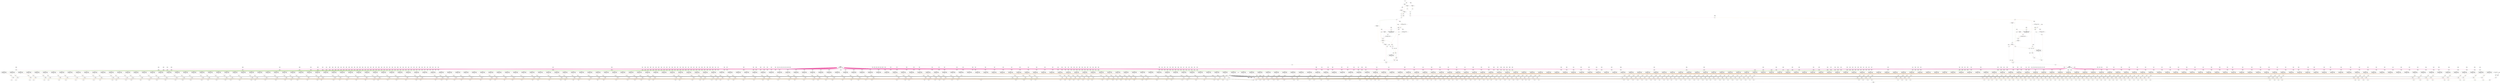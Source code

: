 digraph processingKernel_post_dsp_extraction{
	NodeInput6 [shape=invhouse, label="z\nID: 6"];
	NodeSlice19 [label="[223:192]\nID: 19"];
	NodeReinterpret20 [label="<{HWFloat:8, 24}>\nID: 20"];
	NodeSlice11 [label="[95:64]\nID: 11"];
	NodeReinterpret12 [label="<{HWFloat:8, 24}>\nID: 12"];
	NodeDiv22 [label="/\nID: 22"];
	NodeConstantRawBits3507 [shape=box, label="1.0\nID: 3507"];
	NodeAdd24 [label="+\nID: 24"];
	NodeConstantRawBits3506 [shape=box, label="100.0\nID: 3506"];
	NodeMul26 [label="*\nID: 26"];
	NodeNeg27 [label="(-)\nID: 27"];
	NodeSlice28 [label="[30:23]\nID: 28"];
	NodeReinterpret29 [label="<{HWOffsetFix:8, 0, UNSIGNED}>\nID: 29"];
	NodeConstantRawBits3505 [shape=box, label="127.0\nID: 3505"];
	NodeSub31 [label="-\nID: 31"];
	NodeSlice2571 [label="[8:8]\nID: 2571"];
	NodeReinterpret2572 [label="<{HWOffsetFix:1, 0, UNSIGNED}>\nID: 2572"];
	NodeConstantRawBits3504 [shape=box, label="-127.0\nID: 3504"];
	NodeEqInlined2573 [label="==\nID: 2573"];
	NodeNot51 [label="~\nID: 51"];
	NodeAnd52 [label="&\nID: 52"];
	NodeConstantRawBits3503 [shape=box, label="0.0\nID: 3503"];
	NodeGt46 [label=">\nID: 46"];
	NodeReinterpret2574 [label="<{HWRawBits:32}>\nID: 2574"];
	NodeConstantRawBits3502 [shape=box, label="23.0\nID: 3502"];
	NodeSub34 [label="-\nID: 34"];
	NodeConstantRawBits3501 [shape=box, label="0.0\nID: 3501"];
	NodeGtInlined2575 [label=">\nID: 2575"];
	NodeConstantRawBits35 [shape=box, label="4.294967295E9\nID: 35"];
	NodeCast38 [label="NodeCast
{HWOffsetFix:9, 0, TWOSCOMPLEMENT} 
->
 {HWOffsetFix:5, 0, UNSIGNED}\nID: 38"];
	NodeShift39 [label="<<\nID: 39"];
	NodeReinterpret40 [label="<{HWOffsetFix:32, 0, UNSIGNED}>\nID: 40"];
	NodeMux41 [shape=invtrapezium, height=0.5, label="MUX\nID: 41"];
	NodeReinterpret42 [label="<{HWRawBits:32}>\nID: 42"];
	NodeAnd43 [label="&\nID: 43"];
	NodeReinterpret44 [label="<{HWFloat:8, 24}>\nID: 44"];
	NodeNeq53 [label="!=\nID: 53"];
	NodeAnd54 [label="&\nID: 54"];
	NodeConstantRawBits57 [shape=box, label="2.0\nID: 57"];
	NodeConstantRawBits56 [shape=box, label="3.0\nID: 56"];
	NodeMux58 [shape=invtrapezium, height=0.5, label="MUX\nID: 58"];
	NodeConstantRawBits59 [shape=box, label="0.0\nID: 59"];
	NodeMux60 [shape=invtrapezium, height=0.5, label="MUX\nID: 60"];
	NodeCast55 [label="NodeCast
{HWOffsetFix:1, 0, UNSIGNED} 
->
 {HWOffsetFix:2, 0, UNSIGNED}\nID: 55"];
	NodeMux61 [shape=invtrapezium, height=0.5, label="MUX\nID: 61"];
	NodeConstantRawBits2563 [shape=box, label="0.0\nID: 2563"];
	NodeConstantRawBits62 [shape=box, label="1.0\nID: 62"];
	NodeConstantRawBits3500 [shape=box, label="1.0\nID: 3500"];
	NodeAdd66 [label="+\nID: 66"];
	NodeMux67 [shape=invtrapezium, height=0.5, label="MUX\nID: 67"];
	NodeNeg68 [label="(-)\nID: 68"];
	NodeCast69 [label="NodeCast
{HWFloat:8, 24} 
->
 {HWOffsetFix:32, 0, UNSIGNED}\nID: 69"];
	NodeConstantRawBits3499 [shape=box, label="1.0\nID: 3499"];
	NodeConstantRawBits2 [shape=box, label="1.8446744073709552E19\nID: 2"];
	NodeCounter3 [shape=hexagon, label="cnt\nID: 3"];
	NodeConstantRawBits3498 [shape=box, label="2.0\nID: 3498"];
	NodeAdd1938 [label="+\nID: 1938"];
	NodeEqInlined2576 [label="==\nID: 2576"];
	NodeConstantRawBits2564 [shape=box, label="0x00000000\nID: 2564"];
	NodeConstantRawBits2565 [shape=box, label="0x00000000\nID: 2565"];
	NodeConstantRawBits121 [shape=box, label="1.0\nID: 121"];
	NodePulse122 [label="pulse(1)\nID: 122"];
	NodeStreamOffset1332 [shape=diamond, label="-1\nID: 1332"];
	NodeConstantRawBits3497 [shape=box, label="100.0\nID: 3497"];
	NodeSlice7 [label="[31:0]\nID: 7"];
	NodeReinterpret8 [label="<{HWFloat:8, 24}>\nID: 8"];
	NodeMul70 [label="*\nID: 70"];
	NodeSlice9 [label="[63:32]\nID: 9"];
	NodeReinterpret10 [label="<{HWFloat:8, 24}>\nID: 10"];
	NodeMul71 [label="*\nID: 71"];
	NodeAdd72 [label="+\nID: 72"];
	NodeSqrt73 [label="sqrt\nID: 73"];
	NodeDiv75 [label="/\nID: 75"];
	NodeConstantRawBits3496 [shape=box, label="100.0\nID: 3496"];
	NodeMul77 [label="*\nID: 77"];
	NodeNeg78 [label="(-)\nID: 78"];
	NodeSlice79 [label="[30:23]\nID: 79"];
	NodeReinterpret80 [label="<{HWOffsetFix:8, 0, UNSIGNED}>\nID: 80"];
	NodeConstantRawBits3495 [shape=box, label="127.0\nID: 3495"];
	NodeSub82 [label="-\nID: 82"];
	NodeSlice2577 [label="[8:8]\nID: 2577"];
	NodeReinterpret2578 [label="<{HWOffsetFix:1, 0, UNSIGNED}>\nID: 2578"];
	NodeConstantRawBits3494 [shape=box, label="-127.0\nID: 3494"];
	NodeEqInlined2579 [label="==\nID: 2579"];
	NodeNot102 [label="~\nID: 102"];
	NodeAnd103 [label="&\nID: 103"];
	NodeConstantRawBits3493 [shape=box, label="0.0\nID: 3493"];
	NodeGt97 [label=">\nID: 97"];
	NodeReinterpret2580 [label="<{HWRawBits:32}>\nID: 2580"];
	NodeConstantRawBits3492 [shape=box, label="23.0\nID: 3492"];
	NodeSub85 [label="-\nID: 85"];
	NodeConstantRawBits3491 [shape=box, label="0.0\nID: 3491"];
	NodeGtInlined2581 [label=">\nID: 2581"];
	NodeConstantRawBits86 [shape=box, label="4.294967295E9\nID: 86"];
	NodeCast89 [label="NodeCast
{HWOffsetFix:9, 0, TWOSCOMPLEMENT} 
->
 {HWOffsetFix:5, 0, UNSIGNED}\nID: 89"];
	NodeShift90 [label="<<\nID: 90"];
	NodeReinterpret91 [label="<{HWOffsetFix:32, 0, UNSIGNED}>\nID: 91"];
	NodeMux92 [shape=invtrapezium, height=0.5, label="MUX\nID: 92"];
	NodeReinterpret93 [label="<{HWRawBits:32}>\nID: 93"];
	NodeAnd94 [label="&\nID: 94"];
	NodeReinterpret95 [label="<{HWFloat:8, 24}>\nID: 95"];
	NodeNeq104 [label="!=\nID: 104"];
	NodeAnd105 [label="&\nID: 105"];
	NodeConstantRawBits108 [shape=box, label="2.0\nID: 108"];
	NodeConstantRawBits107 [shape=box, label="3.0\nID: 107"];
	NodeMux109 [shape=invtrapezium, height=0.5, label="MUX\nID: 109"];
	NodeConstantRawBits110 [shape=box, label="0.0\nID: 110"];
	NodeMux111 [shape=invtrapezium, height=0.5, label="MUX\nID: 111"];
	NodeCast106 [label="NodeCast
{HWOffsetFix:1, 0, UNSIGNED} 
->
 {HWOffsetFix:2, 0, UNSIGNED}\nID: 106"];
	NodeMux112 [shape=invtrapezium, height=0.5, label="MUX\nID: 112"];
	NodeConstantRawBits2566 [shape=box, label="0.0\nID: 2566"];
	NodeConstantRawBits113 [shape=box, label="1.0\nID: 113"];
	NodeConstantRawBits3490 [shape=box, label="1.0\nID: 3490"];
	NodeAdd117 [label="+\nID: 117"];
	NodeMux118 [shape=invtrapezium, height=0.5, label="MUX\nID: 118"];
	NodeNeg119 [label="(-)\nID: 119"];
	NodeCast120 [label="NodeCast
{HWFloat:8, 24} 
->
 {HWOffsetFix:32, 0, UNSIGNED}\nID: 120"];
	NodeEqInlined2582 [label="==\nID: 2582"];
	NodeCast1331 [label="NodeCast
{HWOffsetFix:1, 0, UNSIGNED} 
->
 {HWOffsetFix:32, 0, UNSIGNED}\nID: 1331"];
	NodeAdd1333 [label="+\nID: 1333"];
	NodeMux1334 [shape=invtrapezium, height=0.5, label="MUX\nID: 1334"];
	NodeStreamOffset1320 [shape=diamond, label="-1\nID: 1320"];
	NodeConstantRawBits3489 [shape=box, label="99.0\nID: 3489"];
	NodeEqInlined2583 [label="==\nID: 2583"];
	NodeCast1319 [label="NodeCast
{HWOffsetFix:1, 0, UNSIGNED} 
->
 {HWOffsetFix:32, 0, UNSIGNED}\nID: 1319"];
	NodeAdd1321 [label="+\nID: 1321"];
	NodeMux1322 [shape=invtrapezium, height=0.5, label="MUX\nID: 1322"];
	NodeStreamOffset1308 [shape=diamond, label="-1\nID: 1308"];
	NodeConstantRawBits3488 [shape=box, label="98.0\nID: 3488"];
	NodeEqInlined2584 [label="==\nID: 2584"];
	NodeCast1307 [label="NodeCast
{HWOffsetFix:1, 0, UNSIGNED} 
->
 {HWOffsetFix:32, 0, UNSIGNED}\nID: 1307"];
	NodeAdd1309 [label="+\nID: 1309"];
	NodeMux1310 [shape=invtrapezium, height=0.5, label="MUX\nID: 1310"];
	NodeStreamOffset1296 [shape=diamond, label="-1\nID: 1296"];
	NodeConstantRawBits3487 [shape=box, label="97.0\nID: 3487"];
	NodeEqInlined2585 [label="==\nID: 2585"];
	NodeCast1295 [label="NodeCast
{HWOffsetFix:1, 0, UNSIGNED} 
->
 {HWOffsetFix:32, 0, UNSIGNED}\nID: 1295"];
	NodeAdd1297 [label="+\nID: 1297"];
	NodeMux1298 [shape=invtrapezium, height=0.5, label="MUX\nID: 1298"];
	NodeStreamOffset1284 [shape=diamond, label="-1\nID: 1284"];
	NodeConstantRawBits3486 [shape=box, label="96.0\nID: 3486"];
	NodeEqInlined2586 [label="==\nID: 2586"];
	NodeCast1283 [label="NodeCast
{HWOffsetFix:1, 0, UNSIGNED} 
->
 {HWOffsetFix:32, 0, UNSIGNED}\nID: 1283"];
	NodeAdd1285 [label="+\nID: 1285"];
	NodeMux1286 [shape=invtrapezium, height=0.5, label="MUX\nID: 1286"];
	NodeStreamOffset1272 [shape=diamond, label="-1\nID: 1272"];
	NodeConstantRawBits3485 [shape=box, label="95.0\nID: 3485"];
	NodeEqInlined2587 [label="==\nID: 2587"];
	NodeCast1271 [label="NodeCast
{HWOffsetFix:1, 0, UNSIGNED} 
->
 {HWOffsetFix:32, 0, UNSIGNED}\nID: 1271"];
	NodeAdd1273 [label="+\nID: 1273"];
	NodeMux1274 [shape=invtrapezium, height=0.5, label="MUX\nID: 1274"];
	NodeStreamOffset1260 [shape=diamond, label="-1\nID: 1260"];
	NodeConstantRawBits3484 [shape=box, label="94.0\nID: 3484"];
	NodeEqInlined2588 [label="==\nID: 2588"];
	NodeCast1259 [label="NodeCast
{HWOffsetFix:1, 0, UNSIGNED} 
->
 {HWOffsetFix:32, 0, UNSIGNED}\nID: 1259"];
	NodeAdd1261 [label="+\nID: 1261"];
	NodeMux1262 [shape=invtrapezium, height=0.5, label="MUX\nID: 1262"];
	NodeStreamOffset1248 [shape=diamond, label="-1\nID: 1248"];
	NodeConstantRawBits3483 [shape=box, label="93.0\nID: 3483"];
	NodeEqInlined2589 [label="==\nID: 2589"];
	NodeCast1247 [label="NodeCast
{HWOffsetFix:1, 0, UNSIGNED} 
->
 {HWOffsetFix:32, 0, UNSIGNED}\nID: 1247"];
	NodeAdd1249 [label="+\nID: 1249"];
	NodeMux1250 [shape=invtrapezium, height=0.5, label="MUX\nID: 1250"];
	NodeStreamOffset1236 [shape=diamond, label="-1\nID: 1236"];
	NodeConstantRawBits3482 [shape=box, label="92.0\nID: 3482"];
	NodeEqInlined2590 [label="==\nID: 2590"];
	NodeCast1235 [label="NodeCast
{HWOffsetFix:1, 0, UNSIGNED} 
->
 {HWOffsetFix:32, 0, UNSIGNED}\nID: 1235"];
	NodeAdd1237 [label="+\nID: 1237"];
	NodeMux1238 [shape=invtrapezium, height=0.5, label="MUX\nID: 1238"];
	NodeStreamOffset1224 [shape=diamond, label="-1\nID: 1224"];
	NodeConstantRawBits3481 [shape=box, label="91.0\nID: 3481"];
	NodeEqInlined2591 [label="==\nID: 2591"];
	NodeCast1223 [label="NodeCast
{HWOffsetFix:1, 0, UNSIGNED} 
->
 {HWOffsetFix:32, 0, UNSIGNED}\nID: 1223"];
	NodeAdd1225 [label="+\nID: 1225"];
	NodeMux1226 [shape=invtrapezium, height=0.5, label="MUX\nID: 1226"];
	NodeStreamOffset1212 [shape=diamond, label="-1\nID: 1212"];
	NodeConstantRawBits3480 [shape=box, label="90.0\nID: 3480"];
	NodeEqInlined2592 [label="==\nID: 2592"];
	NodeCast1211 [label="NodeCast
{HWOffsetFix:1, 0, UNSIGNED} 
->
 {HWOffsetFix:32, 0, UNSIGNED}\nID: 1211"];
	NodeAdd1213 [label="+\nID: 1213"];
	NodeMux1214 [shape=invtrapezium, height=0.5, label="MUX\nID: 1214"];
	NodeStreamOffset1200 [shape=diamond, label="-1\nID: 1200"];
	NodeConstantRawBits3479 [shape=box, label="89.0\nID: 3479"];
	NodeEqInlined2593 [label="==\nID: 2593"];
	NodeCast1199 [label="NodeCast
{HWOffsetFix:1, 0, UNSIGNED} 
->
 {HWOffsetFix:32, 0, UNSIGNED}\nID: 1199"];
	NodeAdd1201 [label="+\nID: 1201"];
	NodeMux1202 [shape=invtrapezium, height=0.5, label="MUX\nID: 1202"];
	NodeStreamOffset1188 [shape=diamond, label="-1\nID: 1188"];
	NodeConstantRawBits3478 [shape=box, label="88.0\nID: 3478"];
	NodeEqInlined2594 [label="==\nID: 2594"];
	NodeCast1187 [label="NodeCast
{HWOffsetFix:1, 0, UNSIGNED} 
->
 {HWOffsetFix:32, 0, UNSIGNED}\nID: 1187"];
	NodeAdd1189 [label="+\nID: 1189"];
	NodeMux1190 [shape=invtrapezium, height=0.5, label="MUX\nID: 1190"];
	NodeStreamOffset1176 [shape=diamond, label="-1\nID: 1176"];
	NodeConstantRawBits3477 [shape=box, label="87.0\nID: 3477"];
	NodeEqInlined2595 [label="==\nID: 2595"];
	NodeCast1175 [label="NodeCast
{HWOffsetFix:1, 0, UNSIGNED} 
->
 {HWOffsetFix:32, 0, UNSIGNED}\nID: 1175"];
	NodeAdd1177 [label="+\nID: 1177"];
	NodeMux1178 [shape=invtrapezium, height=0.5, label="MUX\nID: 1178"];
	NodeStreamOffset1164 [shape=diamond, label="-1\nID: 1164"];
	NodeConstantRawBits3476 [shape=box, label="86.0\nID: 3476"];
	NodeEqInlined2596 [label="==\nID: 2596"];
	NodeCast1163 [label="NodeCast
{HWOffsetFix:1, 0, UNSIGNED} 
->
 {HWOffsetFix:32, 0, UNSIGNED}\nID: 1163"];
	NodeAdd1165 [label="+\nID: 1165"];
	NodeMux1166 [shape=invtrapezium, height=0.5, label="MUX\nID: 1166"];
	NodeStreamOffset1152 [shape=diamond, label="-1\nID: 1152"];
	NodeConstantRawBits3475 [shape=box, label="85.0\nID: 3475"];
	NodeEqInlined2597 [label="==\nID: 2597"];
	NodeCast1151 [label="NodeCast
{HWOffsetFix:1, 0, UNSIGNED} 
->
 {HWOffsetFix:32, 0, UNSIGNED}\nID: 1151"];
	NodeAdd1153 [label="+\nID: 1153"];
	NodeMux1154 [shape=invtrapezium, height=0.5, label="MUX\nID: 1154"];
	NodeStreamOffset1140 [shape=diamond, label="-1\nID: 1140"];
	NodeConstantRawBits3474 [shape=box, label="84.0\nID: 3474"];
	NodeEqInlined2598 [label="==\nID: 2598"];
	NodeCast1139 [label="NodeCast
{HWOffsetFix:1, 0, UNSIGNED} 
->
 {HWOffsetFix:32, 0, UNSIGNED}\nID: 1139"];
	NodeAdd1141 [label="+\nID: 1141"];
	NodeMux1142 [shape=invtrapezium, height=0.5, label="MUX\nID: 1142"];
	NodeStreamOffset1128 [shape=diamond, label="-1\nID: 1128"];
	NodeConstantRawBits3473 [shape=box, label="83.0\nID: 3473"];
	NodeEqInlined2599 [label="==\nID: 2599"];
	NodeCast1127 [label="NodeCast
{HWOffsetFix:1, 0, UNSIGNED} 
->
 {HWOffsetFix:32, 0, UNSIGNED}\nID: 1127"];
	NodeAdd1129 [label="+\nID: 1129"];
	NodeMux1130 [shape=invtrapezium, height=0.5, label="MUX\nID: 1130"];
	NodeStreamOffset1116 [shape=diamond, label="-1\nID: 1116"];
	NodeConstantRawBits3472 [shape=box, label="82.0\nID: 3472"];
	NodeEqInlined2600 [label="==\nID: 2600"];
	NodeCast1115 [label="NodeCast
{HWOffsetFix:1, 0, UNSIGNED} 
->
 {HWOffsetFix:32, 0, UNSIGNED}\nID: 1115"];
	NodeAdd1117 [label="+\nID: 1117"];
	NodeMux1118 [shape=invtrapezium, height=0.5, label="MUX\nID: 1118"];
	NodeStreamOffset1104 [shape=diamond, label="-1\nID: 1104"];
	NodeConstantRawBits3471 [shape=box, label="81.0\nID: 3471"];
	NodeEqInlined2601 [label="==\nID: 2601"];
	NodeCast1103 [label="NodeCast
{HWOffsetFix:1, 0, UNSIGNED} 
->
 {HWOffsetFix:32, 0, UNSIGNED}\nID: 1103"];
	NodeAdd1105 [label="+\nID: 1105"];
	NodeMux1106 [shape=invtrapezium, height=0.5, label="MUX\nID: 1106"];
	NodeStreamOffset1092 [shape=diamond, label="-1\nID: 1092"];
	NodeConstantRawBits3470 [shape=box, label="80.0\nID: 3470"];
	NodeEqInlined2602 [label="==\nID: 2602"];
	NodeCast1091 [label="NodeCast
{HWOffsetFix:1, 0, UNSIGNED} 
->
 {HWOffsetFix:32, 0, UNSIGNED}\nID: 1091"];
	NodeAdd1093 [label="+\nID: 1093"];
	NodeMux1094 [shape=invtrapezium, height=0.5, label="MUX\nID: 1094"];
	NodeStreamOffset1080 [shape=diamond, label="-1\nID: 1080"];
	NodeConstantRawBits3469 [shape=box, label="79.0\nID: 3469"];
	NodeEqInlined2603 [label="==\nID: 2603"];
	NodeCast1079 [label="NodeCast
{HWOffsetFix:1, 0, UNSIGNED} 
->
 {HWOffsetFix:32, 0, UNSIGNED}\nID: 1079"];
	NodeAdd1081 [label="+\nID: 1081"];
	NodeMux1082 [shape=invtrapezium, height=0.5, label="MUX\nID: 1082"];
	NodeStreamOffset1068 [shape=diamond, label="-1\nID: 1068"];
	NodeConstantRawBits3468 [shape=box, label="78.0\nID: 3468"];
	NodeEqInlined2604 [label="==\nID: 2604"];
	NodeCast1067 [label="NodeCast
{HWOffsetFix:1, 0, UNSIGNED} 
->
 {HWOffsetFix:32, 0, UNSIGNED}\nID: 1067"];
	NodeAdd1069 [label="+\nID: 1069"];
	NodeMux1070 [shape=invtrapezium, height=0.5, label="MUX\nID: 1070"];
	NodeStreamOffset1056 [shape=diamond, label="-1\nID: 1056"];
	NodeConstantRawBits3467 [shape=box, label="77.0\nID: 3467"];
	NodeEqInlined2605 [label="==\nID: 2605"];
	NodeCast1055 [label="NodeCast
{HWOffsetFix:1, 0, UNSIGNED} 
->
 {HWOffsetFix:32, 0, UNSIGNED}\nID: 1055"];
	NodeAdd1057 [label="+\nID: 1057"];
	NodeMux1058 [shape=invtrapezium, height=0.5, label="MUX\nID: 1058"];
	NodeStreamOffset1044 [shape=diamond, label="-1\nID: 1044"];
	NodeConstantRawBits3466 [shape=box, label="76.0\nID: 3466"];
	NodeEqInlined2606 [label="==\nID: 2606"];
	NodeCast1043 [label="NodeCast
{HWOffsetFix:1, 0, UNSIGNED} 
->
 {HWOffsetFix:32, 0, UNSIGNED}\nID: 1043"];
	NodeAdd1045 [label="+\nID: 1045"];
	NodeMux1046 [shape=invtrapezium, height=0.5, label="MUX\nID: 1046"];
	NodeStreamOffset1032 [shape=diamond, label="-1\nID: 1032"];
	NodeConstantRawBits3465 [shape=box, label="75.0\nID: 3465"];
	NodeEqInlined2607 [label="==\nID: 2607"];
	NodeCast1031 [label="NodeCast
{HWOffsetFix:1, 0, UNSIGNED} 
->
 {HWOffsetFix:32, 0, UNSIGNED}\nID: 1031"];
	NodeAdd1033 [label="+\nID: 1033"];
	NodeMux1034 [shape=invtrapezium, height=0.5, label="MUX\nID: 1034"];
	NodeStreamOffset1020 [shape=diamond, label="-1\nID: 1020"];
	NodeConstantRawBits3464 [shape=box, label="74.0\nID: 3464"];
	NodeEqInlined2608 [label="==\nID: 2608"];
	NodeCast1019 [label="NodeCast
{HWOffsetFix:1, 0, UNSIGNED} 
->
 {HWOffsetFix:32, 0, UNSIGNED}\nID: 1019"];
	NodeAdd1021 [label="+\nID: 1021"];
	NodeMux1022 [shape=invtrapezium, height=0.5, label="MUX\nID: 1022"];
	NodeStreamOffset1008 [shape=diamond, label="-1\nID: 1008"];
	NodeConstantRawBits3463 [shape=box, label="73.0\nID: 3463"];
	NodeEqInlined2609 [label="==\nID: 2609"];
	NodeCast1007 [label="NodeCast
{HWOffsetFix:1, 0, UNSIGNED} 
->
 {HWOffsetFix:32, 0, UNSIGNED}\nID: 1007"];
	NodeAdd1009 [label="+\nID: 1009"];
	NodeMux1010 [shape=invtrapezium, height=0.5, label="MUX\nID: 1010"];
	NodeStreamOffset996 [shape=diamond, label="-1\nID: 996"];
	NodeConstantRawBits3462 [shape=box, label="72.0\nID: 3462"];
	NodeEqInlined2610 [label="==\nID: 2610"];
	NodeCast995 [label="NodeCast
{HWOffsetFix:1, 0, UNSIGNED} 
->
 {HWOffsetFix:32, 0, UNSIGNED}\nID: 995"];
	NodeAdd997 [label="+\nID: 997"];
	NodeMux998 [shape=invtrapezium, height=0.5, label="MUX\nID: 998"];
	NodeStreamOffset984 [shape=diamond, label="-1\nID: 984"];
	NodeConstantRawBits3461 [shape=box, label="71.0\nID: 3461"];
	NodeEqInlined2611 [label="==\nID: 2611"];
	NodeCast983 [label="NodeCast
{HWOffsetFix:1, 0, UNSIGNED} 
->
 {HWOffsetFix:32, 0, UNSIGNED}\nID: 983"];
	NodeAdd985 [label="+\nID: 985"];
	NodeMux986 [shape=invtrapezium, height=0.5, label="MUX\nID: 986"];
	NodeStreamOffset972 [shape=diamond, label="-1\nID: 972"];
	NodeConstantRawBits3460 [shape=box, label="70.0\nID: 3460"];
	NodeEqInlined2612 [label="==\nID: 2612"];
	NodeCast971 [label="NodeCast
{HWOffsetFix:1, 0, UNSIGNED} 
->
 {HWOffsetFix:32, 0, UNSIGNED}\nID: 971"];
	NodeAdd973 [label="+\nID: 973"];
	NodeMux974 [shape=invtrapezium, height=0.5, label="MUX\nID: 974"];
	NodeStreamOffset960 [shape=diamond, label="-1\nID: 960"];
	NodeConstantRawBits3459 [shape=box, label="69.0\nID: 3459"];
	NodeEqInlined2613 [label="==\nID: 2613"];
	NodeCast959 [label="NodeCast
{HWOffsetFix:1, 0, UNSIGNED} 
->
 {HWOffsetFix:32, 0, UNSIGNED}\nID: 959"];
	NodeAdd961 [label="+\nID: 961"];
	NodeMux962 [shape=invtrapezium, height=0.5, label="MUX\nID: 962"];
	NodeStreamOffset948 [shape=diamond, label="-1\nID: 948"];
	NodeConstantRawBits3458 [shape=box, label="68.0\nID: 3458"];
	NodeEqInlined2614 [label="==\nID: 2614"];
	NodeCast947 [label="NodeCast
{HWOffsetFix:1, 0, UNSIGNED} 
->
 {HWOffsetFix:32, 0, UNSIGNED}\nID: 947"];
	NodeAdd949 [label="+\nID: 949"];
	NodeMux950 [shape=invtrapezium, height=0.5, label="MUX\nID: 950"];
	NodeStreamOffset936 [shape=diamond, label="-1\nID: 936"];
	NodeConstantRawBits3457 [shape=box, label="67.0\nID: 3457"];
	NodeEqInlined2615 [label="==\nID: 2615"];
	NodeCast935 [label="NodeCast
{HWOffsetFix:1, 0, UNSIGNED} 
->
 {HWOffsetFix:32, 0, UNSIGNED}\nID: 935"];
	NodeAdd937 [label="+\nID: 937"];
	NodeMux938 [shape=invtrapezium, height=0.5, label="MUX\nID: 938"];
	NodeStreamOffset924 [shape=diamond, label="-1\nID: 924"];
	NodeConstantRawBits3456 [shape=box, label="66.0\nID: 3456"];
	NodeEqInlined2616 [label="==\nID: 2616"];
	NodeCast923 [label="NodeCast
{HWOffsetFix:1, 0, UNSIGNED} 
->
 {HWOffsetFix:32, 0, UNSIGNED}\nID: 923"];
	NodeAdd925 [label="+\nID: 925"];
	NodeMux926 [shape=invtrapezium, height=0.5, label="MUX\nID: 926"];
	NodeStreamOffset912 [shape=diamond, label="-1\nID: 912"];
	NodeConstantRawBits3455 [shape=box, label="65.0\nID: 3455"];
	NodeEqInlined2617 [label="==\nID: 2617"];
	NodeCast911 [label="NodeCast
{HWOffsetFix:1, 0, UNSIGNED} 
->
 {HWOffsetFix:32, 0, UNSIGNED}\nID: 911"];
	NodeAdd913 [label="+\nID: 913"];
	NodeMux914 [shape=invtrapezium, height=0.5, label="MUX\nID: 914"];
	NodeStreamOffset900 [shape=diamond, label="-1\nID: 900"];
	NodeConstantRawBits3454 [shape=box, label="64.0\nID: 3454"];
	NodeEqInlined2618 [label="==\nID: 2618"];
	NodeCast899 [label="NodeCast
{HWOffsetFix:1, 0, UNSIGNED} 
->
 {HWOffsetFix:32, 0, UNSIGNED}\nID: 899"];
	NodeAdd901 [label="+\nID: 901"];
	NodeMux902 [shape=invtrapezium, height=0.5, label="MUX\nID: 902"];
	NodeStreamOffset888 [shape=diamond, label="-1\nID: 888"];
	NodeConstantRawBits3453 [shape=box, label="63.0\nID: 3453"];
	NodeEqInlined2619 [label="==\nID: 2619"];
	NodeCast887 [label="NodeCast
{HWOffsetFix:1, 0, UNSIGNED} 
->
 {HWOffsetFix:32, 0, UNSIGNED}\nID: 887"];
	NodeAdd889 [label="+\nID: 889"];
	NodeMux890 [shape=invtrapezium, height=0.5, label="MUX\nID: 890"];
	NodeStreamOffset876 [shape=diamond, label="-1\nID: 876"];
	NodeConstantRawBits3452 [shape=box, label="62.0\nID: 3452"];
	NodeEqInlined2620 [label="==\nID: 2620"];
	NodeCast875 [label="NodeCast
{HWOffsetFix:1, 0, UNSIGNED} 
->
 {HWOffsetFix:32, 0, UNSIGNED}\nID: 875"];
	NodeAdd877 [label="+\nID: 877"];
	NodeMux878 [shape=invtrapezium, height=0.5, label="MUX\nID: 878"];
	NodeStreamOffset864 [shape=diamond, label="-1\nID: 864"];
	NodeConstantRawBits3451 [shape=box, label="61.0\nID: 3451"];
	NodeEqInlined2621 [label="==\nID: 2621"];
	NodeCast863 [label="NodeCast
{HWOffsetFix:1, 0, UNSIGNED} 
->
 {HWOffsetFix:32, 0, UNSIGNED}\nID: 863"];
	NodeAdd865 [label="+\nID: 865"];
	NodeMux866 [shape=invtrapezium, height=0.5, label="MUX\nID: 866"];
	NodeStreamOffset852 [shape=diamond, label="-1\nID: 852"];
	NodeConstantRawBits3450 [shape=box, label="60.0\nID: 3450"];
	NodeEqInlined2622 [label="==\nID: 2622"];
	NodeCast851 [label="NodeCast
{HWOffsetFix:1, 0, UNSIGNED} 
->
 {HWOffsetFix:32, 0, UNSIGNED}\nID: 851"];
	NodeAdd853 [label="+\nID: 853"];
	NodeMux854 [shape=invtrapezium, height=0.5, label="MUX\nID: 854"];
	NodeStreamOffset840 [shape=diamond, label="-1\nID: 840"];
	NodeConstantRawBits3449 [shape=box, label="59.0\nID: 3449"];
	NodeEqInlined2623 [label="==\nID: 2623"];
	NodeCast839 [label="NodeCast
{HWOffsetFix:1, 0, UNSIGNED} 
->
 {HWOffsetFix:32, 0, UNSIGNED}\nID: 839"];
	NodeAdd841 [label="+\nID: 841"];
	NodeMux842 [shape=invtrapezium, height=0.5, label="MUX\nID: 842"];
	NodeStreamOffset828 [shape=diamond, label="-1\nID: 828"];
	NodeConstantRawBits3448 [shape=box, label="58.0\nID: 3448"];
	NodeEqInlined2624 [label="==\nID: 2624"];
	NodeCast827 [label="NodeCast
{HWOffsetFix:1, 0, UNSIGNED} 
->
 {HWOffsetFix:32, 0, UNSIGNED}\nID: 827"];
	NodeAdd829 [label="+\nID: 829"];
	NodeMux830 [shape=invtrapezium, height=0.5, label="MUX\nID: 830"];
	NodeStreamOffset816 [shape=diamond, label="-1\nID: 816"];
	NodeConstantRawBits3447 [shape=box, label="57.0\nID: 3447"];
	NodeEqInlined2625 [label="==\nID: 2625"];
	NodeCast815 [label="NodeCast
{HWOffsetFix:1, 0, UNSIGNED} 
->
 {HWOffsetFix:32, 0, UNSIGNED}\nID: 815"];
	NodeAdd817 [label="+\nID: 817"];
	NodeMux818 [shape=invtrapezium, height=0.5, label="MUX\nID: 818"];
	NodeStreamOffset804 [shape=diamond, label="-1\nID: 804"];
	NodeConstantRawBits3446 [shape=box, label="56.0\nID: 3446"];
	NodeEqInlined2626 [label="==\nID: 2626"];
	NodeCast803 [label="NodeCast
{HWOffsetFix:1, 0, UNSIGNED} 
->
 {HWOffsetFix:32, 0, UNSIGNED}\nID: 803"];
	NodeAdd805 [label="+\nID: 805"];
	NodeMux806 [shape=invtrapezium, height=0.5, label="MUX\nID: 806"];
	NodeStreamOffset792 [shape=diamond, label="-1\nID: 792"];
	NodeConstantRawBits3445 [shape=box, label="55.0\nID: 3445"];
	NodeEqInlined2627 [label="==\nID: 2627"];
	NodeCast791 [label="NodeCast
{HWOffsetFix:1, 0, UNSIGNED} 
->
 {HWOffsetFix:32, 0, UNSIGNED}\nID: 791"];
	NodeAdd793 [label="+\nID: 793"];
	NodeMux794 [shape=invtrapezium, height=0.5, label="MUX\nID: 794"];
	NodeStreamOffset780 [shape=diamond, label="-1\nID: 780"];
	NodeConstantRawBits3444 [shape=box, label="54.0\nID: 3444"];
	NodeEqInlined2628 [label="==\nID: 2628"];
	NodeCast779 [label="NodeCast
{HWOffsetFix:1, 0, UNSIGNED} 
->
 {HWOffsetFix:32, 0, UNSIGNED}\nID: 779"];
	NodeAdd781 [label="+\nID: 781"];
	NodeMux782 [shape=invtrapezium, height=0.5, label="MUX\nID: 782"];
	NodeStreamOffset768 [shape=diamond, label="-1\nID: 768"];
	NodeConstantRawBits3443 [shape=box, label="53.0\nID: 3443"];
	NodeEqInlined2629 [label="==\nID: 2629"];
	NodeCast767 [label="NodeCast
{HWOffsetFix:1, 0, UNSIGNED} 
->
 {HWOffsetFix:32, 0, UNSIGNED}\nID: 767"];
	NodeAdd769 [label="+\nID: 769"];
	NodeMux770 [shape=invtrapezium, height=0.5, label="MUX\nID: 770"];
	NodeStreamOffset756 [shape=diamond, label="-1\nID: 756"];
	NodeConstantRawBits3442 [shape=box, label="52.0\nID: 3442"];
	NodeEqInlined2630 [label="==\nID: 2630"];
	NodeCast755 [label="NodeCast
{HWOffsetFix:1, 0, UNSIGNED} 
->
 {HWOffsetFix:32, 0, UNSIGNED}\nID: 755"];
	NodeAdd757 [label="+\nID: 757"];
	NodeMux758 [shape=invtrapezium, height=0.5, label="MUX\nID: 758"];
	NodeStreamOffset744 [shape=diamond, label="-1\nID: 744"];
	NodeConstantRawBits3441 [shape=box, label="51.0\nID: 3441"];
	NodeEqInlined2631 [label="==\nID: 2631"];
	NodeCast743 [label="NodeCast
{HWOffsetFix:1, 0, UNSIGNED} 
->
 {HWOffsetFix:32, 0, UNSIGNED}\nID: 743"];
	NodeAdd745 [label="+\nID: 745"];
	NodeMux746 [shape=invtrapezium, height=0.5, label="MUX\nID: 746"];
	NodeStreamOffset732 [shape=diamond, label="-1\nID: 732"];
	NodeConstantRawBits3440 [shape=box, label="50.0\nID: 3440"];
	NodeEqInlined2632 [label="==\nID: 2632"];
	NodeCast731 [label="NodeCast
{HWOffsetFix:1, 0, UNSIGNED} 
->
 {HWOffsetFix:32, 0, UNSIGNED}\nID: 731"];
	NodeAdd733 [label="+\nID: 733"];
	NodeMux734 [shape=invtrapezium, height=0.5, label="MUX\nID: 734"];
	NodeStreamOffset720 [shape=diamond, label="-1\nID: 720"];
	NodeConstantRawBits3439 [shape=box, label="49.0\nID: 3439"];
	NodeEqInlined2633 [label="==\nID: 2633"];
	NodeCast719 [label="NodeCast
{HWOffsetFix:1, 0, UNSIGNED} 
->
 {HWOffsetFix:32, 0, UNSIGNED}\nID: 719"];
	NodeAdd721 [label="+\nID: 721"];
	NodeMux722 [shape=invtrapezium, height=0.5, label="MUX\nID: 722"];
	NodeStreamOffset708 [shape=diamond, label="-1\nID: 708"];
	NodeConstantRawBits3438 [shape=box, label="48.0\nID: 3438"];
	NodeEqInlined2634 [label="==\nID: 2634"];
	NodeCast707 [label="NodeCast
{HWOffsetFix:1, 0, UNSIGNED} 
->
 {HWOffsetFix:32, 0, UNSIGNED}\nID: 707"];
	NodeAdd709 [label="+\nID: 709"];
	NodeMux710 [shape=invtrapezium, height=0.5, label="MUX\nID: 710"];
	NodeStreamOffset696 [shape=diamond, label="-1\nID: 696"];
	NodeConstantRawBits3437 [shape=box, label="47.0\nID: 3437"];
	NodeEqInlined2635 [label="==\nID: 2635"];
	NodeCast695 [label="NodeCast
{HWOffsetFix:1, 0, UNSIGNED} 
->
 {HWOffsetFix:32, 0, UNSIGNED}\nID: 695"];
	NodeAdd697 [label="+\nID: 697"];
	NodeMux698 [shape=invtrapezium, height=0.5, label="MUX\nID: 698"];
	NodeStreamOffset684 [shape=diamond, label="-1\nID: 684"];
	NodeConstantRawBits3436 [shape=box, label="46.0\nID: 3436"];
	NodeEqInlined2636 [label="==\nID: 2636"];
	NodeCast683 [label="NodeCast
{HWOffsetFix:1, 0, UNSIGNED} 
->
 {HWOffsetFix:32, 0, UNSIGNED}\nID: 683"];
	NodeAdd685 [label="+\nID: 685"];
	NodeMux686 [shape=invtrapezium, height=0.5, label="MUX\nID: 686"];
	NodeStreamOffset672 [shape=diamond, label="-1\nID: 672"];
	NodeConstantRawBits3435 [shape=box, label="45.0\nID: 3435"];
	NodeEqInlined2637 [label="==\nID: 2637"];
	NodeCast671 [label="NodeCast
{HWOffsetFix:1, 0, UNSIGNED} 
->
 {HWOffsetFix:32, 0, UNSIGNED}\nID: 671"];
	NodeAdd673 [label="+\nID: 673"];
	NodeMux674 [shape=invtrapezium, height=0.5, label="MUX\nID: 674"];
	NodeStreamOffset660 [shape=diamond, label="-1\nID: 660"];
	NodeConstantRawBits3434 [shape=box, label="44.0\nID: 3434"];
	NodeEqInlined2638 [label="==\nID: 2638"];
	NodeCast659 [label="NodeCast
{HWOffsetFix:1, 0, UNSIGNED} 
->
 {HWOffsetFix:32, 0, UNSIGNED}\nID: 659"];
	NodeAdd661 [label="+\nID: 661"];
	NodeMux662 [shape=invtrapezium, height=0.5, label="MUX\nID: 662"];
	NodeStreamOffset648 [shape=diamond, label="-1\nID: 648"];
	NodeConstantRawBits3433 [shape=box, label="43.0\nID: 3433"];
	NodeEqInlined2639 [label="==\nID: 2639"];
	NodeCast647 [label="NodeCast
{HWOffsetFix:1, 0, UNSIGNED} 
->
 {HWOffsetFix:32, 0, UNSIGNED}\nID: 647"];
	NodeAdd649 [label="+\nID: 649"];
	NodeMux650 [shape=invtrapezium, height=0.5, label="MUX\nID: 650"];
	NodeStreamOffset636 [shape=diamond, label="-1\nID: 636"];
	NodeConstantRawBits3432 [shape=box, label="42.0\nID: 3432"];
	NodeEqInlined2640 [label="==\nID: 2640"];
	NodeCast635 [label="NodeCast
{HWOffsetFix:1, 0, UNSIGNED} 
->
 {HWOffsetFix:32, 0, UNSIGNED}\nID: 635"];
	NodeAdd637 [label="+\nID: 637"];
	NodeMux638 [shape=invtrapezium, height=0.5, label="MUX\nID: 638"];
	NodeStreamOffset624 [shape=diamond, label="-1\nID: 624"];
	NodeConstantRawBits3431 [shape=box, label="41.0\nID: 3431"];
	NodeEqInlined2641 [label="==\nID: 2641"];
	NodeCast623 [label="NodeCast
{HWOffsetFix:1, 0, UNSIGNED} 
->
 {HWOffsetFix:32, 0, UNSIGNED}\nID: 623"];
	NodeAdd625 [label="+\nID: 625"];
	NodeMux626 [shape=invtrapezium, height=0.5, label="MUX\nID: 626"];
	NodeStreamOffset612 [shape=diamond, label="-1\nID: 612"];
	NodeConstantRawBits3430 [shape=box, label="40.0\nID: 3430"];
	NodeEqInlined2642 [label="==\nID: 2642"];
	NodeCast611 [label="NodeCast
{HWOffsetFix:1, 0, UNSIGNED} 
->
 {HWOffsetFix:32, 0, UNSIGNED}\nID: 611"];
	NodeAdd613 [label="+\nID: 613"];
	NodeMux614 [shape=invtrapezium, height=0.5, label="MUX\nID: 614"];
	NodeStreamOffset600 [shape=diamond, label="-1\nID: 600"];
	NodeConstantRawBits3429 [shape=box, label="39.0\nID: 3429"];
	NodeEqInlined2643 [label="==\nID: 2643"];
	NodeCast599 [label="NodeCast
{HWOffsetFix:1, 0, UNSIGNED} 
->
 {HWOffsetFix:32, 0, UNSIGNED}\nID: 599"];
	NodeAdd601 [label="+\nID: 601"];
	NodeMux602 [shape=invtrapezium, height=0.5, label="MUX\nID: 602"];
	NodeStreamOffset588 [shape=diamond, label="-1\nID: 588"];
	NodeConstantRawBits3428 [shape=box, label="38.0\nID: 3428"];
	NodeEqInlined2644 [label="==\nID: 2644"];
	NodeCast587 [label="NodeCast
{HWOffsetFix:1, 0, UNSIGNED} 
->
 {HWOffsetFix:32, 0, UNSIGNED}\nID: 587"];
	NodeAdd589 [label="+\nID: 589"];
	NodeMux590 [shape=invtrapezium, height=0.5, label="MUX\nID: 590"];
	NodeStreamOffset576 [shape=diamond, label="-1\nID: 576"];
	NodeConstantRawBits3427 [shape=box, label="37.0\nID: 3427"];
	NodeEqInlined2645 [label="==\nID: 2645"];
	NodeCast575 [label="NodeCast
{HWOffsetFix:1, 0, UNSIGNED} 
->
 {HWOffsetFix:32, 0, UNSIGNED}\nID: 575"];
	NodeAdd577 [label="+\nID: 577"];
	NodeMux578 [shape=invtrapezium, height=0.5, label="MUX\nID: 578"];
	NodeStreamOffset564 [shape=diamond, label="-1\nID: 564"];
	NodeConstantRawBits3426 [shape=box, label="36.0\nID: 3426"];
	NodeEqInlined2646 [label="==\nID: 2646"];
	NodeCast563 [label="NodeCast
{HWOffsetFix:1, 0, UNSIGNED} 
->
 {HWOffsetFix:32, 0, UNSIGNED}\nID: 563"];
	NodeAdd565 [label="+\nID: 565"];
	NodeMux566 [shape=invtrapezium, height=0.5, label="MUX\nID: 566"];
	NodeStreamOffset552 [shape=diamond, label="-1\nID: 552"];
	NodeConstantRawBits3425 [shape=box, label="35.0\nID: 3425"];
	NodeEqInlined2647 [label="==\nID: 2647"];
	NodeCast551 [label="NodeCast
{HWOffsetFix:1, 0, UNSIGNED} 
->
 {HWOffsetFix:32, 0, UNSIGNED}\nID: 551"];
	NodeAdd553 [label="+\nID: 553"];
	NodeMux554 [shape=invtrapezium, height=0.5, label="MUX\nID: 554"];
	NodeStreamOffset540 [shape=diamond, label="-1\nID: 540"];
	NodeConstantRawBits3424 [shape=box, label="34.0\nID: 3424"];
	NodeEqInlined2648 [label="==\nID: 2648"];
	NodeCast539 [label="NodeCast
{HWOffsetFix:1, 0, UNSIGNED} 
->
 {HWOffsetFix:32, 0, UNSIGNED}\nID: 539"];
	NodeAdd541 [label="+\nID: 541"];
	NodeMux542 [shape=invtrapezium, height=0.5, label="MUX\nID: 542"];
	NodeStreamOffset528 [shape=diamond, label="-1\nID: 528"];
	NodeConstantRawBits3423 [shape=box, label="33.0\nID: 3423"];
	NodeEqInlined2649 [label="==\nID: 2649"];
	NodeCast527 [label="NodeCast
{HWOffsetFix:1, 0, UNSIGNED} 
->
 {HWOffsetFix:32, 0, UNSIGNED}\nID: 527"];
	NodeAdd529 [label="+\nID: 529"];
	NodeMux530 [shape=invtrapezium, height=0.5, label="MUX\nID: 530"];
	NodeStreamOffset516 [shape=diamond, label="-1\nID: 516"];
	NodeConstantRawBits3422 [shape=box, label="32.0\nID: 3422"];
	NodeEqInlined2650 [label="==\nID: 2650"];
	NodeCast515 [label="NodeCast
{HWOffsetFix:1, 0, UNSIGNED} 
->
 {HWOffsetFix:32, 0, UNSIGNED}\nID: 515"];
	NodeAdd517 [label="+\nID: 517"];
	NodeMux518 [shape=invtrapezium, height=0.5, label="MUX\nID: 518"];
	NodeStreamOffset504 [shape=diamond, label="-1\nID: 504"];
	NodeConstantRawBits3421 [shape=box, label="31.0\nID: 3421"];
	NodeEqInlined2651 [label="==\nID: 2651"];
	NodeCast503 [label="NodeCast
{HWOffsetFix:1, 0, UNSIGNED} 
->
 {HWOffsetFix:32, 0, UNSIGNED}\nID: 503"];
	NodeAdd505 [label="+\nID: 505"];
	NodeMux506 [shape=invtrapezium, height=0.5, label="MUX\nID: 506"];
	NodeStreamOffset492 [shape=diamond, label="-1\nID: 492"];
	NodeConstantRawBits3420 [shape=box, label="30.0\nID: 3420"];
	NodeEqInlined2652 [label="==\nID: 2652"];
	NodeCast491 [label="NodeCast
{HWOffsetFix:1, 0, UNSIGNED} 
->
 {HWOffsetFix:32, 0, UNSIGNED}\nID: 491"];
	NodeAdd493 [label="+\nID: 493"];
	NodeMux494 [shape=invtrapezium, height=0.5, label="MUX\nID: 494"];
	NodeStreamOffset480 [shape=diamond, label="-1\nID: 480"];
	NodeConstantRawBits3419 [shape=box, label="29.0\nID: 3419"];
	NodeEqInlined2653 [label="==\nID: 2653"];
	NodeCast479 [label="NodeCast
{HWOffsetFix:1, 0, UNSIGNED} 
->
 {HWOffsetFix:32, 0, UNSIGNED}\nID: 479"];
	NodeAdd481 [label="+\nID: 481"];
	NodeMux482 [shape=invtrapezium, height=0.5, label="MUX\nID: 482"];
	NodeStreamOffset468 [shape=diamond, label="-1\nID: 468"];
	NodeConstantRawBits3418 [shape=box, label="28.0\nID: 3418"];
	NodeEqInlined2654 [label="==\nID: 2654"];
	NodeCast467 [label="NodeCast
{HWOffsetFix:1, 0, UNSIGNED} 
->
 {HWOffsetFix:32, 0, UNSIGNED}\nID: 467"];
	NodeAdd469 [label="+\nID: 469"];
	NodeMux470 [shape=invtrapezium, height=0.5, label="MUX\nID: 470"];
	NodeStreamOffset456 [shape=diamond, label="-1\nID: 456"];
	NodeConstantRawBits3417 [shape=box, label="27.0\nID: 3417"];
	NodeEqInlined2655 [label="==\nID: 2655"];
	NodeCast455 [label="NodeCast
{HWOffsetFix:1, 0, UNSIGNED} 
->
 {HWOffsetFix:32, 0, UNSIGNED}\nID: 455"];
	NodeAdd457 [label="+\nID: 457"];
	NodeMux458 [shape=invtrapezium, height=0.5, label="MUX\nID: 458"];
	NodeStreamOffset444 [shape=diamond, label="-1\nID: 444"];
	NodeConstantRawBits3416 [shape=box, label="26.0\nID: 3416"];
	NodeEqInlined2656 [label="==\nID: 2656"];
	NodeCast443 [label="NodeCast
{HWOffsetFix:1, 0, UNSIGNED} 
->
 {HWOffsetFix:32, 0, UNSIGNED}\nID: 443"];
	NodeAdd445 [label="+\nID: 445"];
	NodeMux446 [shape=invtrapezium, height=0.5, label="MUX\nID: 446"];
	NodeStreamOffset432 [shape=diamond, label="-1\nID: 432"];
	NodeConstantRawBits3415 [shape=box, label="25.0\nID: 3415"];
	NodeEqInlined2657 [label="==\nID: 2657"];
	NodeCast431 [label="NodeCast
{HWOffsetFix:1, 0, UNSIGNED} 
->
 {HWOffsetFix:32, 0, UNSIGNED}\nID: 431"];
	NodeAdd433 [label="+\nID: 433"];
	NodeMux434 [shape=invtrapezium, height=0.5, label="MUX\nID: 434"];
	NodeStreamOffset420 [shape=diamond, label="-1\nID: 420"];
	NodeConstantRawBits3414 [shape=box, label="24.0\nID: 3414"];
	NodeEqInlined2658 [label="==\nID: 2658"];
	NodeCast419 [label="NodeCast
{HWOffsetFix:1, 0, UNSIGNED} 
->
 {HWOffsetFix:32, 0, UNSIGNED}\nID: 419"];
	NodeAdd421 [label="+\nID: 421"];
	NodeMux422 [shape=invtrapezium, height=0.5, label="MUX\nID: 422"];
	NodeStreamOffset408 [shape=diamond, label="-1\nID: 408"];
	NodeConstantRawBits3413 [shape=box, label="23.0\nID: 3413"];
	NodeEqInlined2659 [label="==\nID: 2659"];
	NodeCast407 [label="NodeCast
{HWOffsetFix:1, 0, UNSIGNED} 
->
 {HWOffsetFix:32, 0, UNSIGNED}\nID: 407"];
	NodeAdd409 [label="+\nID: 409"];
	NodeMux410 [shape=invtrapezium, height=0.5, label="MUX\nID: 410"];
	NodeStreamOffset396 [shape=diamond, label="-1\nID: 396"];
	NodeConstantRawBits3412 [shape=box, label="22.0\nID: 3412"];
	NodeEqInlined2660 [label="==\nID: 2660"];
	NodeCast395 [label="NodeCast
{HWOffsetFix:1, 0, UNSIGNED} 
->
 {HWOffsetFix:32, 0, UNSIGNED}\nID: 395"];
	NodeAdd397 [label="+\nID: 397"];
	NodeMux398 [shape=invtrapezium, height=0.5, label="MUX\nID: 398"];
	NodeStreamOffset384 [shape=diamond, label="-1\nID: 384"];
	NodeConstantRawBits3411 [shape=box, label="21.0\nID: 3411"];
	NodeEqInlined2661 [label="==\nID: 2661"];
	NodeCast383 [label="NodeCast
{HWOffsetFix:1, 0, UNSIGNED} 
->
 {HWOffsetFix:32, 0, UNSIGNED}\nID: 383"];
	NodeAdd385 [label="+\nID: 385"];
	NodeMux386 [shape=invtrapezium, height=0.5, label="MUX\nID: 386"];
	NodeStreamOffset372 [shape=diamond, label="-1\nID: 372"];
	NodeConstantRawBits3410 [shape=box, label="20.0\nID: 3410"];
	NodeEqInlined2662 [label="==\nID: 2662"];
	NodeCast371 [label="NodeCast
{HWOffsetFix:1, 0, UNSIGNED} 
->
 {HWOffsetFix:32, 0, UNSIGNED}\nID: 371"];
	NodeAdd373 [label="+\nID: 373"];
	NodeMux374 [shape=invtrapezium, height=0.5, label="MUX\nID: 374"];
	NodeStreamOffset360 [shape=diamond, label="-1\nID: 360"];
	NodeConstantRawBits3409 [shape=box, label="19.0\nID: 3409"];
	NodeEqInlined2663 [label="==\nID: 2663"];
	NodeCast359 [label="NodeCast
{HWOffsetFix:1, 0, UNSIGNED} 
->
 {HWOffsetFix:32, 0, UNSIGNED}\nID: 359"];
	NodeAdd361 [label="+\nID: 361"];
	NodeMux362 [shape=invtrapezium, height=0.5, label="MUX\nID: 362"];
	NodeStreamOffset348 [shape=diamond, label="-1\nID: 348"];
	NodeConstantRawBits3408 [shape=box, label="18.0\nID: 3408"];
	NodeEqInlined2664 [label="==\nID: 2664"];
	NodeCast347 [label="NodeCast
{HWOffsetFix:1, 0, UNSIGNED} 
->
 {HWOffsetFix:32, 0, UNSIGNED}\nID: 347"];
	NodeAdd349 [label="+\nID: 349"];
	NodeMux350 [shape=invtrapezium, height=0.5, label="MUX\nID: 350"];
	NodeStreamOffset336 [shape=diamond, label="-1\nID: 336"];
	NodeConstantRawBits3407 [shape=box, label="17.0\nID: 3407"];
	NodeEqInlined2665 [label="==\nID: 2665"];
	NodeCast335 [label="NodeCast
{HWOffsetFix:1, 0, UNSIGNED} 
->
 {HWOffsetFix:32, 0, UNSIGNED}\nID: 335"];
	NodeAdd337 [label="+\nID: 337"];
	NodeMux338 [shape=invtrapezium, height=0.5, label="MUX\nID: 338"];
	NodeStreamOffset324 [shape=diamond, label="-1\nID: 324"];
	NodeConstantRawBits3406 [shape=box, label="16.0\nID: 3406"];
	NodeEqInlined2666 [label="==\nID: 2666"];
	NodeCast323 [label="NodeCast
{HWOffsetFix:1, 0, UNSIGNED} 
->
 {HWOffsetFix:32, 0, UNSIGNED}\nID: 323"];
	NodeAdd325 [label="+\nID: 325"];
	NodeMux326 [shape=invtrapezium, height=0.5, label="MUX\nID: 326"];
	NodeStreamOffset312 [shape=diamond, label="-1\nID: 312"];
	NodeConstantRawBits3405 [shape=box, label="15.0\nID: 3405"];
	NodeEqInlined2667 [label="==\nID: 2667"];
	NodeCast311 [label="NodeCast
{HWOffsetFix:1, 0, UNSIGNED} 
->
 {HWOffsetFix:32, 0, UNSIGNED}\nID: 311"];
	NodeAdd313 [label="+\nID: 313"];
	NodeMux314 [shape=invtrapezium, height=0.5, label="MUX\nID: 314"];
	NodeStreamOffset300 [shape=diamond, label="-1\nID: 300"];
	NodeConstantRawBits3404 [shape=box, label="14.0\nID: 3404"];
	NodeEqInlined2668 [label="==\nID: 2668"];
	NodeCast299 [label="NodeCast
{HWOffsetFix:1, 0, UNSIGNED} 
->
 {HWOffsetFix:32, 0, UNSIGNED}\nID: 299"];
	NodeAdd301 [label="+\nID: 301"];
	NodeMux302 [shape=invtrapezium, height=0.5, label="MUX\nID: 302"];
	NodeStreamOffset288 [shape=diamond, label="-1\nID: 288"];
	NodeConstantRawBits3403 [shape=box, label="13.0\nID: 3403"];
	NodeEqInlined2669 [label="==\nID: 2669"];
	NodeCast287 [label="NodeCast
{HWOffsetFix:1, 0, UNSIGNED} 
->
 {HWOffsetFix:32, 0, UNSIGNED}\nID: 287"];
	NodeAdd289 [label="+\nID: 289"];
	NodeMux290 [shape=invtrapezium, height=0.5, label="MUX\nID: 290"];
	NodeStreamOffset276 [shape=diamond, label="-1\nID: 276"];
	NodeConstantRawBits3402 [shape=box, label="12.0\nID: 3402"];
	NodeEqInlined2670 [label="==\nID: 2670"];
	NodeCast275 [label="NodeCast
{HWOffsetFix:1, 0, UNSIGNED} 
->
 {HWOffsetFix:32, 0, UNSIGNED}\nID: 275"];
	NodeAdd277 [label="+\nID: 277"];
	NodeMux278 [shape=invtrapezium, height=0.5, label="MUX\nID: 278"];
	NodeStreamOffset264 [shape=diamond, label="-1\nID: 264"];
	NodeConstantRawBits3401 [shape=box, label="11.0\nID: 3401"];
	NodeEqInlined2671 [label="==\nID: 2671"];
	NodeCast263 [label="NodeCast
{HWOffsetFix:1, 0, UNSIGNED} 
->
 {HWOffsetFix:32, 0, UNSIGNED}\nID: 263"];
	NodeAdd265 [label="+\nID: 265"];
	NodeMux266 [shape=invtrapezium, height=0.5, label="MUX\nID: 266"];
	NodeStreamOffset252 [shape=diamond, label="-1\nID: 252"];
	NodeConstantRawBits3400 [shape=box, label="10.0\nID: 3400"];
	NodeEqInlined2672 [label="==\nID: 2672"];
	NodeCast251 [label="NodeCast
{HWOffsetFix:1, 0, UNSIGNED} 
->
 {HWOffsetFix:32, 0, UNSIGNED}\nID: 251"];
	NodeAdd253 [label="+\nID: 253"];
	NodeMux254 [shape=invtrapezium, height=0.5, label="MUX\nID: 254"];
	NodeStreamOffset240 [shape=diamond, label="-1\nID: 240"];
	NodeConstantRawBits3399 [shape=box, label="9.0\nID: 3399"];
	NodeEqInlined2673 [label="==\nID: 2673"];
	NodeCast239 [label="NodeCast
{HWOffsetFix:1, 0, UNSIGNED} 
->
 {HWOffsetFix:32, 0, UNSIGNED}\nID: 239"];
	NodeAdd241 [label="+\nID: 241"];
	NodeMux242 [shape=invtrapezium, height=0.5, label="MUX\nID: 242"];
	NodeStreamOffset228 [shape=diamond, label="-1\nID: 228"];
	NodeConstantRawBits3398 [shape=box, label="8.0\nID: 3398"];
	NodeEqInlined2674 [label="==\nID: 2674"];
	NodeCast227 [label="NodeCast
{HWOffsetFix:1, 0, UNSIGNED} 
->
 {HWOffsetFix:32, 0, UNSIGNED}\nID: 227"];
	NodeAdd229 [label="+\nID: 229"];
	NodeMux230 [shape=invtrapezium, height=0.5, label="MUX\nID: 230"];
	NodeStreamOffset216 [shape=diamond, label="-1\nID: 216"];
	NodeConstantRawBits3397 [shape=box, label="7.0\nID: 3397"];
	NodeEqInlined2675 [label="==\nID: 2675"];
	NodeCast215 [label="NodeCast
{HWOffsetFix:1, 0, UNSIGNED} 
->
 {HWOffsetFix:32, 0, UNSIGNED}\nID: 215"];
	NodeAdd217 [label="+\nID: 217"];
	NodeMux218 [shape=invtrapezium, height=0.5, label="MUX\nID: 218"];
	NodeStreamOffset204 [shape=diamond, label="-1\nID: 204"];
	NodeConstantRawBits3396 [shape=box, label="6.0\nID: 3396"];
	NodeEqInlined2676 [label="==\nID: 2676"];
	NodeCast203 [label="NodeCast
{HWOffsetFix:1, 0, UNSIGNED} 
->
 {HWOffsetFix:32, 0, UNSIGNED}\nID: 203"];
	NodeAdd205 [label="+\nID: 205"];
	NodeMux206 [shape=invtrapezium, height=0.5, label="MUX\nID: 206"];
	NodeStreamOffset192 [shape=diamond, label="-1\nID: 192"];
	NodeConstantRawBits3395 [shape=box, label="5.0\nID: 3395"];
	NodeEqInlined2677 [label="==\nID: 2677"];
	NodeCast191 [label="NodeCast
{HWOffsetFix:1, 0, UNSIGNED} 
->
 {HWOffsetFix:32, 0, UNSIGNED}\nID: 191"];
	NodeAdd193 [label="+\nID: 193"];
	NodeMux194 [shape=invtrapezium, height=0.5, label="MUX\nID: 194"];
	NodeStreamOffset180 [shape=diamond, label="-1\nID: 180"];
	NodeConstantRawBits3394 [shape=box, label="4.0\nID: 3394"];
	NodeEqInlined2678 [label="==\nID: 2678"];
	NodeCast179 [label="NodeCast
{HWOffsetFix:1, 0, UNSIGNED} 
->
 {HWOffsetFix:32, 0, UNSIGNED}\nID: 179"];
	NodeAdd181 [label="+\nID: 181"];
	NodeMux182 [shape=invtrapezium, height=0.5, label="MUX\nID: 182"];
	NodeStreamOffset168 [shape=diamond, label="-1\nID: 168"];
	NodeConstantRawBits3393 [shape=box, label="3.0\nID: 3393"];
	NodeEqInlined2679 [label="==\nID: 2679"];
	NodeCast167 [label="NodeCast
{HWOffsetFix:1, 0, UNSIGNED} 
->
 {HWOffsetFix:32, 0, UNSIGNED}\nID: 167"];
	NodeAdd169 [label="+\nID: 169"];
	NodeMux170 [shape=invtrapezium, height=0.5, label="MUX\nID: 170"];
	NodeStreamOffset156 [shape=diamond, label="-1\nID: 156"];
	NodeConstantRawBits3392 [shape=box, label="2.0\nID: 3392"];
	NodeEqInlined2680 [label="==\nID: 2680"];
	NodeCast155 [label="NodeCast
{HWOffsetFix:1, 0, UNSIGNED} 
->
 {HWOffsetFix:32, 0, UNSIGNED}\nID: 155"];
	NodeAdd157 [label="+\nID: 157"];
	NodeMux158 [shape=invtrapezium, height=0.5, label="MUX\nID: 158"];
	NodeStreamOffset144 [shape=diamond, label="-1\nID: 144"];
	NodeConstantRawBits3391 [shape=box, label="1.0\nID: 3391"];
	NodeEqInlined2681 [label="==\nID: 2681"];
	NodeCast143 [label="NodeCast
{HWOffsetFix:1, 0, UNSIGNED} 
->
 {HWOffsetFix:32, 0, UNSIGNED}\nID: 143"];
	NodeAdd145 [label="+\nID: 145"];
	NodeMux146 [shape=invtrapezium, height=0.5, label="MUX\nID: 146"];
	NodeStreamOffset132 [shape=diamond, label="-1\nID: 132"];
	NodeConstantRawBits3390 [shape=box, label="0.0\nID: 3390"];
	NodeEqInlined2682 [label="==\nID: 2682"];
	NodeCast131 [label="NodeCast
{HWOffsetFix:1, 0, UNSIGNED} 
->
 {HWOffsetFix:32, 0, UNSIGNED}\nID: 131"];
	NodeAdd133 [label="+\nID: 133"];
	NodeMux134 [shape=invtrapezium, height=0.5, label="MUX\nID: 134"];
	NodeStreamOffset1932 [shape=diamond, label="-1\nID: 1932"];
	NodeConstantRawBits3389 [shape=box, label="200.0\nID: 3389"];
	NodeEqInlined2683 [label="==\nID: 2683"];
	NodeCast1931 [label="NodeCast
{HWOffsetFix:1, 0, UNSIGNED} 
->
 {HWOffsetFix:32, 0, UNSIGNED}\nID: 1931"];
	NodeAdd1933 [label="+\nID: 1933"];
	NodeMux1934 [shape=invtrapezium, height=0.5, label="MUX\nID: 1934"];
	NodeStreamOffset1926 [shape=diamond, label="-1\nID: 1926"];
	NodeConstantRawBits3388 [shape=box, label="199.0\nID: 3388"];
	NodeEqInlined2684 [label="==\nID: 2684"];
	NodeCast1925 [label="NodeCast
{HWOffsetFix:1, 0, UNSIGNED} 
->
 {HWOffsetFix:32, 0, UNSIGNED}\nID: 1925"];
	NodeAdd1927 [label="+\nID: 1927"];
	NodeMux1928 [shape=invtrapezium, height=0.5, label="MUX\nID: 1928"];
	NodeStreamOffset1920 [shape=diamond, label="-1\nID: 1920"];
	NodeConstantRawBits3387 [shape=box, label="198.0\nID: 3387"];
	NodeEqInlined2685 [label="==\nID: 2685"];
	NodeCast1919 [label="NodeCast
{HWOffsetFix:1, 0, UNSIGNED} 
->
 {HWOffsetFix:32, 0, UNSIGNED}\nID: 1919"];
	NodeAdd1921 [label="+\nID: 1921"];
	NodeMux1922 [shape=invtrapezium, height=0.5, label="MUX\nID: 1922"];
	NodeStreamOffset1914 [shape=diamond, label="-1\nID: 1914"];
	NodeConstantRawBits3386 [shape=box, label="197.0\nID: 3386"];
	NodeEqInlined2686 [label="==\nID: 2686"];
	NodeCast1913 [label="NodeCast
{HWOffsetFix:1, 0, UNSIGNED} 
->
 {HWOffsetFix:32, 0, UNSIGNED}\nID: 1913"];
	NodeAdd1915 [label="+\nID: 1915"];
	NodeMux1916 [shape=invtrapezium, height=0.5, label="MUX\nID: 1916"];
	NodeStreamOffset1908 [shape=diamond, label="-1\nID: 1908"];
	NodeConstantRawBits3385 [shape=box, label="196.0\nID: 3385"];
	NodeEqInlined2687 [label="==\nID: 2687"];
	NodeCast1907 [label="NodeCast
{HWOffsetFix:1, 0, UNSIGNED} 
->
 {HWOffsetFix:32, 0, UNSIGNED}\nID: 1907"];
	NodeAdd1909 [label="+\nID: 1909"];
	NodeMux1910 [shape=invtrapezium, height=0.5, label="MUX\nID: 1910"];
	NodeStreamOffset1902 [shape=diamond, label="-1\nID: 1902"];
	NodeConstantRawBits3384 [shape=box, label="195.0\nID: 3384"];
	NodeEqInlined2688 [label="==\nID: 2688"];
	NodeCast1901 [label="NodeCast
{HWOffsetFix:1, 0, UNSIGNED} 
->
 {HWOffsetFix:32, 0, UNSIGNED}\nID: 1901"];
	NodeAdd1903 [label="+\nID: 1903"];
	NodeMux1904 [shape=invtrapezium, height=0.5, label="MUX\nID: 1904"];
	NodeStreamOffset1896 [shape=diamond, label="-1\nID: 1896"];
	NodeConstantRawBits3383 [shape=box, label="194.0\nID: 3383"];
	NodeEqInlined2689 [label="==\nID: 2689"];
	NodeCast1895 [label="NodeCast
{HWOffsetFix:1, 0, UNSIGNED} 
->
 {HWOffsetFix:32, 0, UNSIGNED}\nID: 1895"];
	NodeAdd1897 [label="+\nID: 1897"];
	NodeMux1898 [shape=invtrapezium, height=0.5, label="MUX\nID: 1898"];
	NodeStreamOffset1890 [shape=diamond, label="-1\nID: 1890"];
	NodeConstantRawBits3382 [shape=box, label="193.0\nID: 3382"];
	NodeEqInlined2690 [label="==\nID: 2690"];
	NodeCast1889 [label="NodeCast
{HWOffsetFix:1, 0, UNSIGNED} 
->
 {HWOffsetFix:32, 0, UNSIGNED}\nID: 1889"];
	NodeAdd1891 [label="+\nID: 1891"];
	NodeMux1892 [shape=invtrapezium, height=0.5, label="MUX\nID: 1892"];
	NodeStreamOffset1884 [shape=diamond, label="-1\nID: 1884"];
	NodeConstantRawBits3381 [shape=box, label="192.0\nID: 3381"];
	NodeEqInlined2691 [label="==\nID: 2691"];
	NodeCast1883 [label="NodeCast
{HWOffsetFix:1, 0, UNSIGNED} 
->
 {HWOffsetFix:32, 0, UNSIGNED}\nID: 1883"];
	NodeAdd1885 [label="+\nID: 1885"];
	NodeMux1886 [shape=invtrapezium, height=0.5, label="MUX\nID: 1886"];
	NodeStreamOffset1878 [shape=diamond, label="-1\nID: 1878"];
	NodeConstantRawBits3380 [shape=box, label="191.0\nID: 3380"];
	NodeEqInlined2692 [label="==\nID: 2692"];
	NodeCast1877 [label="NodeCast
{HWOffsetFix:1, 0, UNSIGNED} 
->
 {HWOffsetFix:32, 0, UNSIGNED}\nID: 1877"];
	NodeAdd1879 [label="+\nID: 1879"];
	NodeMux1880 [shape=invtrapezium, height=0.5, label="MUX\nID: 1880"];
	NodeStreamOffset1872 [shape=diamond, label="-1\nID: 1872"];
	NodeConstantRawBits3379 [shape=box, label="190.0\nID: 3379"];
	NodeEqInlined2693 [label="==\nID: 2693"];
	NodeCast1871 [label="NodeCast
{HWOffsetFix:1, 0, UNSIGNED} 
->
 {HWOffsetFix:32, 0, UNSIGNED}\nID: 1871"];
	NodeAdd1873 [label="+\nID: 1873"];
	NodeMux1874 [shape=invtrapezium, height=0.5, label="MUX\nID: 1874"];
	NodeStreamOffset1866 [shape=diamond, label="-1\nID: 1866"];
	NodeConstantRawBits3378 [shape=box, label="189.0\nID: 3378"];
	NodeEqInlined2694 [label="==\nID: 2694"];
	NodeCast1865 [label="NodeCast
{HWOffsetFix:1, 0, UNSIGNED} 
->
 {HWOffsetFix:32, 0, UNSIGNED}\nID: 1865"];
	NodeAdd1867 [label="+\nID: 1867"];
	NodeMux1868 [shape=invtrapezium, height=0.5, label="MUX\nID: 1868"];
	NodeStreamOffset1860 [shape=diamond, label="-1\nID: 1860"];
	NodeConstantRawBits3377 [shape=box, label="188.0\nID: 3377"];
	NodeEqInlined2695 [label="==\nID: 2695"];
	NodeCast1859 [label="NodeCast
{HWOffsetFix:1, 0, UNSIGNED} 
->
 {HWOffsetFix:32, 0, UNSIGNED}\nID: 1859"];
	NodeAdd1861 [label="+\nID: 1861"];
	NodeMux1862 [shape=invtrapezium, height=0.5, label="MUX\nID: 1862"];
	NodeStreamOffset1854 [shape=diamond, label="-1\nID: 1854"];
	NodeConstantRawBits3376 [shape=box, label="187.0\nID: 3376"];
	NodeEqInlined2696 [label="==\nID: 2696"];
	NodeCast1853 [label="NodeCast
{HWOffsetFix:1, 0, UNSIGNED} 
->
 {HWOffsetFix:32, 0, UNSIGNED}\nID: 1853"];
	NodeAdd1855 [label="+\nID: 1855"];
	NodeMux1856 [shape=invtrapezium, height=0.5, label="MUX\nID: 1856"];
	NodeStreamOffset1848 [shape=diamond, label="-1\nID: 1848"];
	NodeConstantRawBits3375 [shape=box, label="186.0\nID: 3375"];
	NodeEqInlined2697 [label="==\nID: 2697"];
	NodeCast1847 [label="NodeCast
{HWOffsetFix:1, 0, UNSIGNED} 
->
 {HWOffsetFix:32, 0, UNSIGNED}\nID: 1847"];
	NodeAdd1849 [label="+\nID: 1849"];
	NodeMux1850 [shape=invtrapezium, height=0.5, label="MUX\nID: 1850"];
	NodeStreamOffset1842 [shape=diamond, label="-1\nID: 1842"];
	NodeConstantRawBits3374 [shape=box, label="185.0\nID: 3374"];
	NodeEqInlined2698 [label="==\nID: 2698"];
	NodeCast1841 [label="NodeCast
{HWOffsetFix:1, 0, UNSIGNED} 
->
 {HWOffsetFix:32, 0, UNSIGNED}\nID: 1841"];
	NodeAdd1843 [label="+\nID: 1843"];
	NodeMux1844 [shape=invtrapezium, height=0.5, label="MUX\nID: 1844"];
	NodeStreamOffset1836 [shape=diamond, label="-1\nID: 1836"];
	NodeConstantRawBits3373 [shape=box, label="184.0\nID: 3373"];
	NodeEqInlined2699 [label="==\nID: 2699"];
	NodeCast1835 [label="NodeCast
{HWOffsetFix:1, 0, UNSIGNED} 
->
 {HWOffsetFix:32, 0, UNSIGNED}\nID: 1835"];
	NodeAdd1837 [label="+\nID: 1837"];
	NodeMux1838 [shape=invtrapezium, height=0.5, label="MUX\nID: 1838"];
	NodeStreamOffset1830 [shape=diamond, label="-1\nID: 1830"];
	NodeConstantRawBits3372 [shape=box, label="183.0\nID: 3372"];
	NodeEqInlined2700 [label="==\nID: 2700"];
	NodeCast1829 [label="NodeCast
{HWOffsetFix:1, 0, UNSIGNED} 
->
 {HWOffsetFix:32, 0, UNSIGNED}\nID: 1829"];
	NodeAdd1831 [label="+\nID: 1831"];
	NodeMux1832 [shape=invtrapezium, height=0.5, label="MUX\nID: 1832"];
	NodeStreamOffset1824 [shape=diamond, label="-1\nID: 1824"];
	NodeConstantRawBits3371 [shape=box, label="182.0\nID: 3371"];
	NodeEqInlined2701 [label="==\nID: 2701"];
	NodeCast1823 [label="NodeCast
{HWOffsetFix:1, 0, UNSIGNED} 
->
 {HWOffsetFix:32, 0, UNSIGNED}\nID: 1823"];
	NodeAdd1825 [label="+\nID: 1825"];
	NodeMux1826 [shape=invtrapezium, height=0.5, label="MUX\nID: 1826"];
	NodeStreamOffset1818 [shape=diamond, label="-1\nID: 1818"];
	NodeConstantRawBits3370 [shape=box, label="181.0\nID: 3370"];
	NodeEqInlined2702 [label="==\nID: 2702"];
	NodeCast1817 [label="NodeCast
{HWOffsetFix:1, 0, UNSIGNED} 
->
 {HWOffsetFix:32, 0, UNSIGNED}\nID: 1817"];
	NodeAdd1819 [label="+\nID: 1819"];
	NodeMux1820 [shape=invtrapezium, height=0.5, label="MUX\nID: 1820"];
	NodeStreamOffset1812 [shape=diamond, label="-1\nID: 1812"];
	NodeConstantRawBits3369 [shape=box, label="180.0\nID: 3369"];
	NodeEqInlined2703 [label="==\nID: 2703"];
	NodeCast1811 [label="NodeCast
{HWOffsetFix:1, 0, UNSIGNED} 
->
 {HWOffsetFix:32, 0, UNSIGNED}\nID: 1811"];
	NodeAdd1813 [label="+\nID: 1813"];
	NodeMux1814 [shape=invtrapezium, height=0.5, label="MUX\nID: 1814"];
	NodeStreamOffset1806 [shape=diamond, label="-1\nID: 1806"];
	NodeConstantRawBits3368 [shape=box, label="179.0\nID: 3368"];
	NodeEqInlined2704 [label="==\nID: 2704"];
	NodeCast1805 [label="NodeCast
{HWOffsetFix:1, 0, UNSIGNED} 
->
 {HWOffsetFix:32, 0, UNSIGNED}\nID: 1805"];
	NodeAdd1807 [label="+\nID: 1807"];
	NodeMux1808 [shape=invtrapezium, height=0.5, label="MUX\nID: 1808"];
	NodeStreamOffset1800 [shape=diamond, label="-1\nID: 1800"];
	NodeConstantRawBits3367 [shape=box, label="178.0\nID: 3367"];
	NodeEqInlined2705 [label="==\nID: 2705"];
	NodeCast1799 [label="NodeCast
{HWOffsetFix:1, 0, UNSIGNED} 
->
 {HWOffsetFix:32, 0, UNSIGNED}\nID: 1799"];
	NodeAdd1801 [label="+\nID: 1801"];
	NodeMux1802 [shape=invtrapezium, height=0.5, label="MUX\nID: 1802"];
	NodeStreamOffset1794 [shape=diamond, label="-1\nID: 1794"];
	NodeConstantRawBits3366 [shape=box, label="177.0\nID: 3366"];
	NodeEqInlined2706 [label="==\nID: 2706"];
	NodeCast1793 [label="NodeCast
{HWOffsetFix:1, 0, UNSIGNED} 
->
 {HWOffsetFix:32, 0, UNSIGNED}\nID: 1793"];
	NodeAdd1795 [label="+\nID: 1795"];
	NodeMux1796 [shape=invtrapezium, height=0.5, label="MUX\nID: 1796"];
	NodeStreamOffset1788 [shape=diamond, label="-1\nID: 1788"];
	NodeConstantRawBits3365 [shape=box, label="176.0\nID: 3365"];
	NodeEqInlined2707 [label="==\nID: 2707"];
	NodeCast1787 [label="NodeCast
{HWOffsetFix:1, 0, UNSIGNED} 
->
 {HWOffsetFix:32, 0, UNSIGNED}\nID: 1787"];
	NodeAdd1789 [label="+\nID: 1789"];
	NodeMux1790 [shape=invtrapezium, height=0.5, label="MUX\nID: 1790"];
	NodeStreamOffset1782 [shape=diamond, label="-1\nID: 1782"];
	NodeConstantRawBits3364 [shape=box, label="175.0\nID: 3364"];
	NodeEqInlined2708 [label="==\nID: 2708"];
	NodeCast1781 [label="NodeCast
{HWOffsetFix:1, 0, UNSIGNED} 
->
 {HWOffsetFix:32, 0, UNSIGNED}\nID: 1781"];
	NodeAdd1783 [label="+\nID: 1783"];
	NodeMux1784 [shape=invtrapezium, height=0.5, label="MUX\nID: 1784"];
	NodeStreamOffset1776 [shape=diamond, label="-1\nID: 1776"];
	NodeConstantRawBits3363 [shape=box, label="174.0\nID: 3363"];
	NodeEqInlined2709 [label="==\nID: 2709"];
	NodeCast1775 [label="NodeCast
{HWOffsetFix:1, 0, UNSIGNED} 
->
 {HWOffsetFix:32, 0, UNSIGNED}\nID: 1775"];
	NodeAdd1777 [label="+\nID: 1777"];
	NodeMux1778 [shape=invtrapezium, height=0.5, label="MUX\nID: 1778"];
	NodeStreamOffset1770 [shape=diamond, label="-1\nID: 1770"];
	NodeConstantRawBits3362 [shape=box, label="173.0\nID: 3362"];
	NodeEqInlined2710 [label="==\nID: 2710"];
	NodeCast1769 [label="NodeCast
{HWOffsetFix:1, 0, UNSIGNED} 
->
 {HWOffsetFix:32, 0, UNSIGNED}\nID: 1769"];
	NodeAdd1771 [label="+\nID: 1771"];
	NodeMux1772 [shape=invtrapezium, height=0.5, label="MUX\nID: 1772"];
	NodeStreamOffset1764 [shape=diamond, label="-1\nID: 1764"];
	NodeConstantRawBits3361 [shape=box, label="172.0\nID: 3361"];
	NodeEqInlined2711 [label="==\nID: 2711"];
	NodeCast1763 [label="NodeCast
{HWOffsetFix:1, 0, UNSIGNED} 
->
 {HWOffsetFix:32, 0, UNSIGNED}\nID: 1763"];
	NodeAdd1765 [label="+\nID: 1765"];
	NodeMux1766 [shape=invtrapezium, height=0.5, label="MUX\nID: 1766"];
	NodeStreamOffset1758 [shape=diamond, label="-1\nID: 1758"];
	NodeConstantRawBits3360 [shape=box, label="171.0\nID: 3360"];
	NodeEqInlined2712 [label="==\nID: 2712"];
	NodeCast1757 [label="NodeCast
{HWOffsetFix:1, 0, UNSIGNED} 
->
 {HWOffsetFix:32, 0, UNSIGNED}\nID: 1757"];
	NodeAdd1759 [label="+\nID: 1759"];
	NodeMux1760 [shape=invtrapezium, height=0.5, label="MUX\nID: 1760"];
	NodeStreamOffset1752 [shape=diamond, label="-1\nID: 1752"];
	NodeConstantRawBits3359 [shape=box, label="170.0\nID: 3359"];
	NodeEqInlined2713 [label="==\nID: 2713"];
	NodeCast1751 [label="NodeCast
{HWOffsetFix:1, 0, UNSIGNED} 
->
 {HWOffsetFix:32, 0, UNSIGNED}\nID: 1751"];
	NodeAdd1753 [label="+\nID: 1753"];
	NodeMux1754 [shape=invtrapezium, height=0.5, label="MUX\nID: 1754"];
	NodeStreamOffset1746 [shape=diamond, label="-1\nID: 1746"];
	NodeConstantRawBits3358 [shape=box, label="169.0\nID: 3358"];
	NodeEqInlined2714 [label="==\nID: 2714"];
	NodeCast1745 [label="NodeCast
{HWOffsetFix:1, 0, UNSIGNED} 
->
 {HWOffsetFix:32, 0, UNSIGNED}\nID: 1745"];
	NodeAdd1747 [label="+\nID: 1747"];
	NodeMux1748 [shape=invtrapezium, height=0.5, label="MUX\nID: 1748"];
	NodeStreamOffset1740 [shape=diamond, label="-1\nID: 1740"];
	NodeConstantRawBits3357 [shape=box, label="168.0\nID: 3357"];
	NodeEqInlined2715 [label="==\nID: 2715"];
	NodeCast1739 [label="NodeCast
{HWOffsetFix:1, 0, UNSIGNED} 
->
 {HWOffsetFix:32, 0, UNSIGNED}\nID: 1739"];
	NodeAdd1741 [label="+\nID: 1741"];
	NodeMux1742 [shape=invtrapezium, height=0.5, label="MUX\nID: 1742"];
	NodeStreamOffset1734 [shape=diamond, label="-1\nID: 1734"];
	NodeConstantRawBits3356 [shape=box, label="167.0\nID: 3356"];
	NodeEqInlined2716 [label="==\nID: 2716"];
	NodeCast1733 [label="NodeCast
{HWOffsetFix:1, 0, UNSIGNED} 
->
 {HWOffsetFix:32, 0, UNSIGNED}\nID: 1733"];
	NodeAdd1735 [label="+\nID: 1735"];
	NodeMux1736 [shape=invtrapezium, height=0.5, label="MUX\nID: 1736"];
	NodeStreamOffset1728 [shape=diamond, label="-1\nID: 1728"];
	NodeConstantRawBits3355 [shape=box, label="166.0\nID: 3355"];
	NodeEqInlined2717 [label="==\nID: 2717"];
	NodeCast1727 [label="NodeCast
{HWOffsetFix:1, 0, UNSIGNED} 
->
 {HWOffsetFix:32, 0, UNSIGNED}\nID: 1727"];
	NodeAdd1729 [label="+\nID: 1729"];
	NodeMux1730 [shape=invtrapezium, height=0.5, label="MUX\nID: 1730"];
	NodeStreamOffset1722 [shape=diamond, label="-1\nID: 1722"];
	NodeConstantRawBits3354 [shape=box, label="165.0\nID: 3354"];
	NodeEqInlined2718 [label="==\nID: 2718"];
	NodeCast1721 [label="NodeCast
{HWOffsetFix:1, 0, UNSIGNED} 
->
 {HWOffsetFix:32, 0, UNSIGNED}\nID: 1721"];
	NodeAdd1723 [label="+\nID: 1723"];
	NodeMux1724 [shape=invtrapezium, height=0.5, label="MUX\nID: 1724"];
	NodeStreamOffset1716 [shape=diamond, label="-1\nID: 1716"];
	NodeConstantRawBits3353 [shape=box, label="164.0\nID: 3353"];
	NodeEqInlined2719 [label="==\nID: 2719"];
	NodeCast1715 [label="NodeCast
{HWOffsetFix:1, 0, UNSIGNED} 
->
 {HWOffsetFix:32, 0, UNSIGNED}\nID: 1715"];
	NodeAdd1717 [label="+\nID: 1717"];
	NodeMux1718 [shape=invtrapezium, height=0.5, label="MUX\nID: 1718"];
	NodeStreamOffset1710 [shape=diamond, label="-1\nID: 1710"];
	NodeConstantRawBits3352 [shape=box, label="163.0\nID: 3352"];
	NodeEqInlined2720 [label="==\nID: 2720"];
	NodeCast1709 [label="NodeCast
{HWOffsetFix:1, 0, UNSIGNED} 
->
 {HWOffsetFix:32, 0, UNSIGNED}\nID: 1709"];
	NodeAdd1711 [label="+\nID: 1711"];
	NodeMux1712 [shape=invtrapezium, height=0.5, label="MUX\nID: 1712"];
	NodeStreamOffset1704 [shape=diamond, label="-1\nID: 1704"];
	NodeConstantRawBits3351 [shape=box, label="162.0\nID: 3351"];
	NodeEqInlined2721 [label="==\nID: 2721"];
	NodeCast1703 [label="NodeCast
{HWOffsetFix:1, 0, UNSIGNED} 
->
 {HWOffsetFix:32, 0, UNSIGNED}\nID: 1703"];
	NodeAdd1705 [label="+\nID: 1705"];
	NodeMux1706 [shape=invtrapezium, height=0.5, label="MUX\nID: 1706"];
	NodeStreamOffset1698 [shape=diamond, label="-1\nID: 1698"];
	NodeConstantRawBits3350 [shape=box, label="161.0\nID: 3350"];
	NodeEqInlined2722 [label="==\nID: 2722"];
	NodeCast1697 [label="NodeCast
{HWOffsetFix:1, 0, UNSIGNED} 
->
 {HWOffsetFix:32, 0, UNSIGNED}\nID: 1697"];
	NodeAdd1699 [label="+\nID: 1699"];
	NodeMux1700 [shape=invtrapezium, height=0.5, label="MUX\nID: 1700"];
	NodeStreamOffset1692 [shape=diamond, label="-1\nID: 1692"];
	NodeConstantRawBits3349 [shape=box, label="160.0\nID: 3349"];
	NodeEqInlined2723 [label="==\nID: 2723"];
	NodeCast1691 [label="NodeCast
{HWOffsetFix:1, 0, UNSIGNED} 
->
 {HWOffsetFix:32, 0, UNSIGNED}\nID: 1691"];
	NodeAdd1693 [label="+\nID: 1693"];
	NodeMux1694 [shape=invtrapezium, height=0.5, label="MUX\nID: 1694"];
	NodeStreamOffset1686 [shape=diamond, label="-1\nID: 1686"];
	NodeConstantRawBits3348 [shape=box, label="159.0\nID: 3348"];
	NodeEqInlined2724 [label="==\nID: 2724"];
	NodeCast1685 [label="NodeCast
{HWOffsetFix:1, 0, UNSIGNED} 
->
 {HWOffsetFix:32, 0, UNSIGNED}\nID: 1685"];
	NodeAdd1687 [label="+\nID: 1687"];
	NodeMux1688 [shape=invtrapezium, height=0.5, label="MUX\nID: 1688"];
	NodeStreamOffset1680 [shape=diamond, label="-1\nID: 1680"];
	NodeConstantRawBits3347 [shape=box, label="158.0\nID: 3347"];
	NodeEqInlined2725 [label="==\nID: 2725"];
	NodeCast1679 [label="NodeCast
{HWOffsetFix:1, 0, UNSIGNED} 
->
 {HWOffsetFix:32, 0, UNSIGNED}\nID: 1679"];
	NodeAdd1681 [label="+\nID: 1681"];
	NodeMux1682 [shape=invtrapezium, height=0.5, label="MUX\nID: 1682"];
	NodeStreamOffset1674 [shape=diamond, label="-1\nID: 1674"];
	NodeConstantRawBits3346 [shape=box, label="157.0\nID: 3346"];
	NodeEqInlined2726 [label="==\nID: 2726"];
	NodeCast1673 [label="NodeCast
{HWOffsetFix:1, 0, UNSIGNED} 
->
 {HWOffsetFix:32, 0, UNSIGNED}\nID: 1673"];
	NodeAdd1675 [label="+\nID: 1675"];
	NodeMux1676 [shape=invtrapezium, height=0.5, label="MUX\nID: 1676"];
	NodeStreamOffset1668 [shape=diamond, label="-1\nID: 1668"];
	NodeConstantRawBits3345 [shape=box, label="156.0\nID: 3345"];
	NodeEqInlined2727 [label="==\nID: 2727"];
	NodeCast1667 [label="NodeCast
{HWOffsetFix:1, 0, UNSIGNED} 
->
 {HWOffsetFix:32, 0, UNSIGNED}\nID: 1667"];
	NodeAdd1669 [label="+\nID: 1669"];
	NodeMux1670 [shape=invtrapezium, height=0.5, label="MUX\nID: 1670"];
	NodeStreamOffset1662 [shape=diamond, label="-1\nID: 1662"];
	NodeConstantRawBits3344 [shape=box, label="155.0\nID: 3344"];
	NodeEqInlined2728 [label="==\nID: 2728"];
	NodeCast1661 [label="NodeCast
{HWOffsetFix:1, 0, UNSIGNED} 
->
 {HWOffsetFix:32, 0, UNSIGNED}\nID: 1661"];
	NodeAdd1663 [label="+\nID: 1663"];
	NodeMux1664 [shape=invtrapezium, height=0.5, label="MUX\nID: 1664"];
	NodeStreamOffset1656 [shape=diamond, label="-1\nID: 1656"];
	NodeConstantRawBits3343 [shape=box, label="154.0\nID: 3343"];
	NodeEqInlined2729 [label="==\nID: 2729"];
	NodeCast1655 [label="NodeCast
{HWOffsetFix:1, 0, UNSIGNED} 
->
 {HWOffsetFix:32, 0, UNSIGNED}\nID: 1655"];
	NodeAdd1657 [label="+\nID: 1657"];
	NodeMux1658 [shape=invtrapezium, height=0.5, label="MUX\nID: 1658"];
	NodeStreamOffset1650 [shape=diamond, label="-1\nID: 1650"];
	NodeConstantRawBits3342 [shape=box, label="153.0\nID: 3342"];
	NodeEqInlined2730 [label="==\nID: 2730"];
	NodeCast1649 [label="NodeCast
{HWOffsetFix:1, 0, UNSIGNED} 
->
 {HWOffsetFix:32, 0, UNSIGNED}\nID: 1649"];
	NodeAdd1651 [label="+\nID: 1651"];
	NodeMux1652 [shape=invtrapezium, height=0.5, label="MUX\nID: 1652"];
	NodeStreamOffset1644 [shape=diamond, label="-1\nID: 1644"];
	NodeConstantRawBits3341 [shape=box, label="152.0\nID: 3341"];
	NodeEqInlined2731 [label="==\nID: 2731"];
	NodeCast1643 [label="NodeCast
{HWOffsetFix:1, 0, UNSIGNED} 
->
 {HWOffsetFix:32, 0, UNSIGNED}\nID: 1643"];
	NodeAdd1645 [label="+\nID: 1645"];
	NodeMux1646 [shape=invtrapezium, height=0.5, label="MUX\nID: 1646"];
	NodeStreamOffset1638 [shape=diamond, label="-1\nID: 1638"];
	NodeConstantRawBits3340 [shape=box, label="151.0\nID: 3340"];
	NodeEqInlined2732 [label="==\nID: 2732"];
	NodeCast1637 [label="NodeCast
{HWOffsetFix:1, 0, UNSIGNED} 
->
 {HWOffsetFix:32, 0, UNSIGNED}\nID: 1637"];
	NodeAdd1639 [label="+\nID: 1639"];
	NodeMux1640 [shape=invtrapezium, height=0.5, label="MUX\nID: 1640"];
	NodeStreamOffset1632 [shape=diamond, label="-1\nID: 1632"];
	NodeConstantRawBits3339 [shape=box, label="150.0\nID: 3339"];
	NodeEqInlined2733 [label="==\nID: 2733"];
	NodeCast1631 [label="NodeCast
{HWOffsetFix:1, 0, UNSIGNED} 
->
 {HWOffsetFix:32, 0, UNSIGNED}\nID: 1631"];
	NodeAdd1633 [label="+\nID: 1633"];
	NodeMux1634 [shape=invtrapezium, height=0.5, label="MUX\nID: 1634"];
	NodeStreamOffset1626 [shape=diamond, label="-1\nID: 1626"];
	NodeConstantRawBits3338 [shape=box, label="149.0\nID: 3338"];
	NodeEqInlined2734 [label="==\nID: 2734"];
	NodeCast1625 [label="NodeCast
{HWOffsetFix:1, 0, UNSIGNED} 
->
 {HWOffsetFix:32, 0, UNSIGNED}\nID: 1625"];
	NodeAdd1627 [label="+\nID: 1627"];
	NodeMux1628 [shape=invtrapezium, height=0.5, label="MUX\nID: 1628"];
	NodeStreamOffset1620 [shape=diamond, label="-1\nID: 1620"];
	NodeConstantRawBits3337 [shape=box, label="148.0\nID: 3337"];
	NodeEqInlined2735 [label="==\nID: 2735"];
	NodeCast1619 [label="NodeCast
{HWOffsetFix:1, 0, UNSIGNED} 
->
 {HWOffsetFix:32, 0, UNSIGNED}\nID: 1619"];
	NodeAdd1621 [label="+\nID: 1621"];
	NodeMux1622 [shape=invtrapezium, height=0.5, label="MUX\nID: 1622"];
	NodeStreamOffset1614 [shape=diamond, label="-1\nID: 1614"];
	NodeConstantRawBits3336 [shape=box, label="147.0\nID: 3336"];
	NodeEqInlined2736 [label="==\nID: 2736"];
	NodeCast1613 [label="NodeCast
{HWOffsetFix:1, 0, UNSIGNED} 
->
 {HWOffsetFix:32, 0, UNSIGNED}\nID: 1613"];
	NodeAdd1615 [label="+\nID: 1615"];
	NodeMux1616 [shape=invtrapezium, height=0.5, label="MUX\nID: 1616"];
	NodeStreamOffset1608 [shape=diamond, label="-1\nID: 1608"];
	NodeConstantRawBits3335 [shape=box, label="146.0\nID: 3335"];
	NodeEqInlined2737 [label="==\nID: 2737"];
	NodeCast1607 [label="NodeCast
{HWOffsetFix:1, 0, UNSIGNED} 
->
 {HWOffsetFix:32, 0, UNSIGNED}\nID: 1607"];
	NodeAdd1609 [label="+\nID: 1609"];
	NodeMux1610 [shape=invtrapezium, height=0.5, label="MUX\nID: 1610"];
	NodeStreamOffset1602 [shape=diamond, label="-1\nID: 1602"];
	NodeConstantRawBits3334 [shape=box, label="145.0\nID: 3334"];
	NodeEqInlined2738 [label="==\nID: 2738"];
	NodeCast1601 [label="NodeCast
{HWOffsetFix:1, 0, UNSIGNED} 
->
 {HWOffsetFix:32, 0, UNSIGNED}\nID: 1601"];
	NodeAdd1603 [label="+\nID: 1603"];
	NodeMux1604 [shape=invtrapezium, height=0.5, label="MUX\nID: 1604"];
	NodeStreamOffset1596 [shape=diamond, label="-1\nID: 1596"];
	NodeConstantRawBits3333 [shape=box, label="144.0\nID: 3333"];
	NodeEqInlined2739 [label="==\nID: 2739"];
	NodeCast1595 [label="NodeCast
{HWOffsetFix:1, 0, UNSIGNED} 
->
 {HWOffsetFix:32, 0, UNSIGNED}\nID: 1595"];
	NodeAdd1597 [label="+\nID: 1597"];
	NodeMux1598 [shape=invtrapezium, height=0.5, label="MUX\nID: 1598"];
	NodeStreamOffset1590 [shape=diamond, label="-1\nID: 1590"];
	NodeConstantRawBits3332 [shape=box, label="143.0\nID: 3332"];
	NodeEqInlined2740 [label="==\nID: 2740"];
	NodeCast1589 [label="NodeCast
{HWOffsetFix:1, 0, UNSIGNED} 
->
 {HWOffsetFix:32, 0, UNSIGNED}\nID: 1589"];
	NodeAdd1591 [label="+\nID: 1591"];
	NodeMux1592 [shape=invtrapezium, height=0.5, label="MUX\nID: 1592"];
	NodeStreamOffset1584 [shape=diamond, label="-1\nID: 1584"];
	NodeConstantRawBits3331 [shape=box, label="142.0\nID: 3331"];
	NodeEqInlined2741 [label="==\nID: 2741"];
	NodeCast1583 [label="NodeCast
{HWOffsetFix:1, 0, UNSIGNED} 
->
 {HWOffsetFix:32, 0, UNSIGNED}\nID: 1583"];
	NodeAdd1585 [label="+\nID: 1585"];
	NodeMux1586 [shape=invtrapezium, height=0.5, label="MUX\nID: 1586"];
	NodeStreamOffset1578 [shape=diamond, label="-1\nID: 1578"];
	NodeConstantRawBits3330 [shape=box, label="141.0\nID: 3330"];
	NodeEqInlined2742 [label="==\nID: 2742"];
	NodeCast1577 [label="NodeCast
{HWOffsetFix:1, 0, UNSIGNED} 
->
 {HWOffsetFix:32, 0, UNSIGNED}\nID: 1577"];
	NodeAdd1579 [label="+\nID: 1579"];
	NodeMux1580 [shape=invtrapezium, height=0.5, label="MUX\nID: 1580"];
	NodeStreamOffset1572 [shape=diamond, label="-1\nID: 1572"];
	NodeConstantRawBits3329 [shape=box, label="140.0\nID: 3329"];
	NodeEqInlined2743 [label="==\nID: 2743"];
	NodeCast1571 [label="NodeCast
{HWOffsetFix:1, 0, UNSIGNED} 
->
 {HWOffsetFix:32, 0, UNSIGNED}\nID: 1571"];
	NodeAdd1573 [label="+\nID: 1573"];
	NodeMux1574 [shape=invtrapezium, height=0.5, label="MUX\nID: 1574"];
	NodeStreamOffset1566 [shape=diamond, label="-1\nID: 1566"];
	NodeConstantRawBits3328 [shape=box, label="139.0\nID: 3328"];
	NodeEqInlined2744 [label="==\nID: 2744"];
	NodeCast1565 [label="NodeCast
{HWOffsetFix:1, 0, UNSIGNED} 
->
 {HWOffsetFix:32, 0, UNSIGNED}\nID: 1565"];
	NodeAdd1567 [label="+\nID: 1567"];
	NodeMux1568 [shape=invtrapezium, height=0.5, label="MUX\nID: 1568"];
	NodeStreamOffset1560 [shape=diamond, label="-1\nID: 1560"];
	NodeConstantRawBits3327 [shape=box, label="138.0\nID: 3327"];
	NodeEqInlined2745 [label="==\nID: 2745"];
	NodeCast1559 [label="NodeCast
{HWOffsetFix:1, 0, UNSIGNED} 
->
 {HWOffsetFix:32, 0, UNSIGNED}\nID: 1559"];
	NodeAdd1561 [label="+\nID: 1561"];
	NodeMux1562 [shape=invtrapezium, height=0.5, label="MUX\nID: 1562"];
	NodeStreamOffset1554 [shape=diamond, label="-1\nID: 1554"];
	NodeConstantRawBits3326 [shape=box, label="137.0\nID: 3326"];
	NodeEqInlined2746 [label="==\nID: 2746"];
	NodeCast1553 [label="NodeCast
{HWOffsetFix:1, 0, UNSIGNED} 
->
 {HWOffsetFix:32, 0, UNSIGNED}\nID: 1553"];
	NodeAdd1555 [label="+\nID: 1555"];
	NodeMux1556 [shape=invtrapezium, height=0.5, label="MUX\nID: 1556"];
	NodeStreamOffset1548 [shape=diamond, label="-1\nID: 1548"];
	NodeConstantRawBits3325 [shape=box, label="136.0\nID: 3325"];
	NodeEqInlined2747 [label="==\nID: 2747"];
	NodeCast1547 [label="NodeCast
{HWOffsetFix:1, 0, UNSIGNED} 
->
 {HWOffsetFix:32, 0, UNSIGNED}\nID: 1547"];
	NodeAdd1549 [label="+\nID: 1549"];
	NodeMux1550 [shape=invtrapezium, height=0.5, label="MUX\nID: 1550"];
	NodeStreamOffset1542 [shape=diamond, label="-1\nID: 1542"];
	NodeConstantRawBits3324 [shape=box, label="135.0\nID: 3324"];
	NodeEqInlined2748 [label="==\nID: 2748"];
	NodeCast1541 [label="NodeCast
{HWOffsetFix:1, 0, UNSIGNED} 
->
 {HWOffsetFix:32, 0, UNSIGNED}\nID: 1541"];
	NodeAdd1543 [label="+\nID: 1543"];
	NodeMux1544 [shape=invtrapezium, height=0.5, label="MUX\nID: 1544"];
	NodeStreamOffset1536 [shape=diamond, label="-1\nID: 1536"];
	NodeConstantRawBits3323 [shape=box, label="134.0\nID: 3323"];
	NodeEqInlined2749 [label="==\nID: 2749"];
	NodeCast1535 [label="NodeCast
{HWOffsetFix:1, 0, UNSIGNED} 
->
 {HWOffsetFix:32, 0, UNSIGNED}\nID: 1535"];
	NodeAdd1537 [label="+\nID: 1537"];
	NodeMux1538 [shape=invtrapezium, height=0.5, label="MUX\nID: 1538"];
	NodeStreamOffset1530 [shape=diamond, label="-1\nID: 1530"];
	NodeConstantRawBits3322 [shape=box, label="133.0\nID: 3322"];
	NodeEqInlined2750 [label="==\nID: 2750"];
	NodeCast1529 [label="NodeCast
{HWOffsetFix:1, 0, UNSIGNED} 
->
 {HWOffsetFix:32, 0, UNSIGNED}\nID: 1529"];
	NodeAdd1531 [label="+\nID: 1531"];
	NodeMux1532 [shape=invtrapezium, height=0.5, label="MUX\nID: 1532"];
	NodeStreamOffset1524 [shape=diamond, label="-1\nID: 1524"];
	NodeConstantRawBits3321 [shape=box, label="132.0\nID: 3321"];
	NodeEqInlined2751 [label="==\nID: 2751"];
	NodeCast1523 [label="NodeCast
{HWOffsetFix:1, 0, UNSIGNED} 
->
 {HWOffsetFix:32, 0, UNSIGNED}\nID: 1523"];
	NodeAdd1525 [label="+\nID: 1525"];
	NodeMux1526 [shape=invtrapezium, height=0.5, label="MUX\nID: 1526"];
	NodeStreamOffset1518 [shape=diamond, label="-1\nID: 1518"];
	NodeConstantRawBits3320 [shape=box, label="131.0\nID: 3320"];
	NodeEqInlined2752 [label="==\nID: 2752"];
	NodeCast1517 [label="NodeCast
{HWOffsetFix:1, 0, UNSIGNED} 
->
 {HWOffsetFix:32, 0, UNSIGNED}\nID: 1517"];
	NodeAdd1519 [label="+\nID: 1519"];
	NodeMux1520 [shape=invtrapezium, height=0.5, label="MUX\nID: 1520"];
	NodeStreamOffset1512 [shape=diamond, label="-1\nID: 1512"];
	NodeConstantRawBits3319 [shape=box, label="130.0\nID: 3319"];
	NodeEqInlined2753 [label="==\nID: 2753"];
	NodeCast1511 [label="NodeCast
{HWOffsetFix:1, 0, UNSIGNED} 
->
 {HWOffsetFix:32, 0, UNSIGNED}\nID: 1511"];
	NodeAdd1513 [label="+\nID: 1513"];
	NodeMux1514 [shape=invtrapezium, height=0.5, label="MUX\nID: 1514"];
	NodeStreamOffset1506 [shape=diamond, label="-1\nID: 1506"];
	NodeConstantRawBits3318 [shape=box, label="129.0\nID: 3318"];
	NodeEqInlined2754 [label="==\nID: 2754"];
	NodeCast1505 [label="NodeCast
{HWOffsetFix:1, 0, UNSIGNED} 
->
 {HWOffsetFix:32, 0, UNSIGNED}\nID: 1505"];
	NodeAdd1507 [label="+\nID: 1507"];
	NodeMux1508 [shape=invtrapezium, height=0.5, label="MUX\nID: 1508"];
	NodeStreamOffset1500 [shape=diamond, label="-1\nID: 1500"];
	NodeConstantRawBits3317 [shape=box, label="128.0\nID: 3317"];
	NodeEqInlined2755 [label="==\nID: 2755"];
	NodeCast1499 [label="NodeCast
{HWOffsetFix:1, 0, UNSIGNED} 
->
 {HWOffsetFix:32, 0, UNSIGNED}\nID: 1499"];
	NodeAdd1501 [label="+\nID: 1501"];
	NodeMux1502 [shape=invtrapezium, height=0.5, label="MUX\nID: 1502"];
	NodeStreamOffset1494 [shape=diamond, label="-1\nID: 1494"];
	NodeConstantRawBits3316 [shape=box, label="127.0\nID: 3316"];
	NodeEqInlined2756 [label="==\nID: 2756"];
	NodeCast1493 [label="NodeCast
{HWOffsetFix:1, 0, UNSIGNED} 
->
 {HWOffsetFix:32, 0, UNSIGNED}\nID: 1493"];
	NodeAdd1495 [label="+\nID: 1495"];
	NodeMux1496 [shape=invtrapezium, height=0.5, label="MUX\nID: 1496"];
	NodeStreamOffset1488 [shape=diamond, label="-1\nID: 1488"];
	NodeConstantRawBits3315 [shape=box, label="126.0\nID: 3315"];
	NodeEqInlined2757 [label="==\nID: 2757"];
	NodeCast1487 [label="NodeCast
{HWOffsetFix:1, 0, UNSIGNED} 
->
 {HWOffsetFix:32, 0, UNSIGNED}\nID: 1487"];
	NodeAdd1489 [label="+\nID: 1489"];
	NodeMux1490 [shape=invtrapezium, height=0.5, label="MUX\nID: 1490"];
	NodeStreamOffset1482 [shape=diamond, label="-1\nID: 1482"];
	NodeConstantRawBits3314 [shape=box, label="125.0\nID: 3314"];
	NodeEqInlined2758 [label="==\nID: 2758"];
	NodeCast1481 [label="NodeCast
{HWOffsetFix:1, 0, UNSIGNED} 
->
 {HWOffsetFix:32, 0, UNSIGNED}\nID: 1481"];
	NodeAdd1483 [label="+\nID: 1483"];
	NodeMux1484 [shape=invtrapezium, height=0.5, label="MUX\nID: 1484"];
	NodeStreamOffset1476 [shape=diamond, label="-1\nID: 1476"];
	NodeConstantRawBits3313 [shape=box, label="124.0\nID: 3313"];
	NodeEqInlined2759 [label="==\nID: 2759"];
	NodeCast1475 [label="NodeCast
{HWOffsetFix:1, 0, UNSIGNED} 
->
 {HWOffsetFix:32, 0, UNSIGNED}\nID: 1475"];
	NodeAdd1477 [label="+\nID: 1477"];
	NodeMux1478 [shape=invtrapezium, height=0.5, label="MUX\nID: 1478"];
	NodeStreamOffset1470 [shape=diamond, label="-1\nID: 1470"];
	NodeConstantRawBits3312 [shape=box, label="123.0\nID: 3312"];
	NodeEqInlined2760 [label="==\nID: 2760"];
	NodeCast1469 [label="NodeCast
{HWOffsetFix:1, 0, UNSIGNED} 
->
 {HWOffsetFix:32, 0, UNSIGNED}\nID: 1469"];
	NodeAdd1471 [label="+\nID: 1471"];
	NodeMux1472 [shape=invtrapezium, height=0.5, label="MUX\nID: 1472"];
	NodeStreamOffset1464 [shape=diamond, label="-1\nID: 1464"];
	NodeConstantRawBits3311 [shape=box, label="122.0\nID: 3311"];
	NodeEqInlined2761 [label="==\nID: 2761"];
	NodeCast1463 [label="NodeCast
{HWOffsetFix:1, 0, UNSIGNED} 
->
 {HWOffsetFix:32, 0, UNSIGNED}\nID: 1463"];
	NodeAdd1465 [label="+\nID: 1465"];
	NodeMux1466 [shape=invtrapezium, height=0.5, label="MUX\nID: 1466"];
	NodeStreamOffset1458 [shape=diamond, label="-1\nID: 1458"];
	NodeConstantRawBits3310 [shape=box, label="121.0\nID: 3310"];
	NodeEqInlined2762 [label="==\nID: 2762"];
	NodeCast1457 [label="NodeCast
{HWOffsetFix:1, 0, UNSIGNED} 
->
 {HWOffsetFix:32, 0, UNSIGNED}\nID: 1457"];
	NodeAdd1459 [label="+\nID: 1459"];
	NodeMux1460 [shape=invtrapezium, height=0.5, label="MUX\nID: 1460"];
	NodeStreamOffset1452 [shape=diamond, label="-1\nID: 1452"];
	NodeConstantRawBits3309 [shape=box, label="120.0\nID: 3309"];
	NodeEqInlined2763 [label="==\nID: 2763"];
	NodeCast1451 [label="NodeCast
{HWOffsetFix:1, 0, UNSIGNED} 
->
 {HWOffsetFix:32, 0, UNSIGNED}\nID: 1451"];
	NodeAdd1453 [label="+\nID: 1453"];
	NodeMux1454 [shape=invtrapezium, height=0.5, label="MUX\nID: 1454"];
	NodeStreamOffset1446 [shape=diamond, label="-1\nID: 1446"];
	NodeConstantRawBits3308 [shape=box, label="119.0\nID: 3308"];
	NodeEqInlined2764 [label="==\nID: 2764"];
	NodeCast1445 [label="NodeCast
{HWOffsetFix:1, 0, UNSIGNED} 
->
 {HWOffsetFix:32, 0, UNSIGNED}\nID: 1445"];
	NodeAdd1447 [label="+\nID: 1447"];
	NodeMux1448 [shape=invtrapezium, height=0.5, label="MUX\nID: 1448"];
	NodeStreamOffset1440 [shape=diamond, label="-1\nID: 1440"];
	NodeConstantRawBits3307 [shape=box, label="118.0\nID: 3307"];
	NodeEqInlined2765 [label="==\nID: 2765"];
	NodeCast1439 [label="NodeCast
{HWOffsetFix:1, 0, UNSIGNED} 
->
 {HWOffsetFix:32, 0, UNSIGNED}\nID: 1439"];
	NodeAdd1441 [label="+\nID: 1441"];
	NodeMux1442 [shape=invtrapezium, height=0.5, label="MUX\nID: 1442"];
	NodeStreamOffset1434 [shape=diamond, label="-1\nID: 1434"];
	NodeConstantRawBits3306 [shape=box, label="117.0\nID: 3306"];
	NodeEqInlined2766 [label="==\nID: 2766"];
	NodeCast1433 [label="NodeCast
{HWOffsetFix:1, 0, UNSIGNED} 
->
 {HWOffsetFix:32, 0, UNSIGNED}\nID: 1433"];
	NodeAdd1435 [label="+\nID: 1435"];
	NodeMux1436 [shape=invtrapezium, height=0.5, label="MUX\nID: 1436"];
	NodeStreamOffset1428 [shape=diamond, label="-1\nID: 1428"];
	NodeConstantRawBits3305 [shape=box, label="116.0\nID: 3305"];
	NodeEqInlined2767 [label="==\nID: 2767"];
	NodeCast1427 [label="NodeCast
{HWOffsetFix:1, 0, UNSIGNED} 
->
 {HWOffsetFix:32, 0, UNSIGNED}\nID: 1427"];
	NodeAdd1429 [label="+\nID: 1429"];
	NodeMux1430 [shape=invtrapezium, height=0.5, label="MUX\nID: 1430"];
	NodeStreamOffset1422 [shape=diamond, label="-1\nID: 1422"];
	NodeConstantRawBits3304 [shape=box, label="115.0\nID: 3304"];
	NodeEqInlined2768 [label="==\nID: 2768"];
	NodeCast1421 [label="NodeCast
{HWOffsetFix:1, 0, UNSIGNED} 
->
 {HWOffsetFix:32, 0, UNSIGNED}\nID: 1421"];
	NodeAdd1423 [label="+\nID: 1423"];
	NodeMux1424 [shape=invtrapezium, height=0.5, label="MUX\nID: 1424"];
	NodeStreamOffset1416 [shape=diamond, label="-1\nID: 1416"];
	NodeConstantRawBits3303 [shape=box, label="114.0\nID: 3303"];
	NodeEqInlined2769 [label="==\nID: 2769"];
	NodeCast1415 [label="NodeCast
{HWOffsetFix:1, 0, UNSIGNED} 
->
 {HWOffsetFix:32, 0, UNSIGNED}\nID: 1415"];
	NodeAdd1417 [label="+\nID: 1417"];
	NodeMux1418 [shape=invtrapezium, height=0.5, label="MUX\nID: 1418"];
	NodeStreamOffset1410 [shape=diamond, label="-1\nID: 1410"];
	NodeConstantRawBits3302 [shape=box, label="113.0\nID: 3302"];
	NodeEqInlined2770 [label="==\nID: 2770"];
	NodeCast1409 [label="NodeCast
{HWOffsetFix:1, 0, UNSIGNED} 
->
 {HWOffsetFix:32, 0, UNSIGNED}\nID: 1409"];
	NodeAdd1411 [label="+\nID: 1411"];
	NodeMux1412 [shape=invtrapezium, height=0.5, label="MUX\nID: 1412"];
	NodeStreamOffset1404 [shape=diamond, label="-1\nID: 1404"];
	NodeConstantRawBits3301 [shape=box, label="112.0\nID: 3301"];
	NodeEqInlined2771 [label="==\nID: 2771"];
	NodeCast1403 [label="NodeCast
{HWOffsetFix:1, 0, UNSIGNED} 
->
 {HWOffsetFix:32, 0, UNSIGNED}\nID: 1403"];
	NodeAdd1405 [label="+\nID: 1405"];
	NodeMux1406 [shape=invtrapezium, height=0.5, label="MUX\nID: 1406"];
	NodeStreamOffset1398 [shape=diamond, label="-1\nID: 1398"];
	NodeConstantRawBits3300 [shape=box, label="111.0\nID: 3300"];
	NodeEqInlined2772 [label="==\nID: 2772"];
	NodeCast1397 [label="NodeCast
{HWOffsetFix:1, 0, UNSIGNED} 
->
 {HWOffsetFix:32, 0, UNSIGNED}\nID: 1397"];
	NodeAdd1399 [label="+\nID: 1399"];
	NodeMux1400 [shape=invtrapezium, height=0.5, label="MUX\nID: 1400"];
	NodeStreamOffset1392 [shape=diamond, label="-1\nID: 1392"];
	NodeConstantRawBits3299 [shape=box, label="110.0\nID: 3299"];
	NodeEqInlined2773 [label="==\nID: 2773"];
	NodeCast1391 [label="NodeCast
{HWOffsetFix:1, 0, UNSIGNED} 
->
 {HWOffsetFix:32, 0, UNSIGNED}\nID: 1391"];
	NodeAdd1393 [label="+\nID: 1393"];
	NodeMux1394 [shape=invtrapezium, height=0.5, label="MUX\nID: 1394"];
	NodeStreamOffset1386 [shape=diamond, label="-1\nID: 1386"];
	NodeConstantRawBits3298 [shape=box, label="109.0\nID: 3298"];
	NodeEqInlined2774 [label="==\nID: 2774"];
	NodeCast1385 [label="NodeCast
{HWOffsetFix:1, 0, UNSIGNED} 
->
 {HWOffsetFix:32, 0, UNSIGNED}\nID: 1385"];
	NodeAdd1387 [label="+\nID: 1387"];
	NodeMux1388 [shape=invtrapezium, height=0.5, label="MUX\nID: 1388"];
	NodeStreamOffset1380 [shape=diamond, label="-1\nID: 1380"];
	NodeConstantRawBits3297 [shape=box, label="108.0\nID: 3297"];
	NodeEqInlined2775 [label="==\nID: 2775"];
	NodeCast1379 [label="NodeCast
{HWOffsetFix:1, 0, UNSIGNED} 
->
 {HWOffsetFix:32, 0, UNSIGNED}\nID: 1379"];
	NodeAdd1381 [label="+\nID: 1381"];
	NodeMux1382 [shape=invtrapezium, height=0.5, label="MUX\nID: 1382"];
	NodeStreamOffset1374 [shape=diamond, label="-1\nID: 1374"];
	NodeConstantRawBits3296 [shape=box, label="107.0\nID: 3296"];
	NodeEqInlined2776 [label="==\nID: 2776"];
	NodeCast1373 [label="NodeCast
{HWOffsetFix:1, 0, UNSIGNED} 
->
 {HWOffsetFix:32, 0, UNSIGNED}\nID: 1373"];
	NodeAdd1375 [label="+\nID: 1375"];
	NodeMux1376 [shape=invtrapezium, height=0.5, label="MUX\nID: 1376"];
	NodeStreamOffset1368 [shape=diamond, label="-1\nID: 1368"];
	NodeConstantRawBits3295 [shape=box, label="106.0\nID: 3295"];
	NodeEqInlined2777 [label="==\nID: 2777"];
	NodeCast1367 [label="NodeCast
{HWOffsetFix:1, 0, UNSIGNED} 
->
 {HWOffsetFix:32, 0, UNSIGNED}\nID: 1367"];
	NodeAdd1369 [label="+\nID: 1369"];
	NodeMux1370 [shape=invtrapezium, height=0.5, label="MUX\nID: 1370"];
	NodeStreamOffset1362 [shape=diamond, label="-1\nID: 1362"];
	NodeConstantRawBits3294 [shape=box, label="105.0\nID: 3294"];
	NodeEqInlined2778 [label="==\nID: 2778"];
	NodeCast1361 [label="NodeCast
{HWOffsetFix:1, 0, UNSIGNED} 
->
 {HWOffsetFix:32, 0, UNSIGNED}\nID: 1361"];
	NodeAdd1363 [label="+\nID: 1363"];
	NodeMux1364 [shape=invtrapezium, height=0.5, label="MUX\nID: 1364"];
	NodeStreamOffset1356 [shape=diamond, label="-1\nID: 1356"];
	NodeConstantRawBits3293 [shape=box, label="104.0\nID: 3293"];
	NodeEqInlined2779 [label="==\nID: 2779"];
	NodeCast1355 [label="NodeCast
{HWOffsetFix:1, 0, UNSIGNED} 
->
 {HWOffsetFix:32, 0, UNSIGNED}\nID: 1355"];
	NodeAdd1357 [label="+\nID: 1357"];
	NodeMux1358 [shape=invtrapezium, height=0.5, label="MUX\nID: 1358"];
	NodeStreamOffset1350 [shape=diamond, label="-1\nID: 1350"];
	NodeConstantRawBits3292 [shape=box, label="103.0\nID: 3292"];
	NodeEqInlined2780 [label="==\nID: 2780"];
	NodeCast1349 [label="NodeCast
{HWOffsetFix:1, 0, UNSIGNED} 
->
 {HWOffsetFix:32, 0, UNSIGNED}\nID: 1349"];
	NodeAdd1351 [label="+\nID: 1351"];
	NodeMux1352 [shape=invtrapezium, height=0.5, label="MUX\nID: 1352"];
	NodeStreamOffset1344 [shape=diamond, label="-1\nID: 1344"];
	NodeConstantRawBits3291 [shape=box, label="102.0\nID: 3291"];
	NodeEqInlined2781 [label="==\nID: 2781"];
	NodeCast1343 [label="NodeCast
{HWOffsetFix:1, 0, UNSIGNED} 
->
 {HWOffsetFix:32, 0, UNSIGNED}\nID: 1343"];
	NodeAdd1345 [label="+\nID: 1345"];
	NodeMux1346 [shape=invtrapezium, height=0.5, label="MUX\nID: 1346"];
	NodeStreamOffset1338 [shape=diamond, label="-1\nID: 1338"];
	NodeConstantRawBits3290 [shape=box, label="101.0\nID: 3290"];
	NodeEqInlined2782 [label="==\nID: 2782"];
	NodeCast1337 [label="NodeCast
{HWOffsetFix:1, 0, UNSIGNED} 
->
 {HWOffsetFix:32, 0, UNSIGNED}\nID: 1337"];
	NodeAdd1339 [label="+\nID: 1339"];
	NodeMux1340 [shape=invtrapezium, height=0.5, label="MUX\nID: 1340"];
	NodeStreamOffset1326 [shape=diamond, label="-1\nID: 1326"];
	NodeConstantRawBits3289 [shape=box, label="100.0\nID: 3289"];
	NodeEqInlined2783 [label="==\nID: 2783"];
	NodeCast1325 [label="NodeCast
{HWOffsetFix:1, 0, UNSIGNED} 
->
 {HWOffsetFix:32, 0, UNSIGNED}\nID: 1325"];
	NodeAdd1327 [label="+\nID: 1327"];
	NodeMux1328 [shape=invtrapezium, height=0.5, label="MUX\nID: 1328"];
	NodeStreamOffset1314 [shape=diamond, label="-1\nID: 1314"];
	NodeConstantRawBits3288 [shape=box, label="99.0\nID: 3288"];
	NodeEqInlined2784 [label="==\nID: 2784"];
	NodeCast1313 [label="NodeCast
{HWOffsetFix:1, 0, UNSIGNED} 
->
 {HWOffsetFix:32, 0, UNSIGNED}\nID: 1313"];
	NodeAdd1315 [label="+\nID: 1315"];
	NodeMux1316 [shape=invtrapezium, height=0.5, label="MUX\nID: 1316"];
	NodeStreamOffset1302 [shape=diamond, label="-1\nID: 1302"];
	NodeConstantRawBits3287 [shape=box, label="98.0\nID: 3287"];
	NodeEqInlined2785 [label="==\nID: 2785"];
	NodeCast1301 [label="NodeCast
{HWOffsetFix:1, 0, UNSIGNED} 
->
 {HWOffsetFix:32, 0, UNSIGNED}\nID: 1301"];
	NodeAdd1303 [label="+\nID: 1303"];
	NodeMux1304 [shape=invtrapezium, height=0.5, label="MUX\nID: 1304"];
	NodeStreamOffset1290 [shape=diamond, label="-1\nID: 1290"];
	NodeConstantRawBits3286 [shape=box, label="97.0\nID: 3286"];
	NodeEqInlined2786 [label="==\nID: 2786"];
	NodeCast1289 [label="NodeCast
{HWOffsetFix:1, 0, UNSIGNED} 
->
 {HWOffsetFix:32, 0, UNSIGNED}\nID: 1289"];
	NodeAdd1291 [label="+\nID: 1291"];
	NodeMux1292 [shape=invtrapezium, height=0.5, label="MUX\nID: 1292"];
	NodeStreamOffset1278 [shape=diamond, label="-1\nID: 1278"];
	NodeConstantRawBits3285 [shape=box, label="96.0\nID: 3285"];
	NodeEqInlined2787 [label="==\nID: 2787"];
	NodeCast1277 [label="NodeCast
{HWOffsetFix:1, 0, UNSIGNED} 
->
 {HWOffsetFix:32, 0, UNSIGNED}\nID: 1277"];
	NodeAdd1279 [label="+\nID: 1279"];
	NodeMux1280 [shape=invtrapezium, height=0.5, label="MUX\nID: 1280"];
	NodeStreamOffset1266 [shape=diamond, label="-1\nID: 1266"];
	NodeConstantRawBits3284 [shape=box, label="95.0\nID: 3284"];
	NodeEqInlined2788 [label="==\nID: 2788"];
	NodeCast1265 [label="NodeCast
{HWOffsetFix:1, 0, UNSIGNED} 
->
 {HWOffsetFix:32, 0, UNSIGNED}\nID: 1265"];
	NodeAdd1267 [label="+\nID: 1267"];
	NodeMux1268 [shape=invtrapezium, height=0.5, label="MUX\nID: 1268"];
	NodeStreamOffset1254 [shape=diamond, label="-1\nID: 1254"];
	NodeConstantRawBits3283 [shape=box, label="94.0\nID: 3283"];
	NodeEqInlined2789 [label="==\nID: 2789"];
	NodeCast1253 [label="NodeCast
{HWOffsetFix:1, 0, UNSIGNED} 
->
 {HWOffsetFix:32, 0, UNSIGNED}\nID: 1253"];
	NodeAdd1255 [label="+\nID: 1255"];
	NodeMux1256 [shape=invtrapezium, height=0.5, label="MUX\nID: 1256"];
	NodeStreamOffset1242 [shape=diamond, label="-1\nID: 1242"];
	NodeConstantRawBits3282 [shape=box, label="93.0\nID: 3282"];
	NodeEqInlined2790 [label="==\nID: 2790"];
	NodeCast1241 [label="NodeCast
{HWOffsetFix:1, 0, UNSIGNED} 
->
 {HWOffsetFix:32, 0, UNSIGNED}\nID: 1241"];
	NodeAdd1243 [label="+\nID: 1243"];
	NodeMux1244 [shape=invtrapezium, height=0.5, label="MUX\nID: 1244"];
	NodeStreamOffset1230 [shape=diamond, label="-1\nID: 1230"];
	NodeConstantRawBits3281 [shape=box, label="92.0\nID: 3281"];
	NodeEqInlined2791 [label="==\nID: 2791"];
	NodeCast1229 [label="NodeCast
{HWOffsetFix:1, 0, UNSIGNED} 
->
 {HWOffsetFix:32, 0, UNSIGNED}\nID: 1229"];
	NodeAdd1231 [label="+\nID: 1231"];
	NodeMux1232 [shape=invtrapezium, height=0.5, label="MUX\nID: 1232"];
	NodeStreamOffset1218 [shape=diamond, label="-1\nID: 1218"];
	NodeConstantRawBits3280 [shape=box, label="91.0\nID: 3280"];
	NodeEqInlined2792 [label="==\nID: 2792"];
	NodeCast1217 [label="NodeCast
{HWOffsetFix:1, 0, UNSIGNED} 
->
 {HWOffsetFix:32, 0, UNSIGNED}\nID: 1217"];
	NodeAdd1219 [label="+\nID: 1219"];
	NodeMux1220 [shape=invtrapezium, height=0.5, label="MUX\nID: 1220"];
	NodeStreamOffset1206 [shape=diamond, label="-1\nID: 1206"];
	NodeConstantRawBits3279 [shape=box, label="90.0\nID: 3279"];
	NodeEqInlined2793 [label="==\nID: 2793"];
	NodeCast1205 [label="NodeCast
{HWOffsetFix:1, 0, UNSIGNED} 
->
 {HWOffsetFix:32, 0, UNSIGNED}\nID: 1205"];
	NodeAdd1207 [label="+\nID: 1207"];
	NodeMux1208 [shape=invtrapezium, height=0.5, label="MUX\nID: 1208"];
	NodeStreamOffset1194 [shape=diamond, label="-1\nID: 1194"];
	NodeConstantRawBits3278 [shape=box, label="89.0\nID: 3278"];
	NodeEqInlined2794 [label="==\nID: 2794"];
	NodeCast1193 [label="NodeCast
{HWOffsetFix:1, 0, UNSIGNED} 
->
 {HWOffsetFix:32, 0, UNSIGNED}\nID: 1193"];
	NodeAdd1195 [label="+\nID: 1195"];
	NodeMux1196 [shape=invtrapezium, height=0.5, label="MUX\nID: 1196"];
	NodeStreamOffset1182 [shape=diamond, label="-1\nID: 1182"];
	NodeConstantRawBits3277 [shape=box, label="88.0\nID: 3277"];
	NodeEqInlined2795 [label="==\nID: 2795"];
	NodeCast1181 [label="NodeCast
{HWOffsetFix:1, 0, UNSIGNED} 
->
 {HWOffsetFix:32, 0, UNSIGNED}\nID: 1181"];
	NodeAdd1183 [label="+\nID: 1183"];
	NodeMux1184 [shape=invtrapezium, height=0.5, label="MUX\nID: 1184"];
	NodeStreamOffset1170 [shape=diamond, label="-1\nID: 1170"];
	NodeConstantRawBits3276 [shape=box, label="87.0\nID: 3276"];
	NodeEqInlined2796 [label="==\nID: 2796"];
	NodeCast1169 [label="NodeCast
{HWOffsetFix:1, 0, UNSIGNED} 
->
 {HWOffsetFix:32, 0, UNSIGNED}\nID: 1169"];
	NodeAdd1171 [label="+\nID: 1171"];
	NodeMux1172 [shape=invtrapezium, height=0.5, label="MUX\nID: 1172"];
	NodeStreamOffset1158 [shape=diamond, label="-1\nID: 1158"];
	NodeConstantRawBits3275 [shape=box, label="86.0\nID: 3275"];
	NodeEqInlined2797 [label="==\nID: 2797"];
	NodeCast1157 [label="NodeCast
{HWOffsetFix:1, 0, UNSIGNED} 
->
 {HWOffsetFix:32, 0, UNSIGNED}\nID: 1157"];
	NodeAdd1159 [label="+\nID: 1159"];
	NodeMux1160 [shape=invtrapezium, height=0.5, label="MUX\nID: 1160"];
	NodeStreamOffset1146 [shape=diamond, label="-1\nID: 1146"];
	NodeConstantRawBits3274 [shape=box, label="85.0\nID: 3274"];
	NodeEqInlined2798 [label="==\nID: 2798"];
	NodeCast1145 [label="NodeCast
{HWOffsetFix:1, 0, UNSIGNED} 
->
 {HWOffsetFix:32, 0, UNSIGNED}\nID: 1145"];
	NodeAdd1147 [label="+\nID: 1147"];
	NodeMux1148 [shape=invtrapezium, height=0.5, label="MUX\nID: 1148"];
	NodeStreamOffset1134 [shape=diamond, label="-1\nID: 1134"];
	NodeConstantRawBits3273 [shape=box, label="84.0\nID: 3273"];
	NodeEqInlined2799 [label="==\nID: 2799"];
	NodeCast1133 [label="NodeCast
{HWOffsetFix:1, 0, UNSIGNED} 
->
 {HWOffsetFix:32, 0, UNSIGNED}\nID: 1133"];
	NodeAdd1135 [label="+\nID: 1135"];
	NodeMux1136 [shape=invtrapezium, height=0.5, label="MUX\nID: 1136"];
	NodeStreamOffset1122 [shape=diamond, label="-1\nID: 1122"];
	NodeConstantRawBits3272 [shape=box, label="83.0\nID: 3272"];
	NodeEqInlined2800 [label="==\nID: 2800"];
	NodeCast1121 [label="NodeCast
{HWOffsetFix:1, 0, UNSIGNED} 
->
 {HWOffsetFix:32, 0, UNSIGNED}\nID: 1121"];
	NodeAdd1123 [label="+\nID: 1123"];
	NodeMux1124 [shape=invtrapezium, height=0.5, label="MUX\nID: 1124"];
	NodeStreamOffset1110 [shape=diamond, label="-1\nID: 1110"];
	NodeConstantRawBits3271 [shape=box, label="82.0\nID: 3271"];
	NodeEqInlined2801 [label="==\nID: 2801"];
	NodeCast1109 [label="NodeCast
{HWOffsetFix:1, 0, UNSIGNED} 
->
 {HWOffsetFix:32, 0, UNSIGNED}\nID: 1109"];
	NodeAdd1111 [label="+\nID: 1111"];
	NodeMux1112 [shape=invtrapezium, height=0.5, label="MUX\nID: 1112"];
	NodeStreamOffset1098 [shape=diamond, label="-1\nID: 1098"];
	NodeConstantRawBits3270 [shape=box, label="81.0\nID: 3270"];
	NodeEqInlined2802 [label="==\nID: 2802"];
	NodeCast1097 [label="NodeCast
{HWOffsetFix:1, 0, UNSIGNED} 
->
 {HWOffsetFix:32, 0, UNSIGNED}\nID: 1097"];
	NodeAdd1099 [label="+\nID: 1099"];
	NodeMux1100 [shape=invtrapezium, height=0.5, label="MUX\nID: 1100"];
	NodeStreamOffset1086 [shape=diamond, label="-1\nID: 1086"];
	NodeConstantRawBits3269 [shape=box, label="80.0\nID: 3269"];
	NodeEqInlined2803 [label="==\nID: 2803"];
	NodeCast1085 [label="NodeCast
{HWOffsetFix:1, 0, UNSIGNED} 
->
 {HWOffsetFix:32, 0, UNSIGNED}\nID: 1085"];
	NodeAdd1087 [label="+\nID: 1087"];
	NodeMux1088 [shape=invtrapezium, height=0.5, label="MUX\nID: 1088"];
	NodeStreamOffset1074 [shape=diamond, label="-1\nID: 1074"];
	NodeConstantRawBits3268 [shape=box, label="79.0\nID: 3268"];
	NodeEqInlined2804 [label="==\nID: 2804"];
	NodeCast1073 [label="NodeCast
{HWOffsetFix:1, 0, UNSIGNED} 
->
 {HWOffsetFix:32, 0, UNSIGNED}\nID: 1073"];
	NodeAdd1075 [label="+\nID: 1075"];
	NodeMux1076 [shape=invtrapezium, height=0.5, label="MUX\nID: 1076"];
	NodeStreamOffset1062 [shape=diamond, label="-1\nID: 1062"];
	NodeConstantRawBits3267 [shape=box, label="78.0\nID: 3267"];
	NodeEqInlined2805 [label="==\nID: 2805"];
	NodeCast1061 [label="NodeCast
{HWOffsetFix:1, 0, UNSIGNED} 
->
 {HWOffsetFix:32, 0, UNSIGNED}\nID: 1061"];
	NodeAdd1063 [label="+\nID: 1063"];
	NodeMux1064 [shape=invtrapezium, height=0.5, label="MUX\nID: 1064"];
	NodeStreamOffset1050 [shape=diamond, label="-1\nID: 1050"];
	NodeConstantRawBits3266 [shape=box, label="77.0\nID: 3266"];
	NodeEqInlined2806 [label="==\nID: 2806"];
	NodeCast1049 [label="NodeCast
{HWOffsetFix:1, 0, UNSIGNED} 
->
 {HWOffsetFix:32, 0, UNSIGNED}\nID: 1049"];
	NodeAdd1051 [label="+\nID: 1051"];
	NodeMux1052 [shape=invtrapezium, height=0.5, label="MUX\nID: 1052"];
	NodeStreamOffset1038 [shape=diamond, label="-1\nID: 1038"];
	NodeConstantRawBits3265 [shape=box, label="76.0\nID: 3265"];
	NodeEqInlined2807 [label="==\nID: 2807"];
	NodeCast1037 [label="NodeCast
{HWOffsetFix:1, 0, UNSIGNED} 
->
 {HWOffsetFix:32, 0, UNSIGNED}\nID: 1037"];
	NodeAdd1039 [label="+\nID: 1039"];
	NodeMux1040 [shape=invtrapezium, height=0.5, label="MUX\nID: 1040"];
	NodeStreamOffset1026 [shape=diamond, label="-1\nID: 1026"];
	NodeConstantRawBits3264 [shape=box, label="75.0\nID: 3264"];
	NodeEqInlined2808 [label="==\nID: 2808"];
	NodeCast1025 [label="NodeCast
{HWOffsetFix:1, 0, UNSIGNED} 
->
 {HWOffsetFix:32, 0, UNSIGNED}\nID: 1025"];
	NodeAdd1027 [label="+\nID: 1027"];
	NodeMux1028 [shape=invtrapezium, height=0.5, label="MUX\nID: 1028"];
	NodeStreamOffset1014 [shape=diamond, label="-1\nID: 1014"];
	NodeConstantRawBits3263 [shape=box, label="74.0\nID: 3263"];
	NodeEqInlined2809 [label="==\nID: 2809"];
	NodeCast1013 [label="NodeCast
{HWOffsetFix:1, 0, UNSIGNED} 
->
 {HWOffsetFix:32, 0, UNSIGNED}\nID: 1013"];
	NodeAdd1015 [label="+\nID: 1015"];
	NodeMux1016 [shape=invtrapezium, height=0.5, label="MUX\nID: 1016"];
	NodeStreamOffset1002 [shape=diamond, label="-1\nID: 1002"];
	NodeConstantRawBits3262 [shape=box, label="73.0\nID: 3262"];
	NodeEqInlined2810 [label="==\nID: 2810"];
	NodeCast1001 [label="NodeCast
{HWOffsetFix:1, 0, UNSIGNED} 
->
 {HWOffsetFix:32, 0, UNSIGNED}\nID: 1001"];
	NodeAdd1003 [label="+\nID: 1003"];
	NodeMux1004 [shape=invtrapezium, height=0.5, label="MUX\nID: 1004"];
	NodeStreamOffset990 [shape=diamond, label="-1\nID: 990"];
	NodeConstantRawBits3261 [shape=box, label="72.0\nID: 3261"];
	NodeEqInlined2811 [label="==\nID: 2811"];
	NodeCast989 [label="NodeCast
{HWOffsetFix:1, 0, UNSIGNED} 
->
 {HWOffsetFix:32, 0, UNSIGNED}\nID: 989"];
	NodeAdd991 [label="+\nID: 991"];
	NodeMux992 [shape=invtrapezium, height=0.5, label="MUX\nID: 992"];
	NodeStreamOffset978 [shape=diamond, label="-1\nID: 978"];
	NodeConstantRawBits3260 [shape=box, label="71.0\nID: 3260"];
	NodeEqInlined2812 [label="==\nID: 2812"];
	NodeCast977 [label="NodeCast
{HWOffsetFix:1, 0, UNSIGNED} 
->
 {HWOffsetFix:32, 0, UNSIGNED}\nID: 977"];
	NodeAdd979 [label="+\nID: 979"];
	NodeMux980 [shape=invtrapezium, height=0.5, label="MUX\nID: 980"];
	NodeStreamOffset966 [shape=diamond, label="-1\nID: 966"];
	NodeConstantRawBits3259 [shape=box, label="70.0\nID: 3259"];
	NodeEqInlined2813 [label="==\nID: 2813"];
	NodeCast965 [label="NodeCast
{HWOffsetFix:1, 0, UNSIGNED} 
->
 {HWOffsetFix:32, 0, UNSIGNED}\nID: 965"];
	NodeAdd967 [label="+\nID: 967"];
	NodeMux968 [shape=invtrapezium, height=0.5, label="MUX\nID: 968"];
	NodeStreamOffset954 [shape=diamond, label="-1\nID: 954"];
	NodeConstantRawBits3258 [shape=box, label="69.0\nID: 3258"];
	NodeEqInlined2814 [label="==\nID: 2814"];
	NodeCast953 [label="NodeCast
{HWOffsetFix:1, 0, UNSIGNED} 
->
 {HWOffsetFix:32, 0, UNSIGNED}\nID: 953"];
	NodeAdd955 [label="+\nID: 955"];
	NodeMux956 [shape=invtrapezium, height=0.5, label="MUX\nID: 956"];
	NodeStreamOffset942 [shape=diamond, label="-1\nID: 942"];
	NodeConstantRawBits3257 [shape=box, label="68.0\nID: 3257"];
	NodeEqInlined2815 [label="==\nID: 2815"];
	NodeCast941 [label="NodeCast
{HWOffsetFix:1, 0, UNSIGNED} 
->
 {HWOffsetFix:32, 0, UNSIGNED}\nID: 941"];
	NodeAdd943 [label="+\nID: 943"];
	NodeMux944 [shape=invtrapezium, height=0.5, label="MUX\nID: 944"];
	NodeStreamOffset930 [shape=diamond, label="-1\nID: 930"];
	NodeConstantRawBits3256 [shape=box, label="67.0\nID: 3256"];
	NodeEqInlined2816 [label="==\nID: 2816"];
	NodeCast929 [label="NodeCast
{HWOffsetFix:1, 0, UNSIGNED} 
->
 {HWOffsetFix:32, 0, UNSIGNED}\nID: 929"];
	NodeAdd931 [label="+\nID: 931"];
	NodeMux932 [shape=invtrapezium, height=0.5, label="MUX\nID: 932"];
	NodeStreamOffset918 [shape=diamond, label="-1\nID: 918"];
	NodeConstantRawBits3255 [shape=box, label="66.0\nID: 3255"];
	NodeEqInlined2817 [label="==\nID: 2817"];
	NodeCast917 [label="NodeCast
{HWOffsetFix:1, 0, UNSIGNED} 
->
 {HWOffsetFix:32, 0, UNSIGNED}\nID: 917"];
	NodeAdd919 [label="+\nID: 919"];
	NodeMux920 [shape=invtrapezium, height=0.5, label="MUX\nID: 920"];
	NodeStreamOffset906 [shape=diamond, label="-1\nID: 906"];
	NodeConstantRawBits3254 [shape=box, label="65.0\nID: 3254"];
	NodeEqInlined2818 [label="==\nID: 2818"];
	NodeCast905 [label="NodeCast
{HWOffsetFix:1, 0, UNSIGNED} 
->
 {HWOffsetFix:32, 0, UNSIGNED}\nID: 905"];
	NodeAdd907 [label="+\nID: 907"];
	NodeMux908 [shape=invtrapezium, height=0.5, label="MUX\nID: 908"];
	NodeStreamOffset894 [shape=diamond, label="-1\nID: 894"];
	NodeConstantRawBits3253 [shape=box, label="64.0\nID: 3253"];
	NodeEqInlined2819 [label="==\nID: 2819"];
	NodeCast893 [label="NodeCast
{HWOffsetFix:1, 0, UNSIGNED} 
->
 {HWOffsetFix:32, 0, UNSIGNED}\nID: 893"];
	NodeAdd895 [label="+\nID: 895"];
	NodeMux896 [shape=invtrapezium, height=0.5, label="MUX\nID: 896"];
	NodeStreamOffset882 [shape=diamond, label="-1\nID: 882"];
	NodeConstantRawBits3252 [shape=box, label="63.0\nID: 3252"];
	NodeEqInlined2820 [label="==\nID: 2820"];
	NodeCast881 [label="NodeCast
{HWOffsetFix:1, 0, UNSIGNED} 
->
 {HWOffsetFix:32, 0, UNSIGNED}\nID: 881"];
	NodeAdd883 [label="+\nID: 883"];
	NodeMux884 [shape=invtrapezium, height=0.5, label="MUX\nID: 884"];
	NodeStreamOffset870 [shape=diamond, label="-1\nID: 870"];
	NodeConstantRawBits3251 [shape=box, label="62.0\nID: 3251"];
	NodeEqInlined2821 [label="==\nID: 2821"];
	NodeCast869 [label="NodeCast
{HWOffsetFix:1, 0, UNSIGNED} 
->
 {HWOffsetFix:32, 0, UNSIGNED}\nID: 869"];
	NodeAdd871 [label="+\nID: 871"];
	NodeMux872 [shape=invtrapezium, height=0.5, label="MUX\nID: 872"];
	NodeStreamOffset858 [shape=diamond, label="-1\nID: 858"];
	NodeConstantRawBits3250 [shape=box, label="61.0\nID: 3250"];
	NodeEqInlined2822 [label="==\nID: 2822"];
	NodeCast857 [label="NodeCast
{HWOffsetFix:1, 0, UNSIGNED} 
->
 {HWOffsetFix:32, 0, UNSIGNED}\nID: 857"];
	NodeAdd859 [label="+\nID: 859"];
	NodeMux860 [shape=invtrapezium, height=0.5, label="MUX\nID: 860"];
	NodeStreamOffset846 [shape=diamond, label="-1\nID: 846"];
	NodeConstantRawBits3249 [shape=box, label="60.0\nID: 3249"];
	NodeEqInlined2823 [label="==\nID: 2823"];
	NodeCast845 [label="NodeCast
{HWOffsetFix:1, 0, UNSIGNED} 
->
 {HWOffsetFix:32, 0, UNSIGNED}\nID: 845"];
	NodeAdd847 [label="+\nID: 847"];
	NodeMux848 [shape=invtrapezium, height=0.5, label="MUX\nID: 848"];
	NodeStreamOffset834 [shape=diamond, label="-1\nID: 834"];
	NodeConstantRawBits3248 [shape=box, label="59.0\nID: 3248"];
	NodeEqInlined2824 [label="==\nID: 2824"];
	NodeCast833 [label="NodeCast
{HWOffsetFix:1, 0, UNSIGNED} 
->
 {HWOffsetFix:32, 0, UNSIGNED}\nID: 833"];
	NodeAdd835 [label="+\nID: 835"];
	NodeMux836 [shape=invtrapezium, height=0.5, label="MUX\nID: 836"];
	NodeStreamOffset822 [shape=diamond, label="-1\nID: 822"];
	NodeConstantRawBits3247 [shape=box, label="58.0\nID: 3247"];
	NodeEqInlined2825 [label="==\nID: 2825"];
	NodeCast821 [label="NodeCast
{HWOffsetFix:1, 0, UNSIGNED} 
->
 {HWOffsetFix:32, 0, UNSIGNED}\nID: 821"];
	NodeAdd823 [label="+\nID: 823"];
	NodeMux824 [shape=invtrapezium, height=0.5, label="MUX\nID: 824"];
	NodeStreamOffset810 [shape=diamond, label="-1\nID: 810"];
	NodeConstantRawBits3246 [shape=box, label="57.0\nID: 3246"];
	NodeEqInlined2826 [label="==\nID: 2826"];
	NodeCast809 [label="NodeCast
{HWOffsetFix:1, 0, UNSIGNED} 
->
 {HWOffsetFix:32, 0, UNSIGNED}\nID: 809"];
	NodeAdd811 [label="+\nID: 811"];
	NodeMux812 [shape=invtrapezium, height=0.5, label="MUX\nID: 812"];
	NodeStreamOffset798 [shape=diamond, label="-1\nID: 798"];
	NodeConstantRawBits3245 [shape=box, label="56.0\nID: 3245"];
	NodeEqInlined2827 [label="==\nID: 2827"];
	NodeCast797 [label="NodeCast
{HWOffsetFix:1, 0, UNSIGNED} 
->
 {HWOffsetFix:32, 0, UNSIGNED}\nID: 797"];
	NodeAdd799 [label="+\nID: 799"];
	NodeMux800 [shape=invtrapezium, height=0.5, label="MUX\nID: 800"];
	NodeStreamOffset786 [shape=diamond, label="-1\nID: 786"];
	NodeConstantRawBits3244 [shape=box, label="55.0\nID: 3244"];
	NodeEqInlined2828 [label="==\nID: 2828"];
	NodeCast785 [label="NodeCast
{HWOffsetFix:1, 0, UNSIGNED} 
->
 {HWOffsetFix:32, 0, UNSIGNED}\nID: 785"];
	NodeAdd787 [label="+\nID: 787"];
	NodeMux788 [shape=invtrapezium, height=0.5, label="MUX\nID: 788"];
	NodeStreamOffset774 [shape=diamond, label="-1\nID: 774"];
	NodeConstantRawBits3243 [shape=box, label="54.0\nID: 3243"];
	NodeEqInlined2829 [label="==\nID: 2829"];
	NodeCast773 [label="NodeCast
{HWOffsetFix:1, 0, UNSIGNED} 
->
 {HWOffsetFix:32, 0, UNSIGNED}\nID: 773"];
	NodeAdd775 [label="+\nID: 775"];
	NodeMux776 [shape=invtrapezium, height=0.5, label="MUX\nID: 776"];
	NodeStreamOffset762 [shape=diamond, label="-1\nID: 762"];
	NodeConstantRawBits3242 [shape=box, label="53.0\nID: 3242"];
	NodeEqInlined2830 [label="==\nID: 2830"];
	NodeCast761 [label="NodeCast
{HWOffsetFix:1, 0, UNSIGNED} 
->
 {HWOffsetFix:32, 0, UNSIGNED}\nID: 761"];
	NodeAdd763 [label="+\nID: 763"];
	NodeMux764 [shape=invtrapezium, height=0.5, label="MUX\nID: 764"];
	NodeStreamOffset750 [shape=diamond, label="-1\nID: 750"];
	NodeConstantRawBits3241 [shape=box, label="52.0\nID: 3241"];
	NodeEqInlined2831 [label="==\nID: 2831"];
	NodeCast749 [label="NodeCast
{HWOffsetFix:1, 0, UNSIGNED} 
->
 {HWOffsetFix:32, 0, UNSIGNED}\nID: 749"];
	NodeAdd751 [label="+\nID: 751"];
	NodeMux752 [shape=invtrapezium, height=0.5, label="MUX\nID: 752"];
	NodeStreamOffset738 [shape=diamond, label="-1\nID: 738"];
	NodeConstantRawBits3240 [shape=box, label="51.0\nID: 3240"];
	NodeEqInlined2832 [label="==\nID: 2832"];
	NodeCast737 [label="NodeCast
{HWOffsetFix:1, 0, UNSIGNED} 
->
 {HWOffsetFix:32, 0, UNSIGNED}\nID: 737"];
	NodeAdd739 [label="+\nID: 739"];
	NodeMux740 [shape=invtrapezium, height=0.5, label="MUX\nID: 740"];
	NodeStreamOffset726 [shape=diamond, label="-1\nID: 726"];
	NodeConstantRawBits3239 [shape=box, label="50.0\nID: 3239"];
	NodeEqInlined2833 [label="==\nID: 2833"];
	NodeCast725 [label="NodeCast
{HWOffsetFix:1, 0, UNSIGNED} 
->
 {HWOffsetFix:32, 0, UNSIGNED}\nID: 725"];
	NodeAdd727 [label="+\nID: 727"];
	NodeMux728 [shape=invtrapezium, height=0.5, label="MUX\nID: 728"];
	NodeStreamOffset714 [shape=diamond, label="-1\nID: 714"];
	NodeConstantRawBits3238 [shape=box, label="49.0\nID: 3238"];
	NodeEqInlined2834 [label="==\nID: 2834"];
	NodeCast713 [label="NodeCast
{HWOffsetFix:1, 0, UNSIGNED} 
->
 {HWOffsetFix:32, 0, UNSIGNED}\nID: 713"];
	NodeAdd715 [label="+\nID: 715"];
	NodeMux716 [shape=invtrapezium, height=0.5, label="MUX\nID: 716"];
	NodeStreamOffset702 [shape=diamond, label="-1\nID: 702"];
	NodeConstantRawBits3237 [shape=box, label="48.0\nID: 3237"];
	NodeEqInlined2835 [label="==\nID: 2835"];
	NodeCast701 [label="NodeCast
{HWOffsetFix:1, 0, UNSIGNED} 
->
 {HWOffsetFix:32, 0, UNSIGNED}\nID: 701"];
	NodeAdd703 [label="+\nID: 703"];
	NodeMux704 [shape=invtrapezium, height=0.5, label="MUX\nID: 704"];
	NodeStreamOffset690 [shape=diamond, label="-1\nID: 690"];
	NodeConstantRawBits3236 [shape=box, label="47.0\nID: 3236"];
	NodeEqInlined2836 [label="==\nID: 2836"];
	NodeCast689 [label="NodeCast
{HWOffsetFix:1, 0, UNSIGNED} 
->
 {HWOffsetFix:32, 0, UNSIGNED}\nID: 689"];
	NodeAdd691 [label="+\nID: 691"];
	NodeMux692 [shape=invtrapezium, height=0.5, label="MUX\nID: 692"];
	NodeStreamOffset678 [shape=diamond, label="-1\nID: 678"];
	NodeConstantRawBits3235 [shape=box, label="46.0\nID: 3235"];
	NodeEqInlined2837 [label="==\nID: 2837"];
	NodeCast677 [label="NodeCast
{HWOffsetFix:1, 0, UNSIGNED} 
->
 {HWOffsetFix:32, 0, UNSIGNED}\nID: 677"];
	NodeAdd679 [label="+\nID: 679"];
	NodeMux680 [shape=invtrapezium, height=0.5, label="MUX\nID: 680"];
	NodeStreamOffset666 [shape=diamond, label="-1\nID: 666"];
	NodeConstantRawBits3234 [shape=box, label="45.0\nID: 3234"];
	NodeEqInlined2838 [label="==\nID: 2838"];
	NodeCast665 [label="NodeCast
{HWOffsetFix:1, 0, UNSIGNED} 
->
 {HWOffsetFix:32, 0, UNSIGNED}\nID: 665"];
	NodeAdd667 [label="+\nID: 667"];
	NodeMux668 [shape=invtrapezium, height=0.5, label="MUX\nID: 668"];
	NodeStreamOffset654 [shape=diamond, label="-1\nID: 654"];
	NodeConstantRawBits3233 [shape=box, label="44.0\nID: 3233"];
	NodeEqInlined2839 [label="==\nID: 2839"];
	NodeCast653 [label="NodeCast
{HWOffsetFix:1, 0, UNSIGNED} 
->
 {HWOffsetFix:32, 0, UNSIGNED}\nID: 653"];
	NodeAdd655 [label="+\nID: 655"];
	NodeMux656 [shape=invtrapezium, height=0.5, label="MUX\nID: 656"];
	NodeStreamOffset642 [shape=diamond, label="-1\nID: 642"];
	NodeConstantRawBits3232 [shape=box, label="43.0\nID: 3232"];
	NodeEqInlined2840 [label="==\nID: 2840"];
	NodeCast641 [label="NodeCast
{HWOffsetFix:1, 0, UNSIGNED} 
->
 {HWOffsetFix:32, 0, UNSIGNED}\nID: 641"];
	NodeAdd643 [label="+\nID: 643"];
	NodeMux644 [shape=invtrapezium, height=0.5, label="MUX\nID: 644"];
	NodeStreamOffset630 [shape=diamond, label="-1\nID: 630"];
	NodeConstantRawBits3231 [shape=box, label="42.0\nID: 3231"];
	NodeEqInlined2841 [label="==\nID: 2841"];
	NodeCast629 [label="NodeCast
{HWOffsetFix:1, 0, UNSIGNED} 
->
 {HWOffsetFix:32, 0, UNSIGNED}\nID: 629"];
	NodeAdd631 [label="+\nID: 631"];
	NodeMux632 [shape=invtrapezium, height=0.5, label="MUX\nID: 632"];
	NodeStreamOffset618 [shape=diamond, label="-1\nID: 618"];
	NodeConstantRawBits3230 [shape=box, label="41.0\nID: 3230"];
	NodeEqInlined2842 [label="==\nID: 2842"];
	NodeCast617 [label="NodeCast
{HWOffsetFix:1, 0, UNSIGNED} 
->
 {HWOffsetFix:32, 0, UNSIGNED}\nID: 617"];
	NodeAdd619 [label="+\nID: 619"];
	NodeMux620 [shape=invtrapezium, height=0.5, label="MUX\nID: 620"];
	NodeStreamOffset606 [shape=diamond, label="-1\nID: 606"];
	NodeConstantRawBits3229 [shape=box, label="40.0\nID: 3229"];
	NodeEqInlined2843 [label="==\nID: 2843"];
	NodeCast605 [label="NodeCast
{HWOffsetFix:1, 0, UNSIGNED} 
->
 {HWOffsetFix:32, 0, UNSIGNED}\nID: 605"];
	NodeAdd607 [label="+\nID: 607"];
	NodeMux608 [shape=invtrapezium, height=0.5, label="MUX\nID: 608"];
	NodeStreamOffset594 [shape=diamond, label="-1\nID: 594"];
	NodeConstantRawBits3228 [shape=box, label="39.0\nID: 3228"];
	NodeEqInlined2844 [label="==\nID: 2844"];
	NodeCast593 [label="NodeCast
{HWOffsetFix:1, 0, UNSIGNED} 
->
 {HWOffsetFix:32, 0, UNSIGNED}\nID: 593"];
	NodeAdd595 [label="+\nID: 595"];
	NodeMux596 [shape=invtrapezium, height=0.5, label="MUX\nID: 596"];
	NodeStreamOffset582 [shape=diamond, label="-1\nID: 582"];
	NodeConstantRawBits3227 [shape=box, label="38.0\nID: 3227"];
	NodeEqInlined2845 [label="==\nID: 2845"];
	NodeCast581 [label="NodeCast
{HWOffsetFix:1, 0, UNSIGNED} 
->
 {HWOffsetFix:32, 0, UNSIGNED}\nID: 581"];
	NodeAdd583 [label="+\nID: 583"];
	NodeMux584 [shape=invtrapezium, height=0.5, label="MUX\nID: 584"];
	NodeStreamOffset570 [shape=diamond, label="-1\nID: 570"];
	NodeConstantRawBits3226 [shape=box, label="37.0\nID: 3226"];
	NodeEqInlined2846 [label="==\nID: 2846"];
	NodeCast569 [label="NodeCast
{HWOffsetFix:1, 0, UNSIGNED} 
->
 {HWOffsetFix:32, 0, UNSIGNED}\nID: 569"];
	NodeAdd571 [label="+\nID: 571"];
	NodeMux572 [shape=invtrapezium, height=0.5, label="MUX\nID: 572"];
	NodeStreamOffset558 [shape=diamond, label="-1\nID: 558"];
	NodeConstantRawBits3225 [shape=box, label="36.0\nID: 3225"];
	NodeEqInlined2847 [label="==\nID: 2847"];
	NodeCast557 [label="NodeCast
{HWOffsetFix:1, 0, UNSIGNED} 
->
 {HWOffsetFix:32, 0, UNSIGNED}\nID: 557"];
	NodeAdd559 [label="+\nID: 559"];
	NodeMux560 [shape=invtrapezium, height=0.5, label="MUX\nID: 560"];
	NodeStreamOffset546 [shape=diamond, label="-1\nID: 546"];
	NodeConstantRawBits3224 [shape=box, label="35.0\nID: 3224"];
	NodeEqInlined2848 [label="==\nID: 2848"];
	NodeCast545 [label="NodeCast
{HWOffsetFix:1, 0, UNSIGNED} 
->
 {HWOffsetFix:32, 0, UNSIGNED}\nID: 545"];
	NodeAdd547 [label="+\nID: 547"];
	NodeMux548 [shape=invtrapezium, height=0.5, label="MUX\nID: 548"];
	NodeStreamOffset534 [shape=diamond, label="-1\nID: 534"];
	NodeConstantRawBits3223 [shape=box, label="34.0\nID: 3223"];
	NodeEqInlined2849 [label="==\nID: 2849"];
	NodeCast533 [label="NodeCast
{HWOffsetFix:1, 0, UNSIGNED} 
->
 {HWOffsetFix:32, 0, UNSIGNED}\nID: 533"];
	NodeAdd535 [label="+\nID: 535"];
	NodeMux536 [shape=invtrapezium, height=0.5, label="MUX\nID: 536"];
	NodeStreamOffset522 [shape=diamond, label="-1\nID: 522"];
	NodeConstantRawBits3222 [shape=box, label="33.0\nID: 3222"];
	NodeEqInlined2850 [label="==\nID: 2850"];
	NodeCast521 [label="NodeCast
{HWOffsetFix:1, 0, UNSIGNED} 
->
 {HWOffsetFix:32, 0, UNSIGNED}\nID: 521"];
	NodeAdd523 [label="+\nID: 523"];
	NodeMux524 [shape=invtrapezium, height=0.5, label="MUX\nID: 524"];
	NodeStreamOffset510 [shape=diamond, label="-1\nID: 510"];
	NodeConstantRawBits3221 [shape=box, label="32.0\nID: 3221"];
	NodeEqInlined2851 [label="==\nID: 2851"];
	NodeCast509 [label="NodeCast
{HWOffsetFix:1, 0, UNSIGNED} 
->
 {HWOffsetFix:32, 0, UNSIGNED}\nID: 509"];
	NodeAdd511 [label="+\nID: 511"];
	NodeMux512 [shape=invtrapezium, height=0.5, label="MUX\nID: 512"];
	NodeStreamOffset498 [shape=diamond, label="-1\nID: 498"];
	NodeConstantRawBits3220 [shape=box, label="31.0\nID: 3220"];
	NodeEqInlined2852 [label="==\nID: 2852"];
	NodeCast497 [label="NodeCast
{HWOffsetFix:1, 0, UNSIGNED} 
->
 {HWOffsetFix:32, 0, UNSIGNED}\nID: 497"];
	NodeAdd499 [label="+\nID: 499"];
	NodeMux500 [shape=invtrapezium, height=0.5, label="MUX\nID: 500"];
	NodeStreamOffset486 [shape=diamond, label="-1\nID: 486"];
	NodeConstantRawBits3219 [shape=box, label="30.0\nID: 3219"];
	NodeEqInlined2853 [label="==\nID: 2853"];
	NodeCast485 [label="NodeCast
{HWOffsetFix:1, 0, UNSIGNED} 
->
 {HWOffsetFix:32, 0, UNSIGNED}\nID: 485"];
	NodeAdd487 [label="+\nID: 487"];
	NodeMux488 [shape=invtrapezium, height=0.5, label="MUX\nID: 488"];
	NodeStreamOffset474 [shape=diamond, label="-1\nID: 474"];
	NodeConstantRawBits3218 [shape=box, label="29.0\nID: 3218"];
	NodeEqInlined2854 [label="==\nID: 2854"];
	NodeCast473 [label="NodeCast
{HWOffsetFix:1, 0, UNSIGNED} 
->
 {HWOffsetFix:32, 0, UNSIGNED}\nID: 473"];
	NodeAdd475 [label="+\nID: 475"];
	NodeMux476 [shape=invtrapezium, height=0.5, label="MUX\nID: 476"];
	NodeStreamOffset462 [shape=diamond, label="-1\nID: 462"];
	NodeConstantRawBits3217 [shape=box, label="28.0\nID: 3217"];
	NodeEqInlined2855 [label="==\nID: 2855"];
	NodeCast461 [label="NodeCast
{HWOffsetFix:1, 0, UNSIGNED} 
->
 {HWOffsetFix:32, 0, UNSIGNED}\nID: 461"];
	NodeAdd463 [label="+\nID: 463"];
	NodeMux464 [shape=invtrapezium, height=0.5, label="MUX\nID: 464"];
	NodeStreamOffset450 [shape=diamond, label="-1\nID: 450"];
	NodeConstantRawBits3216 [shape=box, label="27.0\nID: 3216"];
	NodeEqInlined2856 [label="==\nID: 2856"];
	NodeCast449 [label="NodeCast
{HWOffsetFix:1, 0, UNSIGNED} 
->
 {HWOffsetFix:32, 0, UNSIGNED}\nID: 449"];
	NodeAdd451 [label="+\nID: 451"];
	NodeMux452 [shape=invtrapezium, height=0.5, label="MUX\nID: 452"];
	NodeStreamOffset438 [shape=diamond, label="-1\nID: 438"];
	NodeConstantRawBits3215 [shape=box, label="26.0\nID: 3215"];
	NodeEqInlined2857 [label="==\nID: 2857"];
	NodeCast437 [label="NodeCast
{HWOffsetFix:1, 0, UNSIGNED} 
->
 {HWOffsetFix:32, 0, UNSIGNED}\nID: 437"];
	NodeAdd439 [label="+\nID: 439"];
	NodeMux440 [shape=invtrapezium, height=0.5, label="MUX\nID: 440"];
	NodeStreamOffset426 [shape=diamond, label="-1\nID: 426"];
	NodeConstantRawBits3214 [shape=box, label="25.0\nID: 3214"];
	NodeEqInlined2858 [label="==\nID: 2858"];
	NodeCast425 [label="NodeCast
{HWOffsetFix:1, 0, UNSIGNED} 
->
 {HWOffsetFix:32, 0, UNSIGNED}\nID: 425"];
	NodeAdd427 [label="+\nID: 427"];
	NodeMux428 [shape=invtrapezium, height=0.5, label="MUX\nID: 428"];
	NodeStreamOffset414 [shape=diamond, label="-1\nID: 414"];
	NodeConstantRawBits3213 [shape=box, label="24.0\nID: 3213"];
	NodeEqInlined2859 [label="==\nID: 2859"];
	NodeCast413 [label="NodeCast
{HWOffsetFix:1, 0, UNSIGNED} 
->
 {HWOffsetFix:32, 0, UNSIGNED}\nID: 413"];
	NodeAdd415 [label="+\nID: 415"];
	NodeMux416 [shape=invtrapezium, height=0.5, label="MUX\nID: 416"];
	NodeStreamOffset402 [shape=diamond, label="-1\nID: 402"];
	NodeConstantRawBits3212 [shape=box, label="23.0\nID: 3212"];
	NodeEqInlined2860 [label="==\nID: 2860"];
	NodeCast401 [label="NodeCast
{HWOffsetFix:1, 0, UNSIGNED} 
->
 {HWOffsetFix:32, 0, UNSIGNED}\nID: 401"];
	NodeAdd403 [label="+\nID: 403"];
	NodeMux404 [shape=invtrapezium, height=0.5, label="MUX\nID: 404"];
	NodeStreamOffset390 [shape=diamond, label="-1\nID: 390"];
	NodeConstantRawBits3211 [shape=box, label="22.0\nID: 3211"];
	NodeEqInlined2861 [label="==\nID: 2861"];
	NodeCast389 [label="NodeCast
{HWOffsetFix:1, 0, UNSIGNED} 
->
 {HWOffsetFix:32, 0, UNSIGNED}\nID: 389"];
	NodeAdd391 [label="+\nID: 391"];
	NodeMux392 [shape=invtrapezium, height=0.5, label="MUX\nID: 392"];
	NodeStreamOffset378 [shape=diamond, label="-1\nID: 378"];
	NodeConstantRawBits3210 [shape=box, label="21.0\nID: 3210"];
	NodeEqInlined2862 [label="==\nID: 2862"];
	NodeCast377 [label="NodeCast
{HWOffsetFix:1, 0, UNSIGNED} 
->
 {HWOffsetFix:32, 0, UNSIGNED}\nID: 377"];
	NodeAdd379 [label="+\nID: 379"];
	NodeMux380 [shape=invtrapezium, height=0.5, label="MUX\nID: 380"];
	NodeStreamOffset366 [shape=diamond, label="-1\nID: 366"];
	NodeConstantRawBits3209 [shape=box, label="20.0\nID: 3209"];
	NodeEqInlined2863 [label="==\nID: 2863"];
	NodeCast365 [label="NodeCast
{HWOffsetFix:1, 0, UNSIGNED} 
->
 {HWOffsetFix:32, 0, UNSIGNED}\nID: 365"];
	NodeAdd367 [label="+\nID: 367"];
	NodeMux368 [shape=invtrapezium, height=0.5, label="MUX\nID: 368"];
	NodeStreamOffset354 [shape=diamond, label="-1\nID: 354"];
	NodeConstantRawBits3208 [shape=box, label="19.0\nID: 3208"];
	NodeEqInlined2864 [label="==\nID: 2864"];
	NodeCast353 [label="NodeCast
{HWOffsetFix:1, 0, UNSIGNED} 
->
 {HWOffsetFix:32, 0, UNSIGNED}\nID: 353"];
	NodeAdd355 [label="+\nID: 355"];
	NodeMux356 [shape=invtrapezium, height=0.5, label="MUX\nID: 356"];
	NodeStreamOffset342 [shape=diamond, label="-1\nID: 342"];
	NodeConstantRawBits3207 [shape=box, label="18.0\nID: 3207"];
	NodeEqInlined2865 [label="==\nID: 2865"];
	NodeCast341 [label="NodeCast
{HWOffsetFix:1, 0, UNSIGNED} 
->
 {HWOffsetFix:32, 0, UNSIGNED}\nID: 341"];
	NodeAdd343 [label="+\nID: 343"];
	NodeMux344 [shape=invtrapezium, height=0.5, label="MUX\nID: 344"];
	NodeStreamOffset330 [shape=diamond, label="-1\nID: 330"];
	NodeConstantRawBits3206 [shape=box, label="17.0\nID: 3206"];
	NodeEqInlined2866 [label="==\nID: 2866"];
	NodeCast329 [label="NodeCast
{HWOffsetFix:1, 0, UNSIGNED} 
->
 {HWOffsetFix:32, 0, UNSIGNED}\nID: 329"];
	NodeAdd331 [label="+\nID: 331"];
	NodeMux332 [shape=invtrapezium, height=0.5, label="MUX\nID: 332"];
	NodeStreamOffset318 [shape=diamond, label="-1\nID: 318"];
	NodeConstantRawBits3205 [shape=box, label="16.0\nID: 3205"];
	NodeEqInlined2867 [label="==\nID: 2867"];
	NodeCast317 [label="NodeCast
{HWOffsetFix:1, 0, UNSIGNED} 
->
 {HWOffsetFix:32, 0, UNSIGNED}\nID: 317"];
	NodeAdd319 [label="+\nID: 319"];
	NodeMux320 [shape=invtrapezium, height=0.5, label="MUX\nID: 320"];
	NodeStreamOffset306 [shape=diamond, label="-1\nID: 306"];
	NodeConstantRawBits3204 [shape=box, label="15.0\nID: 3204"];
	NodeEqInlined2868 [label="==\nID: 2868"];
	NodeCast305 [label="NodeCast
{HWOffsetFix:1, 0, UNSIGNED} 
->
 {HWOffsetFix:32, 0, UNSIGNED}\nID: 305"];
	NodeAdd307 [label="+\nID: 307"];
	NodeMux308 [shape=invtrapezium, height=0.5, label="MUX\nID: 308"];
	NodeStreamOffset294 [shape=diamond, label="-1\nID: 294"];
	NodeConstantRawBits3203 [shape=box, label="14.0\nID: 3203"];
	NodeEqInlined2869 [label="==\nID: 2869"];
	NodeCast293 [label="NodeCast
{HWOffsetFix:1, 0, UNSIGNED} 
->
 {HWOffsetFix:32, 0, UNSIGNED}\nID: 293"];
	NodeAdd295 [label="+\nID: 295"];
	NodeMux296 [shape=invtrapezium, height=0.5, label="MUX\nID: 296"];
	NodeStreamOffset282 [shape=diamond, label="-1\nID: 282"];
	NodeConstantRawBits3202 [shape=box, label="13.0\nID: 3202"];
	NodeEqInlined2870 [label="==\nID: 2870"];
	NodeCast281 [label="NodeCast
{HWOffsetFix:1, 0, UNSIGNED} 
->
 {HWOffsetFix:32, 0, UNSIGNED}\nID: 281"];
	NodeAdd283 [label="+\nID: 283"];
	NodeMux284 [shape=invtrapezium, height=0.5, label="MUX\nID: 284"];
	NodeStreamOffset270 [shape=diamond, label="-1\nID: 270"];
	NodeConstantRawBits3201 [shape=box, label="12.0\nID: 3201"];
	NodeEqInlined2871 [label="==\nID: 2871"];
	NodeCast269 [label="NodeCast
{HWOffsetFix:1, 0, UNSIGNED} 
->
 {HWOffsetFix:32, 0, UNSIGNED}\nID: 269"];
	NodeAdd271 [label="+\nID: 271"];
	NodeMux272 [shape=invtrapezium, height=0.5, label="MUX\nID: 272"];
	NodeStreamOffset258 [shape=diamond, label="-1\nID: 258"];
	NodeConstantRawBits3200 [shape=box, label="11.0\nID: 3200"];
	NodeEqInlined2872 [label="==\nID: 2872"];
	NodeCast257 [label="NodeCast
{HWOffsetFix:1, 0, UNSIGNED} 
->
 {HWOffsetFix:32, 0, UNSIGNED}\nID: 257"];
	NodeAdd259 [label="+\nID: 259"];
	NodeMux260 [shape=invtrapezium, height=0.5, label="MUX\nID: 260"];
	NodeStreamOffset246 [shape=diamond, label="-1\nID: 246"];
	NodeConstantRawBits3199 [shape=box, label="10.0\nID: 3199"];
	NodeEqInlined2873 [label="==\nID: 2873"];
	NodeCast245 [label="NodeCast
{HWOffsetFix:1, 0, UNSIGNED} 
->
 {HWOffsetFix:32, 0, UNSIGNED}\nID: 245"];
	NodeAdd247 [label="+\nID: 247"];
	NodeMux248 [shape=invtrapezium, height=0.5, label="MUX\nID: 248"];
	NodeStreamOffset234 [shape=diamond, label="-1\nID: 234"];
	NodeConstantRawBits3198 [shape=box, label="9.0\nID: 3198"];
	NodeEqInlined2874 [label="==\nID: 2874"];
	NodeCast233 [label="NodeCast
{HWOffsetFix:1, 0, UNSIGNED} 
->
 {HWOffsetFix:32, 0, UNSIGNED}\nID: 233"];
	NodeAdd235 [label="+\nID: 235"];
	NodeMux236 [shape=invtrapezium, height=0.5, label="MUX\nID: 236"];
	NodeStreamOffset222 [shape=diamond, label="-1\nID: 222"];
	NodeConstantRawBits3197 [shape=box, label="8.0\nID: 3197"];
	NodeEqInlined2875 [label="==\nID: 2875"];
	NodeCast221 [label="NodeCast
{HWOffsetFix:1, 0, UNSIGNED} 
->
 {HWOffsetFix:32, 0, UNSIGNED}\nID: 221"];
	NodeAdd223 [label="+\nID: 223"];
	NodeMux224 [shape=invtrapezium, height=0.5, label="MUX\nID: 224"];
	NodeStreamOffset210 [shape=diamond, label="-1\nID: 210"];
	NodeConstantRawBits3196 [shape=box, label="7.0\nID: 3196"];
	NodeEqInlined2876 [label="==\nID: 2876"];
	NodeCast209 [label="NodeCast
{HWOffsetFix:1, 0, UNSIGNED} 
->
 {HWOffsetFix:32, 0, UNSIGNED}\nID: 209"];
	NodeAdd211 [label="+\nID: 211"];
	NodeMux212 [shape=invtrapezium, height=0.5, label="MUX\nID: 212"];
	NodeStreamOffset198 [shape=diamond, label="-1\nID: 198"];
	NodeConstantRawBits3195 [shape=box, label="6.0\nID: 3195"];
	NodeEqInlined2877 [label="==\nID: 2877"];
	NodeCast197 [label="NodeCast
{HWOffsetFix:1, 0, UNSIGNED} 
->
 {HWOffsetFix:32, 0, UNSIGNED}\nID: 197"];
	NodeAdd199 [label="+\nID: 199"];
	NodeMux200 [shape=invtrapezium, height=0.5, label="MUX\nID: 200"];
	NodeStreamOffset186 [shape=diamond, label="-1\nID: 186"];
	NodeConstantRawBits3194 [shape=box, label="5.0\nID: 3194"];
	NodeEqInlined2878 [label="==\nID: 2878"];
	NodeCast185 [label="NodeCast
{HWOffsetFix:1, 0, UNSIGNED} 
->
 {HWOffsetFix:32, 0, UNSIGNED}\nID: 185"];
	NodeAdd187 [label="+\nID: 187"];
	NodeMux188 [shape=invtrapezium, height=0.5, label="MUX\nID: 188"];
	NodeStreamOffset174 [shape=diamond, label="-1\nID: 174"];
	NodeConstantRawBits3193 [shape=box, label="4.0\nID: 3193"];
	NodeEqInlined2879 [label="==\nID: 2879"];
	NodeCast173 [label="NodeCast
{HWOffsetFix:1, 0, UNSIGNED} 
->
 {HWOffsetFix:32, 0, UNSIGNED}\nID: 173"];
	NodeAdd175 [label="+\nID: 175"];
	NodeMux176 [shape=invtrapezium, height=0.5, label="MUX\nID: 176"];
	NodeStreamOffset162 [shape=diamond, label="-1\nID: 162"];
	NodeConstantRawBits3192 [shape=box, label="3.0\nID: 3192"];
	NodeEqInlined2880 [label="==\nID: 2880"];
	NodeCast161 [label="NodeCast
{HWOffsetFix:1, 0, UNSIGNED} 
->
 {HWOffsetFix:32, 0, UNSIGNED}\nID: 161"];
	NodeAdd163 [label="+\nID: 163"];
	NodeMux164 [shape=invtrapezium, height=0.5, label="MUX\nID: 164"];
	NodeStreamOffset150 [shape=diamond, label="-1\nID: 150"];
	NodeConstantRawBits3191 [shape=box, label="2.0\nID: 3191"];
	NodeEqInlined2881 [label="==\nID: 2881"];
	NodeCast149 [label="NodeCast
{HWOffsetFix:1, 0, UNSIGNED} 
->
 {HWOffsetFix:32, 0, UNSIGNED}\nID: 149"];
	NodeAdd151 [label="+\nID: 151"];
	NodeMux152 [shape=invtrapezium, height=0.5, label="MUX\nID: 152"];
	NodeStreamOffset138 [shape=diamond, label="-1\nID: 138"];
	NodeConstantRawBits3190 [shape=box, label="1.0\nID: 3190"];
	NodeEqInlined2882 [label="==\nID: 2882"];
	NodeCast137 [label="NodeCast
{HWOffsetFix:1, 0, UNSIGNED} 
->
 {HWOffsetFix:32, 0, UNSIGNED}\nID: 137"];
	NodeAdd139 [label="+\nID: 139"];
	NodeMux140 [shape=invtrapezium, height=0.5, label="MUX\nID: 140"];
	NodeStreamOffset126 [shape=diamond, label="-1\nID: 126"];
	NodeConstantRawBits3189 [shape=box, label="0.0\nID: 3189"];
	NodeEqInlined2883 [label="==\nID: 2883"];
	NodeCast125 [label="NodeCast
{HWOffsetFix:1, 0, UNSIGNED} 
->
 {HWOffsetFix:32, 0, UNSIGNED}\nID: 125"];
	NodeAdd127 [label="+\nID: 127"];
	NodeMux128 [shape=invtrapezium, height=0.5, label="MUX\nID: 128"];
	NodeCat3185 [label="@\nID: 3185"];
	NodeOutput1943 [shape=house, label="output\nID: 1943"];
	NodeInput6 -> NodeSlice19[color="/dark28/1" photon_data="EDGE,SrcNode:6,SrcNodePort:data"];
	NodeSlice19 -> NodeReinterpret20[color="/dark28/2" photon_data="EDGE,SrcNode:19,SrcNodePort:result"];
	NodeInput6 -> NodeSlice11[color="/dark28/3" photon_data="EDGE,SrcNode:6,SrcNodePort:data"];
	NodeSlice11 -> NodeReinterpret12[color="/dark28/4" photon_data="EDGE,SrcNode:11,SrcNodePort:result"];
	NodeReinterpret12 -> NodeDiv22[color="/dark28/5" photon_data="EDGE,SrcNode:12,SrcNodePort:output"];
	NodeReinterpret20 -> NodeDiv22[color="/dark28/6" photon_data="EDGE,SrcNode:20,SrcNodePort:output"];
	NodeDiv22 -> NodeAdd24[color="/dark28/7" photon_data="EDGE,SrcNode:22,SrcNodePort:result"];
	NodeConstantRawBits3507 -> NodeAdd24[color="/dark28/8" photon_data="EDGE,SrcNode:3507,SrcNodePort:value"];
	NodeAdd24 -> NodeMul26[color="/dark28/1" photon_data="EDGE,SrcNode:24,SrcNodePort:result"];
	NodeConstantRawBits3506 -> NodeMul26[color="/dark28/2" photon_data="EDGE,SrcNode:3506,SrcNodePort:value"];
	NodeMul26 -> NodeNeg27[color="/dark28/3" photon_data="EDGE,SrcNode:26,SrcNodePort:result"];
	NodeNeg27 -> NodeSlice28[color="/dark28/4" photon_data="EDGE,SrcNode:27,SrcNodePort:result"];
	NodeSlice28 -> NodeReinterpret29[color="/dark28/5" photon_data="EDGE,SrcNode:28,SrcNodePort:result"];
	NodeReinterpret29 -> NodeSub31[color="/dark28/6" photon_data="EDGE,SrcNode:29,SrcNodePort:output"];
	NodeConstantRawBits3505 -> NodeSub31[color="/dark28/7" photon_data="EDGE,SrcNode:3505,SrcNodePort:value"];
	NodeSub31 -> NodeSlice2571[color="/dark28/8" photon_data="EDGE,SrcNode:31,SrcNodePort:result"];
	NodeSlice2571 -> NodeReinterpret2572[color="/dark28/1" photon_data="EDGE,SrcNode:2571,SrcNodePort:result"];
	NodeSub31 -> NodeEqInlined2573[color="/dark28/2" photon_data="EDGE,SrcNode:31,SrcNodePort:result"];
	NodeConstantRawBits3504 -> NodeEqInlined2573[color="/dark28/3" photon_data="EDGE,SrcNode:3504,SrcNodePort:value"];
	NodeEqInlined2573 -> NodeNot51[color="/dark28/4" photon_data="EDGE,SrcNode:2573,SrcNodePort:result"];
	NodeReinterpret2572 -> NodeAnd52[color="/dark28/5" photon_data="EDGE,SrcNode:2572,SrcNodePort:output"];
	NodeNot51 -> NodeAnd52[color="/dark28/6" photon_data="EDGE,SrcNode:51,SrcNodePort:result"];
	NodeNeg27 -> NodeGt46[color="/dark28/7" photon_data="EDGE,SrcNode:27,SrcNodePort:result"];
	NodeConstantRawBits3503 -> NodeGt46[color="/dark28/8" photon_data="EDGE,SrcNode:3503,SrcNodePort:value"];
	NodeNeg27 -> NodeReinterpret2574[color="/dark28/1" photon_data="EDGE,SrcNode:27,SrcNodePort:result"];
	NodeConstantRawBits3502 -> NodeSub34[color="/dark28/2" photon_data="EDGE,SrcNode:3502,SrcNodePort:value"];
	NodeSub31 -> NodeSub34[color="/dark28/3" photon_data="EDGE,SrcNode:31,SrcNodePort:result"];
	NodeSub34 -> NodeGtInlined2575[color="/dark28/4" photon_data="EDGE,SrcNode:34,SrcNodePort:result"];
	NodeConstantRawBits3501 -> NodeGtInlined2575[color="/dark28/5" photon_data="EDGE,SrcNode:3501,SrcNodePort:value"];
	NodeSub34 -> NodeCast38[color="/dark28/6" photon_data="EDGE,SrcNode:34,SrcNodePort:result"];
	NodeConstantRawBits35 -> NodeShift39[color="/dark28/7" photon_data="EDGE,SrcNode:35,SrcNodePort:value"];
	NodeCast38 -> NodeShift39[color="/dark28/8" photon_data="EDGE,SrcNode:38,SrcNodePort:o"];
	NodeShift39 -> NodeReinterpret40[color="/dark28/1" photon_data="EDGE,SrcNode:39,SrcNodePort:dataout"];
	NodeGtInlined2575 -> NodeMux41[headport="w" color="/dark28/2" photon_data="EDGE,SrcNode:2575,SrcNodePort:result"];
	NodeConstantRawBits35 -> NodeMux41[color="/dark28/3" photon_data="EDGE,SrcNode:35,SrcNodePort:value"];
	NodeReinterpret40 -> NodeMux41[color="/dark28/4" photon_data="EDGE,SrcNode:40,SrcNodePort:output"];
	NodeMux41 -> NodeReinterpret42[color="/dark28/5" photon_data="EDGE,SrcNode:41,SrcNodePort:result"];
	NodeReinterpret2574 -> NodeAnd43[color="/dark28/6" photon_data="EDGE,SrcNode:2574,SrcNodePort:output"];
	NodeReinterpret42 -> NodeAnd43[color="/dark28/7" photon_data="EDGE,SrcNode:42,SrcNodePort:output"];
	NodeAnd43 -> NodeReinterpret44[color="/dark28/8" photon_data="EDGE,SrcNode:43,SrcNodePort:result"];
	NodeReinterpret44 -> NodeNeq53[color="/dark28/1" photon_data="EDGE,SrcNode:44,SrcNodePort:output"];
	NodeNeg27 -> NodeNeq53[color="/dark28/2" photon_data="EDGE,SrcNode:27,SrcNodePort:result"];
	NodeGt46 -> NodeAnd54[color="/dark28/3" photon_data="EDGE,SrcNode:46,SrcNodePort:result"];
	NodeNeq53 -> NodeAnd54[color="/dark28/4" photon_data="EDGE,SrcNode:53,SrcNodePort:result"];
	NodeAnd54 -> NodeMux58[headport="w" color="/dark28/5" photon_data="EDGE,SrcNode:54,SrcNodePort:result"];
	NodeConstantRawBits57 -> NodeMux58[color="/dark28/6" photon_data="EDGE,SrcNode:57,SrcNodePort:value"];
	NodeConstantRawBits56 -> NodeMux58[color="/dark28/7" photon_data="EDGE,SrcNode:56,SrcNodePort:value"];
	NodeEqInlined2573 -> NodeMux60[headport="w" color="/dark28/8" photon_data="EDGE,SrcNode:2573,SrcNodePort:result"];
	NodeMux58 -> NodeMux60[color="/dark28/1" photon_data="EDGE,SrcNode:58,SrcNodePort:result"];
	NodeConstantRawBits59 -> NodeMux60[color="/dark28/2" photon_data="EDGE,SrcNode:59,SrcNodePort:value"];
	NodeGt46 -> NodeCast55[color="/dark28/3" photon_data="EDGE,SrcNode:46,SrcNodePort:result"];
	NodeAnd52 -> NodeMux61[headport="w" color="/dark28/4" photon_data="EDGE,SrcNode:52,SrcNodePort:result"];
	NodeMux60 -> NodeMux61[color="/dark28/5" photon_data="EDGE,SrcNode:60,SrcNodePort:result"];
	NodeCast55 -> NodeMux61[color="/dark28/6" photon_data="EDGE,SrcNode:55,SrcNodePort:o"];
	NodeReinterpret44 -> NodeAdd66[color="/dark28/7" photon_data="EDGE,SrcNode:44,SrcNodePort:output"];
	NodeConstantRawBits3500 -> NodeAdd66[color="/dark28/8" photon_data="EDGE,SrcNode:3500,SrcNodePort:value"];
	NodeMux61 -> NodeMux67[headport="w" color="/dark28/1" photon_data="EDGE,SrcNode:61,SrcNodePort:result"];
	NodeConstantRawBits2563 -> NodeMux67[color="/dark28/2" photon_data="EDGE,SrcNode:2563,SrcNodePort:value"];
	NodeConstantRawBits62 -> NodeMux67[color="/dark28/3" photon_data="EDGE,SrcNode:62,SrcNodePort:value"];
	NodeReinterpret44 -> NodeMux67[color="/dark28/4" photon_data="EDGE,SrcNode:44,SrcNodePort:output"];
	NodeAdd66 -> NodeMux67[color="/dark28/5" photon_data="EDGE,SrcNode:66,SrcNodePort:result"];
	NodeMux67 -> NodeNeg68[color="/dark28/6" photon_data="EDGE,SrcNode:67,SrcNodePort:result"];
	NodeNeg68 -> NodeCast69[color="/dark28/7" photon_data="EDGE,SrcNode:68,SrcNodePort:result"];
	NodeConstantRawBits3499 -> NodeCounter3[label="enable" color="/dark28/8" photon_data="EDGE,SrcNode:3499,SrcNodePort:value"];
	NodeConstantRawBits2 -> NodeCounter3[label="max" color="/dark28/1" photon_data="EDGE,SrcNode:2,SrcNodePort:value"];
	NodeCounter3 -> NodeAdd1938[color="/dark28/2" photon_data="EDGE,SrcNode:3,SrcNodePort:count"];
	NodeConstantRawBits3498 -> NodeAdd1938[color="/dark28/3" photon_data="EDGE,SrcNode:3498,SrcNodePort:value"];
	NodeAdd1938 -> NodeEqInlined2576[color="/dark28/4" photon_data="EDGE,SrcNode:1938,SrcNodePort:result"];
	NodeEqInlined2576 -> NodeOutput1943[headport="w" color="/dark28/5" ];
	NodeConstantRawBits121 -> NodePulse122[color="/dark28/6" photon_data="EDGE,SrcNode:121,SrcNodePort:value"];
	NodeMux1334 -> NodeStreamOffset1332[headport="n" tailport="s" color=red photon_data="EDGE,SrcNode:1334,SrcNodePort:result"];
	NodeInput6 -> NodeSlice7[color="/dark28/7" photon_data="EDGE,SrcNode:6,SrcNodePort:data"];
	NodeSlice7 -> NodeReinterpret8[color="/dark28/8" photon_data="EDGE,SrcNode:7,SrcNodePort:result"];
	NodeReinterpret8 -> NodeMul70[color="/dark28/1" photon_data="EDGE,SrcNode:8,SrcNodePort:output"];
	NodeReinterpret8 -> NodeMul70[color="/dark28/2" photon_data="EDGE,SrcNode:8,SrcNodePort:output"];
	NodeInput6 -> NodeSlice9[color="/dark28/3" photon_data="EDGE,SrcNode:6,SrcNodePort:data"];
	NodeSlice9 -> NodeReinterpret10[color="/dark28/4" photon_data="EDGE,SrcNode:9,SrcNodePort:result"];
	NodeReinterpret10 -> NodeMul71[color="/dark28/5" photon_data="EDGE,SrcNode:10,SrcNodePort:output"];
	NodeReinterpret10 -> NodeMul71[color="/dark28/6" photon_data="EDGE,SrcNode:10,SrcNodePort:output"];
	NodeMul70 -> NodeAdd72[color="/dark28/7" photon_data="EDGE,SrcNode:70,SrcNodePort:result"];
	NodeMul71 -> NodeAdd72[color="/dark28/8" photon_data="EDGE,SrcNode:71,SrcNodePort:result"];
	NodeAdd72 -> NodeSqrt73[color="/dark28/1" photon_data="EDGE,SrcNode:72,SrcNodePort:result"];
	NodeSqrt73 -> NodeDiv75[color="/dark28/2" photon_data="EDGE,SrcNode:73,SrcNodePort:result"];
	NodeReinterpret20 -> NodeDiv75[color="/dark28/3" photon_data="EDGE,SrcNode:20,SrcNodePort:output"];
	NodeDiv75 -> NodeMul77[color="/dark28/4" photon_data="EDGE,SrcNode:75,SrcNodePort:result"];
	NodeConstantRawBits3496 -> NodeMul77[color="/dark28/5" photon_data="EDGE,SrcNode:3496,SrcNodePort:value"];
	NodeMul77 -> NodeNeg78[color="/dark28/6" photon_data="EDGE,SrcNode:77,SrcNodePort:result"];
	NodeNeg78 -> NodeSlice79[color="/dark28/7" photon_data="EDGE,SrcNode:78,SrcNodePort:result"];
	NodeSlice79 -> NodeReinterpret80[color="/dark28/8" photon_data="EDGE,SrcNode:79,SrcNodePort:result"];
	NodeReinterpret80 -> NodeSub82[color="/dark28/1" photon_data="EDGE,SrcNode:80,SrcNodePort:output"];
	NodeConstantRawBits3495 -> NodeSub82[color="/dark28/2" photon_data="EDGE,SrcNode:3495,SrcNodePort:value"];
	NodeSub82 -> NodeSlice2577[color="/dark28/3" photon_data="EDGE,SrcNode:82,SrcNodePort:result"];
	NodeSlice2577 -> NodeReinterpret2578[color="/dark28/4" photon_data="EDGE,SrcNode:2577,SrcNodePort:result"];
	NodeSub82 -> NodeEqInlined2579[color="/dark28/5" photon_data="EDGE,SrcNode:82,SrcNodePort:result"];
	NodeConstantRawBits3494 -> NodeEqInlined2579[color="/dark28/6" photon_data="EDGE,SrcNode:3494,SrcNodePort:value"];
	NodeEqInlined2579 -> NodeNot102[color="/dark28/7" photon_data="EDGE,SrcNode:2579,SrcNodePort:result"];
	NodeReinterpret2578 -> NodeAnd103[color="/dark28/8" photon_data="EDGE,SrcNode:2578,SrcNodePort:output"];
	NodeNot102 -> NodeAnd103[color="/dark28/1" photon_data="EDGE,SrcNode:102,SrcNodePort:result"];
	NodeNeg78 -> NodeGt97[color="/dark28/2" photon_data="EDGE,SrcNode:78,SrcNodePort:result"];
	NodeConstantRawBits3493 -> NodeGt97[color="/dark28/3" photon_data="EDGE,SrcNode:3493,SrcNodePort:value"];
	NodeNeg78 -> NodeReinterpret2580[color="/dark28/4" photon_data="EDGE,SrcNode:78,SrcNodePort:result"];
	NodeConstantRawBits3492 -> NodeSub85[color="/dark28/5" photon_data="EDGE,SrcNode:3492,SrcNodePort:value"];
	NodeSub82 -> NodeSub85[color="/dark28/6" photon_data="EDGE,SrcNode:82,SrcNodePort:result"];
	NodeSub85 -> NodeGtInlined2581[color="/dark28/7" photon_data="EDGE,SrcNode:85,SrcNodePort:result"];
	NodeConstantRawBits3491 -> NodeGtInlined2581[color="/dark28/8" photon_data="EDGE,SrcNode:3491,SrcNodePort:value"];
	NodeSub85 -> NodeCast89[color="/dark28/1" photon_data="EDGE,SrcNode:85,SrcNodePort:result"];
	NodeConstantRawBits86 -> NodeShift90[color="/dark28/2" photon_data="EDGE,SrcNode:86,SrcNodePort:value"];
	NodeCast89 -> NodeShift90[color="/dark28/3" photon_data="EDGE,SrcNode:89,SrcNodePort:o"];
	NodeShift90 -> NodeReinterpret91[color="/dark28/4" photon_data="EDGE,SrcNode:90,SrcNodePort:dataout"];
	NodeGtInlined2581 -> NodeMux92[headport="w" color="/dark28/5" photon_data="EDGE,SrcNode:2581,SrcNodePort:result"];
	NodeConstantRawBits86 -> NodeMux92[color="/dark28/6" photon_data="EDGE,SrcNode:86,SrcNodePort:value"];
	NodeReinterpret91 -> NodeMux92[color="/dark28/7" photon_data="EDGE,SrcNode:91,SrcNodePort:output"];
	NodeMux92 -> NodeReinterpret93[color="/dark28/8" photon_data="EDGE,SrcNode:92,SrcNodePort:result"];
	NodeReinterpret2580 -> NodeAnd94[color="/dark28/1" photon_data="EDGE,SrcNode:2580,SrcNodePort:output"];
	NodeReinterpret93 -> NodeAnd94[color="/dark28/2" photon_data="EDGE,SrcNode:93,SrcNodePort:output"];
	NodeAnd94 -> NodeReinterpret95[color="/dark28/3" photon_data="EDGE,SrcNode:94,SrcNodePort:result"];
	NodeReinterpret95 -> NodeNeq104[color="/dark28/4" photon_data="EDGE,SrcNode:95,SrcNodePort:output"];
	NodeNeg78 -> NodeNeq104[color="/dark28/5" photon_data="EDGE,SrcNode:78,SrcNodePort:result"];
	NodeGt97 -> NodeAnd105[color="/dark28/6" photon_data="EDGE,SrcNode:97,SrcNodePort:result"];
	NodeNeq104 -> NodeAnd105[color="/dark28/7" photon_data="EDGE,SrcNode:104,SrcNodePort:result"];
	NodeAnd105 -> NodeMux109[headport="w" color="/dark28/8" photon_data="EDGE,SrcNode:105,SrcNodePort:result"];
	NodeConstantRawBits108 -> NodeMux109[color="/dark28/1" photon_data="EDGE,SrcNode:108,SrcNodePort:value"];
	NodeConstantRawBits107 -> NodeMux109[color="/dark28/2" photon_data="EDGE,SrcNode:107,SrcNodePort:value"];
	NodeEqInlined2579 -> NodeMux111[headport="w" color="/dark28/3" photon_data="EDGE,SrcNode:2579,SrcNodePort:result"];
	NodeMux109 -> NodeMux111[color="/dark28/4" photon_data="EDGE,SrcNode:109,SrcNodePort:result"];
	NodeConstantRawBits110 -> NodeMux111[color="/dark28/5" photon_data="EDGE,SrcNode:110,SrcNodePort:value"];
	NodeGt97 -> NodeCast106[color="/dark28/6" photon_data="EDGE,SrcNode:97,SrcNodePort:result"];
	NodeAnd103 -> NodeMux112[headport="w" color="/dark28/7" photon_data="EDGE,SrcNode:103,SrcNodePort:result"];
	NodeMux111 -> NodeMux112[color="/dark28/8" photon_data="EDGE,SrcNode:111,SrcNodePort:result"];
	NodeCast106 -> NodeMux112[color="/dark28/1" photon_data="EDGE,SrcNode:106,SrcNodePort:o"];
	NodeReinterpret95 -> NodeAdd117[color="/dark28/2" photon_data="EDGE,SrcNode:95,SrcNodePort:output"];
	NodeConstantRawBits3490 -> NodeAdd117[color="/dark28/3" photon_data="EDGE,SrcNode:3490,SrcNodePort:value"];
	NodeMux112 -> NodeMux118[headport="w" color="/dark28/4" photon_data="EDGE,SrcNode:112,SrcNodePort:result"];
	NodeConstantRawBits2566 -> NodeMux118[color="/dark28/5" photon_data="EDGE,SrcNode:2566,SrcNodePort:value"];
	NodeConstantRawBits113 -> NodeMux118[color="/dark28/6" photon_data="EDGE,SrcNode:113,SrcNodePort:value"];
	NodeReinterpret95 -> NodeMux118[color="/dark28/7" photon_data="EDGE,SrcNode:95,SrcNodePort:output"];
	NodeAdd117 -> NodeMux118[color="/dark28/8" photon_data="EDGE,SrcNode:117,SrcNodePort:result"];
	NodeMux118 -> NodeNeg119[color="/dark28/1" photon_data="EDGE,SrcNode:118,SrcNodePort:result"];
	NodeNeg119 -> NodeCast120[color="/dark28/2" photon_data="EDGE,SrcNode:119,SrcNodePort:result"];
	NodeConstantRawBits3497 -> NodeEqInlined2582[color="/dark28/3" photon_data="EDGE,SrcNode:3497,SrcNodePort:value"];
	NodeCast120 -> NodeEqInlined2582[color="/dark28/4" photon_data="EDGE,SrcNode:120,SrcNodePort:o"];
	NodeEqInlined2582 -> NodeCast1331[color="/dark28/5" photon_data="EDGE,SrcNode:2582,SrcNodePort:result"];
	NodeStreamOffset1332 -> NodeAdd1333[color="/dark28/6" photon_data="EDGE,SrcNode:1332,SrcNodePort:output"];
	NodeCast1331 -> NodeAdd1333[color="/dark28/7" photon_data="EDGE,SrcNode:1331,SrcNodePort:o"];
	NodePulse122 -> NodeMux1334[headport="w" color="/dark28/8" photon_data="EDGE,SrcNode:122,SrcNodePort:output"];
	NodeAdd1333 -> NodeMux1334[color="/dark28/1" photon_data="EDGE,SrcNode:1333,SrcNodePort:result"];
	NodeCast1331 -> NodeMux1334[color="/dark28/2" photon_data="EDGE,SrcNode:1331,SrcNodePort:o"];
	NodeMux1322 -> NodeStreamOffset1320[headport="n" tailport="s" color=red photon_data="EDGE,SrcNode:1322,SrcNodePort:result"];
	NodeConstantRawBits3489 -> NodeEqInlined2583[color="/dark28/3" photon_data="EDGE,SrcNode:3489,SrcNodePort:value"];
	NodeCast120 -> NodeEqInlined2583[color="/dark28/4" photon_data="EDGE,SrcNode:120,SrcNodePort:o"];
	NodeEqInlined2583 -> NodeCast1319[color="/dark28/5" photon_data="EDGE,SrcNode:2583,SrcNodePort:result"];
	NodeStreamOffset1320 -> NodeAdd1321[color="/dark28/6" photon_data="EDGE,SrcNode:1320,SrcNodePort:output"];
	NodeCast1319 -> NodeAdd1321[color="/dark28/7" photon_data="EDGE,SrcNode:1319,SrcNodePort:o"];
	NodePulse122 -> NodeMux1322[headport="w" color="/dark28/8" photon_data="EDGE,SrcNode:122,SrcNodePort:output"];
	NodeAdd1321 -> NodeMux1322[color="/dark28/1" photon_data="EDGE,SrcNode:1321,SrcNodePort:result"];
	NodeCast1319 -> NodeMux1322[color="/dark28/2" photon_data="EDGE,SrcNode:1319,SrcNodePort:o"];
	NodeMux1310 -> NodeStreamOffset1308[headport="n" tailport="s" color=red photon_data="EDGE,SrcNode:1310,SrcNodePort:result"];
	NodeConstantRawBits3488 -> NodeEqInlined2584[color="/dark28/3" photon_data="EDGE,SrcNode:3488,SrcNodePort:value"];
	NodeCast120 -> NodeEqInlined2584[color="/dark28/4" photon_data="EDGE,SrcNode:120,SrcNodePort:o"];
	NodeEqInlined2584 -> NodeCast1307[color="/dark28/5" photon_data="EDGE,SrcNode:2584,SrcNodePort:result"];
	NodeStreamOffset1308 -> NodeAdd1309[color="/dark28/6" photon_data="EDGE,SrcNode:1308,SrcNodePort:output"];
	NodeCast1307 -> NodeAdd1309[color="/dark28/7" photon_data="EDGE,SrcNode:1307,SrcNodePort:o"];
	NodePulse122 -> NodeMux1310[headport="w" color="/dark28/8" photon_data="EDGE,SrcNode:122,SrcNodePort:output"];
	NodeAdd1309 -> NodeMux1310[color="/dark28/1" photon_data="EDGE,SrcNode:1309,SrcNodePort:result"];
	NodeCast1307 -> NodeMux1310[color="/dark28/2" photon_data="EDGE,SrcNode:1307,SrcNodePort:o"];
	NodeMux1298 -> NodeStreamOffset1296[headport="n" tailport="s" color=red photon_data="EDGE,SrcNode:1298,SrcNodePort:result"];
	NodeConstantRawBits3487 -> NodeEqInlined2585[color="/dark28/3" photon_data="EDGE,SrcNode:3487,SrcNodePort:value"];
	NodeCast120 -> NodeEqInlined2585[color="/dark28/4" photon_data="EDGE,SrcNode:120,SrcNodePort:o"];
	NodeEqInlined2585 -> NodeCast1295[color="/dark28/5" photon_data="EDGE,SrcNode:2585,SrcNodePort:result"];
	NodeStreamOffset1296 -> NodeAdd1297[color="/dark28/6" photon_data="EDGE,SrcNode:1296,SrcNodePort:output"];
	NodeCast1295 -> NodeAdd1297[color="/dark28/7" photon_data="EDGE,SrcNode:1295,SrcNodePort:o"];
	NodePulse122 -> NodeMux1298[headport="w" color="/dark28/8" photon_data="EDGE,SrcNode:122,SrcNodePort:output"];
	NodeAdd1297 -> NodeMux1298[color="/dark28/1" photon_data="EDGE,SrcNode:1297,SrcNodePort:result"];
	NodeCast1295 -> NodeMux1298[color="/dark28/2" photon_data="EDGE,SrcNode:1295,SrcNodePort:o"];
	NodeMux1286 -> NodeStreamOffset1284[headport="n" tailport="s" color=red photon_data="EDGE,SrcNode:1286,SrcNodePort:result"];
	NodeConstantRawBits3486 -> NodeEqInlined2586[color="/dark28/3" photon_data="EDGE,SrcNode:3486,SrcNodePort:value"];
	NodeCast120 -> NodeEqInlined2586[color="/dark28/4" photon_data="EDGE,SrcNode:120,SrcNodePort:o"];
	NodeEqInlined2586 -> NodeCast1283[color="/dark28/5" photon_data="EDGE,SrcNode:2586,SrcNodePort:result"];
	NodeStreamOffset1284 -> NodeAdd1285[color="/dark28/6" photon_data="EDGE,SrcNode:1284,SrcNodePort:output"];
	NodeCast1283 -> NodeAdd1285[color="/dark28/7" photon_data="EDGE,SrcNode:1283,SrcNodePort:o"];
	NodePulse122 -> NodeMux1286[headport="w" color="/dark28/8" photon_data="EDGE,SrcNode:122,SrcNodePort:output"];
	NodeAdd1285 -> NodeMux1286[color="/dark28/1" photon_data="EDGE,SrcNode:1285,SrcNodePort:result"];
	NodeCast1283 -> NodeMux1286[color="/dark28/2" photon_data="EDGE,SrcNode:1283,SrcNodePort:o"];
	NodeMux1274 -> NodeStreamOffset1272[headport="n" tailport="s" color=red photon_data="EDGE,SrcNode:1274,SrcNodePort:result"];
	NodeConstantRawBits3485 -> NodeEqInlined2587[color="/dark28/3" photon_data="EDGE,SrcNode:3485,SrcNodePort:value"];
	NodeCast120 -> NodeEqInlined2587[color="/dark28/4" photon_data="EDGE,SrcNode:120,SrcNodePort:o"];
	NodeEqInlined2587 -> NodeCast1271[color="/dark28/5" photon_data="EDGE,SrcNode:2587,SrcNodePort:result"];
	NodeStreamOffset1272 -> NodeAdd1273[color="/dark28/6" photon_data="EDGE,SrcNode:1272,SrcNodePort:output"];
	NodeCast1271 -> NodeAdd1273[color="/dark28/7" photon_data="EDGE,SrcNode:1271,SrcNodePort:o"];
	NodePulse122 -> NodeMux1274[headport="w" color="/dark28/8" photon_data="EDGE,SrcNode:122,SrcNodePort:output"];
	NodeAdd1273 -> NodeMux1274[color="/dark28/1" photon_data="EDGE,SrcNode:1273,SrcNodePort:result"];
	NodeCast1271 -> NodeMux1274[color="/dark28/2" photon_data="EDGE,SrcNode:1271,SrcNodePort:o"];
	NodeMux1262 -> NodeStreamOffset1260[headport="n" tailport="s" color=red photon_data="EDGE,SrcNode:1262,SrcNodePort:result"];
	NodeConstantRawBits3484 -> NodeEqInlined2588[color="/dark28/3" photon_data="EDGE,SrcNode:3484,SrcNodePort:value"];
	NodeCast120 -> NodeEqInlined2588[color="/dark28/4" photon_data="EDGE,SrcNode:120,SrcNodePort:o"];
	NodeEqInlined2588 -> NodeCast1259[color="/dark28/5" photon_data="EDGE,SrcNode:2588,SrcNodePort:result"];
	NodeStreamOffset1260 -> NodeAdd1261[color="/dark28/6" photon_data="EDGE,SrcNode:1260,SrcNodePort:output"];
	NodeCast1259 -> NodeAdd1261[color="/dark28/7" photon_data="EDGE,SrcNode:1259,SrcNodePort:o"];
	NodePulse122 -> NodeMux1262[headport="w" color="/dark28/8" photon_data="EDGE,SrcNode:122,SrcNodePort:output"];
	NodeAdd1261 -> NodeMux1262[color="/dark28/1" photon_data="EDGE,SrcNode:1261,SrcNodePort:result"];
	NodeCast1259 -> NodeMux1262[color="/dark28/2" photon_data="EDGE,SrcNode:1259,SrcNodePort:o"];
	NodeMux1250 -> NodeStreamOffset1248[headport="n" tailport="s" color=red photon_data="EDGE,SrcNode:1250,SrcNodePort:result"];
	NodeConstantRawBits3483 -> NodeEqInlined2589[color="/dark28/3" photon_data="EDGE,SrcNode:3483,SrcNodePort:value"];
	NodeCast120 -> NodeEqInlined2589[color="/dark28/4" photon_data="EDGE,SrcNode:120,SrcNodePort:o"];
	NodeEqInlined2589 -> NodeCast1247[color="/dark28/5" photon_data="EDGE,SrcNode:2589,SrcNodePort:result"];
	NodeStreamOffset1248 -> NodeAdd1249[color="/dark28/6" photon_data="EDGE,SrcNode:1248,SrcNodePort:output"];
	NodeCast1247 -> NodeAdd1249[color="/dark28/7" photon_data="EDGE,SrcNode:1247,SrcNodePort:o"];
	NodePulse122 -> NodeMux1250[headport="w" color="/dark28/8" photon_data="EDGE,SrcNode:122,SrcNodePort:output"];
	NodeAdd1249 -> NodeMux1250[color="/dark28/1" photon_data="EDGE,SrcNode:1249,SrcNodePort:result"];
	NodeCast1247 -> NodeMux1250[color="/dark28/2" photon_data="EDGE,SrcNode:1247,SrcNodePort:o"];
	NodeMux1238 -> NodeStreamOffset1236[headport="n" tailport="s" color=red photon_data="EDGE,SrcNode:1238,SrcNodePort:result"];
	NodeConstantRawBits3482 -> NodeEqInlined2590[color="/dark28/3" photon_data="EDGE,SrcNode:3482,SrcNodePort:value"];
	NodeCast120 -> NodeEqInlined2590[color="/dark28/4" photon_data="EDGE,SrcNode:120,SrcNodePort:o"];
	NodeEqInlined2590 -> NodeCast1235[color="/dark28/5" photon_data="EDGE,SrcNode:2590,SrcNodePort:result"];
	NodeStreamOffset1236 -> NodeAdd1237[color="/dark28/6" photon_data="EDGE,SrcNode:1236,SrcNodePort:output"];
	NodeCast1235 -> NodeAdd1237[color="/dark28/7" photon_data="EDGE,SrcNode:1235,SrcNodePort:o"];
	NodePulse122 -> NodeMux1238[headport="w" color="/dark28/8" photon_data="EDGE,SrcNode:122,SrcNodePort:output"];
	NodeAdd1237 -> NodeMux1238[color="/dark28/1" photon_data="EDGE,SrcNode:1237,SrcNodePort:result"];
	NodeCast1235 -> NodeMux1238[color="/dark28/2" photon_data="EDGE,SrcNode:1235,SrcNodePort:o"];
	NodeMux1226 -> NodeStreamOffset1224[headport="n" tailport="s" color=red photon_data="EDGE,SrcNode:1226,SrcNodePort:result"];
	NodeConstantRawBits3481 -> NodeEqInlined2591[color="/dark28/3" photon_data="EDGE,SrcNode:3481,SrcNodePort:value"];
	NodeCast120 -> NodeEqInlined2591[color="/dark28/4" photon_data="EDGE,SrcNode:120,SrcNodePort:o"];
	NodeEqInlined2591 -> NodeCast1223[color="/dark28/5" photon_data="EDGE,SrcNode:2591,SrcNodePort:result"];
	NodeStreamOffset1224 -> NodeAdd1225[color="/dark28/6" photon_data="EDGE,SrcNode:1224,SrcNodePort:output"];
	NodeCast1223 -> NodeAdd1225[color="/dark28/7" photon_data="EDGE,SrcNode:1223,SrcNodePort:o"];
	NodePulse122 -> NodeMux1226[headport="w" color="/dark28/8" photon_data="EDGE,SrcNode:122,SrcNodePort:output"];
	NodeAdd1225 -> NodeMux1226[color="/dark28/1" photon_data="EDGE,SrcNode:1225,SrcNodePort:result"];
	NodeCast1223 -> NodeMux1226[color="/dark28/2" photon_data="EDGE,SrcNode:1223,SrcNodePort:o"];
	NodeMux1214 -> NodeStreamOffset1212[headport="n" tailport="s" color=red photon_data="EDGE,SrcNode:1214,SrcNodePort:result"];
	NodeConstantRawBits3480 -> NodeEqInlined2592[color="/dark28/3" photon_data="EDGE,SrcNode:3480,SrcNodePort:value"];
	NodeCast120 -> NodeEqInlined2592[color="/dark28/4" photon_data="EDGE,SrcNode:120,SrcNodePort:o"];
	NodeEqInlined2592 -> NodeCast1211[color="/dark28/5" photon_data="EDGE,SrcNode:2592,SrcNodePort:result"];
	NodeStreamOffset1212 -> NodeAdd1213[color="/dark28/6" photon_data="EDGE,SrcNode:1212,SrcNodePort:output"];
	NodeCast1211 -> NodeAdd1213[color="/dark28/7" photon_data="EDGE,SrcNode:1211,SrcNodePort:o"];
	NodePulse122 -> NodeMux1214[headport="w" color="/dark28/8" photon_data="EDGE,SrcNode:122,SrcNodePort:output"];
	NodeAdd1213 -> NodeMux1214[color="/dark28/1" photon_data="EDGE,SrcNode:1213,SrcNodePort:result"];
	NodeCast1211 -> NodeMux1214[color="/dark28/2" photon_data="EDGE,SrcNode:1211,SrcNodePort:o"];
	NodeMux1202 -> NodeStreamOffset1200[headport="n" tailport="s" color=red photon_data="EDGE,SrcNode:1202,SrcNodePort:result"];
	NodeConstantRawBits3479 -> NodeEqInlined2593[color="/dark28/3" photon_data="EDGE,SrcNode:3479,SrcNodePort:value"];
	NodeCast120 -> NodeEqInlined2593[color="/dark28/4" photon_data="EDGE,SrcNode:120,SrcNodePort:o"];
	NodeEqInlined2593 -> NodeCast1199[color="/dark28/5" photon_data="EDGE,SrcNode:2593,SrcNodePort:result"];
	NodeStreamOffset1200 -> NodeAdd1201[color="/dark28/6" photon_data="EDGE,SrcNode:1200,SrcNodePort:output"];
	NodeCast1199 -> NodeAdd1201[color="/dark28/7" photon_data="EDGE,SrcNode:1199,SrcNodePort:o"];
	NodePulse122 -> NodeMux1202[headport="w" color="/dark28/8" photon_data="EDGE,SrcNode:122,SrcNodePort:output"];
	NodeAdd1201 -> NodeMux1202[color="/dark28/1" photon_data="EDGE,SrcNode:1201,SrcNodePort:result"];
	NodeCast1199 -> NodeMux1202[color="/dark28/2" photon_data="EDGE,SrcNode:1199,SrcNodePort:o"];
	NodeMux1190 -> NodeStreamOffset1188[headport="n" tailport="s" color=red photon_data="EDGE,SrcNode:1190,SrcNodePort:result"];
	NodeConstantRawBits3478 -> NodeEqInlined2594[color="/dark28/3" photon_data="EDGE,SrcNode:3478,SrcNodePort:value"];
	NodeCast120 -> NodeEqInlined2594[color="/dark28/4" photon_data="EDGE,SrcNode:120,SrcNodePort:o"];
	NodeEqInlined2594 -> NodeCast1187[color="/dark28/5" photon_data="EDGE,SrcNode:2594,SrcNodePort:result"];
	NodeStreamOffset1188 -> NodeAdd1189[color="/dark28/6" photon_data="EDGE,SrcNode:1188,SrcNodePort:output"];
	NodeCast1187 -> NodeAdd1189[color="/dark28/7" photon_data="EDGE,SrcNode:1187,SrcNodePort:o"];
	NodePulse122 -> NodeMux1190[headport="w" color="/dark28/8" photon_data="EDGE,SrcNode:122,SrcNodePort:output"];
	NodeAdd1189 -> NodeMux1190[color="/dark28/1" photon_data="EDGE,SrcNode:1189,SrcNodePort:result"];
	NodeCast1187 -> NodeMux1190[color="/dark28/2" photon_data="EDGE,SrcNode:1187,SrcNodePort:o"];
	NodeMux1178 -> NodeStreamOffset1176[headport="n" tailport="s" color=red photon_data="EDGE,SrcNode:1178,SrcNodePort:result"];
	NodeConstantRawBits3477 -> NodeEqInlined2595[color="/dark28/3" photon_data="EDGE,SrcNode:3477,SrcNodePort:value"];
	NodeCast120 -> NodeEqInlined2595[color="/dark28/4" photon_data="EDGE,SrcNode:120,SrcNodePort:o"];
	NodeEqInlined2595 -> NodeCast1175[color="/dark28/5" photon_data="EDGE,SrcNode:2595,SrcNodePort:result"];
	NodeStreamOffset1176 -> NodeAdd1177[color="/dark28/6" photon_data="EDGE,SrcNode:1176,SrcNodePort:output"];
	NodeCast1175 -> NodeAdd1177[color="/dark28/7" photon_data="EDGE,SrcNode:1175,SrcNodePort:o"];
	NodePulse122 -> NodeMux1178[headport="w" color="/dark28/8" photon_data="EDGE,SrcNode:122,SrcNodePort:output"];
	NodeAdd1177 -> NodeMux1178[color="/dark28/1" photon_data="EDGE,SrcNode:1177,SrcNodePort:result"];
	NodeCast1175 -> NodeMux1178[color="/dark28/2" photon_data="EDGE,SrcNode:1175,SrcNodePort:o"];
	NodeMux1166 -> NodeStreamOffset1164[headport="n" tailport="s" color=red photon_data="EDGE,SrcNode:1166,SrcNodePort:result"];
	NodeConstantRawBits3476 -> NodeEqInlined2596[color="/dark28/3" photon_data="EDGE,SrcNode:3476,SrcNodePort:value"];
	NodeCast120 -> NodeEqInlined2596[color="/dark28/4" photon_data="EDGE,SrcNode:120,SrcNodePort:o"];
	NodeEqInlined2596 -> NodeCast1163[color="/dark28/5" photon_data="EDGE,SrcNode:2596,SrcNodePort:result"];
	NodeStreamOffset1164 -> NodeAdd1165[color="/dark28/6" photon_data="EDGE,SrcNode:1164,SrcNodePort:output"];
	NodeCast1163 -> NodeAdd1165[color="/dark28/7" photon_data="EDGE,SrcNode:1163,SrcNodePort:o"];
	NodePulse122 -> NodeMux1166[headport="w" color="/dark28/8" photon_data="EDGE,SrcNode:122,SrcNodePort:output"];
	NodeAdd1165 -> NodeMux1166[color="/dark28/1" photon_data="EDGE,SrcNode:1165,SrcNodePort:result"];
	NodeCast1163 -> NodeMux1166[color="/dark28/2" photon_data="EDGE,SrcNode:1163,SrcNodePort:o"];
	NodeMux1154 -> NodeStreamOffset1152[headport="n" tailport="s" color=red photon_data="EDGE,SrcNode:1154,SrcNodePort:result"];
	NodeConstantRawBits3475 -> NodeEqInlined2597[color="/dark28/3" photon_data="EDGE,SrcNode:3475,SrcNodePort:value"];
	NodeCast120 -> NodeEqInlined2597[color="/dark28/4" photon_data="EDGE,SrcNode:120,SrcNodePort:o"];
	NodeEqInlined2597 -> NodeCast1151[color="/dark28/5" photon_data="EDGE,SrcNode:2597,SrcNodePort:result"];
	NodeStreamOffset1152 -> NodeAdd1153[color="/dark28/6" photon_data="EDGE,SrcNode:1152,SrcNodePort:output"];
	NodeCast1151 -> NodeAdd1153[color="/dark28/7" photon_data="EDGE,SrcNode:1151,SrcNodePort:o"];
	NodePulse122 -> NodeMux1154[headport="w" color="/dark28/8" photon_data="EDGE,SrcNode:122,SrcNodePort:output"];
	NodeAdd1153 -> NodeMux1154[color="/dark28/1" photon_data="EDGE,SrcNode:1153,SrcNodePort:result"];
	NodeCast1151 -> NodeMux1154[color="/dark28/2" photon_data="EDGE,SrcNode:1151,SrcNodePort:o"];
	NodeMux1142 -> NodeStreamOffset1140[headport="n" tailport="s" color=red photon_data="EDGE,SrcNode:1142,SrcNodePort:result"];
	NodeConstantRawBits3474 -> NodeEqInlined2598[color="/dark28/3" photon_data="EDGE,SrcNode:3474,SrcNodePort:value"];
	NodeCast120 -> NodeEqInlined2598[color="/dark28/4" photon_data="EDGE,SrcNode:120,SrcNodePort:o"];
	NodeEqInlined2598 -> NodeCast1139[color="/dark28/5" photon_data="EDGE,SrcNode:2598,SrcNodePort:result"];
	NodeStreamOffset1140 -> NodeAdd1141[color="/dark28/6" photon_data="EDGE,SrcNode:1140,SrcNodePort:output"];
	NodeCast1139 -> NodeAdd1141[color="/dark28/7" photon_data="EDGE,SrcNode:1139,SrcNodePort:o"];
	NodePulse122 -> NodeMux1142[headport="w" color="/dark28/8" photon_data="EDGE,SrcNode:122,SrcNodePort:output"];
	NodeAdd1141 -> NodeMux1142[color="/dark28/1" photon_data="EDGE,SrcNode:1141,SrcNodePort:result"];
	NodeCast1139 -> NodeMux1142[color="/dark28/2" photon_data="EDGE,SrcNode:1139,SrcNodePort:o"];
	NodeMux1130 -> NodeStreamOffset1128[headport="n" tailport="s" color=red photon_data="EDGE,SrcNode:1130,SrcNodePort:result"];
	NodeConstantRawBits3473 -> NodeEqInlined2599[color="/dark28/3" photon_data="EDGE,SrcNode:3473,SrcNodePort:value"];
	NodeCast120 -> NodeEqInlined2599[color="/dark28/4" photon_data="EDGE,SrcNode:120,SrcNodePort:o"];
	NodeEqInlined2599 -> NodeCast1127[color="/dark28/5" photon_data="EDGE,SrcNode:2599,SrcNodePort:result"];
	NodeStreamOffset1128 -> NodeAdd1129[color="/dark28/6" photon_data="EDGE,SrcNode:1128,SrcNodePort:output"];
	NodeCast1127 -> NodeAdd1129[color="/dark28/7" photon_data="EDGE,SrcNode:1127,SrcNodePort:o"];
	NodePulse122 -> NodeMux1130[headport="w" color="/dark28/8" photon_data="EDGE,SrcNode:122,SrcNodePort:output"];
	NodeAdd1129 -> NodeMux1130[color="/dark28/1" photon_data="EDGE,SrcNode:1129,SrcNodePort:result"];
	NodeCast1127 -> NodeMux1130[color="/dark28/2" photon_data="EDGE,SrcNode:1127,SrcNodePort:o"];
	NodeMux1118 -> NodeStreamOffset1116[headport="n" tailport="s" color=red photon_data="EDGE,SrcNode:1118,SrcNodePort:result"];
	NodeConstantRawBits3472 -> NodeEqInlined2600[color="/dark28/3" photon_data="EDGE,SrcNode:3472,SrcNodePort:value"];
	NodeCast120 -> NodeEqInlined2600[color="/dark28/4" photon_data="EDGE,SrcNode:120,SrcNodePort:o"];
	NodeEqInlined2600 -> NodeCast1115[color="/dark28/5" photon_data="EDGE,SrcNode:2600,SrcNodePort:result"];
	NodeStreamOffset1116 -> NodeAdd1117[color="/dark28/6" photon_data="EDGE,SrcNode:1116,SrcNodePort:output"];
	NodeCast1115 -> NodeAdd1117[color="/dark28/7" photon_data="EDGE,SrcNode:1115,SrcNodePort:o"];
	NodePulse122 -> NodeMux1118[headport="w" color="/dark28/8" photon_data="EDGE,SrcNode:122,SrcNodePort:output"];
	NodeAdd1117 -> NodeMux1118[color="/dark28/1" photon_data="EDGE,SrcNode:1117,SrcNodePort:result"];
	NodeCast1115 -> NodeMux1118[color="/dark28/2" photon_data="EDGE,SrcNode:1115,SrcNodePort:o"];
	NodeMux1106 -> NodeStreamOffset1104[headport="n" tailport="s" color=red photon_data="EDGE,SrcNode:1106,SrcNodePort:result"];
	NodeConstantRawBits3471 -> NodeEqInlined2601[color="/dark28/3" photon_data="EDGE,SrcNode:3471,SrcNodePort:value"];
	NodeCast120 -> NodeEqInlined2601[color="/dark28/4" photon_data="EDGE,SrcNode:120,SrcNodePort:o"];
	NodeEqInlined2601 -> NodeCast1103[color="/dark28/5" photon_data="EDGE,SrcNode:2601,SrcNodePort:result"];
	NodeStreamOffset1104 -> NodeAdd1105[color="/dark28/6" photon_data="EDGE,SrcNode:1104,SrcNodePort:output"];
	NodeCast1103 -> NodeAdd1105[color="/dark28/7" photon_data="EDGE,SrcNode:1103,SrcNodePort:o"];
	NodePulse122 -> NodeMux1106[headport="w" color="/dark28/8" photon_data="EDGE,SrcNode:122,SrcNodePort:output"];
	NodeAdd1105 -> NodeMux1106[color="/dark28/1" photon_data="EDGE,SrcNode:1105,SrcNodePort:result"];
	NodeCast1103 -> NodeMux1106[color="/dark28/2" photon_data="EDGE,SrcNode:1103,SrcNodePort:o"];
	NodeMux1094 -> NodeStreamOffset1092[headport="n" tailport="s" color=red photon_data="EDGE,SrcNode:1094,SrcNodePort:result"];
	NodeConstantRawBits3470 -> NodeEqInlined2602[color="/dark28/3" photon_data="EDGE,SrcNode:3470,SrcNodePort:value"];
	NodeCast120 -> NodeEqInlined2602[color="/dark28/4" photon_data="EDGE,SrcNode:120,SrcNodePort:o"];
	NodeEqInlined2602 -> NodeCast1091[color="/dark28/5" photon_data="EDGE,SrcNode:2602,SrcNodePort:result"];
	NodeStreamOffset1092 -> NodeAdd1093[color="/dark28/6" photon_data="EDGE,SrcNode:1092,SrcNodePort:output"];
	NodeCast1091 -> NodeAdd1093[color="/dark28/7" photon_data="EDGE,SrcNode:1091,SrcNodePort:o"];
	NodePulse122 -> NodeMux1094[headport="w" color="/dark28/8" photon_data="EDGE,SrcNode:122,SrcNodePort:output"];
	NodeAdd1093 -> NodeMux1094[color="/dark28/1" photon_data="EDGE,SrcNode:1093,SrcNodePort:result"];
	NodeCast1091 -> NodeMux1094[color="/dark28/2" photon_data="EDGE,SrcNode:1091,SrcNodePort:o"];
	NodeMux1082 -> NodeStreamOffset1080[headport="n" tailport="s" color=red photon_data="EDGE,SrcNode:1082,SrcNodePort:result"];
	NodeConstantRawBits3469 -> NodeEqInlined2603[color="/dark28/3" photon_data="EDGE,SrcNode:3469,SrcNodePort:value"];
	NodeCast120 -> NodeEqInlined2603[color="/dark28/4" photon_data="EDGE,SrcNode:120,SrcNodePort:o"];
	NodeEqInlined2603 -> NodeCast1079[color="/dark28/5" photon_data="EDGE,SrcNode:2603,SrcNodePort:result"];
	NodeStreamOffset1080 -> NodeAdd1081[color="/dark28/6" photon_data="EDGE,SrcNode:1080,SrcNodePort:output"];
	NodeCast1079 -> NodeAdd1081[color="/dark28/7" photon_data="EDGE,SrcNode:1079,SrcNodePort:o"];
	NodePulse122 -> NodeMux1082[headport="w" color="/dark28/8" photon_data="EDGE,SrcNode:122,SrcNodePort:output"];
	NodeAdd1081 -> NodeMux1082[color="/dark28/1" photon_data="EDGE,SrcNode:1081,SrcNodePort:result"];
	NodeCast1079 -> NodeMux1082[color="/dark28/2" photon_data="EDGE,SrcNode:1079,SrcNodePort:o"];
	NodeMux1070 -> NodeStreamOffset1068[headport="n" tailport="s" color=red photon_data="EDGE,SrcNode:1070,SrcNodePort:result"];
	NodeConstantRawBits3468 -> NodeEqInlined2604[color="/dark28/3" photon_data="EDGE,SrcNode:3468,SrcNodePort:value"];
	NodeCast120 -> NodeEqInlined2604[color="/dark28/4" photon_data="EDGE,SrcNode:120,SrcNodePort:o"];
	NodeEqInlined2604 -> NodeCast1067[color="/dark28/5" photon_data="EDGE,SrcNode:2604,SrcNodePort:result"];
	NodeStreamOffset1068 -> NodeAdd1069[color="/dark28/6" photon_data="EDGE,SrcNode:1068,SrcNodePort:output"];
	NodeCast1067 -> NodeAdd1069[color="/dark28/7" photon_data="EDGE,SrcNode:1067,SrcNodePort:o"];
	NodePulse122 -> NodeMux1070[headport="w" color="/dark28/8" photon_data="EDGE,SrcNode:122,SrcNodePort:output"];
	NodeAdd1069 -> NodeMux1070[color="/dark28/1" photon_data="EDGE,SrcNode:1069,SrcNodePort:result"];
	NodeCast1067 -> NodeMux1070[color="/dark28/2" photon_data="EDGE,SrcNode:1067,SrcNodePort:o"];
	NodeMux1058 -> NodeStreamOffset1056[headport="n" tailport="s" color=red photon_data="EDGE,SrcNode:1058,SrcNodePort:result"];
	NodeConstantRawBits3467 -> NodeEqInlined2605[color="/dark28/3" photon_data="EDGE,SrcNode:3467,SrcNodePort:value"];
	NodeCast120 -> NodeEqInlined2605[color="/dark28/4" photon_data="EDGE,SrcNode:120,SrcNodePort:o"];
	NodeEqInlined2605 -> NodeCast1055[color="/dark28/5" photon_data="EDGE,SrcNode:2605,SrcNodePort:result"];
	NodeStreamOffset1056 -> NodeAdd1057[color="/dark28/6" photon_data="EDGE,SrcNode:1056,SrcNodePort:output"];
	NodeCast1055 -> NodeAdd1057[color="/dark28/7" photon_data="EDGE,SrcNode:1055,SrcNodePort:o"];
	NodePulse122 -> NodeMux1058[headport="w" color="/dark28/8" photon_data="EDGE,SrcNode:122,SrcNodePort:output"];
	NodeAdd1057 -> NodeMux1058[color="/dark28/1" photon_data="EDGE,SrcNode:1057,SrcNodePort:result"];
	NodeCast1055 -> NodeMux1058[color="/dark28/2" photon_data="EDGE,SrcNode:1055,SrcNodePort:o"];
	NodeMux1046 -> NodeStreamOffset1044[headport="n" tailport="s" color=red photon_data="EDGE,SrcNode:1046,SrcNodePort:result"];
	NodeConstantRawBits3466 -> NodeEqInlined2606[color="/dark28/3" photon_data="EDGE,SrcNode:3466,SrcNodePort:value"];
	NodeCast120 -> NodeEqInlined2606[color="/dark28/4" photon_data="EDGE,SrcNode:120,SrcNodePort:o"];
	NodeEqInlined2606 -> NodeCast1043[color="/dark28/5" photon_data="EDGE,SrcNode:2606,SrcNodePort:result"];
	NodeStreamOffset1044 -> NodeAdd1045[color="/dark28/6" photon_data="EDGE,SrcNode:1044,SrcNodePort:output"];
	NodeCast1043 -> NodeAdd1045[color="/dark28/7" photon_data="EDGE,SrcNode:1043,SrcNodePort:o"];
	NodePulse122 -> NodeMux1046[headport="w" color="/dark28/8" photon_data="EDGE,SrcNode:122,SrcNodePort:output"];
	NodeAdd1045 -> NodeMux1046[color="/dark28/1" photon_data="EDGE,SrcNode:1045,SrcNodePort:result"];
	NodeCast1043 -> NodeMux1046[color="/dark28/2" photon_data="EDGE,SrcNode:1043,SrcNodePort:o"];
	NodeMux1034 -> NodeStreamOffset1032[headport="n" tailport="s" color=red photon_data="EDGE,SrcNode:1034,SrcNodePort:result"];
	NodeConstantRawBits3465 -> NodeEqInlined2607[color="/dark28/3" photon_data="EDGE,SrcNode:3465,SrcNodePort:value"];
	NodeCast120 -> NodeEqInlined2607[color="/dark28/4" photon_data="EDGE,SrcNode:120,SrcNodePort:o"];
	NodeEqInlined2607 -> NodeCast1031[color="/dark28/5" photon_data="EDGE,SrcNode:2607,SrcNodePort:result"];
	NodeStreamOffset1032 -> NodeAdd1033[color="/dark28/6" photon_data="EDGE,SrcNode:1032,SrcNodePort:output"];
	NodeCast1031 -> NodeAdd1033[color="/dark28/7" photon_data="EDGE,SrcNode:1031,SrcNodePort:o"];
	NodePulse122 -> NodeMux1034[headport="w" color="/dark28/8" photon_data="EDGE,SrcNode:122,SrcNodePort:output"];
	NodeAdd1033 -> NodeMux1034[color="/dark28/1" photon_data="EDGE,SrcNode:1033,SrcNodePort:result"];
	NodeCast1031 -> NodeMux1034[color="/dark28/2" photon_data="EDGE,SrcNode:1031,SrcNodePort:o"];
	NodeMux1022 -> NodeStreamOffset1020[headport="n" tailport="s" color=red photon_data="EDGE,SrcNode:1022,SrcNodePort:result"];
	NodeConstantRawBits3464 -> NodeEqInlined2608[color="/dark28/3" photon_data="EDGE,SrcNode:3464,SrcNodePort:value"];
	NodeCast120 -> NodeEqInlined2608[color="/dark28/4" photon_data="EDGE,SrcNode:120,SrcNodePort:o"];
	NodeEqInlined2608 -> NodeCast1019[color="/dark28/5" photon_data="EDGE,SrcNode:2608,SrcNodePort:result"];
	NodeStreamOffset1020 -> NodeAdd1021[color="/dark28/6" photon_data="EDGE,SrcNode:1020,SrcNodePort:output"];
	NodeCast1019 -> NodeAdd1021[color="/dark28/7" photon_data="EDGE,SrcNode:1019,SrcNodePort:o"];
	NodePulse122 -> NodeMux1022[headport="w" color="/dark28/8" photon_data="EDGE,SrcNode:122,SrcNodePort:output"];
	NodeAdd1021 -> NodeMux1022[color="/dark28/1" photon_data="EDGE,SrcNode:1021,SrcNodePort:result"];
	NodeCast1019 -> NodeMux1022[color="/dark28/2" photon_data="EDGE,SrcNode:1019,SrcNodePort:o"];
	NodeMux1010 -> NodeStreamOffset1008[headport="n" tailport="s" color=red photon_data="EDGE,SrcNode:1010,SrcNodePort:result"];
	NodeConstantRawBits3463 -> NodeEqInlined2609[color="/dark28/3" photon_data="EDGE,SrcNode:3463,SrcNodePort:value"];
	NodeCast120 -> NodeEqInlined2609[color="/dark28/4" photon_data="EDGE,SrcNode:120,SrcNodePort:o"];
	NodeEqInlined2609 -> NodeCast1007[color="/dark28/5" photon_data="EDGE,SrcNode:2609,SrcNodePort:result"];
	NodeStreamOffset1008 -> NodeAdd1009[color="/dark28/6" photon_data="EDGE,SrcNode:1008,SrcNodePort:output"];
	NodeCast1007 -> NodeAdd1009[color="/dark28/7" photon_data="EDGE,SrcNode:1007,SrcNodePort:o"];
	NodePulse122 -> NodeMux1010[headport="w" color="/dark28/8" photon_data="EDGE,SrcNode:122,SrcNodePort:output"];
	NodeAdd1009 -> NodeMux1010[color="/dark28/1" photon_data="EDGE,SrcNode:1009,SrcNodePort:result"];
	NodeCast1007 -> NodeMux1010[color="/dark28/2" photon_data="EDGE,SrcNode:1007,SrcNodePort:o"];
	NodeMux998 -> NodeStreamOffset996[headport="n" tailport="s" color=red photon_data="EDGE,SrcNode:998,SrcNodePort:result"];
	NodeConstantRawBits3462 -> NodeEqInlined2610[color="/dark28/3" photon_data="EDGE,SrcNode:3462,SrcNodePort:value"];
	NodeCast120 -> NodeEqInlined2610[color="/dark28/4" photon_data="EDGE,SrcNode:120,SrcNodePort:o"];
	NodeEqInlined2610 -> NodeCast995[color="/dark28/5" photon_data="EDGE,SrcNode:2610,SrcNodePort:result"];
	NodeStreamOffset996 -> NodeAdd997[color="/dark28/6" photon_data="EDGE,SrcNode:996,SrcNodePort:output"];
	NodeCast995 -> NodeAdd997[color="/dark28/7" photon_data="EDGE,SrcNode:995,SrcNodePort:o"];
	NodePulse122 -> NodeMux998[headport="w" color="/dark28/8" photon_data="EDGE,SrcNode:122,SrcNodePort:output"];
	NodeAdd997 -> NodeMux998[color="/dark28/1" photon_data="EDGE,SrcNode:997,SrcNodePort:result"];
	NodeCast995 -> NodeMux998[color="/dark28/2" photon_data="EDGE,SrcNode:995,SrcNodePort:o"];
	NodeMux986 -> NodeStreamOffset984[headport="n" tailport="s" color=red photon_data="EDGE,SrcNode:986,SrcNodePort:result"];
	NodeConstantRawBits3461 -> NodeEqInlined2611[color="/dark28/3" photon_data="EDGE,SrcNode:3461,SrcNodePort:value"];
	NodeCast120 -> NodeEqInlined2611[color="/dark28/4" photon_data="EDGE,SrcNode:120,SrcNodePort:o"];
	NodeEqInlined2611 -> NodeCast983[color="/dark28/5" photon_data="EDGE,SrcNode:2611,SrcNodePort:result"];
	NodeStreamOffset984 -> NodeAdd985[color="/dark28/6" photon_data="EDGE,SrcNode:984,SrcNodePort:output"];
	NodeCast983 -> NodeAdd985[color="/dark28/7" photon_data="EDGE,SrcNode:983,SrcNodePort:o"];
	NodePulse122 -> NodeMux986[headport="w" color="/dark28/8" photon_data="EDGE,SrcNode:122,SrcNodePort:output"];
	NodeAdd985 -> NodeMux986[color="/dark28/1" photon_data="EDGE,SrcNode:985,SrcNodePort:result"];
	NodeCast983 -> NodeMux986[color="/dark28/2" photon_data="EDGE,SrcNode:983,SrcNodePort:o"];
	NodeMux974 -> NodeStreamOffset972[headport="n" tailport="s" color=red photon_data="EDGE,SrcNode:974,SrcNodePort:result"];
	NodeConstantRawBits3460 -> NodeEqInlined2612[color="/dark28/3" photon_data="EDGE,SrcNode:3460,SrcNodePort:value"];
	NodeCast120 -> NodeEqInlined2612[color="/dark28/4" photon_data="EDGE,SrcNode:120,SrcNodePort:o"];
	NodeEqInlined2612 -> NodeCast971[color="/dark28/5" photon_data="EDGE,SrcNode:2612,SrcNodePort:result"];
	NodeStreamOffset972 -> NodeAdd973[color="/dark28/6" photon_data="EDGE,SrcNode:972,SrcNodePort:output"];
	NodeCast971 -> NodeAdd973[color="/dark28/7" photon_data="EDGE,SrcNode:971,SrcNodePort:o"];
	NodePulse122 -> NodeMux974[headport="w" color="/dark28/8" photon_data="EDGE,SrcNode:122,SrcNodePort:output"];
	NodeAdd973 -> NodeMux974[color="/dark28/1" photon_data="EDGE,SrcNode:973,SrcNodePort:result"];
	NodeCast971 -> NodeMux974[color="/dark28/2" photon_data="EDGE,SrcNode:971,SrcNodePort:o"];
	NodeMux962 -> NodeStreamOffset960[headport="n" tailport="s" color=red photon_data="EDGE,SrcNode:962,SrcNodePort:result"];
	NodeConstantRawBits3459 -> NodeEqInlined2613[color="/dark28/3" photon_data="EDGE,SrcNode:3459,SrcNodePort:value"];
	NodeCast120 -> NodeEqInlined2613[color="/dark28/4" photon_data="EDGE,SrcNode:120,SrcNodePort:o"];
	NodeEqInlined2613 -> NodeCast959[color="/dark28/5" photon_data="EDGE,SrcNode:2613,SrcNodePort:result"];
	NodeStreamOffset960 -> NodeAdd961[color="/dark28/6" photon_data="EDGE,SrcNode:960,SrcNodePort:output"];
	NodeCast959 -> NodeAdd961[color="/dark28/7" photon_data="EDGE,SrcNode:959,SrcNodePort:o"];
	NodePulse122 -> NodeMux962[headport="w" color="/dark28/8" photon_data="EDGE,SrcNode:122,SrcNodePort:output"];
	NodeAdd961 -> NodeMux962[color="/dark28/1" photon_data="EDGE,SrcNode:961,SrcNodePort:result"];
	NodeCast959 -> NodeMux962[color="/dark28/2" photon_data="EDGE,SrcNode:959,SrcNodePort:o"];
	NodeMux950 -> NodeStreamOffset948[headport="n" tailport="s" color=red photon_data="EDGE,SrcNode:950,SrcNodePort:result"];
	NodeConstantRawBits3458 -> NodeEqInlined2614[color="/dark28/3" photon_data="EDGE,SrcNode:3458,SrcNodePort:value"];
	NodeCast120 -> NodeEqInlined2614[color="/dark28/4" photon_data="EDGE,SrcNode:120,SrcNodePort:o"];
	NodeEqInlined2614 -> NodeCast947[color="/dark28/5" photon_data="EDGE,SrcNode:2614,SrcNodePort:result"];
	NodeStreamOffset948 -> NodeAdd949[color="/dark28/6" photon_data="EDGE,SrcNode:948,SrcNodePort:output"];
	NodeCast947 -> NodeAdd949[color="/dark28/7" photon_data="EDGE,SrcNode:947,SrcNodePort:o"];
	NodePulse122 -> NodeMux950[headport="w" color="/dark28/8" photon_data="EDGE,SrcNode:122,SrcNodePort:output"];
	NodeAdd949 -> NodeMux950[color="/dark28/1" photon_data="EDGE,SrcNode:949,SrcNodePort:result"];
	NodeCast947 -> NodeMux950[color="/dark28/2" photon_data="EDGE,SrcNode:947,SrcNodePort:o"];
	NodeMux938 -> NodeStreamOffset936[headport="n" tailport="s" color=red photon_data="EDGE,SrcNode:938,SrcNodePort:result"];
	NodeConstantRawBits3457 -> NodeEqInlined2615[color="/dark28/3" photon_data="EDGE,SrcNode:3457,SrcNodePort:value"];
	NodeCast120 -> NodeEqInlined2615[color="/dark28/4" photon_data="EDGE,SrcNode:120,SrcNodePort:o"];
	NodeEqInlined2615 -> NodeCast935[color="/dark28/5" photon_data="EDGE,SrcNode:2615,SrcNodePort:result"];
	NodeStreamOffset936 -> NodeAdd937[color="/dark28/6" photon_data="EDGE,SrcNode:936,SrcNodePort:output"];
	NodeCast935 -> NodeAdd937[color="/dark28/7" photon_data="EDGE,SrcNode:935,SrcNodePort:o"];
	NodePulse122 -> NodeMux938[headport="w" color="/dark28/8" photon_data="EDGE,SrcNode:122,SrcNodePort:output"];
	NodeAdd937 -> NodeMux938[color="/dark28/1" photon_data="EDGE,SrcNode:937,SrcNodePort:result"];
	NodeCast935 -> NodeMux938[color="/dark28/2" photon_data="EDGE,SrcNode:935,SrcNodePort:o"];
	NodeMux926 -> NodeStreamOffset924[headport="n" tailport="s" color=red photon_data="EDGE,SrcNode:926,SrcNodePort:result"];
	NodeConstantRawBits3456 -> NodeEqInlined2616[color="/dark28/3" photon_data="EDGE,SrcNode:3456,SrcNodePort:value"];
	NodeCast120 -> NodeEqInlined2616[color="/dark28/4" photon_data="EDGE,SrcNode:120,SrcNodePort:o"];
	NodeEqInlined2616 -> NodeCast923[color="/dark28/5" photon_data="EDGE,SrcNode:2616,SrcNodePort:result"];
	NodeStreamOffset924 -> NodeAdd925[color="/dark28/6" photon_data="EDGE,SrcNode:924,SrcNodePort:output"];
	NodeCast923 -> NodeAdd925[color="/dark28/7" photon_data="EDGE,SrcNode:923,SrcNodePort:o"];
	NodePulse122 -> NodeMux926[headport="w" color="/dark28/8" photon_data="EDGE,SrcNode:122,SrcNodePort:output"];
	NodeAdd925 -> NodeMux926[color="/dark28/1" photon_data="EDGE,SrcNode:925,SrcNodePort:result"];
	NodeCast923 -> NodeMux926[color="/dark28/2" photon_data="EDGE,SrcNode:923,SrcNodePort:o"];
	NodeMux914 -> NodeStreamOffset912[headport="n" tailport="s" color=red photon_data="EDGE,SrcNode:914,SrcNodePort:result"];
	NodeConstantRawBits3455 -> NodeEqInlined2617[color="/dark28/3" photon_data="EDGE,SrcNode:3455,SrcNodePort:value"];
	NodeCast120 -> NodeEqInlined2617[color="/dark28/4" photon_data="EDGE,SrcNode:120,SrcNodePort:o"];
	NodeEqInlined2617 -> NodeCast911[color="/dark28/5" photon_data="EDGE,SrcNode:2617,SrcNodePort:result"];
	NodeStreamOffset912 -> NodeAdd913[color="/dark28/6" photon_data="EDGE,SrcNode:912,SrcNodePort:output"];
	NodeCast911 -> NodeAdd913[color="/dark28/7" photon_data="EDGE,SrcNode:911,SrcNodePort:o"];
	NodePulse122 -> NodeMux914[headport="w" color="/dark28/8" photon_data="EDGE,SrcNode:122,SrcNodePort:output"];
	NodeAdd913 -> NodeMux914[color="/dark28/1" photon_data="EDGE,SrcNode:913,SrcNodePort:result"];
	NodeCast911 -> NodeMux914[color="/dark28/2" photon_data="EDGE,SrcNode:911,SrcNodePort:o"];
	NodeMux902 -> NodeStreamOffset900[headport="n" tailport="s" color=red photon_data="EDGE,SrcNode:902,SrcNodePort:result"];
	NodeConstantRawBits3454 -> NodeEqInlined2618[color="/dark28/3" photon_data="EDGE,SrcNode:3454,SrcNodePort:value"];
	NodeCast120 -> NodeEqInlined2618[color="/dark28/4" photon_data="EDGE,SrcNode:120,SrcNodePort:o"];
	NodeEqInlined2618 -> NodeCast899[color="/dark28/5" photon_data="EDGE,SrcNode:2618,SrcNodePort:result"];
	NodeStreamOffset900 -> NodeAdd901[color="/dark28/6" photon_data="EDGE,SrcNode:900,SrcNodePort:output"];
	NodeCast899 -> NodeAdd901[color="/dark28/7" photon_data="EDGE,SrcNode:899,SrcNodePort:o"];
	NodePulse122 -> NodeMux902[headport="w" color="/dark28/8" photon_data="EDGE,SrcNode:122,SrcNodePort:output"];
	NodeAdd901 -> NodeMux902[color="/dark28/1" photon_data="EDGE,SrcNode:901,SrcNodePort:result"];
	NodeCast899 -> NodeMux902[color="/dark28/2" photon_data="EDGE,SrcNode:899,SrcNodePort:o"];
	NodeMux890 -> NodeStreamOffset888[headport="n" tailport="s" color=red photon_data="EDGE,SrcNode:890,SrcNodePort:result"];
	NodeConstantRawBits3453 -> NodeEqInlined2619[color="/dark28/3" photon_data="EDGE,SrcNode:3453,SrcNodePort:value"];
	NodeCast120 -> NodeEqInlined2619[color="/dark28/4" photon_data="EDGE,SrcNode:120,SrcNodePort:o"];
	NodeEqInlined2619 -> NodeCast887[color="/dark28/5" photon_data="EDGE,SrcNode:2619,SrcNodePort:result"];
	NodeStreamOffset888 -> NodeAdd889[color="/dark28/6" photon_data="EDGE,SrcNode:888,SrcNodePort:output"];
	NodeCast887 -> NodeAdd889[color="/dark28/7" photon_data="EDGE,SrcNode:887,SrcNodePort:o"];
	NodePulse122 -> NodeMux890[headport="w" color="/dark28/8" photon_data="EDGE,SrcNode:122,SrcNodePort:output"];
	NodeAdd889 -> NodeMux890[color="/dark28/1" photon_data="EDGE,SrcNode:889,SrcNodePort:result"];
	NodeCast887 -> NodeMux890[color="/dark28/2" photon_data="EDGE,SrcNode:887,SrcNodePort:o"];
	NodeMux878 -> NodeStreamOffset876[headport="n" tailport="s" color=red photon_data="EDGE,SrcNode:878,SrcNodePort:result"];
	NodeConstantRawBits3452 -> NodeEqInlined2620[color="/dark28/3" photon_data="EDGE,SrcNode:3452,SrcNodePort:value"];
	NodeCast120 -> NodeEqInlined2620[color="/dark28/4" photon_data="EDGE,SrcNode:120,SrcNodePort:o"];
	NodeEqInlined2620 -> NodeCast875[color="/dark28/5" photon_data="EDGE,SrcNode:2620,SrcNodePort:result"];
	NodeStreamOffset876 -> NodeAdd877[color="/dark28/6" photon_data="EDGE,SrcNode:876,SrcNodePort:output"];
	NodeCast875 -> NodeAdd877[color="/dark28/7" photon_data="EDGE,SrcNode:875,SrcNodePort:o"];
	NodePulse122 -> NodeMux878[headport="w" color="/dark28/8" photon_data="EDGE,SrcNode:122,SrcNodePort:output"];
	NodeAdd877 -> NodeMux878[color="/dark28/1" photon_data="EDGE,SrcNode:877,SrcNodePort:result"];
	NodeCast875 -> NodeMux878[color="/dark28/2" photon_data="EDGE,SrcNode:875,SrcNodePort:o"];
	NodeMux866 -> NodeStreamOffset864[headport="n" tailport="s" color=red photon_data="EDGE,SrcNode:866,SrcNodePort:result"];
	NodeConstantRawBits3451 -> NodeEqInlined2621[color="/dark28/3" photon_data="EDGE,SrcNode:3451,SrcNodePort:value"];
	NodeCast120 -> NodeEqInlined2621[color="/dark28/4" photon_data="EDGE,SrcNode:120,SrcNodePort:o"];
	NodeEqInlined2621 -> NodeCast863[color="/dark28/5" photon_data="EDGE,SrcNode:2621,SrcNodePort:result"];
	NodeStreamOffset864 -> NodeAdd865[color="/dark28/6" photon_data="EDGE,SrcNode:864,SrcNodePort:output"];
	NodeCast863 -> NodeAdd865[color="/dark28/7" photon_data="EDGE,SrcNode:863,SrcNodePort:o"];
	NodePulse122 -> NodeMux866[headport="w" color="/dark28/8" photon_data="EDGE,SrcNode:122,SrcNodePort:output"];
	NodeAdd865 -> NodeMux866[color="/dark28/1" photon_data="EDGE,SrcNode:865,SrcNodePort:result"];
	NodeCast863 -> NodeMux866[color="/dark28/2" photon_data="EDGE,SrcNode:863,SrcNodePort:o"];
	NodeMux854 -> NodeStreamOffset852[headport="n" tailport="s" color=red photon_data="EDGE,SrcNode:854,SrcNodePort:result"];
	NodeConstantRawBits3450 -> NodeEqInlined2622[color="/dark28/3" photon_data="EDGE,SrcNode:3450,SrcNodePort:value"];
	NodeCast120 -> NodeEqInlined2622[color="/dark28/4" photon_data="EDGE,SrcNode:120,SrcNodePort:o"];
	NodeEqInlined2622 -> NodeCast851[color="/dark28/5" photon_data="EDGE,SrcNode:2622,SrcNodePort:result"];
	NodeStreamOffset852 -> NodeAdd853[color="/dark28/6" photon_data="EDGE,SrcNode:852,SrcNodePort:output"];
	NodeCast851 -> NodeAdd853[color="/dark28/7" photon_data="EDGE,SrcNode:851,SrcNodePort:o"];
	NodePulse122 -> NodeMux854[headport="w" color="/dark28/8" photon_data="EDGE,SrcNode:122,SrcNodePort:output"];
	NodeAdd853 -> NodeMux854[color="/dark28/1" photon_data="EDGE,SrcNode:853,SrcNodePort:result"];
	NodeCast851 -> NodeMux854[color="/dark28/2" photon_data="EDGE,SrcNode:851,SrcNodePort:o"];
	NodeMux842 -> NodeStreamOffset840[headport="n" tailport="s" color=red photon_data="EDGE,SrcNode:842,SrcNodePort:result"];
	NodeConstantRawBits3449 -> NodeEqInlined2623[color="/dark28/3" photon_data="EDGE,SrcNode:3449,SrcNodePort:value"];
	NodeCast120 -> NodeEqInlined2623[color="/dark28/4" photon_data="EDGE,SrcNode:120,SrcNodePort:o"];
	NodeEqInlined2623 -> NodeCast839[color="/dark28/5" photon_data="EDGE,SrcNode:2623,SrcNodePort:result"];
	NodeStreamOffset840 -> NodeAdd841[color="/dark28/6" photon_data="EDGE,SrcNode:840,SrcNodePort:output"];
	NodeCast839 -> NodeAdd841[color="/dark28/7" photon_data="EDGE,SrcNode:839,SrcNodePort:o"];
	NodePulse122 -> NodeMux842[headport="w" color="/dark28/8" photon_data="EDGE,SrcNode:122,SrcNodePort:output"];
	NodeAdd841 -> NodeMux842[color="/dark28/1" photon_data="EDGE,SrcNode:841,SrcNodePort:result"];
	NodeCast839 -> NodeMux842[color="/dark28/2" photon_data="EDGE,SrcNode:839,SrcNodePort:o"];
	NodeMux830 -> NodeStreamOffset828[headport="n" tailport="s" color=red photon_data="EDGE,SrcNode:830,SrcNodePort:result"];
	NodeConstantRawBits3448 -> NodeEqInlined2624[color="/dark28/3" photon_data="EDGE,SrcNode:3448,SrcNodePort:value"];
	NodeCast120 -> NodeEqInlined2624[color="/dark28/4" photon_data="EDGE,SrcNode:120,SrcNodePort:o"];
	NodeEqInlined2624 -> NodeCast827[color="/dark28/5" photon_data="EDGE,SrcNode:2624,SrcNodePort:result"];
	NodeStreamOffset828 -> NodeAdd829[color="/dark28/6" photon_data="EDGE,SrcNode:828,SrcNodePort:output"];
	NodeCast827 -> NodeAdd829[color="/dark28/7" photon_data="EDGE,SrcNode:827,SrcNodePort:o"];
	NodePulse122 -> NodeMux830[headport="w" color="/dark28/8" photon_data="EDGE,SrcNode:122,SrcNodePort:output"];
	NodeAdd829 -> NodeMux830[color="/dark28/1" photon_data="EDGE,SrcNode:829,SrcNodePort:result"];
	NodeCast827 -> NodeMux830[color="/dark28/2" photon_data="EDGE,SrcNode:827,SrcNodePort:o"];
	NodeMux818 -> NodeStreamOffset816[headport="n" tailport="s" color=red photon_data="EDGE,SrcNode:818,SrcNodePort:result"];
	NodeConstantRawBits3447 -> NodeEqInlined2625[color="/dark28/3" photon_data="EDGE,SrcNode:3447,SrcNodePort:value"];
	NodeCast120 -> NodeEqInlined2625[color="/dark28/4" photon_data="EDGE,SrcNode:120,SrcNodePort:o"];
	NodeEqInlined2625 -> NodeCast815[color="/dark28/5" photon_data="EDGE,SrcNode:2625,SrcNodePort:result"];
	NodeStreamOffset816 -> NodeAdd817[color="/dark28/6" photon_data="EDGE,SrcNode:816,SrcNodePort:output"];
	NodeCast815 -> NodeAdd817[color="/dark28/7" photon_data="EDGE,SrcNode:815,SrcNodePort:o"];
	NodePulse122 -> NodeMux818[headport="w" color="/dark28/8" photon_data="EDGE,SrcNode:122,SrcNodePort:output"];
	NodeAdd817 -> NodeMux818[color="/dark28/1" photon_data="EDGE,SrcNode:817,SrcNodePort:result"];
	NodeCast815 -> NodeMux818[color="/dark28/2" photon_data="EDGE,SrcNode:815,SrcNodePort:o"];
	NodeMux806 -> NodeStreamOffset804[headport="n" tailport="s" color=red photon_data="EDGE,SrcNode:806,SrcNodePort:result"];
	NodeConstantRawBits3446 -> NodeEqInlined2626[color="/dark28/3" photon_data="EDGE,SrcNode:3446,SrcNodePort:value"];
	NodeCast120 -> NodeEqInlined2626[color="/dark28/4" photon_data="EDGE,SrcNode:120,SrcNodePort:o"];
	NodeEqInlined2626 -> NodeCast803[color="/dark28/5" photon_data="EDGE,SrcNode:2626,SrcNodePort:result"];
	NodeStreamOffset804 -> NodeAdd805[color="/dark28/6" photon_data="EDGE,SrcNode:804,SrcNodePort:output"];
	NodeCast803 -> NodeAdd805[color="/dark28/7" photon_data="EDGE,SrcNode:803,SrcNodePort:o"];
	NodePulse122 -> NodeMux806[headport="w" color="/dark28/8" photon_data="EDGE,SrcNode:122,SrcNodePort:output"];
	NodeAdd805 -> NodeMux806[color="/dark28/1" photon_data="EDGE,SrcNode:805,SrcNodePort:result"];
	NodeCast803 -> NodeMux806[color="/dark28/2" photon_data="EDGE,SrcNode:803,SrcNodePort:o"];
	NodeMux794 -> NodeStreamOffset792[headport="n" tailport="s" color=red photon_data="EDGE,SrcNode:794,SrcNodePort:result"];
	NodeConstantRawBits3445 -> NodeEqInlined2627[color="/dark28/3" photon_data="EDGE,SrcNode:3445,SrcNodePort:value"];
	NodeCast120 -> NodeEqInlined2627[color="/dark28/4" photon_data="EDGE,SrcNode:120,SrcNodePort:o"];
	NodeEqInlined2627 -> NodeCast791[color="/dark28/5" photon_data="EDGE,SrcNode:2627,SrcNodePort:result"];
	NodeStreamOffset792 -> NodeAdd793[color="/dark28/6" photon_data="EDGE,SrcNode:792,SrcNodePort:output"];
	NodeCast791 -> NodeAdd793[color="/dark28/7" photon_data="EDGE,SrcNode:791,SrcNodePort:o"];
	NodePulse122 -> NodeMux794[headport="w" color="/dark28/8" photon_data="EDGE,SrcNode:122,SrcNodePort:output"];
	NodeAdd793 -> NodeMux794[color="/dark28/1" photon_data="EDGE,SrcNode:793,SrcNodePort:result"];
	NodeCast791 -> NodeMux794[color="/dark28/2" photon_data="EDGE,SrcNode:791,SrcNodePort:o"];
	NodeMux782 -> NodeStreamOffset780[headport="n" tailport="s" color=red photon_data="EDGE,SrcNode:782,SrcNodePort:result"];
	NodeConstantRawBits3444 -> NodeEqInlined2628[color="/dark28/3" photon_data="EDGE,SrcNode:3444,SrcNodePort:value"];
	NodeCast120 -> NodeEqInlined2628[color="/dark28/4" photon_data="EDGE,SrcNode:120,SrcNodePort:o"];
	NodeEqInlined2628 -> NodeCast779[color="/dark28/5" photon_data="EDGE,SrcNode:2628,SrcNodePort:result"];
	NodeStreamOffset780 -> NodeAdd781[color="/dark28/6" photon_data="EDGE,SrcNode:780,SrcNodePort:output"];
	NodeCast779 -> NodeAdd781[color="/dark28/7" photon_data="EDGE,SrcNode:779,SrcNodePort:o"];
	NodePulse122 -> NodeMux782[headport="w" color="/dark28/8" photon_data="EDGE,SrcNode:122,SrcNodePort:output"];
	NodeAdd781 -> NodeMux782[color="/dark28/1" photon_data="EDGE,SrcNode:781,SrcNodePort:result"];
	NodeCast779 -> NodeMux782[color="/dark28/2" photon_data="EDGE,SrcNode:779,SrcNodePort:o"];
	NodeMux770 -> NodeStreamOffset768[headport="n" tailport="s" color=red photon_data="EDGE,SrcNode:770,SrcNodePort:result"];
	NodeConstantRawBits3443 -> NodeEqInlined2629[color="/dark28/3" photon_data="EDGE,SrcNode:3443,SrcNodePort:value"];
	NodeCast120 -> NodeEqInlined2629[color="/dark28/4" photon_data="EDGE,SrcNode:120,SrcNodePort:o"];
	NodeEqInlined2629 -> NodeCast767[color="/dark28/5" photon_data="EDGE,SrcNode:2629,SrcNodePort:result"];
	NodeStreamOffset768 -> NodeAdd769[color="/dark28/6" photon_data="EDGE,SrcNode:768,SrcNodePort:output"];
	NodeCast767 -> NodeAdd769[color="/dark28/7" photon_data="EDGE,SrcNode:767,SrcNodePort:o"];
	NodePulse122 -> NodeMux770[headport="w" color="/dark28/8" photon_data="EDGE,SrcNode:122,SrcNodePort:output"];
	NodeAdd769 -> NodeMux770[color="/dark28/1" photon_data="EDGE,SrcNode:769,SrcNodePort:result"];
	NodeCast767 -> NodeMux770[color="/dark28/2" photon_data="EDGE,SrcNode:767,SrcNodePort:o"];
	NodeMux758 -> NodeStreamOffset756[headport="n" tailport="s" color=red photon_data="EDGE,SrcNode:758,SrcNodePort:result"];
	NodeConstantRawBits3442 -> NodeEqInlined2630[color="/dark28/3" photon_data="EDGE,SrcNode:3442,SrcNodePort:value"];
	NodeCast120 -> NodeEqInlined2630[color="/dark28/4" photon_data="EDGE,SrcNode:120,SrcNodePort:o"];
	NodeEqInlined2630 -> NodeCast755[color="/dark28/5" photon_data="EDGE,SrcNode:2630,SrcNodePort:result"];
	NodeStreamOffset756 -> NodeAdd757[color="/dark28/6" photon_data="EDGE,SrcNode:756,SrcNodePort:output"];
	NodeCast755 -> NodeAdd757[color="/dark28/7" photon_data="EDGE,SrcNode:755,SrcNodePort:o"];
	NodePulse122 -> NodeMux758[headport="w" color="/dark28/8" photon_data="EDGE,SrcNode:122,SrcNodePort:output"];
	NodeAdd757 -> NodeMux758[color="/dark28/1" photon_data="EDGE,SrcNode:757,SrcNodePort:result"];
	NodeCast755 -> NodeMux758[color="/dark28/2" photon_data="EDGE,SrcNode:755,SrcNodePort:o"];
	NodeMux746 -> NodeStreamOffset744[headport="n" tailport="s" color=red photon_data="EDGE,SrcNode:746,SrcNodePort:result"];
	NodeConstantRawBits3441 -> NodeEqInlined2631[color="/dark28/3" photon_data="EDGE,SrcNode:3441,SrcNodePort:value"];
	NodeCast120 -> NodeEqInlined2631[color="/dark28/4" photon_data="EDGE,SrcNode:120,SrcNodePort:o"];
	NodeEqInlined2631 -> NodeCast743[color="/dark28/5" photon_data="EDGE,SrcNode:2631,SrcNodePort:result"];
	NodeStreamOffset744 -> NodeAdd745[color="/dark28/6" photon_data="EDGE,SrcNode:744,SrcNodePort:output"];
	NodeCast743 -> NodeAdd745[color="/dark28/7" photon_data="EDGE,SrcNode:743,SrcNodePort:o"];
	NodePulse122 -> NodeMux746[headport="w" color="/dark28/8" photon_data="EDGE,SrcNode:122,SrcNodePort:output"];
	NodeAdd745 -> NodeMux746[color="/dark28/1" photon_data="EDGE,SrcNode:745,SrcNodePort:result"];
	NodeCast743 -> NodeMux746[color="/dark28/2" photon_data="EDGE,SrcNode:743,SrcNodePort:o"];
	NodeMux734 -> NodeStreamOffset732[headport="n" tailport="s" color=red photon_data="EDGE,SrcNode:734,SrcNodePort:result"];
	NodeConstantRawBits3440 -> NodeEqInlined2632[color="/dark28/3" photon_data="EDGE,SrcNode:3440,SrcNodePort:value"];
	NodeCast120 -> NodeEqInlined2632[color="/dark28/4" photon_data="EDGE,SrcNode:120,SrcNodePort:o"];
	NodeEqInlined2632 -> NodeCast731[color="/dark28/5" photon_data="EDGE,SrcNode:2632,SrcNodePort:result"];
	NodeStreamOffset732 -> NodeAdd733[color="/dark28/6" photon_data="EDGE,SrcNode:732,SrcNodePort:output"];
	NodeCast731 -> NodeAdd733[color="/dark28/7" photon_data="EDGE,SrcNode:731,SrcNodePort:o"];
	NodePulse122 -> NodeMux734[headport="w" color="/dark28/8" photon_data="EDGE,SrcNode:122,SrcNodePort:output"];
	NodeAdd733 -> NodeMux734[color="/dark28/1" photon_data="EDGE,SrcNode:733,SrcNodePort:result"];
	NodeCast731 -> NodeMux734[color="/dark28/2" photon_data="EDGE,SrcNode:731,SrcNodePort:o"];
	NodeMux722 -> NodeStreamOffset720[headport="n" tailport="s" color=red photon_data="EDGE,SrcNode:722,SrcNodePort:result"];
	NodeConstantRawBits3439 -> NodeEqInlined2633[color="/dark28/3" photon_data="EDGE,SrcNode:3439,SrcNodePort:value"];
	NodeCast120 -> NodeEqInlined2633[color="/dark28/4" photon_data="EDGE,SrcNode:120,SrcNodePort:o"];
	NodeEqInlined2633 -> NodeCast719[color="/dark28/5" photon_data="EDGE,SrcNode:2633,SrcNodePort:result"];
	NodeStreamOffset720 -> NodeAdd721[color="/dark28/6" photon_data="EDGE,SrcNode:720,SrcNodePort:output"];
	NodeCast719 -> NodeAdd721[color="/dark28/7" photon_data="EDGE,SrcNode:719,SrcNodePort:o"];
	NodePulse122 -> NodeMux722[headport="w" color="/dark28/8" photon_data="EDGE,SrcNode:122,SrcNodePort:output"];
	NodeAdd721 -> NodeMux722[color="/dark28/1" photon_data="EDGE,SrcNode:721,SrcNodePort:result"];
	NodeCast719 -> NodeMux722[color="/dark28/2" photon_data="EDGE,SrcNode:719,SrcNodePort:o"];
	NodeMux710 -> NodeStreamOffset708[headport="n" tailport="s" color=red photon_data="EDGE,SrcNode:710,SrcNodePort:result"];
	NodeConstantRawBits3438 -> NodeEqInlined2634[color="/dark28/3" photon_data="EDGE,SrcNode:3438,SrcNodePort:value"];
	NodeCast120 -> NodeEqInlined2634[color="/dark28/4" photon_data="EDGE,SrcNode:120,SrcNodePort:o"];
	NodeEqInlined2634 -> NodeCast707[color="/dark28/5" photon_data="EDGE,SrcNode:2634,SrcNodePort:result"];
	NodeStreamOffset708 -> NodeAdd709[color="/dark28/6" photon_data="EDGE,SrcNode:708,SrcNodePort:output"];
	NodeCast707 -> NodeAdd709[color="/dark28/7" photon_data="EDGE,SrcNode:707,SrcNodePort:o"];
	NodePulse122 -> NodeMux710[headport="w" color="/dark28/8" photon_data="EDGE,SrcNode:122,SrcNodePort:output"];
	NodeAdd709 -> NodeMux710[color="/dark28/1" photon_data="EDGE,SrcNode:709,SrcNodePort:result"];
	NodeCast707 -> NodeMux710[color="/dark28/2" photon_data="EDGE,SrcNode:707,SrcNodePort:o"];
	NodeMux698 -> NodeStreamOffset696[headport="n" tailport="s" color=red photon_data="EDGE,SrcNode:698,SrcNodePort:result"];
	NodeConstantRawBits3437 -> NodeEqInlined2635[color="/dark28/3" photon_data="EDGE,SrcNode:3437,SrcNodePort:value"];
	NodeCast120 -> NodeEqInlined2635[color="/dark28/4" photon_data="EDGE,SrcNode:120,SrcNodePort:o"];
	NodeEqInlined2635 -> NodeCast695[color="/dark28/5" photon_data="EDGE,SrcNode:2635,SrcNodePort:result"];
	NodeStreamOffset696 -> NodeAdd697[color="/dark28/6" photon_data="EDGE,SrcNode:696,SrcNodePort:output"];
	NodeCast695 -> NodeAdd697[color="/dark28/7" photon_data="EDGE,SrcNode:695,SrcNodePort:o"];
	NodePulse122 -> NodeMux698[headport="w" color="/dark28/8" photon_data="EDGE,SrcNode:122,SrcNodePort:output"];
	NodeAdd697 -> NodeMux698[color="/dark28/1" photon_data="EDGE,SrcNode:697,SrcNodePort:result"];
	NodeCast695 -> NodeMux698[color="/dark28/2" photon_data="EDGE,SrcNode:695,SrcNodePort:o"];
	NodeMux686 -> NodeStreamOffset684[headport="n" tailport="s" color=red photon_data="EDGE,SrcNode:686,SrcNodePort:result"];
	NodeConstantRawBits3436 -> NodeEqInlined2636[color="/dark28/3" photon_data="EDGE,SrcNode:3436,SrcNodePort:value"];
	NodeCast120 -> NodeEqInlined2636[color="/dark28/4" photon_data="EDGE,SrcNode:120,SrcNodePort:o"];
	NodeEqInlined2636 -> NodeCast683[color="/dark28/5" photon_data="EDGE,SrcNode:2636,SrcNodePort:result"];
	NodeStreamOffset684 -> NodeAdd685[color="/dark28/6" photon_data="EDGE,SrcNode:684,SrcNodePort:output"];
	NodeCast683 -> NodeAdd685[color="/dark28/7" photon_data="EDGE,SrcNode:683,SrcNodePort:o"];
	NodePulse122 -> NodeMux686[headport="w" color="/dark28/8" photon_data="EDGE,SrcNode:122,SrcNodePort:output"];
	NodeAdd685 -> NodeMux686[color="/dark28/1" photon_data="EDGE,SrcNode:685,SrcNodePort:result"];
	NodeCast683 -> NodeMux686[color="/dark28/2" photon_data="EDGE,SrcNode:683,SrcNodePort:o"];
	NodeMux674 -> NodeStreamOffset672[headport="n" tailport="s" color=red photon_data="EDGE,SrcNode:674,SrcNodePort:result"];
	NodeConstantRawBits3435 -> NodeEqInlined2637[color="/dark28/3" photon_data="EDGE,SrcNode:3435,SrcNodePort:value"];
	NodeCast120 -> NodeEqInlined2637[color="/dark28/4" photon_data="EDGE,SrcNode:120,SrcNodePort:o"];
	NodeEqInlined2637 -> NodeCast671[color="/dark28/5" photon_data="EDGE,SrcNode:2637,SrcNodePort:result"];
	NodeStreamOffset672 -> NodeAdd673[color="/dark28/6" photon_data="EDGE,SrcNode:672,SrcNodePort:output"];
	NodeCast671 -> NodeAdd673[color="/dark28/7" photon_data="EDGE,SrcNode:671,SrcNodePort:o"];
	NodePulse122 -> NodeMux674[headport="w" color="/dark28/8" photon_data="EDGE,SrcNode:122,SrcNodePort:output"];
	NodeAdd673 -> NodeMux674[color="/dark28/1" photon_data="EDGE,SrcNode:673,SrcNodePort:result"];
	NodeCast671 -> NodeMux674[color="/dark28/2" photon_data="EDGE,SrcNode:671,SrcNodePort:o"];
	NodeMux662 -> NodeStreamOffset660[headport="n" tailport="s" color=red photon_data="EDGE,SrcNode:662,SrcNodePort:result"];
	NodeConstantRawBits3434 -> NodeEqInlined2638[color="/dark28/3" photon_data="EDGE,SrcNode:3434,SrcNodePort:value"];
	NodeCast120 -> NodeEqInlined2638[color="/dark28/4" photon_data="EDGE,SrcNode:120,SrcNodePort:o"];
	NodeEqInlined2638 -> NodeCast659[color="/dark28/5" photon_data="EDGE,SrcNode:2638,SrcNodePort:result"];
	NodeStreamOffset660 -> NodeAdd661[color="/dark28/6" photon_data="EDGE,SrcNode:660,SrcNodePort:output"];
	NodeCast659 -> NodeAdd661[color="/dark28/7" photon_data="EDGE,SrcNode:659,SrcNodePort:o"];
	NodePulse122 -> NodeMux662[headport="w" color="/dark28/8" photon_data="EDGE,SrcNode:122,SrcNodePort:output"];
	NodeAdd661 -> NodeMux662[color="/dark28/1" photon_data="EDGE,SrcNode:661,SrcNodePort:result"];
	NodeCast659 -> NodeMux662[color="/dark28/2" photon_data="EDGE,SrcNode:659,SrcNodePort:o"];
	NodeMux650 -> NodeStreamOffset648[headport="n" tailport="s" color=red photon_data="EDGE,SrcNode:650,SrcNodePort:result"];
	NodeConstantRawBits3433 -> NodeEqInlined2639[color="/dark28/3" photon_data="EDGE,SrcNode:3433,SrcNodePort:value"];
	NodeCast120 -> NodeEqInlined2639[color="/dark28/4" photon_data="EDGE,SrcNode:120,SrcNodePort:o"];
	NodeEqInlined2639 -> NodeCast647[color="/dark28/5" photon_data="EDGE,SrcNode:2639,SrcNodePort:result"];
	NodeStreamOffset648 -> NodeAdd649[color="/dark28/6" photon_data="EDGE,SrcNode:648,SrcNodePort:output"];
	NodeCast647 -> NodeAdd649[color="/dark28/7" photon_data="EDGE,SrcNode:647,SrcNodePort:o"];
	NodePulse122 -> NodeMux650[headport="w" color="/dark28/8" photon_data="EDGE,SrcNode:122,SrcNodePort:output"];
	NodeAdd649 -> NodeMux650[color="/dark28/1" photon_data="EDGE,SrcNode:649,SrcNodePort:result"];
	NodeCast647 -> NodeMux650[color="/dark28/2" photon_data="EDGE,SrcNode:647,SrcNodePort:o"];
	NodeMux638 -> NodeStreamOffset636[headport="n" tailport="s" color=red photon_data="EDGE,SrcNode:638,SrcNodePort:result"];
	NodeConstantRawBits3432 -> NodeEqInlined2640[color="/dark28/3" photon_data="EDGE,SrcNode:3432,SrcNodePort:value"];
	NodeCast120 -> NodeEqInlined2640[color="/dark28/4" photon_data="EDGE,SrcNode:120,SrcNodePort:o"];
	NodeEqInlined2640 -> NodeCast635[color="/dark28/5" photon_data="EDGE,SrcNode:2640,SrcNodePort:result"];
	NodeStreamOffset636 -> NodeAdd637[color="/dark28/6" photon_data="EDGE,SrcNode:636,SrcNodePort:output"];
	NodeCast635 -> NodeAdd637[color="/dark28/7" photon_data="EDGE,SrcNode:635,SrcNodePort:o"];
	NodePulse122 -> NodeMux638[headport="w" color="/dark28/8" photon_data="EDGE,SrcNode:122,SrcNodePort:output"];
	NodeAdd637 -> NodeMux638[color="/dark28/1" photon_data="EDGE,SrcNode:637,SrcNodePort:result"];
	NodeCast635 -> NodeMux638[color="/dark28/2" photon_data="EDGE,SrcNode:635,SrcNodePort:o"];
	NodeMux626 -> NodeStreamOffset624[headport="n" tailport="s" color=red photon_data="EDGE,SrcNode:626,SrcNodePort:result"];
	NodeConstantRawBits3431 -> NodeEqInlined2641[color="/dark28/3" photon_data="EDGE,SrcNode:3431,SrcNodePort:value"];
	NodeCast120 -> NodeEqInlined2641[color="/dark28/4" photon_data="EDGE,SrcNode:120,SrcNodePort:o"];
	NodeEqInlined2641 -> NodeCast623[color="/dark28/5" photon_data="EDGE,SrcNode:2641,SrcNodePort:result"];
	NodeStreamOffset624 -> NodeAdd625[color="/dark28/6" photon_data="EDGE,SrcNode:624,SrcNodePort:output"];
	NodeCast623 -> NodeAdd625[color="/dark28/7" photon_data="EDGE,SrcNode:623,SrcNodePort:o"];
	NodePulse122 -> NodeMux626[headport="w" color="/dark28/8" photon_data="EDGE,SrcNode:122,SrcNodePort:output"];
	NodeAdd625 -> NodeMux626[color="/dark28/1" photon_data="EDGE,SrcNode:625,SrcNodePort:result"];
	NodeCast623 -> NodeMux626[color="/dark28/2" photon_data="EDGE,SrcNode:623,SrcNodePort:o"];
	NodeMux614 -> NodeStreamOffset612[headport="n" tailport="s" color=red photon_data="EDGE,SrcNode:614,SrcNodePort:result"];
	NodeConstantRawBits3430 -> NodeEqInlined2642[color="/dark28/3" photon_data="EDGE,SrcNode:3430,SrcNodePort:value"];
	NodeCast120 -> NodeEqInlined2642[color="/dark28/4" photon_data="EDGE,SrcNode:120,SrcNodePort:o"];
	NodeEqInlined2642 -> NodeCast611[color="/dark28/5" photon_data="EDGE,SrcNode:2642,SrcNodePort:result"];
	NodeStreamOffset612 -> NodeAdd613[color="/dark28/6" photon_data="EDGE,SrcNode:612,SrcNodePort:output"];
	NodeCast611 -> NodeAdd613[color="/dark28/7" photon_data="EDGE,SrcNode:611,SrcNodePort:o"];
	NodePulse122 -> NodeMux614[headport="w" color="/dark28/8" photon_data="EDGE,SrcNode:122,SrcNodePort:output"];
	NodeAdd613 -> NodeMux614[color="/dark28/1" photon_data="EDGE,SrcNode:613,SrcNodePort:result"];
	NodeCast611 -> NodeMux614[color="/dark28/2" photon_data="EDGE,SrcNode:611,SrcNodePort:o"];
	NodeMux602 -> NodeStreamOffset600[headport="n" tailport="s" color=red photon_data="EDGE,SrcNode:602,SrcNodePort:result"];
	NodeConstantRawBits3429 -> NodeEqInlined2643[color="/dark28/3" photon_data="EDGE,SrcNode:3429,SrcNodePort:value"];
	NodeCast120 -> NodeEqInlined2643[color="/dark28/4" photon_data="EDGE,SrcNode:120,SrcNodePort:o"];
	NodeEqInlined2643 -> NodeCast599[color="/dark28/5" photon_data="EDGE,SrcNode:2643,SrcNodePort:result"];
	NodeStreamOffset600 -> NodeAdd601[color="/dark28/6" photon_data="EDGE,SrcNode:600,SrcNodePort:output"];
	NodeCast599 -> NodeAdd601[color="/dark28/7" photon_data="EDGE,SrcNode:599,SrcNodePort:o"];
	NodePulse122 -> NodeMux602[headport="w" color="/dark28/8" photon_data="EDGE,SrcNode:122,SrcNodePort:output"];
	NodeAdd601 -> NodeMux602[color="/dark28/1" photon_data="EDGE,SrcNode:601,SrcNodePort:result"];
	NodeCast599 -> NodeMux602[color="/dark28/2" photon_data="EDGE,SrcNode:599,SrcNodePort:o"];
	NodeMux590 -> NodeStreamOffset588[headport="n" tailport="s" color=red photon_data="EDGE,SrcNode:590,SrcNodePort:result"];
	NodeConstantRawBits3428 -> NodeEqInlined2644[color="/dark28/3" photon_data="EDGE,SrcNode:3428,SrcNodePort:value"];
	NodeCast120 -> NodeEqInlined2644[color="/dark28/4" photon_data="EDGE,SrcNode:120,SrcNodePort:o"];
	NodeEqInlined2644 -> NodeCast587[color="/dark28/5" photon_data="EDGE,SrcNode:2644,SrcNodePort:result"];
	NodeStreamOffset588 -> NodeAdd589[color="/dark28/6" photon_data="EDGE,SrcNode:588,SrcNodePort:output"];
	NodeCast587 -> NodeAdd589[color="/dark28/7" photon_data="EDGE,SrcNode:587,SrcNodePort:o"];
	NodePulse122 -> NodeMux590[headport="w" color="/dark28/8" photon_data="EDGE,SrcNode:122,SrcNodePort:output"];
	NodeAdd589 -> NodeMux590[color="/dark28/1" photon_data="EDGE,SrcNode:589,SrcNodePort:result"];
	NodeCast587 -> NodeMux590[color="/dark28/2" photon_data="EDGE,SrcNode:587,SrcNodePort:o"];
	NodeMux578 -> NodeStreamOffset576[headport="n" tailport="s" color=red photon_data="EDGE,SrcNode:578,SrcNodePort:result"];
	NodeConstantRawBits3427 -> NodeEqInlined2645[color="/dark28/3" photon_data="EDGE,SrcNode:3427,SrcNodePort:value"];
	NodeCast120 -> NodeEqInlined2645[color="/dark28/4" photon_data="EDGE,SrcNode:120,SrcNodePort:o"];
	NodeEqInlined2645 -> NodeCast575[color="/dark28/5" photon_data="EDGE,SrcNode:2645,SrcNodePort:result"];
	NodeStreamOffset576 -> NodeAdd577[color="/dark28/6" photon_data="EDGE,SrcNode:576,SrcNodePort:output"];
	NodeCast575 -> NodeAdd577[color="/dark28/7" photon_data="EDGE,SrcNode:575,SrcNodePort:o"];
	NodePulse122 -> NodeMux578[headport="w" color="/dark28/8" photon_data="EDGE,SrcNode:122,SrcNodePort:output"];
	NodeAdd577 -> NodeMux578[color="/dark28/1" photon_data="EDGE,SrcNode:577,SrcNodePort:result"];
	NodeCast575 -> NodeMux578[color="/dark28/2" photon_data="EDGE,SrcNode:575,SrcNodePort:o"];
	NodeMux566 -> NodeStreamOffset564[headport="n" tailport="s" color=red photon_data="EDGE,SrcNode:566,SrcNodePort:result"];
	NodeConstantRawBits3426 -> NodeEqInlined2646[color="/dark28/3" photon_data="EDGE,SrcNode:3426,SrcNodePort:value"];
	NodeCast120 -> NodeEqInlined2646[color="/dark28/4" photon_data="EDGE,SrcNode:120,SrcNodePort:o"];
	NodeEqInlined2646 -> NodeCast563[color="/dark28/5" photon_data="EDGE,SrcNode:2646,SrcNodePort:result"];
	NodeStreamOffset564 -> NodeAdd565[color="/dark28/6" photon_data="EDGE,SrcNode:564,SrcNodePort:output"];
	NodeCast563 -> NodeAdd565[color="/dark28/7" photon_data="EDGE,SrcNode:563,SrcNodePort:o"];
	NodePulse122 -> NodeMux566[headport="w" color="/dark28/8" photon_data="EDGE,SrcNode:122,SrcNodePort:output"];
	NodeAdd565 -> NodeMux566[color="/dark28/1" photon_data="EDGE,SrcNode:565,SrcNodePort:result"];
	NodeCast563 -> NodeMux566[color="/dark28/2" photon_data="EDGE,SrcNode:563,SrcNodePort:o"];
	NodeMux554 -> NodeStreamOffset552[headport="n" tailport="s" color=red photon_data="EDGE,SrcNode:554,SrcNodePort:result"];
	NodeConstantRawBits3425 -> NodeEqInlined2647[color="/dark28/3" photon_data="EDGE,SrcNode:3425,SrcNodePort:value"];
	NodeCast120 -> NodeEqInlined2647[color="/dark28/4" photon_data="EDGE,SrcNode:120,SrcNodePort:o"];
	NodeEqInlined2647 -> NodeCast551[color="/dark28/5" photon_data="EDGE,SrcNode:2647,SrcNodePort:result"];
	NodeStreamOffset552 -> NodeAdd553[color="/dark28/6" photon_data="EDGE,SrcNode:552,SrcNodePort:output"];
	NodeCast551 -> NodeAdd553[color="/dark28/7" photon_data="EDGE,SrcNode:551,SrcNodePort:o"];
	NodePulse122 -> NodeMux554[headport="w" color="/dark28/8" photon_data="EDGE,SrcNode:122,SrcNodePort:output"];
	NodeAdd553 -> NodeMux554[color="/dark28/1" photon_data="EDGE,SrcNode:553,SrcNodePort:result"];
	NodeCast551 -> NodeMux554[color="/dark28/2" photon_data="EDGE,SrcNode:551,SrcNodePort:o"];
	NodeMux542 -> NodeStreamOffset540[headport="n" tailport="s" color=red photon_data="EDGE,SrcNode:542,SrcNodePort:result"];
	NodeConstantRawBits3424 -> NodeEqInlined2648[color="/dark28/3" photon_data="EDGE,SrcNode:3424,SrcNodePort:value"];
	NodeCast120 -> NodeEqInlined2648[color="/dark28/4" photon_data="EDGE,SrcNode:120,SrcNodePort:o"];
	NodeEqInlined2648 -> NodeCast539[color="/dark28/5" photon_data="EDGE,SrcNode:2648,SrcNodePort:result"];
	NodeStreamOffset540 -> NodeAdd541[color="/dark28/6" photon_data="EDGE,SrcNode:540,SrcNodePort:output"];
	NodeCast539 -> NodeAdd541[color="/dark28/7" photon_data="EDGE,SrcNode:539,SrcNodePort:o"];
	NodePulse122 -> NodeMux542[headport="w" color="/dark28/8" photon_data="EDGE,SrcNode:122,SrcNodePort:output"];
	NodeAdd541 -> NodeMux542[color="/dark28/1" photon_data="EDGE,SrcNode:541,SrcNodePort:result"];
	NodeCast539 -> NodeMux542[color="/dark28/2" photon_data="EDGE,SrcNode:539,SrcNodePort:o"];
	NodeMux530 -> NodeStreamOffset528[headport="n" tailport="s" color=red photon_data="EDGE,SrcNode:530,SrcNodePort:result"];
	NodeConstantRawBits3423 -> NodeEqInlined2649[color="/dark28/3" photon_data="EDGE,SrcNode:3423,SrcNodePort:value"];
	NodeCast120 -> NodeEqInlined2649[color="/dark28/4" photon_data="EDGE,SrcNode:120,SrcNodePort:o"];
	NodeEqInlined2649 -> NodeCast527[color="/dark28/5" photon_data="EDGE,SrcNode:2649,SrcNodePort:result"];
	NodeStreamOffset528 -> NodeAdd529[color="/dark28/6" photon_data="EDGE,SrcNode:528,SrcNodePort:output"];
	NodeCast527 -> NodeAdd529[color="/dark28/7" photon_data="EDGE,SrcNode:527,SrcNodePort:o"];
	NodePulse122 -> NodeMux530[headport="w" color="/dark28/8" photon_data="EDGE,SrcNode:122,SrcNodePort:output"];
	NodeAdd529 -> NodeMux530[color="/dark28/1" photon_data="EDGE,SrcNode:529,SrcNodePort:result"];
	NodeCast527 -> NodeMux530[color="/dark28/2" photon_data="EDGE,SrcNode:527,SrcNodePort:o"];
	NodeMux518 -> NodeStreamOffset516[headport="n" tailport="s" color=red photon_data="EDGE,SrcNode:518,SrcNodePort:result"];
	NodeConstantRawBits3422 -> NodeEqInlined2650[color="/dark28/3" photon_data="EDGE,SrcNode:3422,SrcNodePort:value"];
	NodeCast120 -> NodeEqInlined2650[color="/dark28/4" photon_data="EDGE,SrcNode:120,SrcNodePort:o"];
	NodeEqInlined2650 -> NodeCast515[color="/dark28/5" photon_data="EDGE,SrcNode:2650,SrcNodePort:result"];
	NodeStreamOffset516 -> NodeAdd517[color="/dark28/6" photon_data="EDGE,SrcNode:516,SrcNodePort:output"];
	NodeCast515 -> NodeAdd517[color="/dark28/7" photon_data="EDGE,SrcNode:515,SrcNodePort:o"];
	NodePulse122 -> NodeMux518[headport="w" color="/dark28/8" photon_data="EDGE,SrcNode:122,SrcNodePort:output"];
	NodeAdd517 -> NodeMux518[color="/dark28/1" photon_data="EDGE,SrcNode:517,SrcNodePort:result"];
	NodeCast515 -> NodeMux518[color="/dark28/2" photon_data="EDGE,SrcNode:515,SrcNodePort:o"];
	NodeMux506 -> NodeStreamOffset504[headport="n" tailport="s" color=red photon_data="EDGE,SrcNode:506,SrcNodePort:result"];
	NodeConstantRawBits3421 -> NodeEqInlined2651[color="/dark28/3" photon_data="EDGE,SrcNode:3421,SrcNodePort:value"];
	NodeCast120 -> NodeEqInlined2651[color="/dark28/4" photon_data="EDGE,SrcNode:120,SrcNodePort:o"];
	NodeEqInlined2651 -> NodeCast503[color="/dark28/5" photon_data="EDGE,SrcNode:2651,SrcNodePort:result"];
	NodeStreamOffset504 -> NodeAdd505[color="/dark28/6" photon_data="EDGE,SrcNode:504,SrcNodePort:output"];
	NodeCast503 -> NodeAdd505[color="/dark28/7" photon_data="EDGE,SrcNode:503,SrcNodePort:o"];
	NodePulse122 -> NodeMux506[headport="w" color="/dark28/8" photon_data="EDGE,SrcNode:122,SrcNodePort:output"];
	NodeAdd505 -> NodeMux506[color="/dark28/1" photon_data="EDGE,SrcNode:505,SrcNodePort:result"];
	NodeCast503 -> NodeMux506[color="/dark28/2" photon_data="EDGE,SrcNode:503,SrcNodePort:o"];
	NodeMux494 -> NodeStreamOffset492[headport="n" tailport="s" color=red photon_data="EDGE,SrcNode:494,SrcNodePort:result"];
	NodeConstantRawBits3420 -> NodeEqInlined2652[color="/dark28/3" photon_data="EDGE,SrcNode:3420,SrcNodePort:value"];
	NodeCast120 -> NodeEqInlined2652[color="/dark28/4" photon_data="EDGE,SrcNode:120,SrcNodePort:o"];
	NodeEqInlined2652 -> NodeCast491[color="/dark28/5" photon_data="EDGE,SrcNode:2652,SrcNodePort:result"];
	NodeStreamOffset492 -> NodeAdd493[color="/dark28/6" photon_data="EDGE,SrcNode:492,SrcNodePort:output"];
	NodeCast491 -> NodeAdd493[color="/dark28/7" photon_data="EDGE,SrcNode:491,SrcNodePort:o"];
	NodePulse122 -> NodeMux494[headport="w" color="/dark28/8" photon_data="EDGE,SrcNode:122,SrcNodePort:output"];
	NodeAdd493 -> NodeMux494[color="/dark28/1" photon_data="EDGE,SrcNode:493,SrcNodePort:result"];
	NodeCast491 -> NodeMux494[color="/dark28/2" photon_data="EDGE,SrcNode:491,SrcNodePort:o"];
	NodeMux482 -> NodeStreamOffset480[headport="n" tailport="s" color=red photon_data="EDGE,SrcNode:482,SrcNodePort:result"];
	NodeConstantRawBits3419 -> NodeEqInlined2653[color="/dark28/3" photon_data="EDGE,SrcNode:3419,SrcNodePort:value"];
	NodeCast120 -> NodeEqInlined2653[color="/dark28/4" photon_data="EDGE,SrcNode:120,SrcNodePort:o"];
	NodeEqInlined2653 -> NodeCast479[color="/dark28/5" photon_data="EDGE,SrcNode:2653,SrcNodePort:result"];
	NodeStreamOffset480 -> NodeAdd481[color="/dark28/6" photon_data="EDGE,SrcNode:480,SrcNodePort:output"];
	NodeCast479 -> NodeAdd481[color="/dark28/7" photon_data="EDGE,SrcNode:479,SrcNodePort:o"];
	NodePulse122 -> NodeMux482[headport="w" color="/dark28/8" photon_data="EDGE,SrcNode:122,SrcNodePort:output"];
	NodeAdd481 -> NodeMux482[color="/dark28/1" photon_data="EDGE,SrcNode:481,SrcNodePort:result"];
	NodeCast479 -> NodeMux482[color="/dark28/2" photon_data="EDGE,SrcNode:479,SrcNodePort:o"];
	NodeMux470 -> NodeStreamOffset468[headport="n" tailport="s" color=red photon_data="EDGE,SrcNode:470,SrcNodePort:result"];
	NodeConstantRawBits3418 -> NodeEqInlined2654[color="/dark28/3" photon_data="EDGE,SrcNode:3418,SrcNodePort:value"];
	NodeCast120 -> NodeEqInlined2654[color="/dark28/4" photon_data="EDGE,SrcNode:120,SrcNodePort:o"];
	NodeEqInlined2654 -> NodeCast467[color="/dark28/5" photon_data="EDGE,SrcNode:2654,SrcNodePort:result"];
	NodeStreamOffset468 -> NodeAdd469[color="/dark28/6" photon_data="EDGE,SrcNode:468,SrcNodePort:output"];
	NodeCast467 -> NodeAdd469[color="/dark28/7" photon_data="EDGE,SrcNode:467,SrcNodePort:o"];
	NodePulse122 -> NodeMux470[headport="w" color="/dark28/8" photon_data="EDGE,SrcNode:122,SrcNodePort:output"];
	NodeAdd469 -> NodeMux470[color="/dark28/1" photon_data="EDGE,SrcNode:469,SrcNodePort:result"];
	NodeCast467 -> NodeMux470[color="/dark28/2" photon_data="EDGE,SrcNode:467,SrcNodePort:o"];
	NodeMux458 -> NodeStreamOffset456[headport="n" tailport="s" color=red photon_data="EDGE,SrcNode:458,SrcNodePort:result"];
	NodeConstantRawBits3417 -> NodeEqInlined2655[color="/dark28/3" photon_data="EDGE,SrcNode:3417,SrcNodePort:value"];
	NodeCast120 -> NodeEqInlined2655[color="/dark28/4" photon_data="EDGE,SrcNode:120,SrcNodePort:o"];
	NodeEqInlined2655 -> NodeCast455[color="/dark28/5" photon_data="EDGE,SrcNode:2655,SrcNodePort:result"];
	NodeStreamOffset456 -> NodeAdd457[color="/dark28/6" photon_data="EDGE,SrcNode:456,SrcNodePort:output"];
	NodeCast455 -> NodeAdd457[color="/dark28/7" photon_data="EDGE,SrcNode:455,SrcNodePort:o"];
	NodePulse122 -> NodeMux458[headport="w" color="/dark28/8" photon_data="EDGE,SrcNode:122,SrcNodePort:output"];
	NodeAdd457 -> NodeMux458[color="/dark28/1" photon_data="EDGE,SrcNode:457,SrcNodePort:result"];
	NodeCast455 -> NodeMux458[color="/dark28/2" photon_data="EDGE,SrcNode:455,SrcNodePort:o"];
	NodeMux446 -> NodeStreamOffset444[headport="n" tailport="s" color=red photon_data="EDGE,SrcNode:446,SrcNodePort:result"];
	NodeConstantRawBits3416 -> NodeEqInlined2656[color="/dark28/3" photon_data="EDGE,SrcNode:3416,SrcNodePort:value"];
	NodeCast120 -> NodeEqInlined2656[color="/dark28/4" photon_data="EDGE,SrcNode:120,SrcNodePort:o"];
	NodeEqInlined2656 -> NodeCast443[color="/dark28/5" photon_data="EDGE,SrcNode:2656,SrcNodePort:result"];
	NodeStreamOffset444 -> NodeAdd445[color="/dark28/6" photon_data="EDGE,SrcNode:444,SrcNodePort:output"];
	NodeCast443 -> NodeAdd445[color="/dark28/7" photon_data="EDGE,SrcNode:443,SrcNodePort:o"];
	NodePulse122 -> NodeMux446[headport="w" color="/dark28/8" photon_data="EDGE,SrcNode:122,SrcNodePort:output"];
	NodeAdd445 -> NodeMux446[color="/dark28/1" photon_data="EDGE,SrcNode:445,SrcNodePort:result"];
	NodeCast443 -> NodeMux446[color="/dark28/2" photon_data="EDGE,SrcNode:443,SrcNodePort:o"];
	NodeMux434 -> NodeStreamOffset432[headport="n" tailport="s" color=red photon_data="EDGE,SrcNode:434,SrcNodePort:result"];
	NodeConstantRawBits3415 -> NodeEqInlined2657[color="/dark28/3" photon_data="EDGE,SrcNode:3415,SrcNodePort:value"];
	NodeCast120 -> NodeEqInlined2657[color="/dark28/4" photon_data="EDGE,SrcNode:120,SrcNodePort:o"];
	NodeEqInlined2657 -> NodeCast431[color="/dark28/5" photon_data="EDGE,SrcNode:2657,SrcNodePort:result"];
	NodeStreamOffset432 -> NodeAdd433[color="/dark28/6" photon_data="EDGE,SrcNode:432,SrcNodePort:output"];
	NodeCast431 -> NodeAdd433[color="/dark28/7" photon_data="EDGE,SrcNode:431,SrcNodePort:o"];
	NodePulse122 -> NodeMux434[headport="w" color="/dark28/8" photon_data="EDGE,SrcNode:122,SrcNodePort:output"];
	NodeAdd433 -> NodeMux434[color="/dark28/1" photon_data="EDGE,SrcNode:433,SrcNodePort:result"];
	NodeCast431 -> NodeMux434[color="/dark28/2" photon_data="EDGE,SrcNode:431,SrcNodePort:o"];
	NodeMux422 -> NodeStreamOffset420[headport="n" tailport="s" color=red photon_data="EDGE,SrcNode:422,SrcNodePort:result"];
	NodeConstantRawBits3414 -> NodeEqInlined2658[color="/dark28/3" photon_data="EDGE,SrcNode:3414,SrcNodePort:value"];
	NodeCast120 -> NodeEqInlined2658[color="/dark28/4" photon_data="EDGE,SrcNode:120,SrcNodePort:o"];
	NodeEqInlined2658 -> NodeCast419[color="/dark28/5" photon_data="EDGE,SrcNode:2658,SrcNodePort:result"];
	NodeStreamOffset420 -> NodeAdd421[color="/dark28/6" photon_data="EDGE,SrcNode:420,SrcNodePort:output"];
	NodeCast419 -> NodeAdd421[color="/dark28/7" photon_data="EDGE,SrcNode:419,SrcNodePort:o"];
	NodePulse122 -> NodeMux422[headport="w" color="/dark28/8" photon_data="EDGE,SrcNode:122,SrcNodePort:output"];
	NodeAdd421 -> NodeMux422[color="/dark28/1" photon_data="EDGE,SrcNode:421,SrcNodePort:result"];
	NodeCast419 -> NodeMux422[color="/dark28/2" photon_data="EDGE,SrcNode:419,SrcNodePort:o"];
	NodeMux410 -> NodeStreamOffset408[headport="n" tailport="s" color=red photon_data="EDGE,SrcNode:410,SrcNodePort:result"];
	NodeConstantRawBits3413 -> NodeEqInlined2659[color="/dark28/3" photon_data="EDGE,SrcNode:3413,SrcNodePort:value"];
	NodeCast120 -> NodeEqInlined2659[color="/dark28/4" photon_data="EDGE,SrcNode:120,SrcNodePort:o"];
	NodeEqInlined2659 -> NodeCast407[color="/dark28/5" photon_data="EDGE,SrcNode:2659,SrcNodePort:result"];
	NodeStreamOffset408 -> NodeAdd409[color="/dark28/6" photon_data="EDGE,SrcNode:408,SrcNodePort:output"];
	NodeCast407 -> NodeAdd409[color="/dark28/7" photon_data="EDGE,SrcNode:407,SrcNodePort:o"];
	NodePulse122 -> NodeMux410[headport="w" color="/dark28/8" photon_data="EDGE,SrcNode:122,SrcNodePort:output"];
	NodeAdd409 -> NodeMux410[color="/dark28/1" photon_data="EDGE,SrcNode:409,SrcNodePort:result"];
	NodeCast407 -> NodeMux410[color="/dark28/2" photon_data="EDGE,SrcNode:407,SrcNodePort:o"];
	NodeMux398 -> NodeStreamOffset396[headport="n" tailport="s" color=red photon_data="EDGE,SrcNode:398,SrcNodePort:result"];
	NodeConstantRawBits3412 -> NodeEqInlined2660[color="/dark28/3" photon_data="EDGE,SrcNode:3412,SrcNodePort:value"];
	NodeCast120 -> NodeEqInlined2660[color="/dark28/4" photon_data="EDGE,SrcNode:120,SrcNodePort:o"];
	NodeEqInlined2660 -> NodeCast395[color="/dark28/5" photon_data="EDGE,SrcNode:2660,SrcNodePort:result"];
	NodeStreamOffset396 -> NodeAdd397[color="/dark28/6" photon_data="EDGE,SrcNode:396,SrcNodePort:output"];
	NodeCast395 -> NodeAdd397[color="/dark28/7" photon_data="EDGE,SrcNode:395,SrcNodePort:o"];
	NodePulse122 -> NodeMux398[headport="w" color="/dark28/8" photon_data="EDGE,SrcNode:122,SrcNodePort:output"];
	NodeAdd397 -> NodeMux398[color="/dark28/1" photon_data="EDGE,SrcNode:397,SrcNodePort:result"];
	NodeCast395 -> NodeMux398[color="/dark28/2" photon_data="EDGE,SrcNode:395,SrcNodePort:o"];
	NodeMux386 -> NodeStreamOffset384[headport="n" tailport="s" color=red photon_data="EDGE,SrcNode:386,SrcNodePort:result"];
	NodeConstantRawBits3411 -> NodeEqInlined2661[color="/dark28/3" photon_data="EDGE,SrcNode:3411,SrcNodePort:value"];
	NodeCast120 -> NodeEqInlined2661[color="/dark28/4" photon_data="EDGE,SrcNode:120,SrcNodePort:o"];
	NodeEqInlined2661 -> NodeCast383[color="/dark28/5" photon_data="EDGE,SrcNode:2661,SrcNodePort:result"];
	NodeStreamOffset384 -> NodeAdd385[color="/dark28/6" photon_data="EDGE,SrcNode:384,SrcNodePort:output"];
	NodeCast383 -> NodeAdd385[color="/dark28/7" photon_data="EDGE,SrcNode:383,SrcNodePort:o"];
	NodePulse122 -> NodeMux386[headport="w" color="/dark28/8" photon_data="EDGE,SrcNode:122,SrcNodePort:output"];
	NodeAdd385 -> NodeMux386[color="/dark28/1" photon_data="EDGE,SrcNode:385,SrcNodePort:result"];
	NodeCast383 -> NodeMux386[color="/dark28/2" photon_data="EDGE,SrcNode:383,SrcNodePort:o"];
	NodeMux374 -> NodeStreamOffset372[headport="n" tailport="s" color=red photon_data="EDGE,SrcNode:374,SrcNodePort:result"];
	NodeConstantRawBits3410 -> NodeEqInlined2662[color="/dark28/3" photon_data="EDGE,SrcNode:3410,SrcNodePort:value"];
	NodeCast120 -> NodeEqInlined2662[color="/dark28/4" photon_data="EDGE,SrcNode:120,SrcNodePort:o"];
	NodeEqInlined2662 -> NodeCast371[color="/dark28/5" photon_data="EDGE,SrcNode:2662,SrcNodePort:result"];
	NodeStreamOffset372 -> NodeAdd373[color="/dark28/6" photon_data="EDGE,SrcNode:372,SrcNodePort:output"];
	NodeCast371 -> NodeAdd373[color="/dark28/7" photon_data="EDGE,SrcNode:371,SrcNodePort:o"];
	NodePulse122 -> NodeMux374[headport="w" color="/dark28/8" photon_data="EDGE,SrcNode:122,SrcNodePort:output"];
	NodeAdd373 -> NodeMux374[color="/dark28/1" photon_data="EDGE,SrcNode:373,SrcNodePort:result"];
	NodeCast371 -> NodeMux374[color="/dark28/2" photon_data="EDGE,SrcNode:371,SrcNodePort:o"];
	NodeMux362 -> NodeStreamOffset360[headport="n" tailport="s" color=red photon_data="EDGE,SrcNode:362,SrcNodePort:result"];
	NodeConstantRawBits3409 -> NodeEqInlined2663[color="/dark28/3" photon_data="EDGE,SrcNode:3409,SrcNodePort:value"];
	NodeCast120 -> NodeEqInlined2663[color="/dark28/4" photon_data="EDGE,SrcNode:120,SrcNodePort:o"];
	NodeEqInlined2663 -> NodeCast359[color="/dark28/5" photon_data="EDGE,SrcNode:2663,SrcNodePort:result"];
	NodeStreamOffset360 -> NodeAdd361[color="/dark28/6" photon_data="EDGE,SrcNode:360,SrcNodePort:output"];
	NodeCast359 -> NodeAdd361[color="/dark28/7" photon_data="EDGE,SrcNode:359,SrcNodePort:o"];
	NodePulse122 -> NodeMux362[headport="w" color="/dark28/8" photon_data="EDGE,SrcNode:122,SrcNodePort:output"];
	NodeAdd361 -> NodeMux362[color="/dark28/1" photon_data="EDGE,SrcNode:361,SrcNodePort:result"];
	NodeCast359 -> NodeMux362[color="/dark28/2" photon_data="EDGE,SrcNode:359,SrcNodePort:o"];
	NodeMux350 -> NodeStreamOffset348[headport="n" tailport="s" color=red photon_data="EDGE,SrcNode:350,SrcNodePort:result"];
	NodeConstantRawBits3408 -> NodeEqInlined2664[color="/dark28/3" photon_data="EDGE,SrcNode:3408,SrcNodePort:value"];
	NodeCast120 -> NodeEqInlined2664[color="/dark28/4" photon_data="EDGE,SrcNode:120,SrcNodePort:o"];
	NodeEqInlined2664 -> NodeCast347[color="/dark28/5" photon_data="EDGE,SrcNode:2664,SrcNodePort:result"];
	NodeStreamOffset348 -> NodeAdd349[color="/dark28/6" photon_data="EDGE,SrcNode:348,SrcNodePort:output"];
	NodeCast347 -> NodeAdd349[color="/dark28/7" photon_data="EDGE,SrcNode:347,SrcNodePort:o"];
	NodePulse122 -> NodeMux350[headport="w" color="/dark28/8" photon_data="EDGE,SrcNode:122,SrcNodePort:output"];
	NodeAdd349 -> NodeMux350[color="/dark28/1" photon_data="EDGE,SrcNode:349,SrcNodePort:result"];
	NodeCast347 -> NodeMux350[color="/dark28/2" photon_data="EDGE,SrcNode:347,SrcNodePort:o"];
	NodeMux338 -> NodeStreamOffset336[headport="n" tailport="s" color=red photon_data="EDGE,SrcNode:338,SrcNodePort:result"];
	NodeConstantRawBits3407 -> NodeEqInlined2665[color="/dark28/3" photon_data="EDGE,SrcNode:3407,SrcNodePort:value"];
	NodeCast120 -> NodeEqInlined2665[color="/dark28/4" photon_data="EDGE,SrcNode:120,SrcNodePort:o"];
	NodeEqInlined2665 -> NodeCast335[color="/dark28/5" photon_data="EDGE,SrcNode:2665,SrcNodePort:result"];
	NodeStreamOffset336 -> NodeAdd337[color="/dark28/6" photon_data="EDGE,SrcNode:336,SrcNodePort:output"];
	NodeCast335 -> NodeAdd337[color="/dark28/7" photon_data="EDGE,SrcNode:335,SrcNodePort:o"];
	NodePulse122 -> NodeMux338[headport="w" color="/dark28/8" photon_data="EDGE,SrcNode:122,SrcNodePort:output"];
	NodeAdd337 -> NodeMux338[color="/dark28/1" photon_data="EDGE,SrcNode:337,SrcNodePort:result"];
	NodeCast335 -> NodeMux338[color="/dark28/2" photon_data="EDGE,SrcNode:335,SrcNodePort:o"];
	NodeMux326 -> NodeStreamOffset324[headport="n" tailport="s" color=red photon_data="EDGE,SrcNode:326,SrcNodePort:result"];
	NodeConstantRawBits3406 -> NodeEqInlined2666[color="/dark28/3" photon_data="EDGE,SrcNode:3406,SrcNodePort:value"];
	NodeCast120 -> NodeEqInlined2666[color="/dark28/4" photon_data="EDGE,SrcNode:120,SrcNodePort:o"];
	NodeEqInlined2666 -> NodeCast323[color="/dark28/5" photon_data="EDGE,SrcNode:2666,SrcNodePort:result"];
	NodeStreamOffset324 -> NodeAdd325[color="/dark28/6" photon_data="EDGE,SrcNode:324,SrcNodePort:output"];
	NodeCast323 -> NodeAdd325[color="/dark28/7" photon_data="EDGE,SrcNode:323,SrcNodePort:o"];
	NodePulse122 -> NodeMux326[headport="w" color="/dark28/8" photon_data="EDGE,SrcNode:122,SrcNodePort:output"];
	NodeAdd325 -> NodeMux326[color="/dark28/1" photon_data="EDGE,SrcNode:325,SrcNodePort:result"];
	NodeCast323 -> NodeMux326[color="/dark28/2" photon_data="EDGE,SrcNode:323,SrcNodePort:o"];
	NodeMux314 -> NodeStreamOffset312[headport="n" tailport="s" color=red photon_data="EDGE,SrcNode:314,SrcNodePort:result"];
	NodeConstantRawBits3405 -> NodeEqInlined2667[color="/dark28/3" photon_data="EDGE,SrcNode:3405,SrcNodePort:value"];
	NodeCast120 -> NodeEqInlined2667[color="/dark28/4" photon_data="EDGE,SrcNode:120,SrcNodePort:o"];
	NodeEqInlined2667 -> NodeCast311[color="/dark28/5" photon_data="EDGE,SrcNode:2667,SrcNodePort:result"];
	NodeStreamOffset312 -> NodeAdd313[color="/dark28/6" photon_data="EDGE,SrcNode:312,SrcNodePort:output"];
	NodeCast311 -> NodeAdd313[color="/dark28/7" photon_data="EDGE,SrcNode:311,SrcNodePort:o"];
	NodePulse122 -> NodeMux314[headport="w" color="/dark28/8" photon_data="EDGE,SrcNode:122,SrcNodePort:output"];
	NodeAdd313 -> NodeMux314[color="/dark28/1" photon_data="EDGE,SrcNode:313,SrcNodePort:result"];
	NodeCast311 -> NodeMux314[color="/dark28/2" photon_data="EDGE,SrcNode:311,SrcNodePort:o"];
	NodeMux302 -> NodeStreamOffset300[headport="n" tailport="s" color=red photon_data="EDGE,SrcNode:302,SrcNodePort:result"];
	NodeConstantRawBits3404 -> NodeEqInlined2668[color="/dark28/3" photon_data="EDGE,SrcNode:3404,SrcNodePort:value"];
	NodeCast120 -> NodeEqInlined2668[color="/dark28/4" photon_data="EDGE,SrcNode:120,SrcNodePort:o"];
	NodeEqInlined2668 -> NodeCast299[color="/dark28/5" photon_data="EDGE,SrcNode:2668,SrcNodePort:result"];
	NodeStreamOffset300 -> NodeAdd301[color="/dark28/6" photon_data="EDGE,SrcNode:300,SrcNodePort:output"];
	NodeCast299 -> NodeAdd301[color="/dark28/7" photon_data="EDGE,SrcNode:299,SrcNodePort:o"];
	NodePulse122 -> NodeMux302[headport="w" color="/dark28/8" photon_data="EDGE,SrcNode:122,SrcNodePort:output"];
	NodeAdd301 -> NodeMux302[color="/dark28/1" photon_data="EDGE,SrcNode:301,SrcNodePort:result"];
	NodeCast299 -> NodeMux302[color="/dark28/2" photon_data="EDGE,SrcNode:299,SrcNodePort:o"];
	NodeMux290 -> NodeStreamOffset288[headport="n" tailport="s" color=red photon_data="EDGE,SrcNode:290,SrcNodePort:result"];
	NodeConstantRawBits3403 -> NodeEqInlined2669[color="/dark28/3" photon_data="EDGE,SrcNode:3403,SrcNodePort:value"];
	NodeCast120 -> NodeEqInlined2669[color="/dark28/4" photon_data="EDGE,SrcNode:120,SrcNodePort:o"];
	NodeEqInlined2669 -> NodeCast287[color="/dark28/5" photon_data="EDGE,SrcNode:2669,SrcNodePort:result"];
	NodeStreamOffset288 -> NodeAdd289[color="/dark28/6" photon_data="EDGE,SrcNode:288,SrcNodePort:output"];
	NodeCast287 -> NodeAdd289[color="/dark28/7" photon_data="EDGE,SrcNode:287,SrcNodePort:o"];
	NodePulse122 -> NodeMux290[headport="w" color="/dark28/8" photon_data="EDGE,SrcNode:122,SrcNodePort:output"];
	NodeAdd289 -> NodeMux290[color="/dark28/1" photon_data="EDGE,SrcNode:289,SrcNodePort:result"];
	NodeCast287 -> NodeMux290[color="/dark28/2" photon_data="EDGE,SrcNode:287,SrcNodePort:o"];
	NodeMux278 -> NodeStreamOffset276[headport="n" tailport="s" color=red photon_data="EDGE,SrcNode:278,SrcNodePort:result"];
	NodeConstantRawBits3402 -> NodeEqInlined2670[color="/dark28/3" photon_data="EDGE,SrcNode:3402,SrcNodePort:value"];
	NodeCast120 -> NodeEqInlined2670[color="/dark28/4" photon_data="EDGE,SrcNode:120,SrcNodePort:o"];
	NodeEqInlined2670 -> NodeCast275[color="/dark28/5" photon_data="EDGE,SrcNode:2670,SrcNodePort:result"];
	NodeStreamOffset276 -> NodeAdd277[color="/dark28/6" photon_data="EDGE,SrcNode:276,SrcNodePort:output"];
	NodeCast275 -> NodeAdd277[color="/dark28/7" photon_data="EDGE,SrcNode:275,SrcNodePort:o"];
	NodePulse122 -> NodeMux278[headport="w" color="/dark28/8" photon_data="EDGE,SrcNode:122,SrcNodePort:output"];
	NodeAdd277 -> NodeMux278[color="/dark28/1" photon_data="EDGE,SrcNode:277,SrcNodePort:result"];
	NodeCast275 -> NodeMux278[color="/dark28/2" photon_data="EDGE,SrcNode:275,SrcNodePort:o"];
	NodeMux266 -> NodeStreamOffset264[headport="n" tailport="s" color=red photon_data="EDGE,SrcNode:266,SrcNodePort:result"];
	NodeConstantRawBits3401 -> NodeEqInlined2671[color="/dark28/3" photon_data="EDGE,SrcNode:3401,SrcNodePort:value"];
	NodeCast120 -> NodeEqInlined2671[color="/dark28/4" photon_data="EDGE,SrcNode:120,SrcNodePort:o"];
	NodeEqInlined2671 -> NodeCast263[color="/dark28/5" photon_data="EDGE,SrcNode:2671,SrcNodePort:result"];
	NodeStreamOffset264 -> NodeAdd265[color="/dark28/6" photon_data="EDGE,SrcNode:264,SrcNodePort:output"];
	NodeCast263 -> NodeAdd265[color="/dark28/7" photon_data="EDGE,SrcNode:263,SrcNodePort:o"];
	NodePulse122 -> NodeMux266[headport="w" color="/dark28/8" photon_data="EDGE,SrcNode:122,SrcNodePort:output"];
	NodeAdd265 -> NodeMux266[color="/dark28/1" photon_data="EDGE,SrcNode:265,SrcNodePort:result"];
	NodeCast263 -> NodeMux266[color="/dark28/2" photon_data="EDGE,SrcNode:263,SrcNodePort:o"];
	NodeMux254 -> NodeStreamOffset252[headport="n" tailport="s" color=red photon_data="EDGE,SrcNode:254,SrcNodePort:result"];
	NodeConstantRawBits3400 -> NodeEqInlined2672[color="/dark28/3" photon_data="EDGE,SrcNode:3400,SrcNodePort:value"];
	NodeCast120 -> NodeEqInlined2672[color="/dark28/4" photon_data="EDGE,SrcNode:120,SrcNodePort:o"];
	NodeEqInlined2672 -> NodeCast251[color="/dark28/5" photon_data="EDGE,SrcNode:2672,SrcNodePort:result"];
	NodeStreamOffset252 -> NodeAdd253[color="/dark28/6" photon_data="EDGE,SrcNode:252,SrcNodePort:output"];
	NodeCast251 -> NodeAdd253[color="/dark28/7" photon_data="EDGE,SrcNode:251,SrcNodePort:o"];
	NodePulse122 -> NodeMux254[headport="w" color="/dark28/8" photon_data="EDGE,SrcNode:122,SrcNodePort:output"];
	NodeAdd253 -> NodeMux254[color="/dark28/1" photon_data="EDGE,SrcNode:253,SrcNodePort:result"];
	NodeCast251 -> NodeMux254[color="/dark28/2" photon_data="EDGE,SrcNode:251,SrcNodePort:o"];
	NodeMux242 -> NodeStreamOffset240[headport="n" tailport="s" color=red photon_data="EDGE,SrcNode:242,SrcNodePort:result"];
	NodeConstantRawBits3399 -> NodeEqInlined2673[color="/dark28/3" photon_data="EDGE,SrcNode:3399,SrcNodePort:value"];
	NodeCast120 -> NodeEqInlined2673[color="/dark28/4" photon_data="EDGE,SrcNode:120,SrcNodePort:o"];
	NodeEqInlined2673 -> NodeCast239[color="/dark28/5" photon_data="EDGE,SrcNode:2673,SrcNodePort:result"];
	NodeStreamOffset240 -> NodeAdd241[color="/dark28/6" photon_data="EDGE,SrcNode:240,SrcNodePort:output"];
	NodeCast239 -> NodeAdd241[color="/dark28/7" photon_data="EDGE,SrcNode:239,SrcNodePort:o"];
	NodePulse122 -> NodeMux242[headport="w" color="/dark28/8" photon_data="EDGE,SrcNode:122,SrcNodePort:output"];
	NodeAdd241 -> NodeMux242[color="/dark28/1" photon_data="EDGE,SrcNode:241,SrcNodePort:result"];
	NodeCast239 -> NodeMux242[color="/dark28/2" photon_data="EDGE,SrcNode:239,SrcNodePort:o"];
	NodeMux230 -> NodeStreamOffset228[headport="n" tailport="s" color=red photon_data="EDGE,SrcNode:230,SrcNodePort:result"];
	NodeConstantRawBits3398 -> NodeEqInlined2674[color="/dark28/3" photon_data="EDGE,SrcNode:3398,SrcNodePort:value"];
	NodeCast120 -> NodeEqInlined2674[color="/dark28/4" photon_data="EDGE,SrcNode:120,SrcNodePort:o"];
	NodeEqInlined2674 -> NodeCast227[color="/dark28/5" photon_data="EDGE,SrcNode:2674,SrcNodePort:result"];
	NodeStreamOffset228 -> NodeAdd229[color="/dark28/6" photon_data="EDGE,SrcNode:228,SrcNodePort:output"];
	NodeCast227 -> NodeAdd229[color="/dark28/7" photon_data="EDGE,SrcNode:227,SrcNodePort:o"];
	NodePulse122 -> NodeMux230[headport="w" color="/dark28/8" photon_data="EDGE,SrcNode:122,SrcNodePort:output"];
	NodeAdd229 -> NodeMux230[color="/dark28/1" photon_data="EDGE,SrcNode:229,SrcNodePort:result"];
	NodeCast227 -> NodeMux230[color="/dark28/2" photon_data="EDGE,SrcNode:227,SrcNodePort:o"];
	NodeMux218 -> NodeStreamOffset216[headport="n" tailport="s" color=red photon_data="EDGE,SrcNode:218,SrcNodePort:result"];
	NodeConstantRawBits3397 -> NodeEqInlined2675[color="/dark28/3" photon_data="EDGE,SrcNode:3397,SrcNodePort:value"];
	NodeCast120 -> NodeEqInlined2675[color="/dark28/4" photon_data="EDGE,SrcNode:120,SrcNodePort:o"];
	NodeEqInlined2675 -> NodeCast215[color="/dark28/5" photon_data="EDGE,SrcNode:2675,SrcNodePort:result"];
	NodeStreamOffset216 -> NodeAdd217[color="/dark28/6" photon_data="EDGE,SrcNode:216,SrcNodePort:output"];
	NodeCast215 -> NodeAdd217[color="/dark28/7" photon_data="EDGE,SrcNode:215,SrcNodePort:o"];
	NodePulse122 -> NodeMux218[headport="w" color="/dark28/8" photon_data="EDGE,SrcNode:122,SrcNodePort:output"];
	NodeAdd217 -> NodeMux218[color="/dark28/1" photon_data="EDGE,SrcNode:217,SrcNodePort:result"];
	NodeCast215 -> NodeMux218[color="/dark28/2" photon_data="EDGE,SrcNode:215,SrcNodePort:o"];
	NodeMux206 -> NodeStreamOffset204[headport="n" tailport="s" color=red photon_data="EDGE,SrcNode:206,SrcNodePort:result"];
	NodeConstantRawBits3396 -> NodeEqInlined2676[color="/dark28/3" photon_data="EDGE,SrcNode:3396,SrcNodePort:value"];
	NodeCast120 -> NodeEqInlined2676[color="/dark28/4" photon_data="EDGE,SrcNode:120,SrcNodePort:o"];
	NodeEqInlined2676 -> NodeCast203[color="/dark28/5" photon_data="EDGE,SrcNode:2676,SrcNodePort:result"];
	NodeStreamOffset204 -> NodeAdd205[color="/dark28/6" photon_data="EDGE,SrcNode:204,SrcNodePort:output"];
	NodeCast203 -> NodeAdd205[color="/dark28/7" photon_data="EDGE,SrcNode:203,SrcNodePort:o"];
	NodePulse122 -> NodeMux206[headport="w" color="/dark28/8" photon_data="EDGE,SrcNode:122,SrcNodePort:output"];
	NodeAdd205 -> NodeMux206[color="/dark28/1" photon_data="EDGE,SrcNode:205,SrcNodePort:result"];
	NodeCast203 -> NodeMux206[color="/dark28/2" photon_data="EDGE,SrcNode:203,SrcNodePort:o"];
	NodeMux194 -> NodeStreamOffset192[headport="n" tailport="s" color=red photon_data="EDGE,SrcNode:194,SrcNodePort:result"];
	NodeConstantRawBits3395 -> NodeEqInlined2677[color="/dark28/3" photon_data="EDGE,SrcNode:3395,SrcNodePort:value"];
	NodeCast120 -> NodeEqInlined2677[color="/dark28/4" photon_data="EDGE,SrcNode:120,SrcNodePort:o"];
	NodeEqInlined2677 -> NodeCast191[color="/dark28/5" photon_data="EDGE,SrcNode:2677,SrcNodePort:result"];
	NodeStreamOffset192 -> NodeAdd193[color="/dark28/6" photon_data="EDGE,SrcNode:192,SrcNodePort:output"];
	NodeCast191 -> NodeAdd193[color="/dark28/7" photon_data="EDGE,SrcNode:191,SrcNodePort:o"];
	NodePulse122 -> NodeMux194[headport="w" color="/dark28/8" photon_data="EDGE,SrcNode:122,SrcNodePort:output"];
	NodeAdd193 -> NodeMux194[color="/dark28/1" photon_data="EDGE,SrcNode:193,SrcNodePort:result"];
	NodeCast191 -> NodeMux194[color="/dark28/2" photon_data="EDGE,SrcNode:191,SrcNodePort:o"];
	NodeMux182 -> NodeStreamOffset180[headport="n" tailport="s" color=red photon_data="EDGE,SrcNode:182,SrcNodePort:result"];
	NodeConstantRawBits3394 -> NodeEqInlined2678[color="/dark28/3" photon_data="EDGE,SrcNode:3394,SrcNodePort:value"];
	NodeCast120 -> NodeEqInlined2678[color="/dark28/4" photon_data="EDGE,SrcNode:120,SrcNodePort:o"];
	NodeEqInlined2678 -> NodeCast179[color="/dark28/5" photon_data="EDGE,SrcNode:2678,SrcNodePort:result"];
	NodeStreamOffset180 -> NodeAdd181[color="/dark28/6" photon_data="EDGE,SrcNode:180,SrcNodePort:output"];
	NodeCast179 -> NodeAdd181[color="/dark28/7" photon_data="EDGE,SrcNode:179,SrcNodePort:o"];
	NodePulse122 -> NodeMux182[headport="w" color="/dark28/8" photon_data="EDGE,SrcNode:122,SrcNodePort:output"];
	NodeAdd181 -> NodeMux182[color="/dark28/1" photon_data="EDGE,SrcNode:181,SrcNodePort:result"];
	NodeCast179 -> NodeMux182[color="/dark28/2" photon_data="EDGE,SrcNode:179,SrcNodePort:o"];
	NodeMux170 -> NodeStreamOffset168[headport="n" tailport="s" color=red photon_data="EDGE,SrcNode:170,SrcNodePort:result"];
	NodeConstantRawBits3393 -> NodeEqInlined2679[color="/dark28/3" photon_data="EDGE,SrcNode:3393,SrcNodePort:value"];
	NodeCast120 -> NodeEqInlined2679[color="/dark28/4" photon_data="EDGE,SrcNode:120,SrcNodePort:o"];
	NodeEqInlined2679 -> NodeCast167[color="/dark28/5" photon_data="EDGE,SrcNode:2679,SrcNodePort:result"];
	NodeStreamOffset168 -> NodeAdd169[color="/dark28/6" photon_data="EDGE,SrcNode:168,SrcNodePort:output"];
	NodeCast167 -> NodeAdd169[color="/dark28/7" photon_data="EDGE,SrcNode:167,SrcNodePort:o"];
	NodePulse122 -> NodeMux170[headport="w" color="/dark28/8" photon_data="EDGE,SrcNode:122,SrcNodePort:output"];
	NodeAdd169 -> NodeMux170[color="/dark28/1" photon_data="EDGE,SrcNode:169,SrcNodePort:result"];
	NodeCast167 -> NodeMux170[color="/dark28/2" photon_data="EDGE,SrcNode:167,SrcNodePort:o"];
	NodeMux158 -> NodeStreamOffset156[headport="n" tailport="s" color=red photon_data="EDGE,SrcNode:158,SrcNodePort:result"];
	NodeConstantRawBits3392 -> NodeEqInlined2680[color="/dark28/3" photon_data="EDGE,SrcNode:3392,SrcNodePort:value"];
	NodeCast120 -> NodeEqInlined2680[color="/dark28/4" photon_data="EDGE,SrcNode:120,SrcNodePort:o"];
	NodeEqInlined2680 -> NodeCast155[color="/dark28/5" photon_data="EDGE,SrcNode:2680,SrcNodePort:result"];
	NodeStreamOffset156 -> NodeAdd157[color="/dark28/6" photon_data="EDGE,SrcNode:156,SrcNodePort:output"];
	NodeCast155 -> NodeAdd157[color="/dark28/7" photon_data="EDGE,SrcNode:155,SrcNodePort:o"];
	NodePulse122 -> NodeMux158[headport="w" color="/dark28/8" photon_data="EDGE,SrcNode:122,SrcNodePort:output"];
	NodeAdd157 -> NodeMux158[color="/dark28/1" photon_data="EDGE,SrcNode:157,SrcNodePort:result"];
	NodeCast155 -> NodeMux158[color="/dark28/2" photon_data="EDGE,SrcNode:155,SrcNodePort:o"];
	NodeMux146 -> NodeStreamOffset144[headport="n" tailport="s" color=red photon_data="EDGE,SrcNode:146,SrcNodePort:result"];
	NodeConstantRawBits3391 -> NodeEqInlined2681[color="/dark28/3" photon_data="EDGE,SrcNode:3391,SrcNodePort:value"];
	NodeCast120 -> NodeEqInlined2681[color="/dark28/4" photon_data="EDGE,SrcNode:120,SrcNodePort:o"];
	NodeEqInlined2681 -> NodeCast143[color="/dark28/5" photon_data="EDGE,SrcNode:2681,SrcNodePort:result"];
	NodeStreamOffset144 -> NodeAdd145[color="/dark28/6" photon_data="EDGE,SrcNode:144,SrcNodePort:output"];
	NodeCast143 -> NodeAdd145[color="/dark28/7" photon_data="EDGE,SrcNode:143,SrcNodePort:o"];
	NodePulse122 -> NodeMux146[headport="w" color="/dark28/8" photon_data="EDGE,SrcNode:122,SrcNodePort:output"];
	NodeAdd145 -> NodeMux146[color="/dark28/1" photon_data="EDGE,SrcNode:145,SrcNodePort:result"];
	NodeCast143 -> NodeMux146[color="/dark28/2" photon_data="EDGE,SrcNode:143,SrcNodePort:o"];
	NodeMux134 -> NodeStreamOffset132[headport="n" tailport="s" color=red photon_data="EDGE,SrcNode:134,SrcNodePort:result"];
	NodeConstantRawBits3390 -> NodeEqInlined2682[color="/dark28/3" photon_data="EDGE,SrcNode:3390,SrcNodePort:value"];
	NodeCast120 -> NodeEqInlined2682[color="/dark28/4" photon_data="EDGE,SrcNode:120,SrcNodePort:o"];
	NodeEqInlined2682 -> NodeCast131[color="/dark28/5" photon_data="EDGE,SrcNode:2682,SrcNodePort:result"];
	NodeStreamOffset132 -> NodeAdd133[color="/dark28/6" photon_data="EDGE,SrcNode:132,SrcNodePort:output"];
	NodeCast131 -> NodeAdd133[color="/dark28/7" photon_data="EDGE,SrcNode:131,SrcNodePort:o"];
	NodePulse122 -> NodeMux134[headport="w" color="/dark28/8" photon_data="EDGE,SrcNode:122,SrcNodePort:output"];
	NodeAdd133 -> NodeMux134[color="/dark28/1" photon_data="EDGE,SrcNode:133,SrcNodePort:result"];
	NodeCast131 -> NodeMux134[color="/dark28/2" photon_data="EDGE,SrcNode:131,SrcNodePort:o"];
	NodeMux1934 -> NodeStreamOffset1932[headport="n" tailport="s" color=red photon_data="EDGE,SrcNode:1934,SrcNodePort:result"];
	NodeConstantRawBits3389 -> NodeEqInlined2683[color="/dark28/3" photon_data="EDGE,SrcNode:3389,SrcNodePort:value"];
	NodeCast69 -> NodeEqInlined2683[color="/dark28/4" photon_data="EDGE,SrcNode:69,SrcNodePort:o"];
	NodeEqInlined2683 -> NodeCast1931[color="/dark28/5" photon_data="EDGE,SrcNode:2683,SrcNodePort:result"];
	NodeStreamOffset1932 -> NodeAdd1933[color="/dark28/6" photon_data="EDGE,SrcNode:1932,SrcNodePort:output"];
	NodeCast1931 -> NodeAdd1933[color="/dark28/7" photon_data="EDGE,SrcNode:1931,SrcNodePort:o"];
	NodePulse122 -> NodeMux1934[headport="w" color="/dark28/8" photon_data="EDGE,SrcNode:122,SrcNodePort:output"];
	NodeAdd1933 -> NodeMux1934[color="/dark28/1" photon_data="EDGE,SrcNode:1933,SrcNodePort:result"];
	NodeCast1931 -> NodeMux1934[color="/dark28/2" photon_data="EDGE,SrcNode:1931,SrcNodePort:o"];
	NodeMux1928 -> NodeStreamOffset1926[headport="n" tailport="s" color=red photon_data="EDGE,SrcNode:1928,SrcNodePort:result"];
	NodeConstantRawBits3388 -> NodeEqInlined2684[color="/dark28/3" photon_data="EDGE,SrcNode:3388,SrcNodePort:value"];
	NodeCast69 -> NodeEqInlined2684[color="/dark28/4" photon_data="EDGE,SrcNode:69,SrcNodePort:o"];
	NodeEqInlined2684 -> NodeCast1925[color="/dark28/5" photon_data="EDGE,SrcNode:2684,SrcNodePort:result"];
	NodeStreamOffset1926 -> NodeAdd1927[color="/dark28/6" photon_data="EDGE,SrcNode:1926,SrcNodePort:output"];
	NodeCast1925 -> NodeAdd1927[color="/dark28/7" photon_data="EDGE,SrcNode:1925,SrcNodePort:o"];
	NodePulse122 -> NodeMux1928[headport="w" color="/dark28/8" photon_data="EDGE,SrcNode:122,SrcNodePort:output"];
	NodeAdd1927 -> NodeMux1928[color="/dark28/1" photon_data="EDGE,SrcNode:1927,SrcNodePort:result"];
	NodeCast1925 -> NodeMux1928[color="/dark28/2" photon_data="EDGE,SrcNode:1925,SrcNodePort:o"];
	NodeMux1922 -> NodeStreamOffset1920[headport="n" tailport="s" color=red photon_data="EDGE,SrcNode:1922,SrcNodePort:result"];
	NodeConstantRawBits3387 -> NodeEqInlined2685[color="/dark28/3" photon_data="EDGE,SrcNode:3387,SrcNodePort:value"];
	NodeCast69 -> NodeEqInlined2685[color="/dark28/4" photon_data="EDGE,SrcNode:69,SrcNodePort:o"];
	NodeEqInlined2685 -> NodeCast1919[color="/dark28/5" photon_data="EDGE,SrcNode:2685,SrcNodePort:result"];
	NodeStreamOffset1920 -> NodeAdd1921[color="/dark28/6" photon_data="EDGE,SrcNode:1920,SrcNodePort:output"];
	NodeCast1919 -> NodeAdd1921[color="/dark28/7" photon_data="EDGE,SrcNode:1919,SrcNodePort:o"];
	NodePulse122 -> NodeMux1922[headport="w" color="/dark28/8" photon_data="EDGE,SrcNode:122,SrcNodePort:output"];
	NodeAdd1921 -> NodeMux1922[color="/dark28/1" photon_data="EDGE,SrcNode:1921,SrcNodePort:result"];
	NodeCast1919 -> NodeMux1922[color="/dark28/2" photon_data="EDGE,SrcNode:1919,SrcNodePort:o"];
	NodeMux1916 -> NodeStreamOffset1914[headport="n" tailport="s" color=red photon_data="EDGE,SrcNode:1916,SrcNodePort:result"];
	NodeConstantRawBits3386 -> NodeEqInlined2686[color="/dark28/3" photon_data="EDGE,SrcNode:3386,SrcNodePort:value"];
	NodeCast69 -> NodeEqInlined2686[color="/dark28/4" photon_data="EDGE,SrcNode:69,SrcNodePort:o"];
	NodeEqInlined2686 -> NodeCast1913[color="/dark28/5" photon_data="EDGE,SrcNode:2686,SrcNodePort:result"];
	NodeStreamOffset1914 -> NodeAdd1915[color="/dark28/6" photon_data="EDGE,SrcNode:1914,SrcNodePort:output"];
	NodeCast1913 -> NodeAdd1915[color="/dark28/7" photon_data="EDGE,SrcNode:1913,SrcNodePort:o"];
	NodePulse122 -> NodeMux1916[headport="w" color="/dark28/8" photon_data="EDGE,SrcNode:122,SrcNodePort:output"];
	NodeAdd1915 -> NodeMux1916[color="/dark28/1" photon_data="EDGE,SrcNode:1915,SrcNodePort:result"];
	NodeCast1913 -> NodeMux1916[color="/dark28/2" photon_data="EDGE,SrcNode:1913,SrcNodePort:o"];
	NodeMux1910 -> NodeStreamOffset1908[headport="n" tailport="s" color=red photon_data="EDGE,SrcNode:1910,SrcNodePort:result"];
	NodeConstantRawBits3385 -> NodeEqInlined2687[color="/dark28/3" photon_data="EDGE,SrcNode:3385,SrcNodePort:value"];
	NodeCast69 -> NodeEqInlined2687[color="/dark28/4" photon_data="EDGE,SrcNode:69,SrcNodePort:o"];
	NodeEqInlined2687 -> NodeCast1907[color="/dark28/5" photon_data="EDGE,SrcNode:2687,SrcNodePort:result"];
	NodeStreamOffset1908 -> NodeAdd1909[color="/dark28/6" photon_data="EDGE,SrcNode:1908,SrcNodePort:output"];
	NodeCast1907 -> NodeAdd1909[color="/dark28/7" photon_data="EDGE,SrcNode:1907,SrcNodePort:o"];
	NodePulse122 -> NodeMux1910[headport="w" color="/dark28/8" photon_data="EDGE,SrcNode:122,SrcNodePort:output"];
	NodeAdd1909 -> NodeMux1910[color="/dark28/1" photon_data="EDGE,SrcNode:1909,SrcNodePort:result"];
	NodeCast1907 -> NodeMux1910[color="/dark28/2" photon_data="EDGE,SrcNode:1907,SrcNodePort:o"];
	NodeMux1904 -> NodeStreamOffset1902[headport="n" tailport="s" color=red photon_data="EDGE,SrcNode:1904,SrcNodePort:result"];
	NodeConstantRawBits3384 -> NodeEqInlined2688[color="/dark28/3" photon_data="EDGE,SrcNode:3384,SrcNodePort:value"];
	NodeCast69 -> NodeEqInlined2688[color="/dark28/4" photon_data="EDGE,SrcNode:69,SrcNodePort:o"];
	NodeEqInlined2688 -> NodeCast1901[color="/dark28/5" photon_data="EDGE,SrcNode:2688,SrcNodePort:result"];
	NodeStreamOffset1902 -> NodeAdd1903[color="/dark28/6" photon_data="EDGE,SrcNode:1902,SrcNodePort:output"];
	NodeCast1901 -> NodeAdd1903[color="/dark28/7" photon_data="EDGE,SrcNode:1901,SrcNodePort:o"];
	NodePulse122 -> NodeMux1904[headport="w" color="/dark28/8" photon_data="EDGE,SrcNode:122,SrcNodePort:output"];
	NodeAdd1903 -> NodeMux1904[color="/dark28/1" photon_data="EDGE,SrcNode:1903,SrcNodePort:result"];
	NodeCast1901 -> NodeMux1904[color="/dark28/2" photon_data="EDGE,SrcNode:1901,SrcNodePort:o"];
	NodeMux1898 -> NodeStreamOffset1896[headport="n" tailport="s" color=red photon_data="EDGE,SrcNode:1898,SrcNodePort:result"];
	NodeConstantRawBits3383 -> NodeEqInlined2689[color="/dark28/3" photon_data="EDGE,SrcNode:3383,SrcNodePort:value"];
	NodeCast69 -> NodeEqInlined2689[color="/dark28/4" photon_data="EDGE,SrcNode:69,SrcNodePort:o"];
	NodeEqInlined2689 -> NodeCast1895[color="/dark28/5" photon_data="EDGE,SrcNode:2689,SrcNodePort:result"];
	NodeStreamOffset1896 -> NodeAdd1897[color="/dark28/6" photon_data="EDGE,SrcNode:1896,SrcNodePort:output"];
	NodeCast1895 -> NodeAdd1897[color="/dark28/7" photon_data="EDGE,SrcNode:1895,SrcNodePort:o"];
	NodePulse122 -> NodeMux1898[headport="w" color="/dark28/8" photon_data="EDGE,SrcNode:122,SrcNodePort:output"];
	NodeAdd1897 -> NodeMux1898[color="/dark28/1" photon_data="EDGE,SrcNode:1897,SrcNodePort:result"];
	NodeCast1895 -> NodeMux1898[color="/dark28/2" photon_data="EDGE,SrcNode:1895,SrcNodePort:o"];
	NodeMux1892 -> NodeStreamOffset1890[headport="n" tailport="s" color=red photon_data="EDGE,SrcNode:1892,SrcNodePort:result"];
	NodeConstantRawBits3382 -> NodeEqInlined2690[color="/dark28/3" photon_data="EDGE,SrcNode:3382,SrcNodePort:value"];
	NodeCast69 -> NodeEqInlined2690[color="/dark28/4" photon_data="EDGE,SrcNode:69,SrcNodePort:o"];
	NodeEqInlined2690 -> NodeCast1889[color="/dark28/5" photon_data="EDGE,SrcNode:2690,SrcNodePort:result"];
	NodeStreamOffset1890 -> NodeAdd1891[color="/dark28/6" photon_data="EDGE,SrcNode:1890,SrcNodePort:output"];
	NodeCast1889 -> NodeAdd1891[color="/dark28/7" photon_data="EDGE,SrcNode:1889,SrcNodePort:o"];
	NodePulse122 -> NodeMux1892[headport="w" color="/dark28/8" photon_data="EDGE,SrcNode:122,SrcNodePort:output"];
	NodeAdd1891 -> NodeMux1892[color="/dark28/1" photon_data="EDGE,SrcNode:1891,SrcNodePort:result"];
	NodeCast1889 -> NodeMux1892[color="/dark28/2" photon_data="EDGE,SrcNode:1889,SrcNodePort:o"];
	NodeMux1886 -> NodeStreamOffset1884[headport="n" tailport="s" color=red photon_data="EDGE,SrcNode:1886,SrcNodePort:result"];
	NodeConstantRawBits3381 -> NodeEqInlined2691[color="/dark28/3" photon_data="EDGE,SrcNode:3381,SrcNodePort:value"];
	NodeCast69 -> NodeEqInlined2691[color="/dark28/4" photon_data="EDGE,SrcNode:69,SrcNodePort:o"];
	NodeEqInlined2691 -> NodeCast1883[color="/dark28/5" photon_data="EDGE,SrcNode:2691,SrcNodePort:result"];
	NodeStreamOffset1884 -> NodeAdd1885[color="/dark28/6" photon_data="EDGE,SrcNode:1884,SrcNodePort:output"];
	NodeCast1883 -> NodeAdd1885[color="/dark28/7" photon_data="EDGE,SrcNode:1883,SrcNodePort:o"];
	NodePulse122 -> NodeMux1886[headport="w" color="/dark28/8" photon_data="EDGE,SrcNode:122,SrcNodePort:output"];
	NodeAdd1885 -> NodeMux1886[color="/dark28/1" photon_data="EDGE,SrcNode:1885,SrcNodePort:result"];
	NodeCast1883 -> NodeMux1886[color="/dark28/2" photon_data="EDGE,SrcNode:1883,SrcNodePort:o"];
	NodeMux1880 -> NodeStreamOffset1878[headport="n" tailport="s" color=red photon_data="EDGE,SrcNode:1880,SrcNodePort:result"];
	NodeConstantRawBits3380 -> NodeEqInlined2692[color="/dark28/3" photon_data="EDGE,SrcNode:3380,SrcNodePort:value"];
	NodeCast69 -> NodeEqInlined2692[color="/dark28/4" photon_data="EDGE,SrcNode:69,SrcNodePort:o"];
	NodeEqInlined2692 -> NodeCast1877[color="/dark28/5" photon_data="EDGE,SrcNode:2692,SrcNodePort:result"];
	NodeStreamOffset1878 -> NodeAdd1879[color="/dark28/6" photon_data="EDGE,SrcNode:1878,SrcNodePort:output"];
	NodeCast1877 -> NodeAdd1879[color="/dark28/7" photon_data="EDGE,SrcNode:1877,SrcNodePort:o"];
	NodePulse122 -> NodeMux1880[headport="w" color="/dark28/8" photon_data="EDGE,SrcNode:122,SrcNodePort:output"];
	NodeAdd1879 -> NodeMux1880[color="/dark28/1" photon_data="EDGE,SrcNode:1879,SrcNodePort:result"];
	NodeCast1877 -> NodeMux1880[color="/dark28/2" photon_data="EDGE,SrcNode:1877,SrcNodePort:o"];
	NodeMux1874 -> NodeStreamOffset1872[headport="n" tailport="s" color=red photon_data="EDGE,SrcNode:1874,SrcNodePort:result"];
	NodeConstantRawBits3379 -> NodeEqInlined2693[color="/dark28/3" photon_data="EDGE,SrcNode:3379,SrcNodePort:value"];
	NodeCast69 -> NodeEqInlined2693[color="/dark28/4" photon_data="EDGE,SrcNode:69,SrcNodePort:o"];
	NodeEqInlined2693 -> NodeCast1871[color="/dark28/5" photon_data="EDGE,SrcNode:2693,SrcNodePort:result"];
	NodeStreamOffset1872 -> NodeAdd1873[color="/dark28/6" photon_data="EDGE,SrcNode:1872,SrcNodePort:output"];
	NodeCast1871 -> NodeAdd1873[color="/dark28/7" photon_data="EDGE,SrcNode:1871,SrcNodePort:o"];
	NodePulse122 -> NodeMux1874[headport="w" color="/dark28/8" photon_data="EDGE,SrcNode:122,SrcNodePort:output"];
	NodeAdd1873 -> NodeMux1874[color="/dark28/1" photon_data="EDGE,SrcNode:1873,SrcNodePort:result"];
	NodeCast1871 -> NodeMux1874[color="/dark28/2" photon_data="EDGE,SrcNode:1871,SrcNodePort:o"];
	NodeMux1868 -> NodeStreamOffset1866[headport="n" tailport="s" color=red photon_data="EDGE,SrcNode:1868,SrcNodePort:result"];
	NodeConstantRawBits3378 -> NodeEqInlined2694[color="/dark28/3" photon_data="EDGE,SrcNode:3378,SrcNodePort:value"];
	NodeCast69 -> NodeEqInlined2694[color="/dark28/4" photon_data="EDGE,SrcNode:69,SrcNodePort:o"];
	NodeEqInlined2694 -> NodeCast1865[color="/dark28/5" photon_data="EDGE,SrcNode:2694,SrcNodePort:result"];
	NodeStreamOffset1866 -> NodeAdd1867[color="/dark28/6" photon_data="EDGE,SrcNode:1866,SrcNodePort:output"];
	NodeCast1865 -> NodeAdd1867[color="/dark28/7" photon_data="EDGE,SrcNode:1865,SrcNodePort:o"];
	NodePulse122 -> NodeMux1868[headport="w" color="/dark28/8" photon_data="EDGE,SrcNode:122,SrcNodePort:output"];
	NodeAdd1867 -> NodeMux1868[color="/dark28/1" photon_data="EDGE,SrcNode:1867,SrcNodePort:result"];
	NodeCast1865 -> NodeMux1868[color="/dark28/2" photon_data="EDGE,SrcNode:1865,SrcNodePort:o"];
	NodeMux1862 -> NodeStreamOffset1860[headport="n" tailport="s" color=red photon_data="EDGE,SrcNode:1862,SrcNodePort:result"];
	NodeConstantRawBits3377 -> NodeEqInlined2695[color="/dark28/3" photon_data="EDGE,SrcNode:3377,SrcNodePort:value"];
	NodeCast69 -> NodeEqInlined2695[color="/dark28/4" photon_data="EDGE,SrcNode:69,SrcNodePort:o"];
	NodeEqInlined2695 -> NodeCast1859[color="/dark28/5" photon_data="EDGE,SrcNode:2695,SrcNodePort:result"];
	NodeStreamOffset1860 -> NodeAdd1861[color="/dark28/6" photon_data="EDGE,SrcNode:1860,SrcNodePort:output"];
	NodeCast1859 -> NodeAdd1861[color="/dark28/7" photon_data="EDGE,SrcNode:1859,SrcNodePort:o"];
	NodePulse122 -> NodeMux1862[headport="w" color="/dark28/8" photon_data="EDGE,SrcNode:122,SrcNodePort:output"];
	NodeAdd1861 -> NodeMux1862[color="/dark28/1" photon_data="EDGE,SrcNode:1861,SrcNodePort:result"];
	NodeCast1859 -> NodeMux1862[color="/dark28/2" photon_data="EDGE,SrcNode:1859,SrcNodePort:o"];
	NodeMux1856 -> NodeStreamOffset1854[headport="n" tailport="s" color=red photon_data="EDGE,SrcNode:1856,SrcNodePort:result"];
	NodeConstantRawBits3376 -> NodeEqInlined2696[color="/dark28/3" photon_data="EDGE,SrcNode:3376,SrcNodePort:value"];
	NodeCast69 -> NodeEqInlined2696[color="/dark28/4" photon_data="EDGE,SrcNode:69,SrcNodePort:o"];
	NodeEqInlined2696 -> NodeCast1853[color="/dark28/5" photon_data="EDGE,SrcNode:2696,SrcNodePort:result"];
	NodeStreamOffset1854 -> NodeAdd1855[color="/dark28/6" photon_data="EDGE,SrcNode:1854,SrcNodePort:output"];
	NodeCast1853 -> NodeAdd1855[color="/dark28/7" photon_data="EDGE,SrcNode:1853,SrcNodePort:o"];
	NodePulse122 -> NodeMux1856[headport="w" color="/dark28/8" photon_data="EDGE,SrcNode:122,SrcNodePort:output"];
	NodeAdd1855 -> NodeMux1856[color="/dark28/1" photon_data="EDGE,SrcNode:1855,SrcNodePort:result"];
	NodeCast1853 -> NodeMux1856[color="/dark28/2" photon_data="EDGE,SrcNode:1853,SrcNodePort:o"];
	NodeMux1850 -> NodeStreamOffset1848[headport="n" tailport="s" color=red photon_data="EDGE,SrcNode:1850,SrcNodePort:result"];
	NodeConstantRawBits3375 -> NodeEqInlined2697[color="/dark28/3" photon_data="EDGE,SrcNode:3375,SrcNodePort:value"];
	NodeCast69 -> NodeEqInlined2697[color="/dark28/4" photon_data="EDGE,SrcNode:69,SrcNodePort:o"];
	NodeEqInlined2697 -> NodeCast1847[color="/dark28/5" photon_data="EDGE,SrcNode:2697,SrcNodePort:result"];
	NodeStreamOffset1848 -> NodeAdd1849[color="/dark28/6" photon_data="EDGE,SrcNode:1848,SrcNodePort:output"];
	NodeCast1847 -> NodeAdd1849[color="/dark28/7" photon_data="EDGE,SrcNode:1847,SrcNodePort:o"];
	NodePulse122 -> NodeMux1850[headport="w" color="/dark28/8" photon_data="EDGE,SrcNode:122,SrcNodePort:output"];
	NodeAdd1849 -> NodeMux1850[color="/dark28/1" photon_data="EDGE,SrcNode:1849,SrcNodePort:result"];
	NodeCast1847 -> NodeMux1850[color="/dark28/2" photon_data="EDGE,SrcNode:1847,SrcNodePort:o"];
	NodeMux1844 -> NodeStreamOffset1842[headport="n" tailport="s" color=red photon_data="EDGE,SrcNode:1844,SrcNodePort:result"];
	NodeConstantRawBits3374 -> NodeEqInlined2698[color="/dark28/3" photon_data="EDGE,SrcNode:3374,SrcNodePort:value"];
	NodeCast69 -> NodeEqInlined2698[color="/dark28/4" photon_data="EDGE,SrcNode:69,SrcNodePort:o"];
	NodeEqInlined2698 -> NodeCast1841[color="/dark28/5" photon_data="EDGE,SrcNode:2698,SrcNodePort:result"];
	NodeStreamOffset1842 -> NodeAdd1843[color="/dark28/6" photon_data="EDGE,SrcNode:1842,SrcNodePort:output"];
	NodeCast1841 -> NodeAdd1843[color="/dark28/7" photon_data="EDGE,SrcNode:1841,SrcNodePort:o"];
	NodePulse122 -> NodeMux1844[headport="w" color="/dark28/8" photon_data="EDGE,SrcNode:122,SrcNodePort:output"];
	NodeAdd1843 -> NodeMux1844[color="/dark28/1" photon_data="EDGE,SrcNode:1843,SrcNodePort:result"];
	NodeCast1841 -> NodeMux1844[color="/dark28/2" photon_data="EDGE,SrcNode:1841,SrcNodePort:o"];
	NodeMux1838 -> NodeStreamOffset1836[headport="n" tailport="s" color=red photon_data="EDGE,SrcNode:1838,SrcNodePort:result"];
	NodeConstantRawBits3373 -> NodeEqInlined2699[color="/dark28/3" photon_data="EDGE,SrcNode:3373,SrcNodePort:value"];
	NodeCast69 -> NodeEqInlined2699[color="/dark28/4" photon_data="EDGE,SrcNode:69,SrcNodePort:o"];
	NodeEqInlined2699 -> NodeCast1835[color="/dark28/5" photon_data="EDGE,SrcNode:2699,SrcNodePort:result"];
	NodeStreamOffset1836 -> NodeAdd1837[color="/dark28/6" photon_data="EDGE,SrcNode:1836,SrcNodePort:output"];
	NodeCast1835 -> NodeAdd1837[color="/dark28/7" photon_data="EDGE,SrcNode:1835,SrcNodePort:o"];
	NodePulse122 -> NodeMux1838[headport="w" color="/dark28/8" photon_data="EDGE,SrcNode:122,SrcNodePort:output"];
	NodeAdd1837 -> NodeMux1838[color="/dark28/1" photon_data="EDGE,SrcNode:1837,SrcNodePort:result"];
	NodeCast1835 -> NodeMux1838[color="/dark28/2" photon_data="EDGE,SrcNode:1835,SrcNodePort:o"];
	NodeMux1832 -> NodeStreamOffset1830[headport="n" tailport="s" color=red photon_data="EDGE,SrcNode:1832,SrcNodePort:result"];
	NodeConstantRawBits3372 -> NodeEqInlined2700[color="/dark28/3" photon_data="EDGE,SrcNode:3372,SrcNodePort:value"];
	NodeCast69 -> NodeEqInlined2700[color="/dark28/4" photon_data="EDGE,SrcNode:69,SrcNodePort:o"];
	NodeEqInlined2700 -> NodeCast1829[color="/dark28/5" photon_data="EDGE,SrcNode:2700,SrcNodePort:result"];
	NodeStreamOffset1830 -> NodeAdd1831[color="/dark28/6" photon_data="EDGE,SrcNode:1830,SrcNodePort:output"];
	NodeCast1829 -> NodeAdd1831[color="/dark28/7" photon_data="EDGE,SrcNode:1829,SrcNodePort:o"];
	NodePulse122 -> NodeMux1832[headport="w" color="/dark28/8" photon_data="EDGE,SrcNode:122,SrcNodePort:output"];
	NodeAdd1831 -> NodeMux1832[color="/dark28/1" photon_data="EDGE,SrcNode:1831,SrcNodePort:result"];
	NodeCast1829 -> NodeMux1832[color="/dark28/2" photon_data="EDGE,SrcNode:1829,SrcNodePort:o"];
	NodeMux1826 -> NodeStreamOffset1824[headport="n" tailport="s" color=red photon_data="EDGE,SrcNode:1826,SrcNodePort:result"];
	NodeConstantRawBits3371 -> NodeEqInlined2701[color="/dark28/3" photon_data="EDGE,SrcNode:3371,SrcNodePort:value"];
	NodeCast69 -> NodeEqInlined2701[color="/dark28/4" photon_data="EDGE,SrcNode:69,SrcNodePort:o"];
	NodeEqInlined2701 -> NodeCast1823[color="/dark28/5" photon_data="EDGE,SrcNode:2701,SrcNodePort:result"];
	NodeStreamOffset1824 -> NodeAdd1825[color="/dark28/6" photon_data="EDGE,SrcNode:1824,SrcNodePort:output"];
	NodeCast1823 -> NodeAdd1825[color="/dark28/7" photon_data="EDGE,SrcNode:1823,SrcNodePort:o"];
	NodePulse122 -> NodeMux1826[headport="w" color="/dark28/8" photon_data="EDGE,SrcNode:122,SrcNodePort:output"];
	NodeAdd1825 -> NodeMux1826[color="/dark28/1" photon_data="EDGE,SrcNode:1825,SrcNodePort:result"];
	NodeCast1823 -> NodeMux1826[color="/dark28/2" photon_data="EDGE,SrcNode:1823,SrcNodePort:o"];
	NodeMux1820 -> NodeStreamOffset1818[headport="n" tailport="s" color=red photon_data="EDGE,SrcNode:1820,SrcNodePort:result"];
	NodeConstantRawBits3370 -> NodeEqInlined2702[color="/dark28/3" photon_data="EDGE,SrcNode:3370,SrcNodePort:value"];
	NodeCast69 -> NodeEqInlined2702[color="/dark28/4" photon_data="EDGE,SrcNode:69,SrcNodePort:o"];
	NodeEqInlined2702 -> NodeCast1817[color="/dark28/5" photon_data="EDGE,SrcNode:2702,SrcNodePort:result"];
	NodeStreamOffset1818 -> NodeAdd1819[color="/dark28/6" photon_data="EDGE,SrcNode:1818,SrcNodePort:output"];
	NodeCast1817 -> NodeAdd1819[color="/dark28/7" photon_data="EDGE,SrcNode:1817,SrcNodePort:o"];
	NodePulse122 -> NodeMux1820[headport="w" color="/dark28/8" photon_data="EDGE,SrcNode:122,SrcNodePort:output"];
	NodeAdd1819 -> NodeMux1820[color="/dark28/1" photon_data="EDGE,SrcNode:1819,SrcNodePort:result"];
	NodeCast1817 -> NodeMux1820[color="/dark28/2" photon_data="EDGE,SrcNode:1817,SrcNodePort:o"];
	NodeMux1814 -> NodeStreamOffset1812[headport="n" tailport="s" color=red photon_data="EDGE,SrcNode:1814,SrcNodePort:result"];
	NodeConstantRawBits3369 -> NodeEqInlined2703[color="/dark28/3" photon_data="EDGE,SrcNode:3369,SrcNodePort:value"];
	NodeCast69 -> NodeEqInlined2703[color="/dark28/4" photon_data="EDGE,SrcNode:69,SrcNodePort:o"];
	NodeEqInlined2703 -> NodeCast1811[color="/dark28/5" photon_data="EDGE,SrcNode:2703,SrcNodePort:result"];
	NodeStreamOffset1812 -> NodeAdd1813[color="/dark28/6" photon_data="EDGE,SrcNode:1812,SrcNodePort:output"];
	NodeCast1811 -> NodeAdd1813[color="/dark28/7" photon_data="EDGE,SrcNode:1811,SrcNodePort:o"];
	NodePulse122 -> NodeMux1814[headport="w" color="/dark28/8" photon_data="EDGE,SrcNode:122,SrcNodePort:output"];
	NodeAdd1813 -> NodeMux1814[color="/dark28/1" photon_data="EDGE,SrcNode:1813,SrcNodePort:result"];
	NodeCast1811 -> NodeMux1814[color="/dark28/2" photon_data="EDGE,SrcNode:1811,SrcNodePort:o"];
	NodeMux1808 -> NodeStreamOffset1806[headport="n" tailport="s" color=red photon_data="EDGE,SrcNode:1808,SrcNodePort:result"];
	NodeConstantRawBits3368 -> NodeEqInlined2704[color="/dark28/3" photon_data="EDGE,SrcNode:3368,SrcNodePort:value"];
	NodeCast69 -> NodeEqInlined2704[color="/dark28/4" photon_data="EDGE,SrcNode:69,SrcNodePort:o"];
	NodeEqInlined2704 -> NodeCast1805[color="/dark28/5" photon_data="EDGE,SrcNode:2704,SrcNodePort:result"];
	NodeStreamOffset1806 -> NodeAdd1807[color="/dark28/6" photon_data="EDGE,SrcNode:1806,SrcNodePort:output"];
	NodeCast1805 -> NodeAdd1807[color="/dark28/7" photon_data="EDGE,SrcNode:1805,SrcNodePort:o"];
	NodePulse122 -> NodeMux1808[headport="w" color="/dark28/8" photon_data="EDGE,SrcNode:122,SrcNodePort:output"];
	NodeAdd1807 -> NodeMux1808[color="/dark28/1" photon_data="EDGE,SrcNode:1807,SrcNodePort:result"];
	NodeCast1805 -> NodeMux1808[color="/dark28/2" photon_data="EDGE,SrcNode:1805,SrcNodePort:o"];
	NodeMux1802 -> NodeStreamOffset1800[headport="n" tailport="s" color=red photon_data="EDGE,SrcNode:1802,SrcNodePort:result"];
	NodeConstantRawBits3367 -> NodeEqInlined2705[color="/dark28/3" photon_data="EDGE,SrcNode:3367,SrcNodePort:value"];
	NodeCast69 -> NodeEqInlined2705[color="/dark28/4" photon_data="EDGE,SrcNode:69,SrcNodePort:o"];
	NodeEqInlined2705 -> NodeCast1799[color="/dark28/5" photon_data="EDGE,SrcNode:2705,SrcNodePort:result"];
	NodeStreamOffset1800 -> NodeAdd1801[color="/dark28/6" photon_data="EDGE,SrcNode:1800,SrcNodePort:output"];
	NodeCast1799 -> NodeAdd1801[color="/dark28/7" photon_data="EDGE,SrcNode:1799,SrcNodePort:o"];
	NodePulse122 -> NodeMux1802[headport="w" color="/dark28/8" photon_data="EDGE,SrcNode:122,SrcNodePort:output"];
	NodeAdd1801 -> NodeMux1802[color="/dark28/1" photon_data="EDGE,SrcNode:1801,SrcNodePort:result"];
	NodeCast1799 -> NodeMux1802[color="/dark28/2" photon_data="EDGE,SrcNode:1799,SrcNodePort:o"];
	NodeMux1796 -> NodeStreamOffset1794[headport="n" tailport="s" color=red photon_data="EDGE,SrcNode:1796,SrcNodePort:result"];
	NodeConstantRawBits3366 -> NodeEqInlined2706[color="/dark28/3" photon_data="EDGE,SrcNode:3366,SrcNodePort:value"];
	NodeCast69 -> NodeEqInlined2706[color="/dark28/4" photon_data="EDGE,SrcNode:69,SrcNodePort:o"];
	NodeEqInlined2706 -> NodeCast1793[color="/dark28/5" photon_data="EDGE,SrcNode:2706,SrcNodePort:result"];
	NodeStreamOffset1794 -> NodeAdd1795[color="/dark28/6" photon_data="EDGE,SrcNode:1794,SrcNodePort:output"];
	NodeCast1793 -> NodeAdd1795[color="/dark28/7" photon_data="EDGE,SrcNode:1793,SrcNodePort:o"];
	NodePulse122 -> NodeMux1796[headport="w" color="/dark28/8" photon_data="EDGE,SrcNode:122,SrcNodePort:output"];
	NodeAdd1795 -> NodeMux1796[color="/dark28/1" photon_data="EDGE,SrcNode:1795,SrcNodePort:result"];
	NodeCast1793 -> NodeMux1796[color="/dark28/2" photon_data="EDGE,SrcNode:1793,SrcNodePort:o"];
	NodeMux1790 -> NodeStreamOffset1788[headport="n" tailport="s" color=red photon_data="EDGE,SrcNode:1790,SrcNodePort:result"];
	NodeConstantRawBits3365 -> NodeEqInlined2707[color="/dark28/3" photon_data="EDGE,SrcNode:3365,SrcNodePort:value"];
	NodeCast69 -> NodeEqInlined2707[color="/dark28/4" photon_data="EDGE,SrcNode:69,SrcNodePort:o"];
	NodeEqInlined2707 -> NodeCast1787[color="/dark28/5" photon_data="EDGE,SrcNode:2707,SrcNodePort:result"];
	NodeStreamOffset1788 -> NodeAdd1789[color="/dark28/6" photon_data="EDGE,SrcNode:1788,SrcNodePort:output"];
	NodeCast1787 -> NodeAdd1789[color="/dark28/7" photon_data="EDGE,SrcNode:1787,SrcNodePort:o"];
	NodePulse122 -> NodeMux1790[headport="w" color="/dark28/8" photon_data="EDGE,SrcNode:122,SrcNodePort:output"];
	NodeAdd1789 -> NodeMux1790[color="/dark28/1" photon_data="EDGE,SrcNode:1789,SrcNodePort:result"];
	NodeCast1787 -> NodeMux1790[color="/dark28/2" photon_data="EDGE,SrcNode:1787,SrcNodePort:o"];
	NodeMux1784 -> NodeStreamOffset1782[headport="n" tailport="s" color=red photon_data="EDGE,SrcNode:1784,SrcNodePort:result"];
	NodeConstantRawBits3364 -> NodeEqInlined2708[color="/dark28/3" photon_data="EDGE,SrcNode:3364,SrcNodePort:value"];
	NodeCast69 -> NodeEqInlined2708[color="/dark28/4" photon_data="EDGE,SrcNode:69,SrcNodePort:o"];
	NodeEqInlined2708 -> NodeCast1781[color="/dark28/5" photon_data="EDGE,SrcNode:2708,SrcNodePort:result"];
	NodeStreamOffset1782 -> NodeAdd1783[color="/dark28/6" photon_data="EDGE,SrcNode:1782,SrcNodePort:output"];
	NodeCast1781 -> NodeAdd1783[color="/dark28/7" photon_data="EDGE,SrcNode:1781,SrcNodePort:o"];
	NodePulse122 -> NodeMux1784[headport="w" color="/dark28/8" photon_data="EDGE,SrcNode:122,SrcNodePort:output"];
	NodeAdd1783 -> NodeMux1784[color="/dark28/1" photon_data="EDGE,SrcNode:1783,SrcNodePort:result"];
	NodeCast1781 -> NodeMux1784[color="/dark28/2" photon_data="EDGE,SrcNode:1781,SrcNodePort:o"];
	NodeMux1778 -> NodeStreamOffset1776[headport="n" tailport="s" color=red photon_data="EDGE,SrcNode:1778,SrcNodePort:result"];
	NodeConstantRawBits3363 -> NodeEqInlined2709[color="/dark28/3" photon_data="EDGE,SrcNode:3363,SrcNodePort:value"];
	NodeCast69 -> NodeEqInlined2709[color="/dark28/4" photon_data="EDGE,SrcNode:69,SrcNodePort:o"];
	NodeEqInlined2709 -> NodeCast1775[color="/dark28/5" photon_data="EDGE,SrcNode:2709,SrcNodePort:result"];
	NodeStreamOffset1776 -> NodeAdd1777[color="/dark28/6" photon_data="EDGE,SrcNode:1776,SrcNodePort:output"];
	NodeCast1775 -> NodeAdd1777[color="/dark28/7" photon_data="EDGE,SrcNode:1775,SrcNodePort:o"];
	NodePulse122 -> NodeMux1778[headport="w" color="/dark28/8" photon_data="EDGE,SrcNode:122,SrcNodePort:output"];
	NodeAdd1777 -> NodeMux1778[color="/dark28/1" photon_data="EDGE,SrcNode:1777,SrcNodePort:result"];
	NodeCast1775 -> NodeMux1778[color="/dark28/2" photon_data="EDGE,SrcNode:1775,SrcNodePort:o"];
	NodeMux1772 -> NodeStreamOffset1770[headport="n" tailport="s" color=red photon_data="EDGE,SrcNode:1772,SrcNodePort:result"];
	NodeConstantRawBits3362 -> NodeEqInlined2710[color="/dark28/3" photon_data="EDGE,SrcNode:3362,SrcNodePort:value"];
	NodeCast69 -> NodeEqInlined2710[color="/dark28/4" photon_data="EDGE,SrcNode:69,SrcNodePort:o"];
	NodeEqInlined2710 -> NodeCast1769[color="/dark28/5" photon_data="EDGE,SrcNode:2710,SrcNodePort:result"];
	NodeStreamOffset1770 -> NodeAdd1771[color="/dark28/6" photon_data="EDGE,SrcNode:1770,SrcNodePort:output"];
	NodeCast1769 -> NodeAdd1771[color="/dark28/7" photon_data="EDGE,SrcNode:1769,SrcNodePort:o"];
	NodePulse122 -> NodeMux1772[headport="w" color="/dark28/8" photon_data="EDGE,SrcNode:122,SrcNodePort:output"];
	NodeAdd1771 -> NodeMux1772[color="/dark28/1" photon_data="EDGE,SrcNode:1771,SrcNodePort:result"];
	NodeCast1769 -> NodeMux1772[color="/dark28/2" photon_data="EDGE,SrcNode:1769,SrcNodePort:o"];
	NodeMux1766 -> NodeStreamOffset1764[headport="n" tailport="s" color=red photon_data="EDGE,SrcNode:1766,SrcNodePort:result"];
	NodeConstantRawBits3361 -> NodeEqInlined2711[color="/dark28/3" photon_data="EDGE,SrcNode:3361,SrcNodePort:value"];
	NodeCast69 -> NodeEqInlined2711[color="/dark28/4" photon_data="EDGE,SrcNode:69,SrcNodePort:o"];
	NodeEqInlined2711 -> NodeCast1763[color="/dark28/5" photon_data="EDGE,SrcNode:2711,SrcNodePort:result"];
	NodeStreamOffset1764 -> NodeAdd1765[color="/dark28/6" photon_data="EDGE,SrcNode:1764,SrcNodePort:output"];
	NodeCast1763 -> NodeAdd1765[color="/dark28/7" photon_data="EDGE,SrcNode:1763,SrcNodePort:o"];
	NodePulse122 -> NodeMux1766[headport="w" color="/dark28/8" photon_data="EDGE,SrcNode:122,SrcNodePort:output"];
	NodeAdd1765 -> NodeMux1766[color="/dark28/1" photon_data="EDGE,SrcNode:1765,SrcNodePort:result"];
	NodeCast1763 -> NodeMux1766[color="/dark28/2" photon_data="EDGE,SrcNode:1763,SrcNodePort:o"];
	NodeMux1760 -> NodeStreamOffset1758[headport="n" tailport="s" color=red photon_data="EDGE,SrcNode:1760,SrcNodePort:result"];
	NodeConstantRawBits3360 -> NodeEqInlined2712[color="/dark28/3" photon_data="EDGE,SrcNode:3360,SrcNodePort:value"];
	NodeCast69 -> NodeEqInlined2712[color="/dark28/4" photon_data="EDGE,SrcNode:69,SrcNodePort:o"];
	NodeEqInlined2712 -> NodeCast1757[color="/dark28/5" photon_data="EDGE,SrcNode:2712,SrcNodePort:result"];
	NodeStreamOffset1758 -> NodeAdd1759[color="/dark28/6" photon_data="EDGE,SrcNode:1758,SrcNodePort:output"];
	NodeCast1757 -> NodeAdd1759[color="/dark28/7" photon_data="EDGE,SrcNode:1757,SrcNodePort:o"];
	NodePulse122 -> NodeMux1760[headport="w" color="/dark28/8" photon_data="EDGE,SrcNode:122,SrcNodePort:output"];
	NodeAdd1759 -> NodeMux1760[color="/dark28/1" photon_data="EDGE,SrcNode:1759,SrcNodePort:result"];
	NodeCast1757 -> NodeMux1760[color="/dark28/2" photon_data="EDGE,SrcNode:1757,SrcNodePort:o"];
	NodeMux1754 -> NodeStreamOffset1752[headport="n" tailport="s" color=red photon_data="EDGE,SrcNode:1754,SrcNodePort:result"];
	NodeConstantRawBits3359 -> NodeEqInlined2713[color="/dark28/3" photon_data="EDGE,SrcNode:3359,SrcNodePort:value"];
	NodeCast69 -> NodeEqInlined2713[color="/dark28/4" photon_data="EDGE,SrcNode:69,SrcNodePort:o"];
	NodeEqInlined2713 -> NodeCast1751[color="/dark28/5" photon_data="EDGE,SrcNode:2713,SrcNodePort:result"];
	NodeStreamOffset1752 -> NodeAdd1753[color="/dark28/6" photon_data="EDGE,SrcNode:1752,SrcNodePort:output"];
	NodeCast1751 -> NodeAdd1753[color="/dark28/7" photon_data="EDGE,SrcNode:1751,SrcNodePort:o"];
	NodePulse122 -> NodeMux1754[headport="w" color="/dark28/8" photon_data="EDGE,SrcNode:122,SrcNodePort:output"];
	NodeAdd1753 -> NodeMux1754[color="/dark28/1" photon_data="EDGE,SrcNode:1753,SrcNodePort:result"];
	NodeCast1751 -> NodeMux1754[color="/dark28/2" photon_data="EDGE,SrcNode:1751,SrcNodePort:o"];
	NodeMux1748 -> NodeStreamOffset1746[headport="n" tailport="s" color=red photon_data="EDGE,SrcNode:1748,SrcNodePort:result"];
	NodeConstantRawBits3358 -> NodeEqInlined2714[color="/dark28/3" photon_data="EDGE,SrcNode:3358,SrcNodePort:value"];
	NodeCast69 -> NodeEqInlined2714[color="/dark28/4" photon_data="EDGE,SrcNode:69,SrcNodePort:o"];
	NodeEqInlined2714 -> NodeCast1745[color="/dark28/5" photon_data="EDGE,SrcNode:2714,SrcNodePort:result"];
	NodeStreamOffset1746 -> NodeAdd1747[color="/dark28/6" photon_data="EDGE,SrcNode:1746,SrcNodePort:output"];
	NodeCast1745 -> NodeAdd1747[color="/dark28/7" photon_data="EDGE,SrcNode:1745,SrcNodePort:o"];
	NodePulse122 -> NodeMux1748[headport="w" color="/dark28/8" photon_data="EDGE,SrcNode:122,SrcNodePort:output"];
	NodeAdd1747 -> NodeMux1748[color="/dark28/1" photon_data="EDGE,SrcNode:1747,SrcNodePort:result"];
	NodeCast1745 -> NodeMux1748[color="/dark28/2" photon_data="EDGE,SrcNode:1745,SrcNodePort:o"];
	NodeMux1742 -> NodeStreamOffset1740[headport="n" tailport="s" color=red photon_data="EDGE,SrcNode:1742,SrcNodePort:result"];
	NodeConstantRawBits3357 -> NodeEqInlined2715[color="/dark28/3" photon_data="EDGE,SrcNode:3357,SrcNodePort:value"];
	NodeCast69 -> NodeEqInlined2715[color="/dark28/4" photon_data="EDGE,SrcNode:69,SrcNodePort:o"];
	NodeEqInlined2715 -> NodeCast1739[color="/dark28/5" photon_data="EDGE,SrcNode:2715,SrcNodePort:result"];
	NodeStreamOffset1740 -> NodeAdd1741[color="/dark28/6" photon_data="EDGE,SrcNode:1740,SrcNodePort:output"];
	NodeCast1739 -> NodeAdd1741[color="/dark28/7" photon_data="EDGE,SrcNode:1739,SrcNodePort:o"];
	NodePulse122 -> NodeMux1742[headport="w" color="/dark28/8" photon_data="EDGE,SrcNode:122,SrcNodePort:output"];
	NodeAdd1741 -> NodeMux1742[color="/dark28/1" photon_data="EDGE,SrcNode:1741,SrcNodePort:result"];
	NodeCast1739 -> NodeMux1742[color="/dark28/2" photon_data="EDGE,SrcNode:1739,SrcNodePort:o"];
	NodeMux1736 -> NodeStreamOffset1734[headport="n" tailport="s" color=red photon_data="EDGE,SrcNode:1736,SrcNodePort:result"];
	NodeConstantRawBits3356 -> NodeEqInlined2716[color="/dark28/3" photon_data="EDGE,SrcNode:3356,SrcNodePort:value"];
	NodeCast69 -> NodeEqInlined2716[color="/dark28/4" photon_data="EDGE,SrcNode:69,SrcNodePort:o"];
	NodeEqInlined2716 -> NodeCast1733[color="/dark28/5" photon_data="EDGE,SrcNode:2716,SrcNodePort:result"];
	NodeStreamOffset1734 -> NodeAdd1735[color="/dark28/6" photon_data="EDGE,SrcNode:1734,SrcNodePort:output"];
	NodeCast1733 -> NodeAdd1735[color="/dark28/7" photon_data="EDGE,SrcNode:1733,SrcNodePort:o"];
	NodePulse122 -> NodeMux1736[headport="w" color="/dark28/8" photon_data="EDGE,SrcNode:122,SrcNodePort:output"];
	NodeAdd1735 -> NodeMux1736[color="/dark28/1" photon_data="EDGE,SrcNode:1735,SrcNodePort:result"];
	NodeCast1733 -> NodeMux1736[color="/dark28/2" photon_data="EDGE,SrcNode:1733,SrcNodePort:o"];
	NodeMux1730 -> NodeStreamOffset1728[headport="n" tailport="s" color=red photon_data="EDGE,SrcNode:1730,SrcNodePort:result"];
	NodeConstantRawBits3355 -> NodeEqInlined2717[color="/dark28/3" photon_data="EDGE,SrcNode:3355,SrcNodePort:value"];
	NodeCast69 -> NodeEqInlined2717[color="/dark28/4" photon_data="EDGE,SrcNode:69,SrcNodePort:o"];
	NodeEqInlined2717 -> NodeCast1727[color="/dark28/5" photon_data="EDGE,SrcNode:2717,SrcNodePort:result"];
	NodeStreamOffset1728 -> NodeAdd1729[color="/dark28/6" photon_data="EDGE,SrcNode:1728,SrcNodePort:output"];
	NodeCast1727 -> NodeAdd1729[color="/dark28/7" photon_data="EDGE,SrcNode:1727,SrcNodePort:o"];
	NodePulse122 -> NodeMux1730[headport="w" color="/dark28/8" photon_data="EDGE,SrcNode:122,SrcNodePort:output"];
	NodeAdd1729 -> NodeMux1730[color="/dark28/1" photon_data="EDGE,SrcNode:1729,SrcNodePort:result"];
	NodeCast1727 -> NodeMux1730[color="/dark28/2" photon_data="EDGE,SrcNode:1727,SrcNodePort:o"];
	NodeMux1724 -> NodeStreamOffset1722[headport="n" tailport="s" color=red photon_data="EDGE,SrcNode:1724,SrcNodePort:result"];
	NodeConstantRawBits3354 -> NodeEqInlined2718[color="/dark28/3" photon_data="EDGE,SrcNode:3354,SrcNodePort:value"];
	NodeCast69 -> NodeEqInlined2718[color="/dark28/4" photon_data="EDGE,SrcNode:69,SrcNodePort:o"];
	NodeEqInlined2718 -> NodeCast1721[color="/dark28/5" photon_data="EDGE,SrcNode:2718,SrcNodePort:result"];
	NodeStreamOffset1722 -> NodeAdd1723[color="/dark28/6" photon_data="EDGE,SrcNode:1722,SrcNodePort:output"];
	NodeCast1721 -> NodeAdd1723[color="/dark28/7" photon_data="EDGE,SrcNode:1721,SrcNodePort:o"];
	NodePulse122 -> NodeMux1724[headport="w" color="/dark28/8" photon_data="EDGE,SrcNode:122,SrcNodePort:output"];
	NodeAdd1723 -> NodeMux1724[color="/dark28/1" photon_data="EDGE,SrcNode:1723,SrcNodePort:result"];
	NodeCast1721 -> NodeMux1724[color="/dark28/2" photon_data="EDGE,SrcNode:1721,SrcNodePort:o"];
	NodeMux1718 -> NodeStreamOffset1716[headport="n" tailport="s" color=red photon_data="EDGE,SrcNode:1718,SrcNodePort:result"];
	NodeConstantRawBits3353 -> NodeEqInlined2719[color="/dark28/3" photon_data="EDGE,SrcNode:3353,SrcNodePort:value"];
	NodeCast69 -> NodeEqInlined2719[color="/dark28/4" photon_data="EDGE,SrcNode:69,SrcNodePort:o"];
	NodeEqInlined2719 -> NodeCast1715[color="/dark28/5" photon_data="EDGE,SrcNode:2719,SrcNodePort:result"];
	NodeStreamOffset1716 -> NodeAdd1717[color="/dark28/6" photon_data="EDGE,SrcNode:1716,SrcNodePort:output"];
	NodeCast1715 -> NodeAdd1717[color="/dark28/7" photon_data="EDGE,SrcNode:1715,SrcNodePort:o"];
	NodePulse122 -> NodeMux1718[headport="w" color="/dark28/8" photon_data="EDGE,SrcNode:122,SrcNodePort:output"];
	NodeAdd1717 -> NodeMux1718[color="/dark28/1" photon_data="EDGE,SrcNode:1717,SrcNodePort:result"];
	NodeCast1715 -> NodeMux1718[color="/dark28/2" photon_data="EDGE,SrcNode:1715,SrcNodePort:o"];
	NodeMux1712 -> NodeStreamOffset1710[headport="n" tailport="s" color=red photon_data="EDGE,SrcNode:1712,SrcNodePort:result"];
	NodeConstantRawBits3352 -> NodeEqInlined2720[color="/dark28/3" photon_data="EDGE,SrcNode:3352,SrcNodePort:value"];
	NodeCast69 -> NodeEqInlined2720[color="/dark28/4" photon_data="EDGE,SrcNode:69,SrcNodePort:o"];
	NodeEqInlined2720 -> NodeCast1709[color="/dark28/5" photon_data="EDGE,SrcNode:2720,SrcNodePort:result"];
	NodeStreamOffset1710 -> NodeAdd1711[color="/dark28/6" photon_data="EDGE,SrcNode:1710,SrcNodePort:output"];
	NodeCast1709 -> NodeAdd1711[color="/dark28/7" photon_data="EDGE,SrcNode:1709,SrcNodePort:o"];
	NodePulse122 -> NodeMux1712[headport="w" color="/dark28/8" photon_data="EDGE,SrcNode:122,SrcNodePort:output"];
	NodeAdd1711 -> NodeMux1712[color="/dark28/1" photon_data="EDGE,SrcNode:1711,SrcNodePort:result"];
	NodeCast1709 -> NodeMux1712[color="/dark28/2" photon_data="EDGE,SrcNode:1709,SrcNodePort:o"];
	NodeMux1706 -> NodeStreamOffset1704[headport="n" tailport="s" color=red photon_data="EDGE,SrcNode:1706,SrcNodePort:result"];
	NodeConstantRawBits3351 -> NodeEqInlined2721[color="/dark28/3" photon_data="EDGE,SrcNode:3351,SrcNodePort:value"];
	NodeCast69 -> NodeEqInlined2721[color="/dark28/4" photon_data="EDGE,SrcNode:69,SrcNodePort:o"];
	NodeEqInlined2721 -> NodeCast1703[color="/dark28/5" photon_data="EDGE,SrcNode:2721,SrcNodePort:result"];
	NodeStreamOffset1704 -> NodeAdd1705[color="/dark28/6" photon_data="EDGE,SrcNode:1704,SrcNodePort:output"];
	NodeCast1703 -> NodeAdd1705[color="/dark28/7" photon_data="EDGE,SrcNode:1703,SrcNodePort:o"];
	NodePulse122 -> NodeMux1706[headport="w" color="/dark28/8" photon_data="EDGE,SrcNode:122,SrcNodePort:output"];
	NodeAdd1705 -> NodeMux1706[color="/dark28/1" photon_data="EDGE,SrcNode:1705,SrcNodePort:result"];
	NodeCast1703 -> NodeMux1706[color="/dark28/2" photon_data="EDGE,SrcNode:1703,SrcNodePort:o"];
	NodeMux1700 -> NodeStreamOffset1698[headport="n" tailport="s" color=red photon_data="EDGE,SrcNode:1700,SrcNodePort:result"];
	NodeConstantRawBits3350 -> NodeEqInlined2722[color="/dark28/3" photon_data="EDGE,SrcNode:3350,SrcNodePort:value"];
	NodeCast69 -> NodeEqInlined2722[color="/dark28/4" photon_data="EDGE,SrcNode:69,SrcNodePort:o"];
	NodeEqInlined2722 -> NodeCast1697[color="/dark28/5" photon_data="EDGE,SrcNode:2722,SrcNodePort:result"];
	NodeStreamOffset1698 -> NodeAdd1699[color="/dark28/6" photon_data="EDGE,SrcNode:1698,SrcNodePort:output"];
	NodeCast1697 -> NodeAdd1699[color="/dark28/7" photon_data="EDGE,SrcNode:1697,SrcNodePort:o"];
	NodePulse122 -> NodeMux1700[headport="w" color="/dark28/8" photon_data="EDGE,SrcNode:122,SrcNodePort:output"];
	NodeAdd1699 -> NodeMux1700[color="/dark28/1" photon_data="EDGE,SrcNode:1699,SrcNodePort:result"];
	NodeCast1697 -> NodeMux1700[color="/dark28/2" photon_data="EDGE,SrcNode:1697,SrcNodePort:o"];
	NodeMux1694 -> NodeStreamOffset1692[headport="n" tailport="s" color=red photon_data="EDGE,SrcNode:1694,SrcNodePort:result"];
	NodeConstantRawBits3349 -> NodeEqInlined2723[color="/dark28/3" photon_data="EDGE,SrcNode:3349,SrcNodePort:value"];
	NodeCast69 -> NodeEqInlined2723[color="/dark28/4" photon_data="EDGE,SrcNode:69,SrcNodePort:o"];
	NodeEqInlined2723 -> NodeCast1691[color="/dark28/5" photon_data="EDGE,SrcNode:2723,SrcNodePort:result"];
	NodeStreamOffset1692 -> NodeAdd1693[color="/dark28/6" photon_data="EDGE,SrcNode:1692,SrcNodePort:output"];
	NodeCast1691 -> NodeAdd1693[color="/dark28/7" photon_data="EDGE,SrcNode:1691,SrcNodePort:o"];
	NodePulse122 -> NodeMux1694[headport="w" color="/dark28/8" photon_data="EDGE,SrcNode:122,SrcNodePort:output"];
	NodeAdd1693 -> NodeMux1694[color="/dark28/1" photon_data="EDGE,SrcNode:1693,SrcNodePort:result"];
	NodeCast1691 -> NodeMux1694[color="/dark28/2" photon_data="EDGE,SrcNode:1691,SrcNodePort:o"];
	NodeMux1688 -> NodeStreamOffset1686[headport="n" tailport="s" color=red photon_data="EDGE,SrcNode:1688,SrcNodePort:result"];
	NodeConstantRawBits3348 -> NodeEqInlined2724[color="/dark28/3" photon_data="EDGE,SrcNode:3348,SrcNodePort:value"];
	NodeCast69 -> NodeEqInlined2724[color="/dark28/4" photon_data="EDGE,SrcNode:69,SrcNodePort:o"];
	NodeEqInlined2724 -> NodeCast1685[color="/dark28/5" photon_data="EDGE,SrcNode:2724,SrcNodePort:result"];
	NodeStreamOffset1686 -> NodeAdd1687[color="/dark28/6" photon_data="EDGE,SrcNode:1686,SrcNodePort:output"];
	NodeCast1685 -> NodeAdd1687[color="/dark28/7" photon_data="EDGE,SrcNode:1685,SrcNodePort:o"];
	NodePulse122 -> NodeMux1688[headport="w" color="/dark28/8" photon_data="EDGE,SrcNode:122,SrcNodePort:output"];
	NodeAdd1687 -> NodeMux1688[color="/dark28/1" photon_data="EDGE,SrcNode:1687,SrcNodePort:result"];
	NodeCast1685 -> NodeMux1688[color="/dark28/2" photon_data="EDGE,SrcNode:1685,SrcNodePort:o"];
	NodeMux1682 -> NodeStreamOffset1680[headport="n" tailport="s" color=red photon_data="EDGE,SrcNode:1682,SrcNodePort:result"];
	NodeConstantRawBits3347 -> NodeEqInlined2725[color="/dark28/3" photon_data="EDGE,SrcNode:3347,SrcNodePort:value"];
	NodeCast69 -> NodeEqInlined2725[color="/dark28/4" photon_data="EDGE,SrcNode:69,SrcNodePort:o"];
	NodeEqInlined2725 -> NodeCast1679[color="/dark28/5" photon_data="EDGE,SrcNode:2725,SrcNodePort:result"];
	NodeStreamOffset1680 -> NodeAdd1681[color="/dark28/6" photon_data="EDGE,SrcNode:1680,SrcNodePort:output"];
	NodeCast1679 -> NodeAdd1681[color="/dark28/7" photon_data="EDGE,SrcNode:1679,SrcNodePort:o"];
	NodePulse122 -> NodeMux1682[headport="w" color="/dark28/8" photon_data="EDGE,SrcNode:122,SrcNodePort:output"];
	NodeAdd1681 -> NodeMux1682[color="/dark28/1" photon_data="EDGE,SrcNode:1681,SrcNodePort:result"];
	NodeCast1679 -> NodeMux1682[color="/dark28/2" photon_data="EDGE,SrcNode:1679,SrcNodePort:o"];
	NodeMux1676 -> NodeStreamOffset1674[headport="n" tailport="s" color=red photon_data="EDGE,SrcNode:1676,SrcNodePort:result"];
	NodeConstantRawBits3346 -> NodeEqInlined2726[color="/dark28/3" photon_data="EDGE,SrcNode:3346,SrcNodePort:value"];
	NodeCast69 -> NodeEqInlined2726[color="/dark28/4" photon_data="EDGE,SrcNode:69,SrcNodePort:o"];
	NodeEqInlined2726 -> NodeCast1673[color="/dark28/5" photon_data="EDGE,SrcNode:2726,SrcNodePort:result"];
	NodeStreamOffset1674 -> NodeAdd1675[color="/dark28/6" photon_data="EDGE,SrcNode:1674,SrcNodePort:output"];
	NodeCast1673 -> NodeAdd1675[color="/dark28/7" photon_data="EDGE,SrcNode:1673,SrcNodePort:o"];
	NodePulse122 -> NodeMux1676[headport="w" color="/dark28/8" photon_data="EDGE,SrcNode:122,SrcNodePort:output"];
	NodeAdd1675 -> NodeMux1676[color="/dark28/1" photon_data="EDGE,SrcNode:1675,SrcNodePort:result"];
	NodeCast1673 -> NodeMux1676[color="/dark28/2" photon_data="EDGE,SrcNode:1673,SrcNodePort:o"];
	NodeMux1670 -> NodeStreamOffset1668[headport="n" tailport="s" color=red photon_data="EDGE,SrcNode:1670,SrcNodePort:result"];
	NodeConstantRawBits3345 -> NodeEqInlined2727[color="/dark28/3" photon_data="EDGE,SrcNode:3345,SrcNodePort:value"];
	NodeCast69 -> NodeEqInlined2727[color="/dark28/4" photon_data="EDGE,SrcNode:69,SrcNodePort:o"];
	NodeEqInlined2727 -> NodeCast1667[color="/dark28/5" photon_data="EDGE,SrcNode:2727,SrcNodePort:result"];
	NodeStreamOffset1668 -> NodeAdd1669[color="/dark28/6" photon_data="EDGE,SrcNode:1668,SrcNodePort:output"];
	NodeCast1667 -> NodeAdd1669[color="/dark28/7" photon_data="EDGE,SrcNode:1667,SrcNodePort:o"];
	NodePulse122 -> NodeMux1670[headport="w" color="/dark28/8" photon_data="EDGE,SrcNode:122,SrcNodePort:output"];
	NodeAdd1669 -> NodeMux1670[color="/dark28/1" photon_data="EDGE,SrcNode:1669,SrcNodePort:result"];
	NodeCast1667 -> NodeMux1670[color="/dark28/2" photon_data="EDGE,SrcNode:1667,SrcNodePort:o"];
	NodeMux1664 -> NodeStreamOffset1662[headport="n" tailport="s" color=red photon_data="EDGE,SrcNode:1664,SrcNodePort:result"];
	NodeConstantRawBits3344 -> NodeEqInlined2728[color="/dark28/3" photon_data="EDGE,SrcNode:3344,SrcNodePort:value"];
	NodeCast69 -> NodeEqInlined2728[color="/dark28/4" photon_data="EDGE,SrcNode:69,SrcNodePort:o"];
	NodeEqInlined2728 -> NodeCast1661[color="/dark28/5" photon_data="EDGE,SrcNode:2728,SrcNodePort:result"];
	NodeStreamOffset1662 -> NodeAdd1663[color="/dark28/6" photon_data="EDGE,SrcNode:1662,SrcNodePort:output"];
	NodeCast1661 -> NodeAdd1663[color="/dark28/7" photon_data="EDGE,SrcNode:1661,SrcNodePort:o"];
	NodePulse122 -> NodeMux1664[headport="w" color="/dark28/8" photon_data="EDGE,SrcNode:122,SrcNodePort:output"];
	NodeAdd1663 -> NodeMux1664[color="/dark28/1" photon_data="EDGE,SrcNode:1663,SrcNodePort:result"];
	NodeCast1661 -> NodeMux1664[color="/dark28/2" photon_data="EDGE,SrcNode:1661,SrcNodePort:o"];
	NodeMux1658 -> NodeStreamOffset1656[headport="n" tailport="s" color=red photon_data="EDGE,SrcNode:1658,SrcNodePort:result"];
	NodeConstantRawBits3343 -> NodeEqInlined2729[color="/dark28/3" photon_data="EDGE,SrcNode:3343,SrcNodePort:value"];
	NodeCast69 -> NodeEqInlined2729[color="/dark28/4" photon_data="EDGE,SrcNode:69,SrcNodePort:o"];
	NodeEqInlined2729 -> NodeCast1655[color="/dark28/5" photon_data="EDGE,SrcNode:2729,SrcNodePort:result"];
	NodeStreamOffset1656 -> NodeAdd1657[color="/dark28/6" photon_data="EDGE,SrcNode:1656,SrcNodePort:output"];
	NodeCast1655 -> NodeAdd1657[color="/dark28/7" photon_data="EDGE,SrcNode:1655,SrcNodePort:o"];
	NodePulse122 -> NodeMux1658[headport="w" color="/dark28/8" photon_data="EDGE,SrcNode:122,SrcNodePort:output"];
	NodeAdd1657 -> NodeMux1658[color="/dark28/1" photon_data="EDGE,SrcNode:1657,SrcNodePort:result"];
	NodeCast1655 -> NodeMux1658[color="/dark28/2" photon_data="EDGE,SrcNode:1655,SrcNodePort:o"];
	NodeMux1652 -> NodeStreamOffset1650[headport="n" tailport="s" color=red photon_data="EDGE,SrcNode:1652,SrcNodePort:result"];
	NodeConstantRawBits3342 -> NodeEqInlined2730[color="/dark28/3" photon_data="EDGE,SrcNode:3342,SrcNodePort:value"];
	NodeCast69 -> NodeEqInlined2730[color="/dark28/4" photon_data="EDGE,SrcNode:69,SrcNodePort:o"];
	NodeEqInlined2730 -> NodeCast1649[color="/dark28/5" photon_data="EDGE,SrcNode:2730,SrcNodePort:result"];
	NodeStreamOffset1650 -> NodeAdd1651[color="/dark28/6" photon_data="EDGE,SrcNode:1650,SrcNodePort:output"];
	NodeCast1649 -> NodeAdd1651[color="/dark28/7" photon_data="EDGE,SrcNode:1649,SrcNodePort:o"];
	NodePulse122 -> NodeMux1652[headport="w" color="/dark28/8" photon_data="EDGE,SrcNode:122,SrcNodePort:output"];
	NodeAdd1651 -> NodeMux1652[color="/dark28/1" photon_data="EDGE,SrcNode:1651,SrcNodePort:result"];
	NodeCast1649 -> NodeMux1652[color="/dark28/2" photon_data="EDGE,SrcNode:1649,SrcNodePort:o"];
	NodeMux1646 -> NodeStreamOffset1644[headport="n" tailport="s" color=red photon_data="EDGE,SrcNode:1646,SrcNodePort:result"];
	NodeConstantRawBits3341 -> NodeEqInlined2731[color="/dark28/3" photon_data="EDGE,SrcNode:3341,SrcNodePort:value"];
	NodeCast69 -> NodeEqInlined2731[color="/dark28/4" photon_data="EDGE,SrcNode:69,SrcNodePort:o"];
	NodeEqInlined2731 -> NodeCast1643[color="/dark28/5" photon_data="EDGE,SrcNode:2731,SrcNodePort:result"];
	NodeStreamOffset1644 -> NodeAdd1645[color="/dark28/6" photon_data="EDGE,SrcNode:1644,SrcNodePort:output"];
	NodeCast1643 -> NodeAdd1645[color="/dark28/7" photon_data="EDGE,SrcNode:1643,SrcNodePort:o"];
	NodePulse122 -> NodeMux1646[headport="w" color="/dark28/8" photon_data="EDGE,SrcNode:122,SrcNodePort:output"];
	NodeAdd1645 -> NodeMux1646[color="/dark28/1" photon_data="EDGE,SrcNode:1645,SrcNodePort:result"];
	NodeCast1643 -> NodeMux1646[color="/dark28/2" photon_data="EDGE,SrcNode:1643,SrcNodePort:o"];
	NodeMux1640 -> NodeStreamOffset1638[headport="n" tailport="s" color=red photon_data="EDGE,SrcNode:1640,SrcNodePort:result"];
	NodeConstantRawBits3340 -> NodeEqInlined2732[color="/dark28/3" photon_data="EDGE,SrcNode:3340,SrcNodePort:value"];
	NodeCast69 -> NodeEqInlined2732[color="/dark28/4" photon_data="EDGE,SrcNode:69,SrcNodePort:o"];
	NodeEqInlined2732 -> NodeCast1637[color="/dark28/5" photon_data="EDGE,SrcNode:2732,SrcNodePort:result"];
	NodeStreamOffset1638 -> NodeAdd1639[color="/dark28/6" photon_data="EDGE,SrcNode:1638,SrcNodePort:output"];
	NodeCast1637 -> NodeAdd1639[color="/dark28/7" photon_data="EDGE,SrcNode:1637,SrcNodePort:o"];
	NodePulse122 -> NodeMux1640[headport="w" color="/dark28/8" photon_data="EDGE,SrcNode:122,SrcNodePort:output"];
	NodeAdd1639 -> NodeMux1640[color="/dark28/1" photon_data="EDGE,SrcNode:1639,SrcNodePort:result"];
	NodeCast1637 -> NodeMux1640[color="/dark28/2" photon_data="EDGE,SrcNode:1637,SrcNodePort:o"];
	NodeMux1634 -> NodeStreamOffset1632[headport="n" tailport="s" color=red photon_data="EDGE,SrcNode:1634,SrcNodePort:result"];
	NodeConstantRawBits3339 -> NodeEqInlined2733[color="/dark28/3" photon_data="EDGE,SrcNode:3339,SrcNodePort:value"];
	NodeCast69 -> NodeEqInlined2733[color="/dark28/4" photon_data="EDGE,SrcNode:69,SrcNodePort:o"];
	NodeEqInlined2733 -> NodeCast1631[color="/dark28/5" photon_data="EDGE,SrcNode:2733,SrcNodePort:result"];
	NodeStreamOffset1632 -> NodeAdd1633[color="/dark28/6" photon_data="EDGE,SrcNode:1632,SrcNodePort:output"];
	NodeCast1631 -> NodeAdd1633[color="/dark28/7" photon_data="EDGE,SrcNode:1631,SrcNodePort:o"];
	NodePulse122 -> NodeMux1634[headport="w" color="/dark28/8" photon_data="EDGE,SrcNode:122,SrcNodePort:output"];
	NodeAdd1633 -> NodeMux1634[color="/dark28/1" photon_data="EDGE,SrcNode:1633,SrcNodePort:result"];
	NodeCast1631 -> NodeMux1634[color="/dark28/2" photon_data="EDGE,SrcNode:1631,SrcNodePort:o"];
	NodeMux1628 -> NodeStreamOffset1626[headport="n" tailport="s" color=red photon_data="EDGE,SrcNode:1628,SrcNodePort:result"];
	NodeConstantRawBits3338 -> NodeEqInlined2734[color="/dark28/3" photon_data="EDGE,SrcNode:3338,SrcNodePort:value"];
	NodeCast69 -> NodeEqInlined2734[color="/dark28/4" photon_data="EDGE,SrcNode:69,SrcNodePort:o"];
	NodeEqInlined2734 -> NodeCast1625[color="/dark28/5" photon_data="EDGE,SrcNode:2734,SrcNodePort:result"];
	NodeStreamOffset1626 -> NodeAdd1627[color="/dark28/6" photon_data="EDGE,SrcNode:1626,SrcNodePort:output"];
	NodeCast1625 -> NodeAdd1627[color="/dark28/7" photon_data="EDGE,SrcNode:1625,SrcNodePort:o"];
	NodePulse122 -> NodeMux1628[headport="w" color="/dark28/8" photon_data="EDGE,SrcNode:122,SrcNodePort:output"];
	NodeAdd1627 -> NodeMux1628[color="/dark28/1" photon_data="EDGE,SrcNode:1627,SrcNodePort:result"];
	NodeCast1625 -> NodeMux1628[color="/dark28/2" photon_data="EDGE,SrcNode:1625,SrcNodePort:o"];
	NodeMux1622 -> NodeStreamOffset1620[headport="n" tailport="s" color=red photon_data="EDGE,SrcNode:1622,SrcNodePort:result"];
	NodeConstantRawBits3337 -> NodeEqInlined2735[color="/dark28/3" photon_data="EDGE,SrcNode:3337,SrcNodePort:value"];
	NodeCast69 -> NodeEqInlined2735[color="/dark28/4" photon_data="EDGE,SrcNode:69,SrcNodePort:o"];
	NodeEqInlined2735 -> NodeCast1619[color="/dark28/5" photon_data="EDGE,SrcNode:2735,SrcNodePort:result"];
	NodeStreamOffset1620 -> NodeAdd1621[color="/dark28/6" photon_data="EDGE,SrcNode:1620,SrcNodePort:output"];
	NodeCast1619 -> NodeAdd1621[color="/dark28/7" photon_data="EDGE,SrcNode:1619,SrcNodePort:o"];
	NodePulse122 -> NodeMux1622[headport="w" color="/dark28/8" photon_data="EDGE,SrcNode:122,SrcNodePort:output"];
	NodeAdd1621 -> NodeMux1622[color="/dark28/1" photon_data="EDGE,SrcNode:1621,SrcNodePort:result"];
	NodeCast1619 -> NodeMux1622[color="/dark28/2" photon_data="EDGE,SrcNode:1619,SrcNodePort:o"];
	NodeMux1616 -> NodeStreamOffset1614[headport="n" tailport="s" color=red photon_data="EDGE,SrcNode:1616,SrcNodePort:result"];
	NodeConstantRawBits3336 -> NodeEqInlined2736[color="/dark28/3" photon_data="EDGE,SrcNode:3336,SrcNodePort:value"];
	NodeCast69 -> NodeEqInlined2736[color="/dark28/4" photon_data="EDGE,SrcNode:69,SrcNodePort:o"];
	NodeEqInlined2736 -> NodeCast1613[color="/dark28/5" photon_data="EDGE,SrcNode:2736,SrcNodePort:result"];
	NodeStreamOffset1614 -> NodeAdd1615[color="/dark28/6" photon_data="EDGE,SrcNode:1614,SrcNodePort:output"];
	NodeCast1613 -> NodeAdd1615[color="/dark28/7" photon_data="EDGE,SrcNode:1613,SrcNodePort:o"];
	NodePulse122 -> NodeMux1616[headport="w" color="/dark28/8" photon_data="EDGE,SrcNode:122,SrcNodePort:output"];
	NodeAdd1615 -> NodeMux1616[color="/dark28/1" photon_data="EDGE,SrcNode:1615,SrcNodePort:result"];
	NodeCast1613 -> NodeMux1616[color="/dark28/2" photon_data="EDGE,SrcNode:1613,SrcNodePort:o"];
	NodeMux1610 -> NodeStreamOffset1608[headport="n" tailport="s" color=red photon_data="EDGE,SrcNode:1610,SrcNodePort:result"];
	NodeConstantRawBits3335 -> NodeEqInlined2737[color="/dark28/3" photon_data="EDGE,SrcNode:3335,SrcNodePort:value"];
	NodeCast69 -> NodeEqInlined2737[color="/dark28/4" photon_data="EDGE,SrcNode:69,SrcNodePort:o"];
	NodeEqInlined2737 -> NodeCast1607[color="/dark28/5" photon_data="EDGE,SrcNode:2737,SrcNodePort:result"];
	NodeStreamOffset1608 -> NodeAdd1609[color="/dark28/6" photon_data="EDGE,SrcNode:1608,SrcNodePort:output"];
	NodeCast1607 -> NodeAdd1609[color="/dark28/7" photon_data="EDGE,SrcNode:1607,SrcNodePort:o"];
	NodePulse122 -> NodeMux1610[headport="w" color="/dark28/8" photon_data="EDGE,SrcNode:122,SrcNodePort:output"];
	NodeAdd1609 -> NodeMux1610[color="/dark28/1" photon_data="EDGE,SrcNode:1609,SrcNodePort:result"];
	NodeCast1607 -> NodeMux1610[color="/dark28/2" photon_data="EDGE,SrcNode:1607,SrcNodePort:o"];
	NodeMux1604 -> NodeStreamOffset1602[headport="n" tailport="s" color=red photon_data="EDGE,SrcNode:1604,SrcNodePort:result"];
	NodeConstantRawBits3334 -> NodeEqInlined2738[color="/dark28/3" photon_data="EDGE,SrcNode:3334,SrcNodePort:value"];
	NodeCast69 -> NodeEqInlined2738[color="/dark28/4" photon_data="EDGE,SrcNode:69,SrcNodePort:o"];
	NodeEqInlined2738 -> NodeCast1601[color="/dark28/5" photon_data="EDGE,SrcNode:2738,SrcNodePort:result"];
	NodeStreamOffset1602 -> NodeAdd1603[color="/dark28/6" photon_data="EDGE,SrcNode:1602,SrcNodePort:output"];
	NodeCast1601 -> NodeAdd1603[color="/dark28/7" photon_data="EDGE,SrcNode:1601,SrcNodePort:o"];
	NodePulse122 -> NodeMux1604[headport="w" color="/dark28/8" photon_data="EDGE,SrcNode:122,SrcNodePort:output"];
	NodeAdd1603 -> NodeMux1604[color="/dark28/1" photon_data="EDGE,SrcNode:1603,SrcNodePort:result"];
	NodeCast1601 -> NodeMux1604[color="/dark28/2" photon_data="EDGE,SrcNode:1601,SrcNodePort:o"];
	NodeMux1598 -> NodeStreamOffset1596[headport="n" tailport="s" color=red photon_data="EDGE,SrcNode:1598,SrcNodePort:result"];
	NodeConstantRawBits3333 -> NodeEqInlined2739[color="/dark28/3" photon_data="EDGE,SrcNode:3333,SrcNodePort:value"];
	NodeCast69 -> NodeEqInlined2739[color="/dark28/4" photon_data="EDGE,SrcNode:69,SrcNodePort:o"];
	NodeEqInlined2739 -> NodeCast1595[color="/dark28/5" photon_data="EDGE,SrcNode:2739,SrcNodePort:result"];
	NodeStreamOffset1596 -> NodeAdd1597[color="/dark28/6" photon_data="EDGE,SrcNode:1596,SrcNodePort:output"];
	NodeCast1595 -> NodeAdd1597[color="/dark28/7" photon_data="EDGE,SrcNode:1595,SrcNodePort:o"];
	NodePulse122 -> NodeMux1598[headport="w" color="/dark28/8" photon_data="EDGE,SrcNode:122,SrcNodePort:output"];
	NodeAdd1597 -> NodeMux1598[color="/dark28/1" photon_data="EDGE,SrcNode:1597,SrcNodePort:result"];
	NodeCast1595 -> NodeMux1598[color="/dark28/2" photon_data="EDGE,SrcNode:1595,SrcNodePort:o"];
	NodeMux1592 -> NodeStreamOffset1590[headport="n" tailport="s" color=red photon_data="EDGE,SrcNode:1592,SrcNodePort:result"];
	NodeConstantRawBits3332 -> NodeEqInlined2740[color="/dark28/3" photon_data="EDGE,SrcNode:3332,SrcNodePort:value"];
	NodeCast69 -> NodeEqInlined2740[color="/dark28/4" photon_data="EDGE,SrcNode:69,SrcNodePort:o"];
	NodeEqInlined2740 -> NodeCast1589[color="/dark28/5" photon_data="EDGE,SrcNode:2740,SrcNodePort:result"];
	NodeStreamOffset1590 -> NodeAdd1591[color="/dark28/6" photon_data="EDGE,SrcNode:1590,SrcNodePort:output"];
	NodeCast1589 -> NodeAdd1591[color="/dark28/7" photon_data="EDGE,SrcNode:1589,SrcNodePort:o"];
	NodePulse122 -> NodeMux1592[headport="w" color="/dark28/8" photon_data="EDGE,SrcNode:122,SrcNodePort:output"];
	NodeAdd1591 -> NodeMux1592[color="/dark28/1" photon_data="EDGE,SrcNode:1591,SrcNodePort:result"];
	NodeCast1589 -> NodeMux1592[color="/dark28/2" photon_data="EDGE,SrcNode:1589,SrcNodePort:o"];
	NodeMux1586 -> NodeStreamOffset1584[headport="n" tailport="s" color=red photon_data="EDGE,SrcNode:1586,SrcNodePort:result"];
	NodeConstantRawBits3331 -> NodeEqInlined2741[color="/dark28/3" photon_data="EDGE,SrcNode:3331,SrcNodePort:value"];
	NodeCast69 -> NodeEqInlined2741[color="/dark28/4" photon_data="EDGE,SrcNode:69,SrcNodePort:o"];
	NodeEqInlined2741 -> NodeCast1583[color="/dark28/5" photon_data="EDGE,SrcNode:2741,SrcNodePort:result"];
	NodeStreamOffset1584 -> NodeAdd1585[color="/dark28/6" photon_data="EDGE,SrcNode:1584,SrcNodePort:output"];
	NodeCast1583 -> NodeAdd1585[color="/dark28/7" photon_data="EDGE,SrcNode:1583,SrcNodePort:o"];
	NodePulse122 -> NodeMux1586[headport="w" color="/dark28/8" photon_data="EDGE,SrcNode:122,SrcNodePort:output"];
	NodeAdd1585 -> NodeMux1586[color="/dark28/1" photon_data="EDGE,SrcNode:1585,SrcNodePort:result"];
	NodeCast1583 -> NodeMux1586[color="/dark28/2" photon_data="EDGE,SrcNode:1583,SrcNodePort:o"];
	NodeMux1580 -> NodeStreamOffset1578[headport="n" tailport="s" color=red photon_data="EDGE,SrcNode:1580,SrcNodePort:result"];
	NodeConstantRawBits3330 -> NodeEqInlined2742[color="/dark28/3" photon_data="EDGE,SrcNode:3330,SrcNodePort:value"];
	NodeCast69 -> NodeEqInlined2742[color="/dark28/4" photon_data="EDGE,SrcNode:69,SrcNodePort:o"];
	NodeEqInlined2742 -> NodeCast1577[color="/dark28/5" photon_data="EDGE,SrcNode:2742,SrcNodePort:result"];
	NodeStreamOffset1578 -> NodeAdd1579[color="/dark28/6" photon_data="EDGE,SrcNode:1578,SrcNodePort:output"];
	NodeCast1577 -> NodeAdd1579[color="/dark28/7" photon_data="EDGE,SrcNode:1577,SrcNodePort:o"];
	NodePulse122 -> NodeMux1580[headport="w" color="/dark28/8" photon_data="EDGE,SrcNode:122,SrcNodePort:output"];
	NodeAdd1579 -> NodeMux1580[color="/dark28/1" photon_data="EDGE,SrcNode:1579,SrcNodePort:result"];
	NodeCast1577 -> NodeMux1580[color="/dark28/2" photon_data="EDGE,SrcNode:1577,SrcNodePort:o"];
	NodeMux1574 -> NodeStreamOffset1572[headport="n" tailport="s" color=red photon_data="EDGE,SrcNode:1574,SrcNodePort:result"];
	NodeConstantRawBits3329 -> NodeEqInlined2743[color="/dark28/3" photon_data="EDGE,SrcNode:3329,SrcNodePort:value"];
	NodeCast69 -> NodeEqInlined2743[color="/dark28/4" photon_data="EDGE,SrcNode:69,SrcNodePort:o"];
	NodeEqInlined2743 -> NodeCast1571[color="/dark28/5" photon_data="EDGE,SrcNode:2743,SrcNodePort:result"];
	NodeStreamOffset1572 -> NodeAdd1573[color="/dark28/6" photon_data="EDGE,SrcNode:1572,SrcNodePort:output"];
	NodeCast1571 -> NodeAdd1573[color="/dark28/7" photon_data="EDGE,SrcNode:1571,SrcNodePort:o"];
	NodePulse122 -> NodeMux1574[headport="w" color="/dark28/8" photon_data="EDGE,SrcNode:122,SrcNodePort:output"];
	NodeAdd1573 -> NodeMux1574[color="/dark28/1" photon_data="EDGE,SrcNode:1573,SrcNodePort:result"];
	NodeCast1571 -> NodeMux1574[color="/dark28/2" photon_data="EDGE,SrcNode:1571,SrcNodePort:o"];
	NodeMux1568 -> NodeStreamOffset1566[headport="n" tailport="s" color=red photon_data="EDGE,SrcNode:1568,SrcNodePort:result"];
	NodeConstantRawBits3328 -> NodeEqInlined2744[color="/dark28/3" photon_data="EDGE,SrcNode:3328,SrcNodePort:value"];
	NodeCast69 -> NodeEqInlined2744[color="/dark28/4" photon_data="EDGE,SrcNode:69,SrcNodePort:o"];
	NodeEqInlined2744 -> NodeCast1565[color="/dark28/5" photon_data="EDGE,SrcNode:2744,SrcNodePort:result"];
	NodeStreamOffset1566 -> NodeAdd1567[color="/dark28/6" photon_data="EDGE,SrcNode:1566,SrcNodePort:output"];
	NodeCast1565 -> NodeAdd1567[color="/dark28/7" photon_data="EDGE,SrcNode:1565,SrcNodePort:o"];
	NodePulse122 -> NodeMux1568[headport="w" color="/dark28/8" photon_data="EDGE,SrcNode:122,SrcNodePort:output"];
	NodeAdd1567 -> NodeMux1568[color="/dark28/1" photon_data="EDGE,SrcNode:1567,SrcNodePort:result"];
	NodeCast1565 -> NodeMux1568[color="/dark28/2" photon_data="EDGE,SrcNode:1565,SrcNodePort:o"];
	NodeMux1562 -> NodeStreamOffset1560[headport="n" tailport="s" color=red photon_data="EDGE,SrcNode:1562,SrcNodePort:result"];
	NodeConstantRawBits3327 -> NodeEqInlined2745[color="/dark28/3" photon_data="EDGE,SrcNode:3327,SrcNodePort:value"];
	NodeCast69 -> NodeEqInlined2745[color="/dark28/4" photon_data="EDGE,SrcNode:69,SrcNodePort:o"];
	NodeEqInlined2745 -> NodeCast1559[color="/dark28/5" photon_data="EDGE,SrcNode:2745,SrcNodePort:result"];
	NodeStreamOffset1560 -> NodeAdd1561[color="/dark28/6" photon_data="EDGE,SrcNode:1560,SrcNodePort:output"];
	NodeCast1559 -> NodeAdd1561[color="/dark28/7" photon_data="EDGE,SrcNode:1559,SrcNodePort:o"];
	NodePulse122 -> NodeMux1562[headport="w" color="/dark28/8" photon_data="EDGE,SrcNode:122,SrcNodePort:output"];
	NodeAdd1561 -> NodeMux1562[color="/dark28/1" photon_data="EDGE,SrcNode:1561,SrcNodePort:result"];
	NodeCast1559 -> NodeMux1562[color="/dark28/2" photon_data="EDGE,SrcNode:1559,SrcNodePort:o"];
	NodeMux1556 -> NodeStreamOffset1554[headport="n" tailport="s" color=red photon_data="EDGE,SrcNode:1556,SrcNodePort:result"];
	NodeConstantRawBits3326 -> NodeEqInlined2746[color="/dark28/3" photon_data="EDGE,SrcNode:3326,SrcNodePort:value"];
	NodeCast69 -> NodeEqInlined2746[color="/dark28/4" photon_data="EDGE,SrcNode:69,SrcNodePort:o"];
	NodeEqInlined2746 -> NodeCast1553[color="/dark28/5" photon_data="EDGE,SrcNode:2746,SrcNodePort:result"];
	NodeStreamOffset1554 -> NodeAdd1555[color="/dark28/6" photon_data="EDGE,SrcNode:1554,SrcNodePort:output"];
	NodeCast1553 -> NodeAdd1555[color="/dark28/7" photon_data="EDGE,SrcNode:1553,SrcNodePort:o"];
	NodePulse122 -> NodeMux1556[headport="w" color="/dark28/8" photon_data="EDGE,SrcNode:122,SrcNodePort:output"];
	NodeAdd1555 -> NodeMux1556[color="/dark28/1" photon_data="EDGE,SrcNode:1555,SrcNodePort:result"];
	NodeCast1553 -> NodeMux1556[color="/dark28/2" photon_data="EDGE,SrcNode:1553,SrcNodePort:o"];
	NodeMux1550 -> NodeStreamOffset1548[headport="n" tailport="s" color=red photon_data="EDGE,SrcNode:1550,SrcNodePort:result"];
	NodeConstantRawBits3325 -> NodeEqInlined2747[color="/dark28/3" photon_data="EDGE,SrcNode:3325,SrcNodePort:value"];
	NodeCast69 -> NodeEqInlined2747[color="/dark28/4" photon_data="EDGE,SrcNode:69,SrcNodePort:o"];
	NodeEqInlined2747 -> NodeCast1547[color="/dark28/5" photon_data="EDGE,SrcNode:2747,SrcNodePort:result"];
	NodeStreamOffset1548 -> NodeAdd1549[color="/dark28/6" photon_data="EDGE,SrcNode:1548,SrcNodePort:output"];
	NodeCast1547 -> NodeAdd1549[color="/dark28/7" photon_data="EDGE,SrcNode:1547,SrcNodePort:o"];
	NodePulse122 -> NodeMux1550[headport="w" color="/dark28/8" photon_data="EDGE,SrcNode:122,SrcNodePort:output"];
	NodeAdd1549 -> NodeMux1550[color="/dark28/1" photon_data="EDGE,SrcNode:1549,SrcNodePort:result"];
	NodeCast1547 -> NodeMux1550[color="/dark28/2" photon_data="EDGE,SrcNode:1547,SrcNodePort:o"];
	NodeMux1544 -> NodeStreamOffset1542[headport="n" tailport="s" color=red photon_data="EDGE,SrcNode:1544,SrcNodePort:result"];
	NodeConstantRawBits3324 -> NodeEqInlined2748[color="/dark28/3" photon_data="EDGE,SrcNode:3324,SrcNodePort:value"];
	NodeCast69 -> NodeEqInlined2748[color="/dark28/4" photon_data="EDGE,SrcNode:69,SrcNodePort:o"];
	NodeEqInlined2748 -> NodeCast1541[color="/dark28/5" photon_data="EDGE,SrcNode:2748,SrcNodePort:result"];
	NodeStreamOffset1542 -> NodeAdd1543[color="/dark28/6" photon_data="EDGE,SrcNode:1542,SrcNodePort:output"];
	NodeCast1541 -> NodeAdd1543[color="/dark28/7" photon_data="EDGE,SrcNode:1541,SrcNodePort:o"];
	NodePulse122 -> NodeMux1544[headport="w" color="/dark28/8" photon_data="EDGE,SrcNode:122,SrcNodePort:output"];
	NodeAdd1543 -> NodeMux1544[color="/dark28/1" photon_data="EDGE,SrcNode:1543,SrcNodePort:result"];
	NodeCast1541 -> NodeMux1544[color="/dark28/2" photon_data="EDGE,SrcNode:1541,SrcNodePort:o"];
	NodeMux1538 -> NodeStreamOffset1536[headport="n" tailport="s" color=red photon_data="EDGE,SrcNode:1538,SrcNodePort:result"];
	NodeConstantRawBits3323 -> NodeEqInlined2749[color="/dark28/3" photon_data="EDGE,SrcNode:3323,SrcNodePort:value"];
	NodeCast69 -> NodeEqInlined2749[color="/dark28/4" photon_data="EDGE,SrcNode:69,SrcNodePort:o"];
	NodeEqInlined2749 -> NodeCast1535[color="/dark28/5" photon_data="EDGE,SrcNode:2749,SrcNodePort:result"];
	NodeStreamOffset1536 -> NodeAdd1537[color="/dark28/6" photon_data="EDGE,SrcNode:1536,SrcNodePort:output"];
	NodeCast1535 -> NodeAdd1537[color="/dark28/7" photon_data="EDGE,SrcNode:1535,SrcNodePort:o"];
	NodePulse122 -> NodeMux1538[headport="w" color="/dark28/8" photon_data="EDGE,SrcNode:122,SrcNodePort:output"];
	NodeAdd1537 -> NodeMux1538[color="/dark28/1" photon_data="EDGE,SrcNode:1537,SrcNodePort:result"];
	NodeCast1535 -> NodeMux1538[color="/dark28/2" photon_data="EDGE,SrcNode:1535,SrcNodePort:o"];
	NodeMux1532 -> NodeStreamOffset1530[headport="n" tailport="s" color=red photon_data="EDGE,SrcNode:1532,SrcNodePort:result"];
	NodeConstantRawBits3322 -> NodeEqInlined2750[color="/dark28/3" photon_data="EDGE,SrcNode:3322,SrcNodePort:value"];
	NodeCast69 -> NodeEqInlined2750[color="/dark28/4" photon_data="EDGE,SrcNode:69,SrcNodePort:o"];
	NodeEqInlined2750 -> NodeCast1529[color="/dark28/5" photon_data="EDGE,SrcNode:2750,SrcNodePort:result"];
	NodeStreamOffset1530 -> NodeAdd1531[color="/dark28/6" photon_data="EDGE,SrcNode:1530,SrcNodePort:output"];
	NodeCast1529 -> NodeAdd1531[color="/dark28/7" photon_data="EDGE,SrcNode:1529,SrcNodePort:o"];
	NodePulse122 -> NodeMux1532[headport="w" color="/dark28/8" photon_data="EDGE,SrcNode:122,SrcNodePort:output"];
	NodeAdd1531 -> NodeMux1532[color="/dark28/1" photon_data="EDGE,SrcNode:1531,SrcNodePort:result"];
	NodeCast1529 -> NodeMux1532[color="/dark28/2" photon_data="EDGE,SrcNode:1529,SrcNodePort:o"];
	NodeMux1526 -> NodeStreamOffset1524[headport="n" tailport="s" color=red photon_data="EDGE,SrcNode:1526,SrcNodePort:result"];
	NodeConstantRawBits3321 -> NodeEqInlined2751[color="/dark28/3" photon_data="EDGE,SrcNode:3321,SrcNodePort:value"];
	NodeCast69 -> NodeEqInlined2751[color="/dark28/4" photon_data="EDGE,SrcNode:69,SrcNodePort:o"];
	NodeEqInlined2751 -> NodeCast1523[color="/dark28/5" photon_data="EDGE,SrcNode:2751,SrcNodePort:result"];
	NodeStreamOffset1524 -> NodeAdd1525[color="/dark28/6" photon_data="EDGE,SrcNode:1524,SrcNodePort:output"];
	NodeCast1523 -> NodeAdd1525[color="/dark28/7" photon_data="EDGE,SrcNode:1523,SrcNodePort:o"];
	NodePulse122 -> NodeMux1526[headport="w" color="/dark28/8" photon_data="EDGE,SrcNode:122,SrcNodePort:output"];
	NodeAdd1525 -> NodeMux1526[color="/dark28/1" photon_data="EDGE,SrcNode:1525,SrcNodePort:result"];
	NodeCast1523 -> NodeMux1526[color="/dark28/2" photon_data="EDGE,SrcNode:1523,SrcNodePort:o"];
	NodeMux1520 -> NodeStreamOffset1518[headport="n" tailport="s" color=red photon_data="EDGE,SrcNode:1520,SrcNodePort:result"];
	NodeConstantRawBits3320 -> NodeEqInlined2752[color="/dark28/3" photon_data="EDGE,SrcNode:3320,SrcNodePort:value"];
	NodeCast69 -> NodeEqInlined2752[color="/dark28/4" photon_data="EDGE,SrcNode:69,SrcNodePort:o"];
	NodeEqInlined2752 -> NodeCast1517[color="/dark28/5" photon_data="EDGE,SrcNode:2752,SrcNodePort:result"];
	NodeStreamOffset1518 -> NodeAdd1519[color="/dark28/6" photon_data="EDGE,SrcNode:1518,SrcNodePort:output"];
	NodeCast1517 -> NodeAdd1519[color="/dark28/7" photon_data="EDGE,SrcNode:1517,SrcNodePort:o"];
	NodePulse122 -> NodeMux1520[headport="w" color="/dark28/8" photon_data="EDGE,SrcNode:122,SrcNodePort:output"];
	NodeAdd1519 -> NodeMux1520[color="/dark28/1" photon_data="EDGE,SrcNode:1519,SrcNodePort:result"];
	NodeCast1517 -> NodeMux1520[color="/dark28/2" photon_data="EDGE,SrcNode:1517,SrcNodePort:o"];
	NodeMux1514 -> NodeStreamOffset1512[headport="n" tailport="s" color=red photon_data="EDGE,SrcNode:1514,SrcNodePort:result"];
	NodeConstantRawBits3319 -> NodeEqInlined2753[color="/dark28/3" photon_data="EDGE,SrcNode:3319,SrcNodePort:value"];
	NodeCast69 -> NodeEqInlined2753[color="/dark28/4" photon_data="EDGE,SrcNode:69,SrcNodePort:o"];
	NodeEqInlined2753 -> NodeCast1511[color="/dark28/5" photon_data="EDGE,SrcNode:2753,SrcNodePort:result"];
	NodeStreamOffset1512 -> NodeAdd1513[color="/dark28/6" photon_data="EDGE,SrcNode:1512,SrcNodePort:output"];
	NodeCast1511 -> NodeAdd1513[color="/dark28/7" photon_data="EDGE,SrcNode:1511,SrcNodePort:o"];
	NodePulse122 -> NodeMux1514[headport="w" color="/dark28/8" photon_data="EDGE,SrcNode:122,SrcNodePort:output"];
	NodeAdd1513 -> NodeMux1514[color="/dark28/1" photon_data="EDGE,SrcNode:1513,SrcNodePort:result"];
	NodeCast1511 -> NodeMux1514[color="/dark28/2" photon_data="EDGE,SrcNode:1511,SrcNodePort:o"];
	NodeMux1508 -> NodeStreamOffset1506[headport="n" tailport="s" color=red photon_data="EDGE,SrcNode:1508,SrcNodePort:result"];
	NodeConstantRawBits3318 -> NodeEqInlined2754[color="/dark28/3" photon_data="EDGE,SrcNode:3318,SrcNodePort:value"];
	NodeCast69 -> NodeEqInlined2754[color="/dark28/4" photon_data="EDGE,SrcNode:69,SrcNodePort:o"];
	NodeEqInlined2754 -> NodeCast1505[color="/dark28/5" photon_data="EDGE,SrcNode:2754,SrcNodePort:result"];
	NodeStreamOffset1506 -> NodeAdd1507[color="/dark28/6" photon_data="EDGE,SrcNode:1506,SrcNodePort:output"];
	NodeCast1505 -> NodeAdd1507[color="/dark28/7" photon_data="EDGE,SrcNode:1505,SrcNodePort:o"];
	NodePulse122 -> NodeMux1508[headport="w" color="/dark28/8" photon_data="EDGE,SrcNode:122,SrcNodePort:output"];
	NodeAdd1507 -> NodeMux1508[color="/dark28/1" photon_data="EDGE,SrcNode:1507,SrcNodePort:result"];
	NodeCast1505 -> NodeMux1508[color="/dark28/2" photon_data="EDGE,SrcNode:1505,SrcNodePort:o"];
	NodeMux1502 -> NodeStreamOffset1500[headport="n" tailport="s" color=red photon_data="EDGE,SrcNode:1502,SrcNodePort:result"];
	NodeConstantRawBits3317 -> NodeEqInlined2755[color="/dark28/3" photon_data="EDGE,SrcNode:3317,SrcNodePort:value"];
	NodeCast69 -> NodeEqInlined2755[color="/dark28/4" photon_data="EDGE,SrcNode:69,SrcNodePort:o"];
	NodeEqInlined2755 -> NodeCast1499[color="/dark28/5" photon_data="EDGE,SrcNode:2755,SrcNodePort:result"];
	NodeStreamOffset1500 -> NodeAdd1501[color="/dark28/6" photon_data="EDGE,SrcNode:1500,SrcNodePort:output"];
	NodeCast1499 -> NodeAdd1501[color="/dark28/7" photon_data="EDGE,SrcNode:1499,SrcNodePort:o"];
	NodePulse122 -> NodeMux1502[headport="w" color="/dark28/8" photon_data="EDGE,SrcNode:122,SrcNodePort:output"];
	NodeAdd1501 -> NodeMux1502[color="/dark28/1" photon_data="EDGE,SrcNode:1501,SrcNodePort:result"];
	NodeCast1499 -> NodeMux1502[color="/dark28/2" photon_data="EDGE,SrcNode:1499,SrcNodePort:o"];
	NodeMux1496 -> NodeStreamOffset1494[headport="n" tailport="s" color=red photon_data="EDGE,SrcNode:1496,SrcNodePort:result"];
	NodeConstantRawBits3316 -> NodeEqInlined2756[color="/dark28/3" photon_data="EDGE,SrcNode:3316,SrcNodePort:value"];
	NodeCast69 -> NodeEqInlined2756[color="/dark28/4" photon_data="EDGE,SrcNode:69,SrcNodePort:o"];
	NodeEqInlined2756 -> NodeCast1493[color="/dark28/5" photon_data="EDGE,SrcNode:2756,SrcNodePort:result"];
	NodeStreamOffset1494 -> NodeAdd1495[color="/dark28/6" photon_data="EDGE,SrcNode:1494,SrcNodePort:output"];
	NodeCast1493 -> NodeAdd1495[color="/dark28/7" photon_data="EDGE,SrcNode:1493,SrcNodePort:o"];
	NodePulse122 -> NodeMux1496[headport="w" color="/dark28/8" photon_data="EDGE,SrcNode:122,SrcNodePort:output"];
	NodeAdd1495 -> NodeMux1496[color="/dark28/1" photon_data="EDGE,SrcNode:1495,SrcNodePort:result"];
	NodeCast1493 -> NodeMux1496[color="/dark28/2" photon_data="EDGE,SrcNode:1493,SrcNodePort:o"];
	NodeMux1490 -> NodeStreamOffset1488[headport="n" tailport="s" color=red photon_data="EDGE,SrcNode:1490,SrcNodePort:result"];
	NodeConstantRawBits3315 -> NodeEqInlined2757[color="/dark28/3" photon_data="EDGE,SrcNode:3315,SrcNodePort:value"];
	NodeCast69 -> NodeEqInlined2757[color="/dark28/4" photon_data="EDGE,SrcNode:69,SrcNodePort:o"];
	NodeEqInlined2757 -> NodeCast1487[color="/dark28/5" photon_data="EDGE,SrcNode:2757,SrcNodePort:result"];
	NodeStreamOffset1488 -> NodeAdd1489[color="/dark28/6" photon_data="EDGE,SrcNode:1488,SrcNodePort:output"];
	NodeCast1487 -> NodeAdd1489[color="/dark28/7" photon_data="EDGE,SrcNode:1487,SrcNodePort:o"];
	NodePulse122 -> NodeMux1490[headport="w" color="/dark28/8" photon_data="EDGE,SrcNode:122,SrcNodePort:output"];
	NodeAdd1489 -> NodeMux1490[color="/dark28/1" photon_data="EDGE,SrcNode:1489,SrcNodePort:result"];
	NodeCast1487 -> NodeMux1490[color="/dark28/2" photon_data="EDGE,SrcNode:1487,SrcNodePort:o"];
	NodeMux1484 -> NodeStreamOffset1482[headport="n" tailport="s" color=red photon_data="EDGE,SrcNode:1484,SrcNodePort:result"];
	NodeConstantRawBits3314 -> NodeEqInlined2758[color="/dark28/3" photon_data="EDGE,SrcNode:3314,SrcNodePort:value"];
	NodeCast69 -> NodeEqInlined2758[color="/dark28/4" photon_data="EDGE,SrcNode:69,SrcNodePort:o"];
	NodeEqInlined2758 -> NodeCast1481[color="/dark28/5" photon_data="EDGE,SrcNode:2758,SrcNodePort:result"];
	NodeStreamOffset1482 -> NodeAdd1483[color="/dark28/6" photon_data="EDGE,SrcNode:1482,SrcNodePort:output"];
	NodeCast1481 -> NodeAdd1483[color="/dark28/7" photon_data="EDGE,SrcNode:1481,SrcNodePort:o"];
	NodePulse122 -> NodeMux1484[headport="w" color="/dark28/8" photon_data="EDGE,SrcNode:122,SrcNodePort:output"];
	NodeAdd1483 -> NodeMux1484[color="/dark28/1" photon_data="EDGE,SrcNode:1483,SrcNodePort:result"];
	NodeCast1481 -> NodeMux1484[color="/dark28/2" photon_data="EDGE,SrcNode:1481,SrcNodePort:o"];
	NodeMux1478 -> NodeStreamOffset1476[headport="n" tailport="s" color=red photon_data="EDGE,SrcNode:1478,SrcNodePort:result"];
	NodeConstantRawBits3313 -> NodeEqInlined2759[color="/dark28/3" photon_data="EDGE,SrcNode:3313,SrcNodePort:value"];
	NodeCast69 -> NodeEqInlined2759[color="/dark28/4" photon_data="EDGE,SrcNode:69,SrcNodePort:o"];
	NodeEqInlined2759 -> NodeCast1475[color="/dark28/5" photon_data="EDGE,SrcNode:2759,SrcNodePort:result"];
	NodeStreamOffset1476 -> NodeAdd1477[color="/dark28/6" photon_data="EDGE,SrcNode:1476,SrcNodePort:output"];
	NodeCast1475 -> NodeAdd1477[color="/dark28/7" photon_data="EDGE,SrcNode:1475,SrcNodePort:o"];
	NodePulse122 -> NodeMux1478[headport="w" color="/dark28/8" photon_data="EDGE,SrcNode:122,SrcNodePort:output"];
	NodeAdd1477 -> NodeMux1478[color="/dark28/1" photon_data="EDGE,SrcNode:1477,SrcNodePort:result"];
	NodeCast1475 -> NodeMux1478[color="/dark28/2" photon_data="EDGE,SrcNode:1475,SrcNodePort:o"];
	NodeMux1472 -> NodeStreamOffset1470[headport="n" tailport="s" color=red photon_data="EDGE,SrcNode:1472,SrcNodePort:result"];
	NodeConstantRawBits3312 -> NodeEqInlined2760[color="/dark28/3" photon_data="EDGE,SrcNode:3312,SrcNodePort:value"];
	NodeCast69 -> NodeEqInlined2760[color="/dark28/4" photon_data="EDGE,SrcNode:69,SrcNodePort:o"];
	NodeEqInlined2760 -> NodeCast1469[color="/dark28/5" photon_data="EDGE,SrcNode:2760,SrcNodePort:result"];
	NodeStreamOffset1470 -> NodeAdd1471[color="/dark28/6" photon_data="EDGE,SrcNode:1470,SrcNodePort:output"];
	NodeCast1469 -> NodeAdd1471[color="/dark28/7" photon_data="EDGE,SrcNode:1469,SrcNodePort:o"];
	NodePulse122 -> NodeMux1472[headport="w" color="/dark28/8" photon_data="EDGE,SrcNode:122,SrcNodePort:output"];
	NodeAdd1471 -> NodeMux1472[color="/dark28/1" photon_data="EDGE,SrcNode:1471,SrcNodePort:result"];
	NodeCast1469 -> NodeMux1472[color="/dark28/2" photon_data="EDGE,SrcNode:1469,SrcNodePort:o"];
	NodeMux1466 -> NodeStreamOffset1464[headport="n" tailport="s" color=red photon_data="EDGE,SrcNode:1466,SrcNodePort:result"];
	NodeConstantRawBits3311 -> NodeEqInlined2761[color="/dark28/3" photon_data="EDGE,SrcNode:3311,SrcNodePort:value"];
	NodeCast69 -> NodeEqInlined2761[color="/dark28/4" photon_data="EDGE,SrcNode:69,SrcNodePort:o"];
	NodeEqInlined2761 -> NodeCast1463[color="/dark28/5" photon_data="EDGE,SrcNode:2761,SrcNodePort:result"];
	NodeStreamOffset1464 -> NodeAdd1465[color="/dark28/6" photon_data="EDGE,SrcNode:1464,SrcNodePort:output"];
	NodeCast1463 -> NodeAdd1465[color="/dark28/7" photon_data="EDGE,SrcNode:1463,SrcNodePort:o"];
	NodePulse122 -> NodeMux1466[headport="w" color="/dark28/8" photon_data="EDGE,SrcNode:122,SrcNodePort:output"];
	NodeAdd1465 -> NodeMux1466[color="/dark28/1" photon_data="EDGE,SrcNode:1465,SrcNodePort:result"];
	NodeCast1463 -> NodeMux1466[color="/dark28/2" photon_data="EDGE,SrcNode:1463,SrcNodePort:o"];
	NodeMux1460 -> NodeStreamOffset1458[headport="n" tailport="s" color=red photon_data="EDGE,SrcNode:1460,SrcNodePort:result"];
	NodeConstantRawBits3310 -> NodeEqInlined2762[color="/dark28/3" photon_data="EDGE,SrcNode:3310,SrcNodePort:value"];
	NodeCast69 -> NodeEqInlined2762[color="/dark28/4" photon_data="EDGE,SrcNode:69,SrcNodePort:o"];
	NodeEqInlined2762 -> NodeCast1457[color="/dark28/5" photon_data="EDGE,SrcNode:2762,SrcNodePort:result"];
	NodeStreamOffset1458 -> NodeAdd1459[color="/dark28/6" photon_data="EDGE,SrcNode:1458,SrcNodePort:output"];
	NodeCast1457 -> NodeAdd1459[color="/dark28/7" photon_data="EDGE,SrcNode:1457,SrcNodePort:o"];
	NodePulse122 -> NodeMux1460[headport="w" color="/dark28/8" photon_data="EDGE,SrcNode:122,SrcNodePort:output"];
	NodeAdd1459 -> NodeMux1460[color="/dark28/1" photon_data="EDGE,SrcNode:1459,SrcNodePort:result"];
	NodeCast1457 -> NodeMux1460[color="/dark28/2" photon_data="EDGE,SrcNode:1457,SrcNodePort:o"];
	NodeMux1454 -> NodeStreamOffset1452[headport="n" tailport="s" color=red photon_data="EDGE,SrcNode:1454,SrcNodePort:result"];
	NodeConstantRawBits3309 -> NodeEqInlined2763[color="/dark28/3" photon_data="EDGE,SrcNode:3309,SrcNodePort:value"];
	NodeCast69 -> NodeEqInlined2763[color="/dark28/4" photon_data="EDGE,SrcNode:69,SrcNodePort:o"];
	NodeEqInlined2763 -> NodeCast1451[color="/dark28/5" photon_data="EDGE,SrcNode:2763,SrcNodePort:result"];
	NodeStreamOffset1452 -> NodeAdd1453[color="/dark28/6" photon_data="EDGE,SrcNode:1452,SrcNodePort:output"];
	NodeCast1451 -> NodeAdd1453[color="/dark28/7" photon_data="EDGE,SrcNode:1451,SrcNodePort:o"];
	NodePulse122 -> NodeMux1454[headport="w" color="/dark28/8" photon_data="EDGE,SrcNode:122,SrcNodePort:output"];
	NodeAdd1453 -> NodeMux1454[color="/dark28/1" photon_data="EDGE,SrcNode:1453,SrcNodePort:result"];
	NodeCast1451 -> NodeMux1454[color="/dark28/2" photon_data="EDGE,SrcNode:1451,SrcNodePort:o"];
	NodeMux1448 -> NodeStreamOffset1446[headport="n" tailport="s" color=red photon_data="EDGE,SrcNode:1448,SrcNodePort:result"];
	NodeConstantRawBits3308 -> NodeEqInlined2764[color="/dark28/3" photon_data="EDGE,SrcNode:3308,SrcNodePort:value"];
	NodeCast69 -> NodeEqInlined2764[color="/dark28/4" photon_data="EDGE,SrcNode:69,SrcNodePort:o"];
	NodeEqInlined2764 -> NodeCast1445[color="/dark28/5" photon_data="EDGE,SrcNode:2764,SrcNodePort:result"];
	NodeStreamOffset1446 -> NodeAdd1447[color="/dark28/6" photon_data="EDGE,SrcNode:1446,SrcNodePort:output"];
	NodeCast1445 -> NodeAdd1447[color="/dark28/7" photon_data="EDGE,SrcNode:1445,SrcNodePort:o"];
	NodePulse122 -> NodeMux1448[headport="w" color="/dark28/8" photon_data="EDGE,SrcNode:122,SrcNodePort:output"];
	NodeAdd1447 -> NodeMux1448[color="/dark28/1" photon_data="EDGE,SrcNode:1447,SrcNodePort:result"];
	NodeCast1445 -> NodeMux1448[color="/dark28/2" photon_data="EDGE,SrcNode:1445,SrcNodePort:o"];
	NodeMux1442 -> NodeStreamOffset1440[headport="n" tailport="s" color=red photon_data="EDGE,SrcNode:1442,SrcNodePort:result"];
	NodeConstantRawBits3307 -> NodeEqInlined2765[color="/dark28/3" photon_data="EDGE,SrcNode:3307,SrcNodePort:value"];
	NodeCast69 -> NodeEqInlined2765[color="/dark28/4" photon_data="EDGE,SrcNode:69,SrcNodePort:o"];
	NodeEqInlined2765 -> NodeCast1439[color="/dark28/5" photon_data="EDGE,SrcNode:2765,SrcNodePort:result"];
	NodeStreamOffset1440 -> NodeAdd1441[color="/dark28/6" photon_data="EDGE,SrcNode:1440,SrcNodePort:output"];
	NodeCast1439 -> NodeAdd1441[color="/dark28/7" photon_data="EDGE,SrcNode:1439,SrcNodePort:o"];
	NodePulse122 -> NodeMux1442[headport="w" color="/dark28/8" photon_data="EDGE,SrcNode:122,SrcNodePort:output"];
	NodeAdd1441 -> NodeMux1442[color="/dark28/1" photon_data="EDGE,SrcNode:1441,SrcNodePort:result"];
	NodeCast1439 -> NodeMux1442[color="/dark28/2" photon_data="EDGE,SrcNode:1439,SrcNodePort:o"];
	NodeMux1436 -> NodeStreamOffset1434[headport="n" tailport="s" color=red photon_data="EDGE,SrcNode:1436,SrcNodePort:result"];
	NodeConstantRawBits3306 -> NodeEqInlined2766[color="/dark28/3" photon_data="EDGE,SrcNode:3306,SrcNodePort:value"];
	NodeCast69 -> NodeEqInlined2766[color="/dark28/4" photon_data="EDGE,SrcNode:69,SrcNodePort:o"];
	NodeEqInlined2766 -> NodeCast1433[color="/dark28/5" photon_data="EDGE,SrcNode:2766,SrcNodePort:result"];
	NodeStreamOffset1434 -> NodeAdd1435[color="/dark28/6" photon_data="EDGE,SrcNode:1434,SrcNodePort:output"];
	NodeCast1433 -> NodeAdd1435[color="/dark28/7" photon_data="EDGE,SrcNode:1433,SrcNodePort:o"];
	NodePulse122 -> NodeMux1436[headport="w" color="/dark28/8" photon_data="EDGE,SrcNode:122,SrcNodePort:output"];
	NodeAdd1435 -> NodeMux1436[color="/dark28/1" photon_data="EDGE,SrcNode:1435,SrcNodePort:result"];
	NodeCast1433 -> NodeMux1436[color="/dark28/2" photon_data="EDGE,SrcNode:1433,SrcNodePort:o"];
	NodeMux1430 -> NodeStreamOffset1428[headport="n" tailport="s" color=red photon_data="EDGE,SrcNode:1430,SrcNodePort:result"];
	NodeConstantRawBits3305 -> NodeEqInlined2767[color="/dark28/3" photon_data="EDGE,SrcNode:3305,SrcNodePort:value"];
	NodeCast69 -> NodeEqInlined2767[color="/dark28/4" photon_data="EDGE,SrcNode:69,SrcNodePort:o"];
	NodeEqInlined2767 -> NodeCast1427[color="/dark28/5" photon_data="EDGE,SrcNode:2767,SrcNodePort:result"];
	NodeStreamOffset1428 -> NodeAdd1429[color="/dark28/6" photon_data="EDGE,SrcNode:1428,SrcNodePort:output"];
	NodeCast1427 -> NodeAdd1429[color="/dark28/7" photon_data="EDGE,SrcNode:1427,SrcNodePort:o"];
	NodePulse122 -> NodeMux1430[headport="w" color="/dark28/8" photon_data="EDGE,SrcNode:122,SrcNodePort:output"];
	NodeAdd1429 -> NodeMux1430[color="/dark28/1" photon_data="EDGE,SrcNode:1429,SrcNodePort:result"];
	NodeCast1427 -> NodeMux1430[color="/dark28/2" photon_data="EDGE,SrcNode:1427,SrcNodePort:o"];
	NodeMux1424 -> NodeStreamOffset1422[headport="n" tailport="s" color=red photon_data="EDGE,SrcNode:1424,SrcNodePort:result"];
	NodeConstantRawBits3304 -> NodeEqInlined2768[color="/dark28/3" photon_data="EDGE,SrcNode:3304,SrcNodePort:value"];
	NodeCast69 -> NodeEqInlined2768[color="/dark28/4" photon_data="EDGE,SrcNode:69,SrcNodePort:o"];
	NodeEqInlined2768 -> NodeCast1421[color="/dark28/5" photon_data="EDGE,SrcNode:2768,SrcNodePort:result"];
	NodeStreamOffset1422 -> NodeAdd1423[color="/dark28/6" photon_data="EDGE,SrcNode:1422,SrcNodePort:output"];
	NodeCast1421 -> NodeAdd1423[color="/dark28/7" photon_data="EDGE,SrcNode:1421,SrcNodePort:o"];
	NodePulse122 -> NodeMux1424[headport="w" color="/dark28/8" photon_data="EDGE,SrcNode:122,SrcNodePort:output"];
	NodeAdd1423 -> NodeMux1424[color="/dark28/1" photon_data="EDGE,SrcNode:1423,SrcNodePort:result"];
	NodeCast1421 -> NodeMux1424[color="/dark28/2" photon_data="EDGE,SrcNode:1421,SrcNodePort:o"];
	NodeMux1418 -> NodeStreamOffset1416[headport="n" tailport="s" color=red photon_data="EDGE,SrcNode:1418,SrcNodePort:result"];
	NodeConstantRawBits3303 -> NodeEqInlined2769[color="/dark28/3" photon_data="EDGE,SrcNode:3303,SrcNodePort:value"];
	NodeCast69 -> NodeEqInlined2769[color="/dark28/4" photon_data="EDGE,SrcNode:69,SrcNodePort:o"];
	NodeEqInlined2769 -> NodeCast1415[color="/dark28/5" photon_data="EDGE,SrcNode:2769,SrcNodePort:result"];
	NodeStreamOffset1416 -> NodeAdd1417[color="/dark28/6" photon_data="EDGE,SrcNode:1416,SrcNodePort:output"];
	NodeCast1415 -> NodeAdd1417[color="/dark28/7" photon_data="EDGE,SrcNode:1415,SrcNodePort:o"];
	NodePulse122 -> NodeMux1418[headport="w" color="/dark28/8" photon_data="EDGE,SrcNode:122,SrcNodePort:output"];
	NodeAdd1417 -> NodeMux1418[color="/dark28/1" photon_data="EDGE,SrcNode:1417,SrcNodePort:result"];
	NodeCast1415 -> NodeMux1418[color="/dark28/2" photon_data="EDGE,SrcNode:1415,SrcNodePort:o"];
	NodeMux1412 -> NodeStreamOffset1410[headport="n" tailport="s" color=red photon_data="EDGE,SrcNode:1412,SrcNodePort:result"];
	NodeConstantRawBits3302 -> NodeEqInlined2770[color="/dark28/3" photon_data="EDGE,SrcNode:3302,SrcNodePort:value"];
	NodeCast69 -> NodeEqInlined2770[color="/dark28/4" photon_data="EDGE,SrcNode:69,SrcNodePort:o"];
	NodeEqInlined2770 -> NodeCast1409[color="/dark28/5" photon_data="EDGE,SrcNode:2770,SrcNodePort:result"];
	NodeStreamOffset1410 -> NodeAdd1411[color="/dark28/6" photon_data="EDGE,SrcNode:1410,SrcNodePort:output"];
	NodeCast1409 -> NodeAdd1411[color="/dark28/7" photon_data="EDGE,SrcNode:1409,SrcNodePort:o"];
	NodePulse122 -> NodeMux1412[headport="w" color="/dark28/8" photon_data="EDGE,SrcNode:122,SrcNodePort:output"];
	NodeAdd1411 -> NodeMux1412[color="/dark28/1" photon_data="EDGE,SrcNode:1411,SrcNodePort:result"];
	NodeCast1409 -> NodeMux1412[color="/dark28/2" photon_data="EDGE,SrcNode:1409,SrcNodePort:o"];
	NodeMux1406 -> NodeStreamOffset1404[headport="n" tailport="s" color=red photon_data="EDGE,SrcNode:1406,SrcNodePort:result"];
	NodeConstantRawBits3301 -> NodeEqInlined2771[color="/dark28/3" photon_data="EDGE,SrcNode:3301,SrcNodePort:value"];
	NodeCast69 -> NodeEqInlined2771[color="/dark28/4" photon_data="EDGE,SrcNode:69,SrcNodePort:o"];
	NodeEqInlined2771 -> NodeCast1403[color="/dark28/5" photon_data="EDGE,SrcNode:2771,SrcNodePort:result"];
	NodeStreamOffset1404 -> NodeAdd1405[color="/dark28/6" photon_data="EDGE,SrcNode:1404,SrcNodePort:output"];
	NodeCast1403 -> NodeAdd1405[color="/dark28/7" photon_data="EDGE,SrcNode:1403,SrcNodePort:o"];
	NodePulse122 -> NodeMux1406[headport="w" color="/dark28/8" photon_data="EDGE,SrcNode:122,SrcNodePort:output"];
	NodeAdd1405 -> NodeMux1406[color="/dark28/1" photon_data="EDGE,SrcNode:1405,SrcNodePort:result"];
	NodeCast1403 -> NodeMux1406[color="/dark28/2" photon_data="EDGE,SrcNode:1403,SrcNodePort:o"];
	NodeMux1400 -> NodeStreamOffset1398[headport="n" tailport="s" color=red photon_data="EDGE,SrcNode:1400,SrcNodePort:result"];
	NodeConstantRawBits3300 -> NodeEqInlined2772[color="/dark28/3" photon_data="EDGE,SrcNode:3300,SrcNodePort:value"];
	NodeCast69 -> NodeEqInlined2772[color="/dark28/4" photon_data="EDGE,SrcNode:69,SrcNodePort:o"];
	NodeEqInlined2772 -> NodeCast1397[color="/dark28/5" photon_data="EDGE,SrcNode:2772,SrcNodePort:result"];
	NodeStreamOffset1398 -> NodeAdd1399[color="/dark28/6" photon_data="EDGE,SrcNode:1398,SrcNodePort:output"];
	NodeCast1397 -> NodeAdd1399[color="/dark28/7" photon_data="EDGE,SrcNode:1397,SrcNodePort:o"];
	NodePulse122 -> NodeMux1400[headport="w" color="/dark28/8" photon_data="EDGE,SrcNode:122,SrcNodePort:output"];
	NodeAdd1399 -> NodeMux1400[color="/dark28/1" photon_data="EDGE,SrcNode:1399,SrcNodePort:result"];
	NodeCast1397 -> NodeMux1400[color="/dark28/2" photon_data="EDGE,SrcNode:1397,SrcNodePort:o"];
	NodeMux1394 -> NodeStreamOffset1392[headport="n" tailport="s" color=red photon_data="EDGE,SrcNode:1394,SrcNodePort:result"];
	NodeConstantRawBits3299 -> NodeEqInlined2773[color="/dark28/3" photon_data="EDGE,SrcNode:3299,SrcNodePort:value"];
	NodeCast69 -> NodeEqInlined2773[color="/dark28/4" photon_data="EDGE,SrcNode:69,SrcNodePort:o"];
	NodeEqInlined2773 -> NodeCast1391[color="/dark28/5" photon_data="EDGE,SrcNode:2773,SrcNodePort:result"];
	NodeStreamOffset1392 -> NodeAdd1393[color="/dark28/6" photon_data="EDGE,SrcNode:1392,SrcNodePort:output"];
	NodeCast1391 -> NodeAdd1393[color="/dark28/7" photon_data="EDGE,SrcNode:1391,SrcNodePort:o"];
	NodePulse122 -> NodeMux1394[headport="w" color="/dark28/8" photon_data="EDGE,SrcNode:122,SrcNodePort:output"];
	NodeAdd1393 -> NodeMux1394[color="/dark28/1" photon_data="EDGE,SrcNode:1393,SrcNodePort:result"];
	NodeCast1391 -> NodeMux1394[color="/dark28/2" photon_data="EDGE,SrcNode:1391,SrcNodePort:o"];
	NodeMux1388 -> NodeStreamOffset1386[headport="n" tailport="s" color=red photon_data="EDGE,SrcNode:1388,SrcNodePort:result"];
	NodeConstantRawBits3298 -> NodeEqInlined2774[color="/dark28/3" photon_data="EDGE,SrcNode:3298,SrcNodePort:value"];
	NodeCast69 -> NodeEqInlined2774[color="/dark28/4" photon_data="EDGE,SrcNode:69,SrcNodePort:o"];
	NodeEqInlined2774 -> NodeCast1385[color="/dark28/5" photon_data="EDGE,SrcNode:2774,SrcNodePort:result"];
	NodeStreamOffset1386 -> NodeAdd1387[color="/dark28/6" photon_data="EDGE,SrcNode:1386,SrcNodePort:output"];
	NodeCast1385 -> NodeAdd1387[color="/dark28/7" photon_data="EDGE,SrcNode:1385,SrcNodePort:o"];
	NodePulse122 -> NodeMux1388[headport="w" color="/dark28/8" photon_data="EDGE,SrcNode:122,SrcNodePort:output"];
	NodeAdd1387 -> NodeMux1388[color="/dark28/1" photon_data="EDGE,SrcNode:1387,SrcNodePort:result"];
	NodeCast1385 -> NodeMux1388[color="/dark28/2" photon_data="EDGE,SrcNode:1385,SrcNodePort:o"];
	NodeMux1382 -> NodeStreamOffset1380[headport="n" tailport="s" color=red photon_data="EDGE,SrcNode:1382,SrcNodePort:result"];
	NodeConstantRawBits3297 -> NodeEqInlined2775[color="/dark28/3" photon_data="EDGE,SrcNode:3297,SrcNodePort:value"];
	NodeCast69 -> NodeEqInlined2775[color="/dark28/4" photon_data="EDGE,SrcNode:69,SrcNodePort:o"];
	NodeEqInlined2775 -> NodeCast1379[color="/dark28/5" photon_data="EDGE,SrcNode:2775,SrcNodePort:result"];
	NodeStreamOffset1380 -> NodeAdd1381[color="/dark28/6" photon_data="EDGE,SrcNode:1380,SrcNodePort:output"];
	NodeCast1379 -> NodeAdd1381[color="/dark28/7" photon_data="EDGE,SrcNode:1379,SrcNodePort:o"];
	NodePulse122 -> NodeMux1382[headport="w" color="/dark28/8" photon_data="EDGE,SrcNode:122,SrcNodePort:output"];
	NodeAdd1381 -> NodeMux1382[color="/dark28/1" photon_data="EDGE,SrcNode:1381,SrcNodePort:result"];
	NodeCast1379 -> NodeMux1382[color="/dark28/2" photon_data="EDGE,SrcNode:1379,SrcNodePort:o"];
	NodeMux1376 -> NodeStreamOffset1374[headport="n" tailport="s" color=red photon_data="EDGE,SrcNode:1376,SrcNodePort:result"];
	NodeConstantRawBits3296 -> NodeEqInlined2776[color="/dark28/3" photon_data="EDGE,SrcNode:3296,SrcNodePort:value"];
	NodeCast69 -> NodeEqInlined2776[color="/dark28/4" photon_data="EDGE,SrcNode:69,SrcNodePort:o"];
	NodeEqInlined2776 -> NodeCast1373[color="/dark28/5" photon_data="EDGE,SrcNode:2776,SrcNodePort:result"];
	NodeStreamOffset1374 -> NodeAdd1375[color="/dark28/6" photon_data="EDGE,SrcNode:1374,SrcNodePort:output"];
	NodeCast1373 -> NodeAdd1375[color="/dark28/7" photon_data="EDGE,SrcNode:1373,SrcNodePort:o"];
	NodePulse122 -> NodeMux1376[headport="w" color="/dark28/8" photon_data="EDGE,SrcNode:122,SrcNodePort:output"];
	NodeAdd1375 -> NodeMux1376[color="/dark28/1" photon_data="EDGE,SrcNode:1375,SrcNodePort:result"];
	NodeCast1373 -> NodeMux1376[color="/dark28/2" photon_data="EDGE,SrcNode:1373,SrcNodePort:o"];
	NodeMux1370 -> NodeStreamOffset1368[headport="n" tailport="s" color=red photon_data="EDGE,SrcNode:1370,SrcNodePort:result"];
	NodeConstantRawBits3295 -> NodeEqInlined2777[color="/dark28/3" photon_data="EDGE,SrcNode:3295,SrcNodePort:value"];
	NodeCast69 -> NodeEqInlined2777[color="/dark28/4" photon_data="EDGE,SrcNode:69,SrcNodePort:o"];
	NodeEqInlined2777 -> NodeCast1367[color="/dark28/5" photon_data="EDGE,SrcNode:2777,SrcNodePort:result"];
	NodeStreamOffset1368 -> NodeAdd1369[color="/dark28/6" photon_data="EDGE,SrcNode:1368,SrcNodePort:output"];
	NodeCast1367 -> NodeAdd1369[color="/dark28/7" photon_data="EDGE,SrcNode:1367,SrcNodePort:o"];
	NodePulse122 -> NodeMux1370[headport="w" color="/dark28/8" photon_data="EDGE,SrcNode:122,SrcNodePort:output"];
	NodeAdd1369 -> NodeMux1370[color="/dark28/1" photon_data="EDGE,SrcNode:1369,SrcNodePort:result"];
	NodeCast1367 -> NodeMux1370[color="/dark28/2" photon_data="EDGE,SrcNode:1367,SrcNodePort:o"];
	NodeMux1364 -> NodeStreamOffset1362[headport="n" tailport="s" color=red photon_data="EDGE,SrcNode:1364,SrcNodePort:result"];
	NodeConstantRawBits3294 -> NodeEqInlined2778[color="/dark28/3" photon_data="EDGE,SrcNode:3294,SrcNodePort:value"];
	NodeCast69 -> NodeEqInlined2778[color="/dark28/4" photon_data="EDGE,SrcNode:69,SrcNodePort:o"];
	NodeEqInlined2778 -> NodeCast1361[color="/dark28/5" photon_data="EDGE,SrcNode:2778,SrcNodePort:result"];
	NodeStreamOffset1362 -> NodeAdd1363[color="/dark28/6" photon_data="EDGE,SrcNode:1362,SrcNodePort:output"];
	NodeCast1361 -> NodeAdd1363[color="/dark28/7" photon_data="EDGE,SrcNode:1361,SrcNodePort:o"];
	NodePulse122 -> NodeMux1364[headport="w" color="/dark28/8" photon_data="EDGE,SrcNode:122,SrcNodePort:output"];
	NodeAdd1363 -> NodeMux1364[color="/dark28/1" photon_data="EDGE,SrcNode:1363,SrcNodePort:result"];
	NodeCast1361 -> NodeMux1364[color="/dark28/2" photon_data="EDGE,SrcNode:1361,SrcNodePort:o"];
	NodeMux1358 -> NodeStreamOffset1356[headport="n" tailport="s" color=red photon_data="EDGE,SrcNode:1358,SrcNodePort:result"];
	NodeConstantRawBits3293 -> NodeEqInlined2779[color="/dark28/3" photon_data="EDGE,SrcNode:3293,SrcNodePort:value"];
	NodeCast69 -> NodeEqInlined2779[color="/dark28/4" photon_data="EDGE,SrcNode:69,SrcNodePort:o"];
	NodeEqInlined2779 -> NodeCast1355[color="/dark28/5" photon_data="EDGE,SrcNode:2779,SrcNodePort:result"];
	NodeStreamOffset1356 -> NodeAdd1357[color="/dark28/6" photon_data="EDGE,SrcNode:1356,SrcNodePort:output"];
	NodeCast1355 -> NodeAdd1357[color="/dark28/7" photon_data="EDGE,SrcNode:1355,SrcNodePort:o"];
	NodePulse122 -> NodeMux1358[headport="w" color="/dark28/8" photon_data="EDGE,SrcNode:122,SrcNodePort:output"];
	NodeAdd1357 -> NodeMux1358[color="/dark28/1" photon_data="EDGE,SrcNode:1357,SrcNodePort:result"];
	NodeCast1355 -> NodeMux1358[color="/dark28/2" photon_data="EDGE,SrcNode:1355,SrcNodePort:o"];
	NodeMux1352 -> NodeStreamOffset1350[headport="n" tailport="s" color=red photon_data="EDGE,SrcNode:1352,SrcNodePort:result"];
	NodeConstantRawBits3292 -> NodeEqInlined2780[color="/dark28/3" photon_data="EDGE,SrcNode:3292,SrcNodePort:value"];
	NodeCast69 -> NodeEqInlined2780[color="/dark28/4" photon_data="EDGE,SrcNode:69,SrcNodePort:o"];
	NodeEqInlined2780 -> NodeCast1349[color="/dark28/5" photon_data="EDGE,SrcNode:2780,SrcNodePort:result"];
	NodeStreamOffset1350 -> NodeAdd1351[color="/dark28/6" photon_data="EDGE,SrcNode:1350,SrcNodePort:output"];
	NodeCast1349 -> NodeAdd1351[color="/dark28/7" photon_data="EDGE,SrcNode:1349,SrcNodePort:o"];
	NodePulse122 -> NodeMux1352[headport="w" color="/dark28/8" photon_data="EDGE,SrcNode:122,SrcNodePort:output"];
	NodeAdd1351 -> NodeMux1352[color="/dark28/1" photon_data="EDGE,SrcNode:1351,SrcNodePort:result"];
	NodeCast1349 -> NodeMux1352[color="/dark28/2" photon_data="EDGE,SrcNode:1349,SrcNodePort:o"];
	NodeMux1346 -> NodeStreamOffset1344[headport="n" tailport="s" color=red photon_data="EDGE,SrcNode:1346,SrcNodePort:result"];
	NodeConstantRawBits3291 -> NodeEqInlined2781[color="/dark28/3" photon_data="EDGE,SrcNode:3291,SrcNodePort:value"];
	NodeCast69 -> NodeEqInlined2781[color="/dark28/4" photon_data="EDGE,SrcNode:69,SrcNodePort:o"];
	NodeEqInlined2781 -> NodeCast1343[color="/dark28/5" photon_data="EDGE,SrcNode:2781,SrcNodePort:result"];
	NodeStreamOffset1344 -> NodeAdd1345[color="/dark28/6" photon_data="EDGE,SrcNode:1344,SrcNodePort:output"];
	NodeCast1343 -> NodeAdd1345[color="/dark28/7" photon_data="EDGE,SrcNode:1343,SrcNodePort:o"];
	NodePulse122 -> NodeMux1346[headport="w" color="/dark28/8" photon_data="EDGE,SrcNode:122,SrcNodePort:output"];
	NodeAdd1345 -> NodeMux1346[color="/dark28/1" photon_data="EDGE,SrcNode:1345,SrcNodePort:result"];
	NodeCast1343 -> NodeMux1346[color="/dark28/2" photon_data="EDGE,SrcNode:1343,SrcNodePort:o"];
	NodeMux1340 -> NodeStreamOffset1338[headport="n" tailport="s" color=red photon_data="EDGE,SrcNode:1340,SrcNodePort:result"];
	NodeConstantRawBits3290 -> NodeEqInlined2782[color="/dark28/3" photon_data="EDGE,SrcNode:3290,SrcNodePort:value"];
	NodeCast69 -> NodeEqInlined2782[color="/dark28/4" photon_data="EDGE,SrcNode:69,SrcNodePort:o"];
	NodeEqInlined2782 -> NodeCast1337[color="/dark28/5" photon_data="EDGE,SrcNode:2782,SrcNodePort:result"];
	NodeStreamOffset1338 -> NodeAdd1339[color="/dark28/6" photon_data="EDGE,SrcNode:1338,SrcNodePort:output"];
	NodeCast1337 -> NodeAdd1339[color="/dark28/7" photon_data="EDGE,SrcNode:1337,SrcNodePort:o"];
	NodePulse122 -> NodeMux1340[headport="w" color="/dark28/8" photon_data="EDGE,SrcNode:122,SrcNodePort:output"];
	NodeAdd1339 -> NodeMux1340[color="/dark28/1" photon_data="EDGE,SrcNode:1339,SrcNodePort:result"];
	NodeCast1337 -> NodeMux1340[color="/dark28/2" photon_data="EDGE,SrcNode:1337,SrcNodePort:o"];
	NodeMux1328 -> NodeStreamOffset1326[headport="n" tailport="s" color=red photon_data="EDGE,SrcNode:1328,SrcNodePort:result"];
	NodeConstantRawBits3289 -> NodeEqInlined2783[color="/dark28/3" photon_data="EDGE,SrcNode:3289,SrcNodePort:value"];
	NodeCast69 -> NodeEqInlined2783[color="/dark28/4" photon_data="EDGE,SrcNode:69,SrcNodePort:o"];
	NodeEqInlined2783 -> NodeCast1325[color="/dark28/5" photon_data="EDGE,SrcNode:2783,SrcNodePort:result"];
	NodeStreamOffset1326 -> NodeAdd1327[color="/dark28/6" photon_data="EDGE,SrcNode:1326,SrcNodePort:output"];
	NodeCast1325 -> NodeAdd1327[color="/dark28/7" photon_data="EDGE,SrcNode:1325,SrcNodePort:o"];
	NodePulse122 -> NodeMux1328[headport="w" color="/dark28/8" photon_data="EDGE,SrcNode:122,SrcNodePort:output"];
	NodeAdd1327 -> NodeMux1328[color="/dark28/1" photon_data="EDGE,SrcNode:1327,SrcNodePort:result"];
	NodeCast1325 -> NodeMux1328[color="/dark28/2" photon_data="EDGE,SrcNode:1325,SrcNodePort:o"];
	NodeMux1316 -> NodeStreamOffset1314[headport="n" tailport="s" color=red photon_data="EDGE,SrcNode:1316,SrcNodePort:result"];
	NodeConstantRawBits3288 -> NodeEqInlined2784[color="/dark28/3" photon_data="EDGE,SrcNode:3288,SrcNodePort:value"];
	NodeCast69 -> NodeEqInlined2784[color="/dark28/4" photon_data="EDGE,SrcNode:69,SrcNodePort:o"];
	NodeEqInlined2784 -> NodeCast1313[color="/dark28/5" photon_data="EDGE,SrcNode:2784,SrcNodePort:result"];
	NodeStreamOffset1314 -> NodeAdd1315[color="/dark28/6" photon_data="EDGE,SrcNode:1314,SrcNodePort:output"];
	NodeCast1313 -> NodeAdd1315[color="/dark28/7" photon_data="EDGE,SrcNode:1313,SrcNodePort:o"];
	NodePulse122 -> NodeMux1316[headport="w" color="/dark28/8" photon_data="EDGE,SrcNode:122,SrcNodePort:output"];
	NodeAdd1315 -> NodeMux1316[color="/dark28/1" photon_data="EDGE,SrcNode:1315,SrcNodePort:result"];
	NodeCast1313 -> NodeMux1316[color="/dark28/2" photon_data="EDGE,SrcNode:1313,SrcNodePort:o"];
	NodeMux1304 -> NodeStreamOffset1302[headport="n" tailport="s" color=red photon_data="EDGE,SrcNode:1304,SrcNodePort:result"];
	NodeConstantRawBits3287 -> NodeEqInlined2785[color="/dark28/3" photon_data="EDGE,SrcNode:3287,SrcNodePort:value"];
	NodeCast69 -> NodeEqInlined2785[color="/dark28/4" photon_data="EDGE,SrcNode:69,SrcNodePort:o"];
	NodeEqInlined2785 -> NodeCast1301[color="/dark28/5" photon_data="EDGE,SrcNode:2785,SrcNodePort:result"];
	NodeStreamOffset1302 -> NodeAdd1303[color="/dark28/6" photon_data="EDGE,SrcNode:1302,SrcNodePort:output"];
	NodeCast1301 -> NodeAdd1303[color="/dark28/7" photon_data="EDGE,SrcNode:1301,SrcNodePort:o"];
	NodePulse122 -> NodeMux1304[headport="w" color="/dark28/8" photon_data="EDGE,SrcNode:122,SrcNodePort:output"];
	NodeAdd1303 -> NodeMux1304[color="/dark28/1" photon_data="EDGE,SrcNode:1303,SrcNodePort:result"];
	NodeCast1301 -> NodeMux1304[color="/dark28/2" photon_data="EDGE,SrcNode:1301,SrcNodePort:o"];
	NodeMux1292 -> NodeStreamOffset1290[headport="n" tailport="s" color=red photon_data="EDGE,SrcNode:1292,SrcNodePort:result"];
	NodeConstantRawBits3286 -> NodeEqInlined2786[color="/dark28/3" photon_data="EDGE,SrcNode:3286,SrcNodePort:value"];
	NodeCast69 -> NodeEqInlined2786[color="/dark28/4" photon_data="EDGE,SrcNode:69,SrcNodePort:o"];
	NodeEqInlined2786 -> NodeCast1289[color="/dark28/5" photon_data="EDGE,SrcNode:2786,SrcNodePort:result"];
	NodeStreamOffset1290 -> NodeAdd1291[color="/dark28/6" photon_data="EDGE,SrcNode:1290,SrcNodePort:output"];
	NodeCast1289 -> NodeAdd1291[color="/dark28/7" photon_data="EDGE,SrcNode:1289,SrcNodePort:o"];
	NodePulse122 -> NodeMux1292[headport="w" color="/dark28/8" photon_data="EDGE,SrcNode:122,SrcNodePort:output"];
	NodeAdd1291 -> NodeMux1292[color="/dark28/1" photon_data="EDGE,SrcNode:1291,SrcNodePort:result"];
	NodeCast1289 -> NodeMux1292[color="/dark28/2" photon_data="EDGE,SrcNode:1289,SrcNodePort:o"];
	NodeMux1280 -> NodeStreamOffset1278[headport="n" tailport="s" color=red photon_data="EDGE,SrcNode:1280,SrcNodePort:result"];
	NodeConstantRawBits3285 -> NodeEqInlined2787[color="/dark28/3" photon_data="EDGE,SrcNode:3285,SrcNodePort:value"];
	NodeCast69 -> NodeEqInlined2787[color="/dark28/4" photon_data="EDGE,SrcNode:69,SrcNodePort:o"];
	NodeEqInlined2787 -> NodeCast1277[color="/dark28/5" photon_data="EDGE,SrcNode:2787,SrcNodePort:result"];
	NodeStreamOffset1278 -> NodeAdd1279[color="/dark28/6" photon_data="EDGE,SrcNode:1278,SrcNodePort:output"];
	NodeCast1277 -> NodeAdd1279[color="/dark28/7" photon_data="EDGE,SrcNode:1277,SrcNodePort:o"];
	NodePulse122 -> NodeMux1280[headport="w" color="/dark28/8" photon_data="EDGE,SrcNode:122,SrcNodePort:output"];
	NodeAdd1279 -> NodeMux1280[color="/dark28/1" photon_data="EDGE,SrcNode:1279,SrcNodePort:result"];
	NodeCast1277 -> NodeMux1280[color="/dark28/2" photon_data="EDGE,SrcNode:1277,SrcNodePort:o"];
	NodeMux1268 -> NodeStreamOffset1266[headport="n" tailport="s" color=red photon_data="EDGE,SrcNode:1268,SrcNodePort:result"];
	NodeConstantRawBits3284 -> NodeEqInlined2788[color="/dark28/3" photon_data="EDGE,SrcNode:3284,SrcNodePort:value"];
	NodeCast69 -> NodeEqInlined2788[color="/dark28/4" photon_data="EDGE,SrcNode:69,SrcNodePort:o"];
	NodeEqInlined2788 -> NodeCast1265[color="/dark28/5" photon_data="EDGE,SrcNode:2788,SrcNodePort:result"];
	NodeStreamOffset1266 -> NodeAdd1267[color="/dark28/6" photon_data="EDGE,SrcNode:1266,SrcNodePort:output"];
	NodeCast1265 -> NodeAdd1267[color="/dark28/7" photon_data="EDGE,SrcNode:1265,SrcNodePort:o"];
	NodePulse122 -> NodeMux1268[headport="w" color="/dark28/8" photon_data="EDGE,SrcNode:122,SrcNodePort:output"];
	NodeAdd1267 -> NodeMux1268[color="/dark28/1" photon_data="EDGE,SrcNode:1267,SrcNodePort:result"];
	NodeCast1265 -> NodeMux1268[color="/dark28/2" photon_data="EDGE,SrcNode:1265,SrcNodePort:o"];
	NodeMux1256 -> NodeStreamOffset1254[headport="n" tailport="s" color=red photon_data="EDGE,SrcNode:1256,SrcNodePort:result"];
	NodeConstantRawBits3283 -> NodeEqInlined2789[color="/dark28/3" photon_data="EDGE,SrcNode:3283,SrcNodePort:value"];
	NodeCast69 -> NodeEqInlined2789[color="/dark28/4" photon_data="EDGE,SrcNode:69,SrcNodePort:o"];
	NodeEqInlined2789 -> NodeCast1253[color="/dark28/5" photon_data="EDGE,SrcNode:2789,SrcNodePort:result"];
	NodeStreamOffset1254 -> NodeAdd1255[color="/dark28/6" photon_data="EDGE,SrcNode:1254,SrcNodePort:output"];
	NodeCast1253 -> NodeAdd1255[color="/dark28/7" photon_data="EDGE,SrcNode:1253,SrcNodePort:o"];
	NodePulse122 -> NodeMux1256[headport="w" color="/dark28/8" photon_data="EDGE,SrcNode:122,SrcNodePort:output"];
	NodeAdd1255 -> NodeMux1256[color="/dark28/1" photon_data="EDGE,SrcNode:1255,SrcNodePort:result"];
	NodeCast1253 -> NodeMux1256[color="/dark28/2" photon_data="EDGE,SrcNode:1253,SrcNodePort:o"];
	NodeMux1244 -> NodeStreamOffset1242[headport="n" tailport="s" color=red photon_data="EDGE,SrcNode:1244,SrcNodePort:result"];
	NodeConstantRawBits3282 -> NodeEqInlined2790[color="/dark28/3" photon_data="EDGE,SrcNode:3282,SrcNodePort:value"];
	NodeCast69 -> NodeEqInlined2790[color="/dark28/4" photon_data="EDGE,SrcNode:69,SrcNodePort:o"];
	NodeEqInlined2790 -> NodeCast1241[color="/dark28/5" photon_data="EDGE,SrcNode:2790,SrcNodePort:result"];
	NodeStreamOffset1242 -> NodeAdd1243[color="/dark28/6" photon_data="EDGE,SrcNode:1242,SrcNodePort:output"];
	NodeCast1241 -> NodeAdd1243[color="/dark28/7" photon_data="EDGE,SrcNode:1241,SrcNodePort:o"];
	NodePulse122 -> NodeMux1244[headport="w" color="/dark28/8" photon_data="EDGE,SrcNode:122,SrcNodePort:output"];
	NodeAdd1243 -> NodeMux1244[color="/dark28/1" photon_data="EDGE,SrcNode:1243,SrcNodePort:result"];
	NodeCast1241 -> NodeMux1244[color="/dark28/2" photon_data="EDGE,SrcNode:1241,SrcNodePort:o"];
	NodeMux1232 -> NodeStreamOffset1230[headport="n" tailport="s" color=red photon_data="EDGE,SrcNode:1232,SrcNodePort:result"];
	NodeConstantRawBits3281 -> NodeEqInlined2791[color="/dark28/3" photon_data="EDGE,SrcNode:3281,SrcNodePort:value"];
	NodeCast69 -> NodeEqInlined2791[color="/dark28/4" photon_data="EDGE,SrcNode:69,SrcNodePort:o"];
	NodeEqInlined2791 -> NodeCast1229[color="/dark28/5" photon_data="EDGE,SrcNode:2791,SrcNodePort:result"];
	NodeStreamOffset1230 -> NodeAdd1231[color="/dark28/6" photon_data="EDGE,SrcNode:1230,SrcNodePort:output"];
	NodeCast1229 -> NodeAdd1231[color="/dark28/7" photon_data="EDGE,SrcNode:1229,SrcNodePort:o"];
	NodePulse122 -> NodeMux1232[headport="w" color="/dark28/8" photon_data="EDGE,SrcNode:122,SrcNodePort:output"];
	NodeAdd1231 -> NodeMux1232[color="/dark28/1" photon_data="EDGE,SrcNode:1231,SrcNodePort:result"];
	NodeCast1229 -> NodeMux1232[color="/dark28/2" photon_data="EDGE,SrcNode:1229,SrcNodePort:o"];
	NodeMux1220 -> NodeStreamOffset1218[headport="n" tailport="s" color=red photon_data="EDGE,SrcNode:1220,SrcNodePort:result"];
	NodeConstantRawBits3280 -> NodeEqInlined2792[color="/dark28/3" photon_data="EDGE,SrcNode:3280,SrcNodePort:value"];
	NodeCast69 -> NodeEqInlined2792[color="/dark28/4" photon_data="EDGE,SrcNode:69,SrcNodePort:o"];
	NodeEqInlined2792 -> NodeCast1217[color="/dark28/5" photon_data="EDGE,SrcNode:2792,SrcNodePort:result"];
	NodeStreamOffset1218 -> NodeAdd1219[color="/dark28/6" photon_data="EDGE,SrcNode:1218,SrcNodePort:output"];
	NodeCast1217 -> NodeAdd1219[color="/dark28/7" photon_data="EDGE,SrcNode:1217,SrcNodePort:o"];
	NodePulse122 -> NodeMux1220[headport="w" color="/dark28/8" photon_data="EDGE,SrcNode:122,SrcNodePort:output"];
	NodeAdd1219 -> NodeMux1220[color="/dark28/1" photon_data="EDGE,SrcNode:1219,SrcNodePort:result"];
	NodeCast1217 -> NodeMux1220[color="/dark28/2" photon_data="EDGE,SrcNode:1217,SrcNodePort:o"];
	NodeMux1208 -> NodeStreamOffset1206[headport="n" tailport="s" color=red photon_data="EDGE,SrcNode:1208,SrcNodePort:result"];
	NodeConstantRawBits3279 -> NodeEqInlined2793[color="/dark28/3" photon_data="EDGE,SrcNode:3279,SrcNodePort:value"];
	NodeCast69 -> NodeEqInlined2793[color="/dark28/4" photon_data="EDGE,SrcNode:69,SrcNodePort:o"];
	NodeEqInlined2793 -> NodeCast1205[color="/dark28/5" photon_data="EDGE,SrcNode:2793,SrcNodePort:result"];
	NodeStreamOffset1206 -> NodeAdd1207[color="/dark28/6" photon_data="EDGE,SrcNode:1206,SrcNodePort:output"];
	NodeCast1205 -> NodeAdd1207[color="/dark28/7" photon_data="EDGE,SrcNode:1205,SrcNodePort:o"];
	NodePulse122 -> NodeMux1208[headport="w" color="/dark28/8" photon_data="EDGE,SrcNode:122,SrcNodePort:output"];
	NodeAdd1207 -> NodeMux1208[color="/dark28/1" photon_data="EDGE,SrcNode:1207,SrcNodePort:result"];
	NodeCast1205 -> NodeMux1208[color="/dark28/2" photon_data="EDGE,SrcNode:1205,SrcNodePort:o"];
	NodeMux1196 -> NodeStreamOffset1194[headport="n" tailport="s" color=red photon_data="EDGE,SrcNode:1196,SrcNodePort:result"];
	NodeConstantRawBits3278 -> NodeEqInlined2794[color="/dark28/3" photon_data="EDGE,SrcNode:3278,SrcNodePort:value"];
	NodeCast69 -> NodeEqInlined2794[color="/dark28/4" photon_data="EDGE,SrcNode:69,SrcNodePort:o"];
	NodeEqInlined2794 -> NodeCast1193[color="/dark28/5" photon_data="EDGE,SrcNode:2794,SrcNodePort:result"];
	NodeStreamOffset1194 -> NodeAdd1195[color="/dark28/6" photon_data="EDGE,SrcNode:1194,SrcNodePort:output"];
	NodeCast1193 -> NodeAdd1195[color="/dark28/7" photon_data="EDGE,SrcNode:1193,SrcNodePort:o"];
	NodePulse122 -> NodeMux1196[headport="w" color="/dark28/8" photon_data="EDGE,SrcNode:122,SrcNodePort:output"];
	NodeAdd1195 -> NodeMux1196[color="/dark28/1" photon_data="EDGE,SrcNode:1195,SrcNodePort:result"];
	NodeCast1193 -> NodeMux1196[color="/dark28/2" photon_data="EDGE,SrcNode:1193,SrcNodePort:o"];
	NodeMux1184 -> NodeStreamOffset1182[headport="n" tailport="s" color=red photon_data="EDGE,SrcNode:1184,SrcNodePort:result"];
	NodeConstantRawBits3277 -> NodeEqInlined2795[color="/dark28/3" photon_data="EDGE,SrcNode:3277,SrcNodePort:value"];
	NodeCast69 -> NodeEqInlined2795[color="/dark28/4" photon_data="EDGE,SrcNode:69,SrcNodePort:o"];
	NodeEqInlined2795 -> NodeCast1181[color="/dark28/5" photon_data="EDGE,SrcNode:2795,SrcNodePort:result"];
	NodeStreamOffset1182 -> NodeAdd1183[color="/dark28/6" photon_data="EDGE,SrcNode:1182,SrcNodePort:output"];
	NodeCast1181 -> NodeAdd1183[color="/dark28/7" photon_data="EDGE,SrcNode:1181,SrcNodePort:o"];
	NodePulse122 -> NodeMux1184[headport="w" color="/dark28/8" photon_data="EDGE,SrcNode:122,SrcNodePort:output"];
	NodeAdd1183 -> NodeMux1184[color="/dark28/1" photon_data="EDGE,SrcNode:1183,SrcNodePort:result"];
	NodeCast1181 -> NodeMux1184[color="/dark28/2" photon_data="EDGE,SrcNode:1181,SrcNodePort:o"];
	NodeMux1172 -> NodeStreamOffset1170[headport="n" tailport="s" color=red photon_data="EDGE,SrcNode:1172,SrcNodePort:result"];
	NodeConstantRawBits3276 -> NodeEqInlined2796[color="/dark28/3" photon_data="EDGE,SrcNode:3276,SrcNodePort:value"];
	NodeCast69 -> NodeEqInlined2796[color="/dark28/4" photon_data="EDGE,SrcNode:69,SrcNodePort:o"];
	NodeEqInlined2796 -> NodeCast1169[color="/dark28/5" photon_data="EDGE,SrcNode:2796,SrcNodePort:result"];
	NodeStreamOffset1170 -> NodeAdd1171[color="/dark28/6" photon_data="EDGE,SrcNode:1170,SrcNodePort:output"];
	NodeCast1169 -> NodeAdd1171[color="/dark28/7" photon_data="EDGE,SrcNode:1169,SrcNodePort:o"];
	NodePulse122 -> NodeMux1172[headport="w" color="/dark28/8" photon_data="EDGE,SrcNode:122,SrcNodePort:output"];
	NodeAdd1171 -> NodeMux1172[color="/dark28/1" photon_data="EDGE,SrcNode:1171,SrcNodePort:result"];
	NodeCast1169 -> NodeMux1172[color="/dark28/2" photon_data="EDGE,SrcNode:1169,SrcNodePort:o"];
	NodeMux1160 -> NodeStreamOffset1158[headport="n" tailport="s" color=red photon_data="EDGE,SrcNode:1160,SrcNodePort:result"];
	NodeConstantRawBits3275 -> NodeEqInlined2797[color="/dark28/3" photon_data="EDGE,SrcNode:3275,SrcNodePort:value"];
	NodeCast69 -> NodeEqInlined2797[color="/dark28/4" photon_data="EDGE,SrcNode:69,SrcNodePort:o"];
	NodeEqInlined2797 -> NodeCast1157[color="/dark28/5" photon_data="EDGE,SrcNode:2797,SrcNodePort:result"];
	NodeStreamOffset1158 -> NodeAdd1159[color="/dark28/6" photon_data="EDGE,SrcNode:1158,SrcNodePort:output"];
	NodeCast1157 -> NodeAdd1159[color="/dark28/7" photon_data="EDGE,SrcNode:1157,SrcNodePort:o"];
	NodePulse122 -> NodeMux1160[headport="w" color="/dark28/8" photon_data="EDGE,SrcNode:122,SrcNodePort:output"];
	NodeAdd1159 -> NodeMux1160[color="/dark28/1" photon_data="EDGE,SrcNode:1159,SrcNodePort:result"];
	NodeCast1157 -> NodeMux1160[color="/dark28/2" photon_data="EDGE,SrcNode:1157,SrcNodePort:o"];
	NodeMux1148 -> NodeStreamOffset1146[headport="n" tailport="s" color=red photon_data="EDGE,SrcNode:1148,SrcNodePort:result"];
	NodeConstantRawBits3274 -> NodeEqInlined2798[color="/dark28/3" photon_data="EDGE,SrcNode:3274,SrcNodePort:value"];
	NodeCast69 -> NodeEqInlined2798[color="/dark28/4" photon_data="EDGE,SrcNode:69,SrcNodePort:o"];
	NodeEqInlined2798 -> NodeCast1145[color="/dark28/5" photon_data="EDGE,SrcNode:2798,SrcNodePort:result"];
	NodeStreamOffset1146 -> NodeAdd1147[color="/dark28/6" photon_data="EDGE,SrcNode:1146,SrcNodePort:output"];
	NodeCast1145 -> NodeAdd1147[color="/dark28/7" photon_data="EDGE,SrcNode:1145,SrcNodePort:o"];
	NodePulse122 -> NodeMux1148[headport="w" color="/dark28/8" photon_data="EDGE,SrcNode:122,SrcNodePort:output"];
	NodeAdd1147 -> NodeMux1148[color="/dark28/1" photon_data="EDGE,SrcNode:1147,SrcNodePort:result"];
	NodeCast1145 -> NodeMux1148[color="/dark28/2" photon_data="EDGE,SrcNode:1145,SrcNodePort:o"];
	NodeMux1136 -> NodeStreamOffset1134[headport="n" tailport="s" color=red photon_data="EDGE,SrcNode:1136,SrcNodePort:result"];
	NodeConstantRawBits3273 -> NodeEqInlined2799[color="/dark28/3" photon_data="EDGE,SrcNode:3273,SrcNodePort:value"];
	NodeCast69 -> NodeEqInlined2799[color="/dark28/4" photon_data="EDGE,SrcNode:69,SrcNodePort:o"];
	NodeEqInlined2799 -> NodeCast1133[color="/dark28/5" photon_data="EDGE,SrcNode:2799,SrcNodePort:result"];
	NodeStreamOffset1134 -> NodeAdd1135[color="/dark28/6" photon_data="EDGE,SrcNode:1134,SrcNodePort:output"];
	NodeCast1133 -> NodeAdd1135[color="/dark28/7" photon_data="EDGE,SrcNode:1133,SrcNodePort:o"];
	NodePulse122 -> NodeMux1136[headport="w" color="/dark28/8" photon_data="EDGE,SrcNode:122,SrcNodePort:output"];
	NodeAdd1135 -> NodeMux1136[color="/dark28/1" photon_data="EDGE,SrcNode:1135,SrcNodePort:result"];
	NodeCast1133 -> NodeMux1136[color="/dark28/2" photon_data="EDGE,SrcNode:1133,SrcNodePort:o"];
	NodeMux1124 -> NodeStreamOffset1122[headport="n" tailport="s" color=red photon_data="EDGE,SrcNode:1124,SrcNodePort:result"];
	NodeConstantRawBits3272 -> NodeEqInlined2800[color="/dark28/3" photon_data="EDGE,SrcNode:3272,SrcNodePort:value"];
	NodeCast69 -> NodeEqInlined2800[color="/dark28/4" photon_data="EDGE,SrcNode:69,SrcNodePort:o"];
	NodeEqInlined2800 -> NodeCast1121[color="/dark28/5" photon_data="EDGE,SrcNode:2800,SrcNodePort:result"];
	NodeStreamOffset1122 -> NodeAdd1123[color="/dark28/6" photon_data="EDGE,SrcNode:1122,SrcNodePort:output"];
	NodeCast1121 -> NodeAdd1123[color="/dark28/7" photon_data="EDGE,SrcNode:1121,SrcNodePort:o"];
	NodePulse122 -> NodeMux1124[headport="w" color="/dark28/8" photon_data="EDGE,SrcNode:122,SrcNodePort:output"];
	NodeAdd1123 -> NodeMux1124[color="/dark28/1" photon_data="EDGE,SrcNode:1123,SrcNodePort:result"];
	NodeCast1121 -> NodeMux1124[color="/dark28/2" photon_data="EDGE,SrcNode:1121,SrcNodePort:o"];
	NodeMux1112 -> NodeStreamOffset1110[headport="n" tailport="s" color=red photon_data="EDGE,SrcNode:1112,SrcNodePort:result"];
	NodeConstantRawBits3271 -> NodeEqInlined2801[color="/dark28/3" photon_data="EDGE,SrcNode:3271,SrcNodePort:value"];
	NodeCast69 -> NodeEqInlined2801[color="/dark28/4" photon_data="EDGE,SrcNode:69,SrcNodePort:o"];
	NodeEqInlined2801 -> NodeCast1109[color="/dark28/5" photon_data="EDGE,SrcNode:2801,SrcNodePort:result"];
	NodeStreamOffset1110 -> NodeAdd1111[color="/dark28/6" photon_data="EDGE,SrcNode:1110,SrcNodePort:output"];
	NodeCast1109 -> NodeAdd1111[color="/dark28/7" photon_data="EDGE,SrcNode:1109,SrcNodePort:o"];
	NodePulse122 -> NodeMux1112[headport="w" color="/dark28/8" photon_data="EDGE,SrcNode:122,SrcNodePort:output"];
	NodeAdd1111 -> NodeMux1112[color="/dark28/1" photon_data="EDGE,SrcNode:1111,SrcNodePort:result"];
	NodeCast1109 -> NodeMux1112[color="/dark28/2" photon_data="EDGE,SrcNode:1109,SrcNodePort:o"];
	NodeMux1100 -> NodeStreamOffset1098[headport="n" tailport="s" color=red photon_data="EDGE,SrcNode:1100,SrcNodePort:result"];
	NodeConstantRawBits3270 -> NodeEqInlined2802[color="/dark28/3" photon_data="EDGE,SrcNode:3270,SrcNodePort:value"];
	NodeCast69 -> NodeEqInlined2802[color="/dark28/4" photon_data="EDGE,SrcNode:69,SrcNodePort:o"];
	NodeEqInlined2802 -> NodeCast1097[color="/dark28/5" photon_data="EDGE,SrcNode:2802,SrcNodePort:result"];
	NodeStreamOffset1098 -> NodeAdd1099[color="/dark28/6" photon_data="EDGE,SrcNode:1098,SrcNodePort:output"];
	NodeCast1097 -> NodeAdd1099[color="/dark28/7" photon_data="EDGE,SrcNode:1097,SrcNodePort:o"];
	NodePulse122 -> NodeMux1100[headport="w" color="/dark28/8" photon_data="EDGE,SrcNode:122,SrcNodePort:output"];
	NodeAdd1099 -> NodeMux1100[color="/dark28/1" photon_data="EDGE,SrcNode:1099,SrcNodePort:result"];
	NodeCast1097 -> NodeMux1100[color="/dark28/2" photon_data="EDGE,SrcNode:1097,SrcNodePort:o"];
	NodeMux1088 -> NodeStreamOffset1086[headport="n" tailport="s" color=red photon_data="EDGE,SrcNode:1088,SrcNodePort:result"];
	NodeConstantRawBits3269 -> NodeEqInlined2803[color="/dark28/3" photon_data="EDGE,SrcNode:3269,SrcNodePort:value"];
	NodeCast69 -> NodeEqInlined2803[color="/dark28/4" photon_data="EDGE,SrcNode:69,SrcNodePort:o"];
	NodeEqInlined2803 -> NodeCast1085[color="/dark28/5" photon_data="EDGE,SrcNode:2803,SrcNodePort:result"];
	NodeStreamOffset1086 -> NodeAdd1087[color="/dark28/6" photon_data="EDGE,SrcNode:1086,SrcNodePort:output"];
	NodeCast1085 -> NodeAdd1087[color="/dark28/7" photon_data="EDGE,SrcNode:1085,SrcNodePort:o"];
	NodePulse122 -> NodeMux1088[headport="w" color="/dark28/8" photon_data="EDGE,SrcNode:122,SrcNodePort:output"];
	NodeAdd1087 -> NodeMux1088[color="/dark28/1" photon_data="EDGE,SrcNode:1087,SrcNodePort:result"];
	NodeCast1085 -> NodeMux1088[color="/dark28/2" photon_data="EDGE,SrcNode:1085,SrcNodePort:o"];
	NodeMux1076 -> NodeStreamOffset1074[headport="n" tailport="s" color=red photon_data="EDGE,SrcNode:1076,SrcNodePort:result"];
	NodeConstantRawBits3268 -> NodeEqInlined2804[color="/dark28/3" photon_data="EDGE,SrcNode:3268,SrcNodePort:value"];
	NodeCast69 -> NodeEqInlined2804[color="/dark28/4" photon_data="EDGE,SrcNode:69,SrcNodePort:o"];
	NodeEqInlined2804 -> NodeCast1073[color="/dark28/5" photon_data="EDGE,SrcNode:2804,SrcNodePort:result"];
	NodeStreamOffset1074 -> NodeAdd1075[color="/dark28/6" photon_data="EDGE,SrcNode:1074,SrcNodePort:output"];
	NodeCast1073 -> NodeAdd1075[color="/dark28/7" photon_data="EDGE,SrcNode:1073,SrcNodePort:o"];
	NodePulse122 -> NodeMux1076[headport="w" color="/dark28/8" photon_data="EDGE,SrcNode:122,SrcNodePort:output"];
	NodeAdd1075 -> NodeMux1076[color="/dark28/1" photon_data="EDGE,SrcNode:1075,SrcNodePort:result"];
	NodeCast1073 -> NodeMux1076[color="/dark28/2" photon_data="EDGE,SrcNode:1073,SrcNodePort:o"];
	NodeMux1064 -> NodeStreamOffset1062[headport="n" tailport="s" color=red photon_data="EDGE,SrcNode:1064,SrcNodePort:result"];
	NodeConstantRawBits3267 -> NodeEqInlined2805[color="/dark28/3" photon_data="EDGE,SrcNode:3267,SrcNodePort:value"];
	NodeCast69 -> NodeEqInlined2805[color="/dark28/4" photon_data="EDGE,SrcNode:69,SrcNodePort:o"];
	NodeEqInlined2805 -> NodeCast1061[color="/dark28/5" photon_data="EDGE,SrcNode:2805,SrcNodePort:result"];
	NodeStreamOffset1062 -> NodeAdd1063[color="/dark28/6" photon_data="EDGE,SrcNode:1062,SrcNodePort:output"];
	NodeCast1061 -> NodeAdd1063[color="/dark28/7" photon_data="EDGE,SrcNode:1061,SrcNodePort:o"];
	NodePulse122 -> NodeMux1064[headport="w" color="/dark28/8" photon_data="EDGE,SrcNode:122,SrcNodePort:output"];
	NodeAdd1063 -> NodeMux1064[color="/dark28/1" photon_data="EDGE,SrcNode:1063,SrcNodePort:result"];
	NodeCast1061 -> NodeMux1064[color="/dark28/2" photon_data="EDGE,SrcNode:1061,SrcNodePort:o"];
	NodeMux1052 -> NodeStreamOffset1050[headport="n" tailport="s" color=red photon_data="EDGE,SrcNode:1052,SrcNodePort:result"];
	NodeConstantRawBits3266 -> NodeEqInlined2806[color="/dark28/3" photon_data="EDGE,SrcNode:3266,SrcNodePort:value"];
	NodeCast69 -> NodeEqInlined2806[color="/dark28/4" photon_data="EDGE,SrcNode:69,SrcNodePort:o"];
	NodeEqInlined2806 -> NodeCast1049[color="/dark28/5" photon_data="EDGE,SrcNode:2806,SrcNodePort:result"];
	NodeStreamOffset1050 -> NodeAdd1051[color="/dark28/6" photon_data="EDGE,SrcNode:1050,SrcNodePort:output"];
	NodeCast1049 -> NodeAdd1051[color="/dark28/7" photon_data="EDGE,SrcNode:1049,SrcNodePort:o"];
	NodePulse122 -> NodeMux1052[headport="w" color="/dark28/8" photon_data="EDGE,SrcNode:122,SrcNodePort:output"];
	NodeAdd1051 -> NodeMux1052[color="/dark28/1" photon_data="EDGE,SrcNode:1051,SrcNodePort:result"];
	NodeCast1049 -> NodeMux1052[color="/dark28/2" photon_data="EDGE,SrcNode:1049,SrcNodePort:o"];
	NodeMux1040 -> NodeStreamOffset1038[headport="n" tailport="s" color=red photon_data="EDGE,SrcNode:1040,SrcNodePort:result"];
	NodeConstantRawBits3265 -> NodeEqInlined2807[color="/dark28/3" photon_data="EDGE,SrcNode:3265,SrcNodePort:value"];
	NodeCast69 -> NodeEqInlined2807[color="/dark28/4" photon_data="EDGE,SrcNode:69,SrcNodePort:o"];
	NodeEqInlined2807 -> NodeCast1037[color="/dark28/5" photon_data="EDGE,SrcNode:2807,SrcNodePort:result"];
	NodeStreamOffset1038 -> NodeAdd1039[color="/dark28/6" photon_data="EDGE,SrcNode:1038,SrcNodePort:output"];
	NodeCast1037 -> NodeAdd1039[color="/dark28/7" photon_data="EDGE,SrcNode:1037,SrcNodePort:o"];
	NodePulse122 -> NodeMux1040[headport="w" color="/dark28/8" photon_data="EDGE,SrcNode:122,SrcNodePort:output"];
	NodeAdd1039 -> NodeMux1040[color="/dark28/1" photon_data="EDGE,SrcNode:1039,SrcNodePort:result"];
	NodeCast1037 -> NodeMux1040[color="/dark28/2" photon_data="EDGE,SrcNode:1037,SrcNodePort:o"];
	NodeMux1028 -> NodeStreamOffset1026[headport="n" tailport="s" color=red photon_data="EDGE,SrcNode:1028,SrcNodePort:result"];
	NodeConstantRawBits3264 -> NodeEqInlined2808[color="/dark28/3" photon_data="EDGE,SrcNode:3264,SrcNodePort:value"];
	NodeCast69 -> NodeEqInlined2808[color="/dark28/4" photon_data="EDGE,SrcNode:69,SrcNodePort:o"];
	NodeEqInlined2808 -> NodeCast1025[color="/dark28/5" photon_data="EDGE,SrcNode:2808,SrcNodePort:result"];
	NodeStreamOffset1026 -> NodeAdd1027[color="/dark28/6" photon_data="EDGE,SrcNode:1026,SrcNodePort:output"];
	NodeCast1025 -> NodeAdd1027[color="/dark28/7" photon_data="EDGE,SrcNode:1025,SrcNodePort:o"];
	NodePulse122 -> NodeMux1028[headport="w" color="/dark28/8" photon_data="EDGE,SrcNode:122,SrcNodePort:output"];
	NodeAdd1027 -> NodeMux1028[color="/dark28/1" photon_data="EDGE,SrcNode:1027,SrcNodePort:result"];
	NodeCast1025 -> NodeMux1028[color="/dark28/2" photon_data="EDGE,SrcNode:1025,SrcNodePort:o"];
	NodeMux1016 -> NodeStreamOffset1014[headport="n" tailport="s" color=red photon_data="EDGE,SrcNode:1016,SrcNodePort:result"];
	NodeConstantRawBits3263 -> NodeEqInlined2809[color="/dark28/3" photon_data="EDGE,SrcNode:3263,SrcNodePort:value"];
	NodeCast69 -> NodeEqInlined2809[color="/dark28/4" photon_data="EDGE,SrcNode:69,SrcNodePort:o"];
	NodeEqInlined2809 -> NodeCast1013[color="/dark28/5" photon_data="EDGE,SrcNode:2809,SrcNodePort:result"];
	NodeStreamOffset1014 -> NodeAdd1015[color="/dark28/6" photon_data="EDGE,SrcNode:1014,SrcNodePort:output"];
	NodeCast1013 -> NodeAdd1015[color="/dark28/7" photon_data="EDGE,SrcNode:1013,SrcNodePort:o"];
	NodePulse122 -> NodeMux1016[headport="w" color="/dark28/8" photon_data="EDGE,SrcNode:122,SrcNodePort:output"];
	NodeAdd1015 -> NodeMux1016[color="/dark28/1" photon_data="EDGE,SrcNode:1015,SrcNodePort:result"];
	NodeCast1013 -> NodeMux1016[color="/dark28/2" photon_data="EDGE,SrcNode:1013,SrcNodePort:o"];
	NodeMux1004 -> NodeStreamOffset1002[headport="n" tailport="s" color=red photon_data="EDGE,SrcNode:1004,SrcNodePort:result"];
	NodeConstantRawBits3262 -> NodeEqInlined2810[color="/dark28/3" photon_data="EDGE,SrcNode:3262,SrcNodePort:value"];
	NodeCast69 -> NodeEqInlined2810[color="/dark28/4" photon_data="EDGE,SrcNode:69,SrcNodePort:o"];
	NodeEqInlined2810 -> NodeCast1001[color="/dark28/5" photon_data="EDGE,SrcNode:2810,SrcNodePort:result"];
	NodeStreamOffset1002 -> NodeAdd1003[color="/dark28/6" photon_data="EDGE,SrcNode:1002,SrcNodePort:output"];
	NodeCast1001 -> NodeAdd1003[color="/dark28/7" photon_data="EDGE,SrcNode:1001,SrcNodePort:o"];
	NodePulse122 -> NodeMux1004[headport="w" color="/dark28/8" photon_data="EDGE,SrcNode:122,SrcNodePort:output"];
	NodeAdd1003 -> NodeMux1004[color="/dark28/1" photon_data="EDGE,SrcNode:1003,SrcNodePort:result"];
	NodeCast1001 -> NodeMux1004[color="/dark28/2" photon_data="EDGE,SrcNode:1001,SrcNodePort:o"];
	NodeMux992 -> NodeStreamOffset990[headport="n" tailport="s" color=red photon_data="EDGE,SrcNode:992,SrcNodePort:result"];
	NodeConstantRawBits3261 -> NodeEqInlined2811[color="/dark28/3" photon_data="EDGE,SrcNode:3261,SrcNodePort:value"];
	NodeCast69 -> NodeEqInlined2811[color="/dark28/4" photon_data="EDGE,SrcNode:69,SrcNodePort:o"];
	NodeEqInlined2811 -> NodeCast989[color="/dark28/5" photon_data="EDGE,SrcNode:2811,SrcNodePort:result"];
	NodeStreamOffset990 -> NodeAdd991[color="/dark28/6" photon_data="EDGE,SrcNode:990,SrcNodePort:output"];
	NodeCast989 -> NodeAdd991[color="/dark28/7" photon_data="EDGE,SrcNode:989,SrcNodePort:o"];
	NodePulse122 -> NodeMux992[headport="w" color="/dark28/8" photon_data="EDGE,SrcNode:122,SrcNodePort:output"];
	NodeAdd991 -> NodeMux992[color="/dark28/1" photon_data="EDGE,SrcNode:991,SrcNodePort:result"];
	NodeCast989 -> NodeMux992[color="/dark28/2" photon_data="EDGE,SrcNode:989,SrcNodePort:o"];
	NodeMux980 -> NodeStreamOffset978[headport="n" tailport="s" color=red photon_data="EDGE,SrcNode:980,SrcNodePort:result"];
	NodeConstantRawBits3260 -> NodeEqInlined2812[color="/dark28/3" photon_data="EDGE,SrcNode:3260,SrcNodePort:value"];
	NodeCast69 -> NodeEqInlined2812[color="/dark28/4" photon_data="EDGE,SrcNode:69,SrcNodePort:o"];
	NodeEqInlined2812 -> NodeCast977[color="/dark28/5" photon_data="EDGE,SrcNode:2812,SrcNodePort:result"];
	NodeStreamOffset978 -> NodeAdd979[color="/dark28/6" photon_data="EDGE,SrcNode:978,SrcNodePort:output"];
	NodeCast977 -> NodeAdd979[color="/dark28/7" photon_data="EDGE,SrcNode:977,SrcNodePort:o"];
	NodePulse122 -> NodeMux980[headport="w" color="/dark28/8" photon_data="EDGE,SrcNode:122,SrcNodePort:output"];
	NodeAdd979 -> NodeMux980[color="/dark28/1" photon_data="EDGE,SrcNode:979,SrcNodePort:result"];
	NodeCast977 -> NodeMux980[color="/dark28/2" photon_data="EDGE,SrcNode:977,SrcNodePort:o"];
	NodeMux968 -> NodeStreamOffset966[headport="n" tailport="s" color=red photon_data="EDGE,SrcNode:968,SrcNodePort:result"];
	NodeConstantRawBits3259 -> NodeEqInlined2813[color="/dark28/3" photon_data="EDGE,SrcNode:3259,SrcNodePort:value"];
	NodeCast69 -> NodeEqInlined2813[color="/dark28/4" photon_data="EDGE,SrcNode:69,SrcNodePort:o"];
	NodeEqInlined2813 -> NodeCast965[color="/dark28/5" photon_data="EDGE,SrcNode:2813,SrcNodePort:result"];
	NodeStreamOffset966 -> NodeAdd967[color="/dark28/6" photon_data="EDGE,SrcNode:966,SrcNodePort:output"];
	NodeCast965 -> NodeAdd967[color="/dark28/7" photon_data="EDGE,SrcNode:965,SrcNodePort:o"];
	NodePulse122 -> NodeMux968[headport="w" color="/dark28/8" photon_data="EDGE,SrcNode:122,SrcNodePort:output"];
	NodeAdd967 -> NodeMux968[color="/dark28/1" photon_data="EDGE,SrcNode:967,SrcNodePort:result"];
	NodeCast965 -> NodeMux968[color="/dark28/2" photon_data="EDGE,SrcNode:965,SrcNodePort:o"];
	NodeMux956 -> NodeStreamOffset954[headport="n" tailport="s" color=red photon_data="EDGE,SrcNode:956,SrcNodePort:result"];
	NodeConstantRawBits3258 -> NodeEqInlined2814[color="/dark28/3" photon_data="EDGE,SrcNode:3258,SrcNodePort:value"];
	NodeCast69 -> NodeEqInlined2814[color="/dark28/4" photon_data="EDGE,SrcNode:69,SrcNodePort:o"];
	NodeEqInlined2814 -> NodeCast953[color="/dark28/5" photon_data="EDGE,SrcNode:2814,SrcNodePort:result"];
	NodeStreamOffset954 -> NodeAdd955[color="/dark28/6" photon_data="EDGE,SrcNode:954,SrcNodePort:output"];
	NodeCast953 -> NodeAdd955[color="/dark28/7" photon_data="EDGE,SrcNode:953,SrcNodePort:o"];
	NodePulse122 -> NodeMux956[headport="w" color="/dark28/8" photon_data="EDGE,SrcNode:122,SrcNodePort:output"];
	NodeAdd955 -> NodeMux956[color="/dark28/1" photon_data="EDGE,SrcNode:955,SrcNodePort:result"];
	NodeCast953 -> NodeMux956[color="/dark28/2" photon_data="EDGE,SrcNode:953,SrcNodePort:o"];
	NodeMux944 -> NodeStreamOffset942[headport="n" tailport="s" color=red photon_data="EDGE,SrcNode:944,SrcNodePort:result"];
	NodeConstantRawBits3257 -> NodeEqInlined2815[color="/dark28/3" photon_data="EDGE,SrcNode:3257,SrcNodePort:value"];
	NodeCast69 -> NodeEqInlined2815[color="/dark28/4" photon_data="EDGE,SrcNode:69,SrcNodePort:o"];
	NodeEqInlined2815 -> NodeCast941[color="/dark28/5" photon_data="EDGE,SrcNode:2815,SrcNodePort:result"];
	NodeStreamOffset942 -> NodeAdd943[color="/dark28/6" photon_data="EDGE,SrcNode:942,SrcNodePort:output"];
	NodeCast941 -> NodeAdd943[color="/dark28/7" photon_data="EDGE,SrcNode:941,SrcNodePort:o"];
	NodePulse122 -> NodeMux944[headport="w" color="/dark28/8" photon_data="EDGE,SrcNode:122,SrcNodePort:output"];
	NodeAdd943 -> NodeMux944[color="/dark28/1" photon_data="EDGE,SrcNode:943,SrcNodePort:result"];
	NodeCast941 -> NodeMux944[color="/dark28/2" photon_data="EDGE,SrcNode:941,SrcNodePort:o"];
	NodeMux932 -> NodeStreamOffset930[headport="n" tailport="s" color=red photon_data="EDGE,SrcNode:932,SrcNodePort:result"];
	NodeConstantRawBits3256 -> NodeEqInlined2816[color="/dark28/3" photon_data="EDGE,SrcNode:3256,SrcNodePort:value"];
	NodeCast69 -> NodeEqInlined2816[color="/dark28/4" photon_data="EDGE,SrcNode:69,SrcNodePort:o"];
	NodeEqInlined2816 -> NodeCast929[color="/dark28/5" photon_data="EDGE,SrcNode:2816,SrcNodePort:result"];
	NodeStreamOffset930 -> NodeAdd931[color="/dark28/6" photon_data="EDGE,SrcNode:930,SrcNodePort:output"];
	NodeCast929 -> NodeAdd931[color="/dark28/7" photon_data="EDGE,SrcNode:929,SrcNodePort:o"];
	NodePulse122 -> NodeMux932[headport="w" color="/dark28/8" photon_data="EDGE,SrcNode:122,SrcNodePort:output"];
	NodeAdd931 -> NodeMux932[color="/dark28/1" photon_data="EDGE,SrcNode:931,SrcNodePort:result"];
	NodeCast929 -> NodeMux932[color="/dark28/2" photon_data="EDGE,SrcNode:929,SrcNodePort:o"];
	NodeMux920 -> NodeStreamOffset918[headport="n" tailport="s" color=red photon_data="EDGE,SrcNode:920,SrcNodePort:result"];
	NodeConstantRawBits3255 -> NodeEqInlined2817[color="/dark28/3" photon_data="EDGE,SrcNode:3255,SrcNodePort:value"];
	NodeCast69 -> NodeEqInlined2817[color="/dark28/4" photon_data="EDGE,SrcNode:69,SrcNodePort:o"];
	NodeEqInlined2817 -> NodeCast917[color="/dark28/5" photon_data="EDGE,SrcNode:2817,SrcNodePort:result"];
	NodeStreamOffset918 -> NodeAdd919[color="/dark28/6" photon_data="EDGE,SrcNode:918,SrcNodePort:output"];
	NodeCast917 -> NodeAdd919[color="/dark28/7" photon_data="EDGE,SrcNode:917,SrcNodePort:o"];
	NodePulse122 -> NodeMux920[headport="w" color="/dark28/8" photon_data="EDGE,SrcNode:122,SrcNodePort:output"];
	NodeAdd919 -> NodeMux920[color="/dark28/1" photon_data="EDGE,SrcNode:919,SrcNodePort:result"];
	NodeCast917 -> NodeMux920[color="/dark28/2" photon_data="EDGE,SrcNode:917,SrcNodePort:o"];
	NodeMux908 -> NodeStreamOffset906[headport="n" tailport="s" color=red photon_data="EDGE,SrcNode:908,SrcNodePort:result"];
	NodeConstantRawBits3254 -> NodeEqInlined2818[color="/dark28/3" photon_data="EDGE,SrcNode:3254,SrcNodePort:value"];
	NodeCast69 -> NodeEqInlined2818[color="/dark28/4" photon_data="EDGE,SrcNode:69,SrcNodePort:o"];
	NodeEqInlined2818 -> NodeCast905[color="/dark28/5" photon_data="EDGE,SrcNode:2818,SrcNodePort:result"];
	NodeStreamOffset906 -> NodeAdd907[color="/dark28/6" photon_data="EDGE,SrcNode:906,SrcNodePort:output"];
	NodeCast905 -> NodeAdd907[color="/dark28/7" photon_data="EDGE,SrcNode:905,SrcNodePort:o"];
	NodePulse122 -> NodeMux908[headport="w" color="/dark28/8" photon_data="EDGE,SrcNode:122,SrcNodePort:output"];
	NodeAdd907 -> NodeMux908[color="/dark28/1" photon_data="EDGE,SrcNode:907,SrcNodePort:result"];
	NodeCast905 -> NodeMux908[color="/dark28/2" photon_data="EDGE,SrcNode:905,SrcNodePort:o"];
	NodeMux896 -> NodeStreamOffset894[headport="n" tailport="s" color=red photon_data="EDGE,SrcNode:896,SrcNodePort:result"];
	NodeConstantRawBits3253 -> NodeEqInlined2819[color="/dark28/3" photon_data="EDGE,SrcNode:3253,SrcNodePort:value"];
	NodeCast69 -> NodeEqInlined2819[color="/dark28/4" photon_data="EDGE,SrcNode:69,SrcNodePort:o"];
	NodeEqInlined2819 -> NodeCast893[color="/dark28/5" photon_data="EDGE,SrcNode:2819,SrcNodePort:result"];
	NodeStreamOffset894 -> NodeAdd895[color="/dark28/6" photon_data="EDGE,SrcNode:894,SrcNodePort:output"];
	NodeCast893 -> NodeAdd895[color="/dark28/7" photon_data="EDGE,SrcNode:893,SrcNodePort:o"];
	NodePulse122 -> NodeMux896[headport="w" color="/dark28/8" photon_data="EDGE,SrcNode:122,SrcNodePort:output"];
	NodeAdd895 -> NodeMux896[color="/dark28/1" photon_data="EDGE,SrcNode:895,SrcNodePort:result"];
	NodeCast893 -> NodeMux896[color="/dark28/2" photon_data="EDGE,SrcNode:893,SrcNodePort:o"];
	NodeMux884 -> NodeStreamOffset882[headport="n" tailport="s" color=red photon_data="EDGE,SrcNode:884,SrcNodePort:result"];
	NodeConstantRawBits3252 -> NodeEqInlined2820[color="/dark28/3" photon_data="EDGE,SrcNode:3252,SrcNodePort:value"];
	NodeCast69 -> NodeEqInlined2820[color="/dark28/4" photon_data="EDGE,SrcNode:69,SrcNodePort:o"];
	NodeEqInlined2820 -> NodeCast881[color="/dark28/5" photon_data="EDGE,SrcNode:2820,SrcNodePort:result"];
	NodeStreamOffset882 -> NodeAdd883[color="/dark28/6" photon_data="EDGE,SrcNode:882,SrcNodePort:output"];
	NodeCast881 -> NodeAdd883[color="/dark28/7" photon_data="EDGE,SrcNode:881,SrcNodePort:o"];
	NodePulse122 -> NodeMux884[headport="w" color="/dark28/8" photon_data="EDGE,SrcNode:122,SrcNodePort:output"];
	NodeAdd883 -> NodeMux884[color="/dark28/1" photon_data="EDGE,SrcNode:883,SrcNodePort:result"];
	NodeCast881 -> NodeMux884[color="/dark28/2" photon_data="EDGE,SrcNode:881,SrcNodePort:o"];
	NodeMux872 -> NodeStreamOffset870[headport="n" tailport="s" color=red photon_data="EDGE,SrcNode:872,SrcNodePort:result"];
	NodeConstantRawBits3251 -> NodeEqInlined2821[color="/dark28/3" photon_data="EDGE,SrcNode:3251,SrcNodePort:value"];
	NodeCast69 -> NodeEqInlined2821[color="/dark28/4" photon_data="EDGE,SrcNode:69,SrcNodePort:o"];
	NodeEqInlined2821 -> NodeCast869[color="/dark28/5" photon_data="EDGE,SrcNode:2821,SrcNodePort:result"];
	NodeStreamOffset870 -> NodeAdd871[color="/dark28/6" photon_data="EDGE,SrcNode:870,SrcNodePort:output"];
	NodeCast869 -> NodeAdd871[color="/dark28/7" photon_data="EDGE,SrcNode:869,SrcNodePort:o"];
	NodePulse122 -> NodeMux872[headport="w" color="/dark28/8" photon_data="EDGE,SrcNode:122,SrcNodePort:output"];
	NodeAdd871 -> NodeMux872[color="/dark28/1" photon_data="EDGE,SrcNode:871,SrcNodePort:result"];
	NodeCast869 -> NodeMux872[color="/dark28/2" photon_data="EDGE,SrcNode:869,SrcNodePort:o"];
	NodeMux860 -> NodeStreamOffset858[headport="n" tailport="s" color=red photon_data="EDGE,SrcNode:860,SrcNodePort:result"];
	NodeConstantRawBits3250 -> NodeEqInlined2822[color="/dark28/3" photon_data="EDGE,SrcNode:3250,SrcNodePort:value"];
	NodeCast69 -> NodeEqInlined2822[color="/dark28/4" photon_data="EDGE,SrcNode:69,SrcNodePort:o"];
	NodeEqInlined2822 -> NodeCast857[color="/dark28/5" photon_data="EDGE,SrcNode:2822,SrcNodePort:result"];
	NodeStreamOffset858 -> NodeAdd859[color="/dark28/6" photon_data="EDGE,SrcNode:858,SrcNodePort:output"];
	NodeCast857 -> NodeAdd859[color="/dark28/7" photon_data="EDGE,SrcNode:857,SrcNodePort:o"];
	NodePulse122 -> NodeMux860[headport="w" color="/dark28/8" photon_data="EDGE,SrcNode:122,SrcNodePort:output"];
	NodeAdd859 -> NodeMux860[color="/dark28/1" photon_data="EDGE,SrcNode:859,SrcNodePort:result"];
	NodeCast857 -> NodeMux860[color="/dark28/2" photon_data="EDGE,SrcNode:857,SrcNodePort:o"];
	NodeMux848 -> NodeStreamOffset846[headport="n" tailport="s" color=red photon_data="EDGE,SrcNode:848,SrcNodePort:result"];
	NodeConstantRawBits3249 -> NodeEqInlined2823[color="/dark28/3" photon_data="EDGE,SrcNode:3249,SrcNodePort:value"];
	NodeCast69 -> NodeEqInlined2823[color="/dark28/4" photon_data="EDGE,SrcNode:69,SrcNodePort:o"];
	NodeEqInlined2823 -> NodeCast845[color="/dark28/5" photon_data="EDGE,SrcNode:2823,SrcNodePort:result"];
	NodeStreamOffset846 -> NodeAdd847[color="/dark28/6" photon_data="EDGE,SrcNode:846,SrcNodePort:output"];
	NodeCast845 -> NodeAdd847[color="/dark28/7" photon_data="EDGE,SrcNode:845,SrcNodePort:o"];
	NodePulse122 -> NodeMux848[headport="w" color="/dark28/8" photon_data="EDGE,SrcNode:122,SrcNodePort:output"];
	NodeAdd847 -> NodeMux848[color="/dark28/1" photon_data="EDGE,SrcNode:847,SrcNodePort:result"];
	NodeCast845 -> NodeMux848[color="/dark28/2" photon_data="EDGE,SrcNode:845,SrcNodePort:o"];
	NodeMux836 -> NodeStreamOffset834[headport="n" tailport="s" color=red photon_data="EDGE,SrcNode:836,SrcNodePort:result"];
	NodeConstantRawBits3248 -> NodeEqInlined2824[color="/dark28/3" photon_data="EDGE,SrcNode:3248,SrcNodePort:value"];
	NodeCast69 -> NodeEqInlined2824[color="/dark28/4" photon_data="EDGE,SrcNode:69,SrcNodePort:o"];
	NodeEqInlined2824 -> NodeCast833[color="/dark28/5" photon_data="EDGE,SrcNode:2824,SrcNodePort:result"];
	NodeStreamOffset834 -> NodeAdd835[color="/dark28/6" photon_data="EDGE,SrcNode:834,SrcNodePort:output"];
	NodeCast833 -> NodeAdd835[color="/dark28/7" photon_data="EDGE,SrcNode:833,SrcNodePort:o"];
	NodePulse122 -> NodeMux836[headport="w" color="/dark28/8" photon_data="EDGE,SrcNode:122,SrcNodePort:output"];
	NodeAdd835 -> NodeMux836[color="/dark28/1" photon_data="EDGE,SrcNode:835,SrcNodePort:result"];
	NodeCast833 -> NodeMux836[color="/dark28/2" photon_data="EDGE,SrcNode:833,SrcNodePort:o"];
	NodeMux824 -> NodeStreamOffset822[headport="n" tailport="s" color=red photon_data="EDGE,SrcNode:824,SrcNodePort:result"];
	NodeConstantRawBits3247 -> NodeEqInlined2825[color="/dark28/3" photon_data="EDGE,SrcNode:3247,SrcNodePort:value"];
	NodeCast69 -> NodeEqInlined2825[color="/dark28/4" photon_data="EDGE,SrcNode:69,SrcNodePort:o"];
	NodeEqInlined2825 -> NodeCast821[color="/dark28/5" photon_data="EDGE,SrcNode:2825,SrcNodePort:result"];
	NodeStreamOffset822 -> NodeAdd823[color="/dark28/6" photon_data="EDGE,SrcNode:822,SrcNodePort:output"];
	NodeCast821 -> NodeAdd823[color="/dark28/7" photon_data="EDGE,SrcNode:821,SrcNodePort:o"];
	NodePulse122 -> NodeMux824[headport="w" color="/dark28/8" photon_data="EDGE,SrcNode:122,SrcNodePort:output"];
	NodeAdd823 -> NodeMux824[color="/dark28/1" photon_data="EDGE,SrcNode:823,SrcNodePort:result"];
	NodeCast821 -> NodeMux824[color="/dark28/2" photon_data="EDGE,SrcNode:821,SrcNodePort:o"];
	NodeMux812 -> NodeStreamOffset810[headport="n" tailport="s" color=red photon_data="EDGE,SrcNode:812,SrcNodePort:result"];
	NodeConstantRawBits3246 -> NodeEqInlined2826[color="/dark28/3" photon_data="EDGE,SrcNode:3246,SrcNodePort:value"];
	NodeCast69 -> NodeEqInlined2826[color="/dark28/4" photon_data="EDGE,SrcNode:69,SrcNodePort:o"];
	NodeEqInlined2826 -> NodeCast809[color="/dark28/5" photon_data="EDGE,SrcNode:2826,SrcNodePort:result"];
	NodeStreamOffset810 -> NodeAdd811[color="/dark28/6" photon_data="EDGE,SrcNode:810,SrcNodePort:output"];
	NodeCast809 -> NodeAdd811[color="/dark28/7" photon_data="EDGE,SrcNode:809,SrcNodePort:o"];
	NodePulse122 -> NodeMux812[headport="w" color="/dark28/8" photon_data="EDGE,SrcNode:122,SrcNodePort:output"];
	NodeAdd811 -> NodeMux812[color="/dark28/1" photon_data="EDGE,SrcNode:811,SrcNodePort:result"];
	NodeCast809 -> NodeMux812[color="/dark28/2" photon_data="EDGE,SrcNode:809,SrcNodePort:o"];
	NodeMux800 -> NodeStreamOffset798[headport="n" tailport="s" color=red photon_data="EDGE,SrcNode:800,SrcNodePort:result"];
	NodeConstantRawBits3245 -> NodeEqInlined2827[color="/dark28/3" photon_data="EDGE,SrcNode:3245,SrcNodePort:value"];
	NodeCast69 -> NodeEqInlined2827[color="/dark28/4" photon_data="EDGE,SrcNode:69,SrcNodePort:o"];
	NodeEqInlined2827 -> NodeCast797[color="/dark28/5" photon_data="EDGE,SrcNode:2827,SrcNodePort:result"];
	NodeStreamOffset798 -> NodeAdd799[color="/dark28/6" photon_data="EDGE,SrcNode:798,SrcNodePort:output"];
	NodeCast797 -> NodeAdd799[color="/dark28/7" photon_data="EDGE,SrcNode:797,SrcNodePort:o"];
	NodePulse122 -> NodeMux800[headport="w" color="/dark28/8" photon_data="EDGE,SrcNode:122,SrcNodePort:output"];
	NodeAdd799 -> NodeMux800[color="/dark28/1" photon_data="EDGE,SrcNode:799,SrcNodePort:result"];
	NodeCast797 -> NodeMux800[color="/dark28/2" photon_data="EDGE,SrcNode:797,SrcNodePort:o"];
	NodeMux788 -> NodeStreamOffset786[headport="n" tailport="s" color=red photon_data="EDGE,SrcNode:788,SrcNodePort:result"];
	NodeConstantRawBits3244 -> NodeEqInlined2828[color="/dark28/3" photon_data="EDGE,SrcNode:3244,SrcNodePort:value"];
	NodeCast69 -> NodeEqInlined2828[color="/dark28/4" photon_data="EDGE,SrcNode:69,SrcNodePort:o"];
	NodeEqInlined2828 -> NodeCast785[color="/dark28/5" photon_data="EDGE,SrcNode:2828,SrcNodePort:result"];
	NodeStreamOffset786 -> NodeAdd787[color="/dark28/6" photon_data="EDGE,SrcNode:786,SrcNodePort:output"];
	NodeCast785 -> NodeAdd787[color="/dark28/7" photon_data="EDGE,SrcNode:785,SrcNodePort:o"];
	NodePulse122 -> NodeMux788[headport="w" color="/dark28/8" photon_data="EDGE,SrcNode:122,SrcNodePort:output"];
	NodeAdd787 -> NodeMux788[color="/dark28/1" photon_data="EDGE,SrcNode:787,SrcNodePort:result"];
	NodeCast785 -> NodeMux788[color="/dark28/2" photon_data="EDGE,SrcNode:785,SrcNodePort:o"];
	NodeMux776 -> NodeStreamOffset774[headport="n" tailport="s" color=red photon_data="EDGE,SrcNode:776,SrcNodePort:result"];
	NodeConstantRawBits3243 -> NodeEqInlined2829[color="/dark28/3" photon_data="EDGE,SrcNode:3243,SrcNodePort:value"];
	NodeCast69 -> NodeEqInlined2829[color="/dark28/4" photon_data="EDGE,SrcNode:69,SrcNodePort:o"];
	NodeEqInlined2829 -> NodeCast773[color="/dark28/5" photon_data="EDGE,SrcNode:2829,SrcNodePort:result"];
	NodeStreamOffset774 -> NodeAdd775[color="/dark28/6" photon_data="EDGE,SrcNode:774,SrcNodePort:output"];
	NodeCast773 -> NodeAdd775[color="/dark28/7" photon_data="EDGE,SrcNode:773,SrcNodePort:o"];
	NodePulse122 -> NodeMux776[headport="w" color="/dark28/8" photon_data="EDGE,SrcNode:122,SrcNodePort:output"];
	NodeAdd775 -> NodeMux776[color="/dark28/1" photon_data="EDGE,SrcNode:775,SrcNodePort:result"];
	NodeCast773 -> NodeMux776[color="/dark28/2" photon_data="EDGE,SrcNode:773,SrcNodePort:o"];
	NodeMux764 -> NodeStreamOffset762[headport="n" tailport="s" color=red photon_data="EDGE,SrcNode:764,SrcNodePort:result"];
	NodeConstantRawBits3242 -> NodeEqInlined2830[color="/dark28/3" photon_data="EDGE,SrcNode:3242,SrcNodePort:value"];
	NodeCast69 -> NodeEqInlined2830[color="/dark28/4" photon_data="EDGE,SrcNode:69,SrcNodePort:o"];
	NodeEqInlined2830 -> NodeCast761[color="/dark28/5" photon_data="EDGE,SrcNode:2830,SrcNodePort:result"];
	NodeStreamOffset762 -> NodeAdd763[color="/dark28/6" photon_data="EDGE,SrcNode:762,SrcNodePort:output"];
	NodeCast761 -> NodeAdd763[color="/dark28/7" photon_data="EDGE,SrcNode:761,SrcNodePort:o"];
	NodePulse122 -> NodeMux764[headport="w" color="/dark28/8" photon_data="EDGE,SrcNode:122,SrcNodePort:output"];
	NodeAdd763 -> NodeMux764[color="/dark28/1" photon_data="EDGE,SrcNode:763,SrcNodePort:result"];
	NodeCast761 -> NodeMux764[color="/dark28/2" photon_data="EDGE,SrcNode:761,SrcNodePort:o"];
	NodeMux752 -> NodeStreamOffset750[headport="n" tailport="s" color=red photon_data="EDGE,SrcNode:752,SrcNodePort:result"];
	NodeConstantRawBits3241 -> NodeEqInlined2831[color="/dark28/3" photon_data="EDGE,SrcNode:3241,SrcNodePort:value"];
	NodeCast69 -> NodeEqInlined2831[color="/dark28/4" photon_data="EDGE,SrcNode:69,SrcNodePort:o"];
	NodeEqInlined2831 -> NodeCast749[color="/dark28/5" photon_data="EDGE,SrcNode:2831,SrcNodePort:result"];
	NodeStreamOffset750 -> NodeAdd751[color="/dark28/6" photon_data="EDGE,SrcNode:750,SrcNodePort:output"];
	NodeCast749 -> NodeAdd751[color="/dark28/7" photon_data="EDGE,SrcNode:749,SrcNodePort:o"];
	NodePulse122 -> NodeMux752[headport="w" color="/dark28/8" photon_data="EDGE,SrcNode:122,SrcNodePort:output"];
	NodeAdd751 -> NodeMux752[color="/dark28/1" photon_data="EDGE,SrcNode:751,SrcNodePort:result"];
	NodeCast749 -> NodeMux752[color="/dark28/2" photon_data="EDGE,SrcNode:749,SrcNodePort:o"];
	NodeMux740 -> NodeStreamOffset738[headport="n" tailport="s" color=red photon_data="EDGE,SrcNode:740,SrcNodePort:result"];
	NodeConstantRawBits3240 -> NodeEqInlined2832[color="/dark28/3" photon_data="EDGE,SrcNode:3240,SrcNodePort:value"];
	NodeCast69 -> NodeEqInlined2832[color="/dark28/4" photon_data="EDGE,SrcNode:69,SrcNodePort:o"];
	NodeEqInlined2832 -> NodeCast737[color="/dark28/5" photon_data="EDGE,SrcNode:2832,SrcNodePort:result"];
	NodeStreamOffset738 -> NodeAdd739[color="/dark28/6" photon_data="EDGE,SrcNode:738,SrcNodePort:output"];
	NodeCast737 -> NodeAdd739[color="/dark28/7" photon_data="EDGE,SrcNode:737,SrcNodePort:o"];
	NodePulse122 -> NodeMux740[headport="w" color="/dark28/8" photon_data="EDGE,SrcNode:122,SrcNodePort:output"];
	NodeAdd739 -> NodeMux740[color="/dark28/1" photon_data="EDGE,SrcNode:739,SrcNodePort:result"];
	NodeCast737 -> NodeMux740[color="/dark28/2" photon_data="EDGE,SrcNode:737,SrcNodePort:o"];
	NodeMux728 -> NodeStreamOffset726[headport="n" tailport="s" color=red photon_data="EDGE,SrcNode:728,SrcNodePort:result"];
	NodeConstantRawBits3239 -> NodeEqInlined2833[color="/dark28/3" photon_data="EDGE,SrcNode:3239,SrcNodePort:value"];
	NodeCast69 -> NodeEqInlined2833[color="/dark28/4" photon_data="EDGE,SrcNode:69,SrcNodePort:o"];
	NodeEqInlined2833 -> NodeCast725[color="/dark28/5" photon_data="EDGE,SrcNode:2833,SrcNodePort:result"];
	NodeStreamOffset726 -> NodeAdd727[color="/dark28/6" photon_data="EDGE,SrcNode:726,SrcNodePort:output"];
	NodeCast725 -> NodeAdd727[color="/dark28/7" photon_data="EDGE,SrcNode:725,SrcNodePort:o"];
	NodePulse122 -> NodeMux728[headport="w" color="/dark28/8" photon_data="EDGE,SrcNode:122,SrcNodePort:output"];
	NodeAdd727 -> NodeMux728[color="/dark28/1" photon_data="EDGE,SrcNode:727,SrcNodePort:result"];
	NodeCast725 -> NodeMux728[color="/dark28/2" photon_data="EDGE,SrcNode:725,SrcNodePort:o"];
	NodeMux716 -> NodeStreamOffset714[headport="n" tailport="s" color=red photon_data="EDGE,SrcNode:716,SrcNodePort:result"];
	NodeConstantRawBits3238 -> NodeEqInlined2834[color="/dark28/3" photon_data="EDGE,SrcNode:3238,SrcNodePort:value"];
	NodeCast69 -> NodeEqInlined2834[color="/dark28/4" photon_data="EDGE,SrcNode:69,SrcNodePort:o"];
	NodeEqInlined2834 -> NodeCast713[color="/dark28/5" photon_data="EDGE,SrcNode:2834,SrcNodePort:result"];
	NodeStreamOffset714 -> NodeAdd715[color="/dark28/6" photon_data="EDGE,SrcNode:714,SrcNodePort:output"];
	NodeCast713 -> NodeAdd715[color="/dark28/7" photon_data="EDGE,SrcNode:713,SrcNodePort:o"];
	NodePulse122 -> NodeMux716[headport="w" color="/dark28/8" photon_data="EDGE,SrcNode:122,SrcNodePort:output"];
	NodeAdd715 -> NodeMux716[color="/dark28/1" photon_data="EDGE,SrcNode:715,SrcNodePort:result"];
	NodeCast713 -> NodeMux716[color="/dark28/2" photon_data="EDGE,SrcNode:713,SrcNodePort:o"];
	NodeMux704 -> NodeStreamOffset702[headport="n" tailport="s" color=red photon_data="EDGE,SrcNode:704,SrcNodePort:result"];
	NodeConstantRawBits3237 -> NodeEqInlined2835[color="/dark28/3" photon_data="EDGE,SrcNode:3237,SrcNodePort:value"];
	NodeCast69 -> NodeEqInlined2835[color="/dark28/4" photon_data="EDGE,SrcNode:69,SrcNodePort:o"];
	NodeEqInlined2835 -> NodeCast701[color="/dark28/5" photon_data="EDGE,SrcNode:2835,SrcNodePort:result"];
	NodeStreamOffset702 -> NodeAdd703[color="/dark28/6" photon_data="EDGE,SrcNode:702,SrcNodePort:output"];
	NodeCast701 -> NodeAdd703[color="/dark28/7" photon_data="EDGE,SrcNode:701,SrcNodePort:o"];
	NodePulse122 -> NodeMux704[headport="w" color="/dark28/8" photon_data="EDGE,SrcNode:122,SrcNodePort:output"];
	NodeAdd703 -> NodeMux704[color="/dark28/1" photon_data="EDGE,SrcNode:703,SrcNodePort:result"];
	NodeCast701 -> NodeMux704[color="/dark28/2" photon_data="EDGE,SrcNode:701,SrcNodePort:o"];
	NodeMux692 -> NodeStreamOffset690[headport="n" tailport="s" color=red photon_data="EDGE,SrcNode:692,SrcNodePort:result"];
	NodeConstantRawBits3236 -> NodeEqInlined2836[color="/dark28/3" photon_data="EDGE,SrcNode:3236,SrcNodePort:value"];
	NodeCast69 -> NodeEqInlined2836[color="/dark28/4" photon_data="EDGE,SrcNode:69,SrcNodePort:o"];
	NodeEqInlined2836 -> NodeCast689[color="/dark28/5" photon_data="EDGE,SrcNode:2836,SrcNodePort:result"];
	NodeStreamOffset690 -> NodeAdd691[color="/dark28/6" photon_data="EDGE,SrcNode:690,SrcNodePort:output"];
	NodeCast689 -> NodeAdd691[color="/dark28/7" photon_data="EDGE,SrcNode:689,SrcNodePort:o"];
	NodePulse122 -> NodeMux692[headport="w" color="/dark28/8" photon_data="EDGE,SrcNode:122,SrcNodePort:output"];
	NodeAdd691 -> NodeMux692[color="/dark28/1" photon_data="EDGE,SrcNode:691,SrcNodePort:result"];
	NodeCast689 -> NodeMux692[color="/dark28/2" photon_data="EDGE,SrcNode:689,SrcNodePort:o"];
	NodeMux680 -> NodeStreamOffset678[headport="n" tailport="s" color=red photon_data="EDGE,SrcNode:680,SrcNodePort:result"];
	NodeConstantRawBits3235 -> NodeEqInlined2837[color="/dark28/3" photon_data="EDGE,SrcNode:3235,SrcNodePort:value"];
	NodeCast69 -> NodeEqInlined2837[color="/dark28/4" photon_data="EDGE,SrcNode:69,SrcNodePort:o"];
	NodeEqInlined2837 -> NodeCast677[color="/dark28/5" photon_data="EDGE,SrcNode:2837,SrcNodePort:result"];
	NodeStreamOffset678 -> NodeAdd679[color="/dark28/6" photon_data="EDGE,SrcNode:678,SrcNodePort:output"];
	NodeCast677 -> NodeAdd679[color="/dark28/7" photon_data="EDGE,SrcNode:677,SrcNodePort:o"];
	NodePulse122 -> NodeMux680[headport="w" color="/dark28/8" photon_data="EDGE,SrcNode:122,SrcNodePort:output"];
	NodeAdd679 -> NodeMux680[color="/dark28/1" photon_data="EDGE,SrcNode:679,SrcNodePort:result"];
	NodeCast677 -> NodeMux680[color="/dark28/2" photon_data="EDGE,SrcNode:677,SrcNodePort:o"];
	NodeMux668 -> NodeStreamOffset666[headport="n" tailport="s" color=red photon_data="EDGE,SrcNode:668,SrcNodePort:result"];
	NodeConstantRawBits3234 -> NodeEqInlined2838[color="/dark28/3" photon_data="EDGE,SrcNode:3234,SrcNodePort:value"];
	NodeCast69 -> NodeEqInlined2838[color="/dark28/4" photon_data="EDGE,SrcNode:69,SrcNodePort:o"];
	NodeEqInlined2838 -> NodeCast665[color="/dark28/5" photon_data="EDGE,SrcNode:2838,SrcNodePort:result"];
	NodeStreamOffset666 -> NodeAdd667[color="/dark28/6" photon_data="EDGE,SrcNode:666,SrcNodePort:output"];
	NodeCast665 -> NodeAdd667[color="/dark28/7" photon_data="EDGE,SrcNode:665,SrcNodePort:o"];
	NodePulse122 -> NodeMux668[headport="w" color="/dark28/8" photon_data="EDGE,SrcNode:122,SrcNodePort:output"];
	NodeAdd667 -> NodeMux668[color="/dark28/1" photon_data="EDGE,SrcNode:667,SrcNodePort:result"];
	NodeCast665 -> NodeMux668[color="/dark28/2" photon_data="EDGE,SrcNode:665,SrcNodePort:o"];
	NodeMux656 -> NodeStreamOffset654[headport="n" tailport="s" color=red photon_data="EDGE,SrcNode:656,SrcNodePort:result"];
	NodeConstantRawBits3233 -> NodeEqInlined2839[color="/dark28/3" photon_data="EDGE,SrcNode:3233,SrcNodePort:value"];
	NodeCast69 -> NodeEqInlined2839[color="/dark28/4" photon_data="EDGE,SrcNode:69,SrcNodePort:o"];
	NodeEqInlined2839 -> NodeCast653[color="/dark28/5" photon_data="EDGE,SrcNode:2839,SrcNodePort:result"];
	NodeStreamOffset654 -> NodeAdd655[color="/dark28/6" photon_data="EDGE,SrcNode:654,SrcNodePort:output"];
	NodeCast653 -> NodeAdd655[color="/dark28/7" photon_data="EDGE,SrcNode:653,SrcNodePort:o"];
	NodePulse122 -> NodeMux656[headport="w" color="/dark28/8" photon_data="EDGE,SrcNode:122,SrcNodePort:output"];
	NodeAdd655 -> NodeMux656[color="/dark28/1" photon_data="EDGE,SrcNode:655,SrcNodePort:result"];
	NodeCast653 -> NodeMux656[color="/dark28/2" photon_data="EDGE,SrcNode:653,SrcNodePort:o"];
	NodeMux644 -> NodeStreamOffset642[headport="n" tailport="s" color=red photon_data="EDGE,SrcNode:644,SrcNodePort:result"];
	NodeConstantRawBits3232 -> NodeEqInlined2840[color="/dark28/3" photon_data="EDGE,SrcNode:3232,SrcNodePort:value"];
	NodeCast69 -> NodeEqInlined2840[color="/dark28/4" photon_data="EDGE,SrcNode:69,SrcNodePort:o"];
	NodeEqInlined2840 -> NodeCast641[color="/dark28/5" photon_data="EDGE,SrcNode:2840,SrcNodePort:result"];
	NodeStreamOffset642 -> NodeAdd643[color="/dark28/6" photon_data="EDGE,SrcNode:642,SrcNodePort:output"];
	NodeCast641 -> NodeAdd643[color="/dark28/7" photon_data="EDGE,SrcNode:641,SrcNodePort:o"];
	NodePulse122 -> NodeMux644[headport="w" color="/dark28/8" photon_data="EDGE,SrcNode:122,SrcNodePort:output"];
	NodeAdd643 -> NodeMux644[color="/dark28/1" photon_data="EDGE,SrcNode:643,SrcNodePort:result"];
	NodeCast641 -> NodeMux644[color="/dark28/2" photon_data="EDGE,SrcNode:641,SrcNodePort:o"];
	NodeMux632 -> NodeStreamOffset630[headport="n" tailport="s" color=red photon_data="EDGE,SrcNode:632,SrcNodePort:result"];
	NodeConstantRawBits3231 -> NodeEqInlined2841[color="/dark28/3" photon_data="EDGE,SrcNode:3231,SrcNodePort:value"];
	NodeCast69 -> NodeEqInlined2841[color="/dark28/4" photon_data="EDGE,SrcNode:69,SrcNodePort:o"];
	NodeEqInlined2841 -> NodeCast629[color="/dark28/5" photon_data="EDGE,SrcNode:2841,SrcNodePort:result"];
	NodeStreamOffset630 -> NodeAdd631[color="/dark28/6" photon_data="EDGE,SrcNode:630,SrcNodePort:output"];
	NodeCast629 -> NodeAdd631[color="/dark28/7" photon_data="EDGE,SrcNode:629,SrcNodePort:o"];
	NodePulse122 -> NodeMux632[headport="w" color="/dark28/8" photon_data="EDGE,SrcNode:122,SrcNodePort:output"];
	NodeAdd631 -> NodeMux632[color="/dark28/1" photon_data="EDGE,SrcNode:631,SrcNodePort:result"];
	NodeCast629 -> NodeMux632[color="/dark28/2" photon_data="EDGE,SrcNode:629,SrcNodePort:o"];
	NodeMux620 -> NodeStreamOffset618[headport="n" tailport="s" color=red photon_data="EDGE,SrcNode:620,SrcNodePort:result"];
	NodeConstantRawBits3230 -> NodeEqInlined2842[color="/dark28/3" photon_data="EDGE,SrcNode:3230,SrcNodePort:value"];
	NodeCast69 -> NodeEqInlined2842[color="/dark28/4" photon_data="EDGE,SrcNode:69,SrcNodePort:o"];
	NodeEqInlined2842 -> NodeCast617[color="/dark28/5" photon_data="EDGE,SrcNode:2842,SrcNodePort:result"];
	NodeStreamOffset618 -> NodeAdd619[color="/dark28/6" photon_data="EDGE,SrcNode:618,SrcNodePort:output"];
	NodeCast617 -> NodeAdd619[color="/dark28/7" photon_data="EDGE,SrcNode:617,SrcNodePort:o"];
	NodePulse122 -> NodeMux620[headport="w" color="/dark28/8" photon_data="EDGE,SrcNode:122,SrcNodePort:output"];
	NodeAdd619 -> NodeMux620[color="/dark28/1" photon_data="EDGE,SrcNode:619,SrcNodePort:result"];
	NodeCast617 -> NodeMux620[color="/dark28/2" photon_data="EDGE,SrcNode:617,SrcNodePort:o"];
	NodeMux608 -> NodeStreamOffset606[headport="n" tailport="s" color=red photon_data="EDGE,SrcNode:608,SrcNodePort:result"];
	NodeConstantRawBits3229 -> NodeEqInlined2843[color="/dark28/3" photon_data="EDGE,SrcNode:3229,SrcNodePort:value"];
	NodeCast69 -> NodeEqInlined2843[color="/dark28/4" photon_data="EDGE,SrcNode:69,SrcNodePort:o"];
	NodeEqInlined2843 -> NodeCast605[color="/dark28/5" photon_data="EDGE,SrcNode:2843,SrcNodePort:result"];
	NodeStreamOffset606 -> NodeAdd607[color="/dark28/6" photon_data="EDGE,SrcNode:606,SrcNodePort:output"];
	NodeCast605 -> NodeAdd607[color="/dark28/7" photon_data="EDGE,SrcNode:605,SrcNodePort:o"];
	NodePulse122 -> NodeMux608[headport="w" color="/dark28/8" photon_data="EDGE,SrcNode:122,SrcNodePort:output"];
	NodeAdd607 -> NodeMux608[color="/dark28/1" photon_data="EDGE,SrcNode:607,SrcNodePort:result"];
	NodeCast605 -> NodeMux608[color="/dark28/2" photon_data="EDGE,SrcNode:605,SrcNodePort:o"];
	NodeMux596 -> NodeStreamOffset594[headport="n" tailport="s" color=red photon_data="EDGE,SrcNode:596,SrcNodePort:result"];
	NodeConstantRawBits3228 -> NodeEqInlined2844[color="/dark28/3" photon_data="EDGE,SrcNode:3228,SrcNodePort:value"];
	NodeCast69 -> NodeEqInlined2844[color="/dark28/4" photon_data="EDGE,SrcNode:69,SrcNodePort:o"];
	NodeEqInlined2844 -> NodeCast593[color="/dark28/5" photon_data="EDGE,SrcNode:2844,SrcNodePort:result"];
	NodeStreamOffset594 -> NodeAdd595[color="/dark28/6" photon_data="EDGE,SrcNode:594,SrcNodePort:output"];
	NodeCast593 -> NodeAdd595[color="/dark28/7" photon_data="EDGE,SrcNode:593,SrcNodePort:o"];
	NodePulse122 -> NodeMux596[headport="w" color="/dark28/8" photon_data="EDGE,SrcNode:122,SrcNodePort:output"];
	NodeAdd595 -> NodeMux596[color="/dark28/1" photon_data="EDGE,SrcNode:595,SrcNodePort:result"];
	NodeCast593 -> NodeMux596[color="/dark28/2" photon_data="EDGE,SrcNode:593,SrcNodePort:o"];
	NodeMux584 -> NodeStreamOffset582[headport="n" tailport="s" color=red photon_data="EDGE,SrcNode:584,SrcNodePort:result"];
	NodeConstantRawBits3227 -> NodeEqInlined2845[color="/dark28/3" photon_data="EDGE,SrcNode:3227,SrcNodePort:value"];
	NodeCast69 -> NodeEqInlined2845[color="/dark28/4" photon_data="EDGE,SrcNode:69,SrcNodePort:o"];
	NodeEqInlined2845 -> NodeCast581[color="/dark28/5" photon_data="EDGE,SrcNode:2845,SrcNodePort:result"];
	NodeStreamOffset582 -> NodeAdd583[color="/dark28/6" photon_data="EDGE,SrcNode:582,SrcNodePort:output"];
	NodeCast581 -> NodeAdd583[color="/dark28/7" photon_data="EDGE,SrcNode:581,SrcNodePort:o"];
	NodePulse122 -> NodeMux584[headport="w" color="/dark28/8" photon_data="EDGE,SrcNode:122,SrcNodePort:output"];
	NodeAdd583 -> NodeMux584[color="/dark28/1" photon_data="EDGE,SrcNode:583,SrcNodePort:result"];
	NodeCast581 -> NodeMux584[color="/dark28/2" photon_data="EDGE,SrcNode:581,SrcNodePort:o"];
	NodeMux572 -> NodeStreamOffset570[headport="n" tailport="s" color=red photon_data="EDGE,SrcNode:572,SrcNodePort:result"];
	NodeConstantRawBits3226 -> NodeEqInlined2846[color="/dark28/3" photon_data="EDGE,SrcNode:3226,SrcNodePort:value"];
	NodeCast69 -> NodeEqInlined2846[color="/dark28/4" photon_data="EDGE,SrcNode:69,SrcNodePort:o"];
	NodeEqInlined2846 -> NodeCast569[color="/dark28/5" photon_data="EDGE,SrcNode:2846,SrcNodePort:result"];
	NodeStreamOffset570 -> NodeAdd571[color="/dark28/6" photon_data="EDGE,SrcNode:570,SrcNodePort:output"];
	NodeCast569 -> NodeAdd571[color="/dark28/7" photon_data="EDGE,SrcNode:569,SrcNodePort:o"];
	NodePulse122 -> NodeMux572[headport="w" color="/dark28/8" photon_data="EDGE,SrcNode:122,SrcNodePort:output"];
	NodeAdd571 -> NodeMux572[color="/dark28/1" photon_data="EDGE,SrcNode:571,SrcNodePort:result"];
	NodeCast569 -> NodeMux572[color="/dark28/2" photon_data="EDGE,SrcNode:569,SrcNodePort:o"];
	NodeMux560 -> NodeStreamOffset558[headport="n" tailport="s" color=red photon_data="EDGE,SrcNode:560,SrcNodePort:result"];
	NodeConstantRawBits3225 -> NodeEqInlined2847[color="/dark28/3" photon_data="EDGE,SrcNode:3225,SrcNodePort:value"];
	NodeCast69 -> NodeEqInlined2847[color="/dark28/4" photon_data="EDGE,SrcNode:69,SrcNodePort:o"];
	NodeEqInlined2847 -> NodeCast557[color="/dark28/5" photon_data="EDGE,SrcNode:2847,SrcNodePort:result"];
	NodeStreamOffset558 -> NodeAdd559[color="/dark28/6" photon_data="EDGE,SrcNode:558,SrcNodePort:output"];
	NodeCast557 -> NodeAdd559[color="/dark28/7" photon_data="EDGE,SrcNode:557,SrcNodePort:o"];
	NodePulse122 -> NodeMux560[headport="w" color="/dark28/8" photon_data="EDGE,SrcNode:122,SrcNodePort:output"];
	NodeAdd559 -> NodeMux560[color="/dark28/1" photon_data="EDGE,SrcNode:559,SrcNodePort:result"];
	NodeCast557 -> NodeMux560[color="/dark28/2" photon_data="EDGE,SrcNode:557,SrcNodePort:o"];
	NodeMux548 -> NodeStreamOffset546[headport="n" tailport="s" color=red photon_data="EDGE,SrcNode:548,SrcNodePort:result"];
	NodeConstantRawBits3224 -> NodeEqInlined2848[color="/dark28/3" photon_data="EDGE,SrcNode:3224,SrcNodePort:value"];
	NodeCast69 -> NodeEqInlined2848[color="/dark28/4" photon_data="EDGE,SrcNode:69,SrcNodePort:o"];
	NodeEqInlined2848 -> NodeCast545[color="/dark28/5" photon_data="EDGE,SrcNode:2848,SrcNodePort:result"];
	NodeStreamOffset546 -> NodeAdd547[color="/dark28/6" photon_data="EDGE,SrcNode:546,SrcNodePort:output"];
	NodeCast545 -> NodeAdd547[color="/dark28/7" photon_data="EDGE,SrcNode:545,SrcNodePort:o"];
	NodePulse122 -> NodeMux548[headport="w" color="/dark28/8" photon_data="EDGE,SrcNode:122,SrcNodePort:output"];
	NodeAdd547 -> NodeMux548[color="/dark28/1" photon_data="EDGE,SrcNode:547,SrcNodePort:result"];
	NodeCast545 -> NodeMux548[color="/dark28/2" photon_data="EDGE,SrcNode:545,SrcNodePort:o"];
	NodeMux536 -> NodeStreamOffset534[headport="n" tailport="s" color=red photon_data="EDGE,SrcNode:536,SrcNodePort:result"];
	NodeConstantRawBits3223 -> NodeEqInlined2849[color="/dark28/3" photon_data="EDGE,SrcNode:3223,SrcNodePort:value"];
	NodeCast69 -> NodeEqInlined2849[color="/dark28/4" photon_data="EDGE,SrcNode:69,SrcNodePort:o"];
	NodeEqInlined2849 -> NodeCast533[color="/dark28/5" photon_data="EDGE,SrcNode:2849,SrcNodePort:result"];
	NodeStreamOffset534 -> NodeAdd535[color="/dark28/6" photon_data="EDGE,SrcNode:534,SrcNodePort:output"];
	NodeCast533 -> NodeAdd535[color="/dark28/7" photon_data="EDGE,SrcNode:533,SrcNodePort:o"];
	NodePulse122 -> NodeMux536[headport="w" color="/dark28/8" photon_data="EDGE,SrcNode:122,SrcNodePort:output"];
	NodeAdd535 -> NodeMux536[color="/dark28/1" photon_data="EDGE,SrcNode:535,SrcNodePort:result"];
	NodeCast533 -> NodeMux536[color="/dark28/2" photon_data="EDGE,SrcNode:533,SrcNodePort:o"];
	NodeMux524 -> NodeStreamOffset522[headport="n" tailport="s" color=red photon_data="EDGE,SrcNode:524,SrcNodePort:result"];
	NodeConstantRawBits3222 -> NodeEqInlined2850[color="/dark28/3" photon_data="EDGE,SrcNode:3222,SrcNodePort:value"];
	NodeCast69 -> NodeEqInlined2850[color="/dark28/4" photon_data="EDGE,SrcNode:69,SrcNodePort:o"];
	NodeEqInlined2850 -> NodeCast521[color="/dark28/5" photon_data="EDGE,SrcNode:2850,SrcNodePort:result"];
	NodeStreamOffset522 -> NodeAdd523[color="/dark28/6" photon_data="EDGE,SrcNode:522,SrcNodePort:output"];
	NodeCast521 -> NodeAdd523[color="/dark28/7" photon_data="EDGE,SrcNode:521,SrcNodePort:o"];
	NodePulse122 -> NodeMux524[headport="w" color="/dark28/8" photon_data="EDGE,SrcNode:122,SrcNodePort:output"];
	NodeAdd523 -> NodeMux524[color="/dark28/1" photon_data="EDGE,SrcNode:523,SrcNodePort:result"];
	NodeCast521 -> NodeMux524[color="/dark28/2" photon_data="EDGE,SrcNode:521,SrcNodePort:o"];
	NodeMux512 -> NodeStreamOffset510[headport="n" tailport="s" color=red photon_data="EDGE,SrcNode:512,SrcNodePort:result"];
	NodeConstantRawBits3221 -> NodeEqInlined2851[color="/dark28/3" photon_data="EDGE,SrcNode:3221,SrcNodePort:value"];
	NodeCast69 -> NodeEqInlined2851[color="/dark28/4" photon_data="EDGE,SrcNode:69,SrcNodePort:o"];
	NodeEqInlined2851 -> NodeCast509[color="/dark28/5" photon_data="EDGE,SrcNode:2851,SrcNodePort:result"];
	NodeStreamOffset510 -> NodeAdd511[color="/dark28/6" photon_data="EDGE,SrcNode:510,SrcNodePort:output"];
	NodeCast509 -> NodeAdd511[color="/dark28/7" photon_data="EDGE,SrcNode:509,SrcNodePort:o"];
	NodePulse122 -> NodeMux512[headport="w" color="/dark28/8" photon_data="EDGE,SrcNode:122,SrcNodePort:output"];
	NodeAdd511 -> NodeMux512[color="/dark28/1" photon_data="EDGE,SrcNode:511,SrcNodePort:result"];
	NodeCast509 -> NodeMux512[color="/dark28/2" photon_data="EDGE,SrcNode:509,SrcNodePort:o"];
	NodeMux500 -> NodeStreamOffset498[headport="n" tailport="s" color=red photon_data="EDGE,SrcNode:500,SrcNodePort:result"];
	NodeConstantRawBits3220 -> NodeEqInlined2852[color="/dark28/3" photon_data="EDGE,SrcNode:3220,SrcNodePort:value"];
	NodeCast69 -> NodeEqInlined2852[color="/dark28/4" photon_data="EDGE,SrcNode:69,SrcNodePort:o"];
	NodeEqInlined2852 -> NodeCast497[color="/dark28/5" photon_data="EDGE,SrcNode:2852,SrcNodePort:result"];
	NodeStreamOffset498 -> NodeAdd499[color="/dark28/6" photon_data="EDGE,SrcNode:498,SrcNodePort:output"];
	NodeCast497 -> NodeAdd499[color="/dark28/7" photon_data="EDGE,SrcNode:497,SrcNodePort:o"];
	NodePulse122 -> NodeMux500[headport="w" color="/dark28/8" photon_data="EDGE,SrcNode:122,SrcNodePort:output"];
	NodeAdd499 -> NodeMux500[color="/dark28/1" photon_data="EDGE,SrcNode:499,SrcNodePort:result"];
	NodeCast497 -> NodeMux500[color="/dark28/2" photon_data="EDGE,SrcNode:497,SrcNodePort:o"];
	NodeMux488 -> NodeStreamOffset486[headport="n" tailport="s" color=red photon_data="EDGE,SrcNode:488,SrcNodePort:result"];
	NodeConstantRawBits3219 -> NodeEqInlined2853[color="/dark28/3" photon_data="EDGE,SrcNode:3219,SrcNodePort:value"];
	NodeCast69 -> NodeEqInlined2853[color="/dark28/4" photon_data="EDGE,SrcNode:69,SrcNodePort:o"];
	NodeEqInlined2853 -> NodeCast485[color="/dark28/5" photon_data="EDGE,SrcNode:2853,SrcNodePort:result"];
	NodeStreamOffset486 -> NodeAdd487[color="/dark28/6" photon_data="EDGE,SrcNode:486,SrcNodePort:output"];
	NodeCast485 -> NodeAdd487[color="/dark28/7" photon_data="EDGE,SrcNode:485,SrcNodePort:o"];
	NodePulse122 -> NodeMux488[headport="w" color="/dark28/8" photon_data="EDGE,SrcNode:122,SrcNodePort:output"];
	NodeAdd487 -> NodeMux488[color="/dark28/1" photon_data="EDGE,SrcNode:487,SrcNodePort:result"];
	NodeCast485 -> NodeMux488[color="/dark28/2" photon_data="EDGE,SrcNode:485,SrcNodePort:o"];
	NodeMux476 -> NodeStreamOffset474[headport="n" tailport="s" color=red photon_data="EDGE,SrcNode:476,SrcNodePort:result"];
	NodeConstantRawBits3218 -> NodeEqInlined2854[color="/dark28/3" photon_data="EDGE,SrcNode:3218,SrcNodePort:value"];
	NodeCast69 -> NodeEqInlined2854[color="/dark28/4" photon_data="EDGE,SrcNode:69,SrcNodePort:o"];
	NodeEqInlined2854 -> NodeCast473[color="/dark28/5" photon_data="EDGE,SrcNode:2854,SrcNodePort:result"];
	NodeStreamOffset474 -> NodeAdd475[color="/dark28/6" photon_data="EDGE,SrcNode:474,SrcNodePort:output"];
	NodeCast473 -> NodeAdd475[color="/dark28/7" photon_data="EDGE,SrcNode:473,SrcNodePort:o"];
	NodePulse122 -> NodeMux476[headport="w" color="/dark28/8" photon_data="EDGE,SrcNode:122,SrcNodePort:output"];
	NodeAdd475 -> NodeMux476[color="/dark28/1" photon_data="EDGE,SrcNode:475,SrcNodePort:result"];
	NodeCast473 -> NodeMux476[color="/dark28/2" photon_data="EDGE,SrcNode:473,SrcNodePort:o"];
	NodeMux464 -> NodeStreamOffset462[headport="n" tailport="s" color=red photon_data="EDGE,SrcNode:464,SrcNodePort:result"];
	NodeConstantRawBits3217 -> NodeEqInlined2855[color="/dark28/3" photon_data="EDGE,SrcNode:3217,SrcNodePort:value"];
	NodeCast69 -> NodeEqInlined2855[color="/dark28/4" photon_data="EDGE,SrcNode:69,SrcNodePort:o"];
	NodeEqInlined2855 -> NodeCast461[color="/dark28/5" photon_data="EDGE,SrcNode:2855,SrcNodePort:result"];
	NodeStreamOffset462 -> NodeAdd463[color="/dark28/6" photon_data="EDGE,SrcNode:462,SrcNodePort:output"];
	NodeCast461 -> NodeAdd463[color="/dark28/7" photon_data="EDGE,SrcNode:461,SrcNodePort:o"];
	NodePulse122 -> NodeMux464[headport="w" color="/dark28/8" photon_data="EDGE,SrcNode:122,SrcNodePort:output"];
	NodeAdd463 -> NodeMux464[color="/dark28/1" photon_data="EDGE,SrcNode:463,SrcNodePort:result"];
	NodeCast461 -> NodeMux464[color="/dark28/2" photon_data="EDGE,SrcNode:461,SrcNodePort:o"];
	NodeMux452 -> NodeStreamOffset450[headport="n" tailport="s" color=red photon_data="EDGE,SrcNode:452,SrcNodePort:result"];
	NodeConstantRawBits3216 -> NodeEqInlined2856[color="/dark28/3" photon_data="EDGE,SrcNode:3216,SrcNodePort:value"];
	NodeCast69 -> NodeEqInlined2856[color="/dark28/4" photon_data="EDGE,SrcNode:69,SrcNodePort:o"];
	NodeEqInlined2856 -> NodeCast449[color="/dark28/5" photon_data="EDGE,SrcNode:2856,SrcNodePort:result"];
	NodeStreamOffset450 -> NodeAdd451[color="/dark28/6" photon_data="EDGE,SrcNode:450,SrcNodePort:output"];
	NodeCast449 -> NodeAdd451[color="/dark28/7" photon_data="EDGE,SrcNode:449,SrcNodePort:o"];
	NodePulse122 -> NodeMux452[headport="w" color="/dark28/8" photon_data="EDGE,SrcNode:122,SrcNodePort:output"];
	NodeAdd451 -> NodeMux452[color="/dark28/1" photon_data="EDGE,SrcNode:451,SrcNodePort:result"];
	NodeCast449 -> NodeMux452[color="/dark28/2" photon_data="EDGE,SrcNode:449,SrcNodePort:o"];
	NodeMux440 -> NodeStreamOffset438[headport="n" tailport="s" color=red photon_data="EDGE,SrcNode:440,SrcNodePort:result"];
	NodeConstantRawBits3215 -> NodeEqInlined2857[color="/dark28/3" photon_data="EDGE,SrcNode:3215,SrcNodePort:value"];
	NodeCast69 -> NodeEqInlined2857[color="/dark28/4" photon_data="EDGE,SrcNode:69,SrcNodePort:o"];
	NodeEqInlined2857 -> NodeCast437[color="/dark28/5" photon_data="EDGE,SrcNode:2857,SrcNodePort:result"];
	NodeStreamOffset438 -> NodeAdd439[color="/dark28/6" photon_data="EDGE,SrcNode:438,SrcNodePort:output"];
	NodeCast437 -> NodeAdd439[color="/dark28/7" photon_data="EDGE,SrcNode:437,SrcNodePort:o"];
	NodePulse122 -> NodeMux440[headport="w" color="/dark28/8" photon_data="EDGE,SrcNode:122,SrcNodePort:output"];
	NodeAdd439 -> NodeMux440[color="/dark28/1" photon_data="EDGE,SrcNode:439,SrcNodePort:result"];
	NodeCast437 -> NodeMux440[color="/dark28/2" photon_data="EDGE,SrcNode:437,SrcNodePort:o"];
	NodeMux428 -> NodeStreamOffset426[headport="n" tailport="s" color=red photon_data="EDGE,SrcNode:428,SrcNodePort:result"];
	NodeConstantRawBits3214 -> NodeEqInlined2858[color="/dark28/3" photon_data="EDGE,SrcNode:3214,SrcNodePort:value"];
	NodeCast69 -> NodeEqInlined2858[color="/dark28/4" photon_data="EDGE,SrcNode:69,SrcNodePort:o"];
	NodeEqInlined2858 -> NodeCast425[color="/dark28/5" photon_data="EDGE,SrcNode:2858,SrcNodePort:result"];
	NodeStreamOffset426 -> NodeAdd427[color="/dark28/6" photon_data="EDGE,SrcNode:426,SrcNodePort:output"];
	NodeCast425 -> NodeAdd427[color="/dark28/7" photon_data="EDGE,SrcNode:425,SrcNodePort:o"];
	NodePulse122 -> NodeMux428[headport="w" color="/dark28/8" photon_data="EDGE,SrcNode:122,SrcNodePort:output"];
	NodeAdd427 -> NodeMux428[color="/dark28/1" photon_data="EDGE,SrcNode:427,SrcNodePort:result"];
	NodeCast425 -> NodeMux428[color="/dark28/2" photon_data="EDGE,SrcNode:425,SrcNodePort:o"];
	NodeMux416 -> NodeStreamOffset414[headport="n" tailport="s" color=red photon_data="EDGE,SrcNode:416,SrcNodePort:result"];
	NodeConstantRawBits3213 -> NodeEqInlined2859[color="/dark28/3" photon_data="EDGE,SrcNode:3213,SrcNodePort:value"];
	NodeCast69 -> NodeEqInlined2859[color="/dark28/4" photon_data="EDGE,SrcNode:69,SrcNodePort:o"];
	NodeEqInlined2859 -> NodeCast413[color="/dark28/5" photon_data="EDGE,SrcNode:2859,SrcNodePort:result"];
	NodeStreamOffset414 -> NodeAdd415[color="/dark28/6" photon_data="EDGE,SrcNode:414,SrcNodePort:output"];
	NodeCast413 -> NodeAdd415[color="/dark28/7" photon_data="EDGE,SrcNode:413,SrcNodePort:o"];
	NodePulse122 -> NodeMux416[headport="w" color="/dark28/8" photon_data="EDGE,SrcNode:122,SrcNodePort:output"];
	NodeAdd415 -> NodeMux416[color="/dark28/1" photon_data="EDGE,SrcNode:415,SrcNodePort:result"];
	NodeCast413 -> NodeMux416[color="/dark28/2" photon_data="EDGE,SrcNode:413,SrcNodePort:o"];
	NodeMux404 -> NodeStreamOffset402[headport="n" tailport="s" color=red photon_data="EDGE,SrcNode:404,SrcNodePort:result"];
	NodeConstantRawBits3212 -> NodeEqInlined2860[color="/dark28/3" photon_data="EDGE,SrcNode:3212,SrcNodePort:value"];
	NodeCast69 -> NodeEqInlined2860[color="/dark28/4" photon_data="EDGE,SrcNode:69,SrcNodePort:o"];
	NodeEqInlined2860 -> NodeCast401[color="/dark28/5" photon_data="EDGE,SrcNode:2860,SrcNodePort:result"];
	NodeStreamOffset402 -> NodeAdd403[color="/dark28/6" photon_data="EDGE,SrcNode:402,SrcNodePort:output"];
	NodeCast401 -> NodeAdd403[color="/dark28/7" photon_data="EDGE,SrcNode:401,SrcNodePort:o"];
	NodePulse122 -> NodeMux404[headport="w" color="/dark28/8" photon_data="EDGE,SrcNode:122,SrcNodePort:output"];
	NodeAdd403 -> NodeMux404[color="/dark28/1" photon_data="EDGE,SrcNode:403,SrcNodePort:result"];
	NodeCast401 -> NodeMux404[color="/dark28/2" photon_data="EDGE,SrcNode:401,SrcNodePort:o"];
	NodeMux392 -> NodeStreamOffset390[headport="n" tailport="s" color=red photon_data="EDGE,SrcNode:392,SrcNodePort:result"];
	NodeConstantRawBits3211 -> NodeEqInlined2861[color="/dark28/3" photon_data="EDGE,SrcNode:3211,SrcNodePort:value"];
	NodeCast69 -> NodeEqInlined2861[color="/dark28/4" photon_data="EDGE,SrcNode:69,SrcNodePort:o"];
	NodeEqInlined2861 -> NodeCast389[color="/dark28/5" photon_data="EDGE,SrcNode:2861,SrcNodePort:result"];
	NodeStreamOffset390 -> NodeAdd391[color="/dark28/6" photon_data="EDGE,SrcNode:390,SrcNodePort:output"];
	NodeCast389 -> NodeAdd391[color="/dark28/7" photon_data="EDGE,SrcNode:389,SrcNodePort:o"];
	NodePulse122 -> NodeMux392[headport="w" color="/dark28/8" photon_data="EDGE,SrcNode:122,SrcNodePort:output"];
	NodeAdd391 -> NodeMux392[color="/dark28/1" photon_data="EDGE,SrcNode:391,SrcNodePort:result"];
	NodeCast389 -> NodeMux392[color="/dark28/2" photon_data="EDGE,SrcNode:389,SrcNodePort:o"];
	NodeMux380 -> NodeStreamOffset378[headport="n" tailport="s" color=red photon_data="EDGE,SrcNode:380,SrcNodePort:result"];
	NodeConstantRawBits3210 -> NodeEqInlined2862[color="/dark28/3" photon_data="EDGE,SrcNode:3210,SrcNodePort:value"];
	NodeCast69 -> NodeEqInlined2862[color="/dark28/4" photon_data="EDGE,SrcNode:69,SrcNodePort:o"];
	NodeEqInlined2862 -> NodeCast377[color="/dark28/5" photon_data="EDGE,SrcNode:2862,SrcNodePort:result"];
	NodeStreamOffset378 -> NodeAdd379[color="/dark28/6" photon_data="EDGE,SrcNode:378,SrcNodePort:output"];
	NodeCast377 -> NodeAdd379[color="/dark28/7" photon_data="EDGE,SrcNode:377,SrcNodePort:o"];
	NodePulse122 -> NodeMux380[headport="w" color="/dark28/8" photon_data="EDGE,SrcNode:122,SrcNodePort:output"];
	NodeAdd379 -> NodeMux380[color="/dark28/1" photon_data="EDGE,SrcNode:379,SrcNodePort:result"];
	NodeCast377 -> NodeMux380[color="/dark28/2" photon_data="EDGE,SrcNode:377,SrcNodePort:o"];
	NodeMux368 -> NodeStreamOffset366[headport="n" tailport="s" color=red photon_data="EDGE,SrcNode:368,SrcNodePort:result"];
	NodeConstantRawBits3209 -> NodeEqInlined2863[color="/dark28/3" photon_data="EDGE,SrcNode:3209,SrcNodePort:value"];
	NodeCast69 -> NodeEqInlined2863[color="/dark28/4" photon_data="EDGE,SrcNode:69,SrcNodePort:o"];
	NodeEqInlined2863 -> NodeCast365[color="/dark28/5" photon_data="EDGE,SrcNode:2863,SrcNodePort:result"];
	NodeStreamOffset366 -> NodeAdd367[color="/dark28/6" photon_data="EDGE,SrcNode:366,SrcNodePort:output"];
	NodeCast365 -> NodeAdd367[color="/dark28/7" photon_data="EDGE,SrcNode:365,SrcNodePort:o"];
	NodePulse122 -> NodeMux368[headport="w" color="/dark28/8" photon_data="EDGE,SrcNode:122,SrcNodePort:output"];
	NodeAdd367 -> NodeMux368[color="/dark28/1" photon_data="EDGE,SrcNode:367,SrcNodePort:result"];
	NodeCast365 -> NodeMux368[color="/dark28/2" photon_data="EDGE,SrcNode:365,SrcNodePort:o"];
	NodeMux356 -> NodeStreamOffset354[headport="n" tailport="s" color=red photon_data="EDGE,SrcNode:356,SrcNodePort:result"];
	NodeConstantRawBits3208 -> NodeEqInlined2864[color="/dark28/3" photon_data="EDGE,SrcNode:3208,SrcNodePort:value"];
	NodeCast69 -> NodeEqInlined2864[color="/dark28/4" photon_data="EDGE,SrcNode:69,SrcNodePort:o"];
	NodeEqInlined2864 -> NodeCast353[color="/dark28/5" photon_data="EDGE,SrcNode:2864,SrcNodePort:result"];
	NodeStreamOffset354 -> NodeAdd355[color="/dark28/6" photon_data="EDGE,SrcNode:354,SrcNodePort:output"];
	NodeCast353 -> NodeAdd355[color="/dark28/7" photon_data="EDGE,SrcNode:353,SrcNodePort:o"];
	NodePulse122 -> NodeMux356[headport="w" color="/dark28/8" photon_data="EDGE,SrcNode:122,SrcNodePort:output"];
	NodeAdd355 -> NodeMux356[color="/dark28/1" photon_data="EDGE,SrcNode:355,SrcNodePort:result"];
	NodeCast353 -> NodeMux356[color="/dark28/2" photon_data="EDGE,SrcNode:353,SrcNodePort:o"];
	NodeMux344 -> NodeStreamOffset342[headport="n" tailport="s" color=red photon_data="EDGE,SrcNode:344,SrcNodePort:result"];
	NodeConstantRawBits3207 -> NodeEqInlined2865[color="/dark28/3" photon_data="EDGE,SrcNode:3207,SrcNodePort:value"];
	NodeCast69 -> NodeEqInlined2865[color="/dark28/4" photon_data="EDGE,SrcNode:69,SrcNodePort:o"];
	NodeEqInlined2865 -> NodeCast341[color="/dark28/5" photon_data="EDGE,SrcNode:2865,SrcNodePort:result"];
	NodeStreamOffset342 -> NodeAdd343[color="/dark28/6" photon_data="EDGE,SrcNode:342,SrcNodePort:output"];
	NodeCast341 -> NodeAdd343[color="/dark28/7" photon_data="EDGE,SrcNode:341,SrcNodePort:o"];
	NodePulse122 -> NodeMux344[headport="w" color="/dark28/8" photon_data="EDGE,SrcNode:122,SrcNodePort:output"];
	NodeAdd343 -> NodeMux344[color="/dark28/1" photon_data="EDGE,SrcNode:343,SrcNodePort:result"];
	NodeCast341 -> NodeMux344[color="/dark28/2" photon_data="EDGE,SrcNode:341,SrcNodePort:o"];
	NodeMux332 -> NodeStreamOffset330[headport="n" tailport="s" color=red photon_data="EDGE,SrcNode:332,SrcNodePort:result"];
	NodeConstantRawBits3206 -> NodeEqInlined2866[color="/dark28/3" photon_data="EDGE,SrcNode:3206,SrcNodePort:value"];
	NodeCast69 -> NodeEqInlined2866[color="/dark28/4" photon_data="EDGE,SrcNode:69,SrcNodePort:o"];
	NodeEqInlined2866 -> NodeCast329[color="/dark28/5" photon_data="EDGE,SrcNode:2866,SrcNodePort:result"];
	NodeStreamOffset330 -> NodeAdd331[color="/dark28/6" photon_data="EDGE,SrcNode:330,SrcNodePort:output"];
	NodeCast329 -> NodeAdd331[color="/dark28/7" photon_data="EDGE,SrcNode:329,SrcNodePort:o"];
	NodePulse122 -> NodeMux332[headport="w" color="/dark28/8" photon_data="EDGE,SrcNode:122,SrcNodePort:output"];
	NodeAdd331 -> NodeMux332[color="/dark28/1" photon_data="EDGE,SrcNode:331,SrcNodePort:result"];
	NodeCast329 -> NodeMux332[color="/dark28/2" photon_data="EDGE,SrcNode:329,SrcNodePort:o"];
	NodeMux320 -> NodeStreamOffset318[headport="n" tailport="s" color=red photon_data="EDGE,SrcNode:320,SrcNodePort:result"];
	NodeConstantRawBits3205 -> NodeEqInlined2867[color="/dark28/3" photon_data="EDGE,SrcNode:3205,SrcNodePort:value"];
	NodeCast69 -> NodeEqInlined2867[color="/dark28/4" photon_data="EDGE,SrcNode:69,SrcNodePort:o"];
	NodeEqInlined2867 -> NodeCast317[color="/dark28/5" photon_data="EDGE,SrcNode:2867,SrcNodePort:result"];
	NodeStreamOffset318 -> NodeAdd319[color="/dark28/6" photon_data="EDGE,SrcNode:318,SrcNodePort:output"];
	NodeCast317 -> NodeAdd319[color="/dark28/7" photon_data="EDGE,SrcNode:317,SrcNodePort:o"];
	NodePulse122 -> NodeMux320[headport="w" color="/dark28/8" photon_data="EDGE,SrcNode:122,SrcNodePort:output"];
	NodeAdd319 -> NodeMux320[color="/dark28/1" photon_data="EDGE,SrcNode:319,SrcNodePort:result"];
	NodeCast317 -> NodeMux320[color="/dark28/2" photon_data="EDGE,SrcNode:317,SrcNodePort:o"];
	NodeMux308 -> NodeStreamOffset306[headport="n" tailport="s" color=red photon_data="EDGE,SrcNode:308,SrcNodePort:result"];
	NodeConstantRawBits3204 -> NodeEqInlined2868[color="/dark28/3" photon_data="EDGE,SrcNode:3204,SrcNodePort:value"];
	NodeCast69 -> NodeEqInlined2868[color="/dark28/4" photon_data="EDGE,SrcNode:69,SrcNodePort:o"];
	NodeEqInlined2868 -> NodeCast305[color="/dark28/5" photon_data="EDGE,SrcNode:2868,SrcNodePort:result"];
	NodeStreamOffset306 -> NodeAdd307[color="/dark28/6" photon_data="EDGE,SrcNode:306,SrcNodePort:output"];
	NodeCast305 -> NodeAdd307[color="/dark28/7" photon_data="EDGE,SrcNode:305,SrcNodePort:o"];
	NodePulse122 -> NodeMux308[headport="w" color="/dark28/8" photon_data="EDGE,SrcNode:122,SrcNodePort:output"];
	NodeAdd307 -> NodeMux308[color="/dark28/1" photon_data="EDGE,SrcNode:307,SrcNodePort:result"];
	NodeCast305 -> NodeMux308[color="/dark28/2" photon_data="EDGE,SrcNode:305,SrcNodePort:o"];
	NodeMux296 -> NodeStreamOffset294[headport="n" tailport="s" color=red photon_data="EDGE,SrcNode:296,SrcNodePort:result"];
	NodeConstantRawBits3203 -> NodeEqInlined2869[color="/dark28/3" photon_data="EDGE,SrcNode:3203,SrcNodePort:value"];
	NodeCast69 -> NodeEqInlined2869[color="/dark28/4" photon_data="EDGE,SrcNode:69,SrcNodePort:o"];
	NodeEqInlined2869 -> NodeCast293[color="/dark28/5" photon_data="EDGE,SrcNode:2869,SrcNodePort:result"];
	NodeStreamOffset294 -> NodeAdd295[color="/dark28/6" photon_data="EDGE,SrcNode:294,SrcNodePort:output"];
	NodeCast293 -> NodeAdd295[color="/dark28/7" photon_data="EDGE,SrcNode:293,SrcNodePort:o"];
	NodePulse122 -> NodeMux296[headport="w" color="/dark28/8" photon_data="EDGE,SrcNode:122,SrcNodePort:output"];
	NodeAdd295 -> NodeMux296[color="/dark28/1" photon_data="EDGE,SrcNode:295,SrcNodePort:result"];
	NodeCast293 -> NodeMux296[color="/dark28/2" photon_data="EDGE,SrcNode:293,SrcNodePort:o"];
	NodeMux284 -> NodeStreamOffset282[headport="n" tailport="s" color=red photon_data="EDGE,SrcNode:284,SrcNodePort:result"];
	NodeConstantRawBits3202 -> NodeEqInlined2870[color="/dark28/3" photon_data="EDGE,SrcNode:3202,SrcNodePort:value"];
	NodeCast69 -> NodeEqInlined2870[color="/dark28/4" photon_data="EDGE,SrcNode:69,SrcNodePort:o"];
	NodeEqInlined2870 -> NodeCast281[color="/dark28/5" photon_data="EDGE,SrcNode:2870,SrcNodePort:result"];
	NodeStreamOffset282 -> NodeAdd283[color="/dark28/6" photon_data="EDGE,SrcNode:282,SrcNodePort:output"];
	NodeCast281 -> NodeAdd283[color="/dark28/7" photon_data="EDGE,SrcNode:281,SrcNodePort:o"];
	NodePulse122 -> NodeMux284[headport="w" color="/dark28/8" photon_data="EDGE,SrcNode:122,SrcNodePort:output"];
	NodeAdd283 -> NodeMux284[color="/dark28/1" photon_data="EDGE,SrcNode:283,SrcNodePort:result"];
	NodeCast281 -> NodeMux284[color="/dark28/2" photon_data="EDGE,SrcNode:281,SrcNodePort:o"];
	NodeMux272 -> NodeStreamOffset270[headport="n" tailport="s" color=red photon_data="EDGE,SrcNode:272,SrcNodePort:result"];
	NodeConstantRawBits3201 -> NodeEqInlined2871[color="/dark28/3" photon_data="EDGE,SrcNode:3201,SrcNodePort:value"];
	NodeCast69 -> NodeEqInlined2871[color="/dark28/4" photon_data="EDGE,SrcNode:69,SrcNodePort:o"];
	NodeEqInlined2871 -> NodeCast269[color="/dark28/5" photon_data="EDGE,SrcNode:2871,SrcNodePort:result"];
	NodeStreamOffset270 -> NodeAdd271[color="/dark28/6" photon_data="EDGE,SrcNode:270,SrcNodePort:output"];
	NodeCast269 -> NodeAdd271[color="/dark28/7" photon_data="EDGE,SrcNode:269,SrcNodePort:o"];
	NodePulse122 -> NodeMux272[headport="w" color="/dark28/8" photon_data="EDGE,SrcNode:122,SrcNodePort:output"];
	NodeAdd271 -> NodeMux272[color="/dark28/1" photon_data="EDGE,SrcNode:271,SrcNodePort:result"];
	NodeCast269 -> NodeMux272[color="/dark28/2" photon_data="EDGE,SrcNode:269,SrcNodePort:o"];
	NodeMux260 -> NodeStreamOffset258[headport="n" tailport="s" color=red photon_data="EDGE,SrcNode:260,SrcNodePort:result"];
	NodeConstantRawBits3200 -> NodeEqInlined2872[color="/dark28/3" photon_data="EDGE,SrcNode:3200,SrcNodePort:value"];
	NodeCast69 -> NodeEqInlined2872[color="/dark28/4" photon_data="EDGE,SrcNode:69,SrcNodePort:o"];
	NodeEqInlined2872 -> NodeCast257[color="/dark28/5" photon_data="EDGE,SrcNode:2872,SrcNodePort:result"];
	NodeStreamOffset258 -> NodeAdd259[color="/dark28/6" photon_data="EDGE,SrcNode:258,SrcNodePort:output"];
	NodeCast257 -> NodeAdd259[color="/dark28/7" photon_data="EDGE,SrcNode:257,SrcNodePort:o"];
	NodePulse122 -> NodeMux260[headport="w" color="/dark28/8" photon_data="EDGE,SrcNode:122,SrcNodePort:output"];
	NodeAdd259 -> NodeMux260[color="/dark28/1" photon_data="EDGE,SrcNode:259,SrcNodePort:result"];
	NodeCast257 -> NodeMux260[color="/dark28/2" photon_data="EDGE,SrcNode:257,SrcNodePort:o"];
	NodeMux248 -> NodeStreamOffset246[headport="n" tailport="s" color=red photon_data="EDGE,SrcNode:248,SrcNodePort:result"];
	NodeConstantRawBits3199 -> NodeEqInlined2873[color="/dark28/3" photon_data="EDGE,SrcNode:3199,SrcNodePort:value"];
	NodeCast69 -> NodeEqInlined2873[color="/dark28/4" photon_data="EDGE,SrcNode:69,SrcNodePort:o"];
	NodeEqInlined2873 -> NodeCast245[color="/dark28/5" photon_data="EDGE,SrcNode:2873,SrcNodePort:result"];
	NodeStreamOffset246 -> NodeAdd247[color="/dark28/6" photon_data="EDGE,SrcNode:246,SrcNodePort:output"];
	NodeCast245 -> NodeAdd247[color="/dark28/7" photon_data="EDGE,SrcNode:245,SrcNodePort:o"];
	NodePulse122 -> NodeMux248[headport="w" color="/dark28/8" photon_data="EDGE,SrcNode:122,SrcNodePort:output"];
	NodeAdd247 -> NodeMux248[color="/dark28/1" photon_data="EDGE,SrcNode:247,SrcNodePort:result"];
	NodeCast245 -> NodeMux248[color="/dark28/2" photon_data="EDGE,SrcNode:245,SrcNodePort:o"];
	NodeMux236 -> NodeStreamOffset234[headport="n" tailport="s" color=red photon_data="EDGE,SrcNode:236,SrcNodePort:result"];
	NodeConstantRawBits3198 -> NodeEqInlined2874[color="/dark28/3" photon_data="EDGE,SrcNode:3198,SrcNodePort:value"];
	NodeCast69 -> NodeEqInlined2874[color="/dark28/4" photon_data="EDGE,SrcNode:69,SrcNodePort:o"];
	NodeEqInlined2874 -> NodeCast233[color="/dark28/5" photon_data="EDGE,SrcNode:2874,SrcNodePort:result"];
	NodeStreamOffset234 -> NodeAdd235[color="/dark28/6" photon_data="EDGE,SrcNode:234,SrcNodePort:output"];
	NodeCast233 -> NodeAdd235[color="/dark28/7" photon_data="EDGE,SrcNode:233,SrcNodePort:o"];
	NodePulse122 -> NodeMux236[headport="w" color="/dark28/8" photon_data="EDGE,SrcNode:122,SrcNodePort:output"];
	NodeAdd235 -> NodeMux236[color="/dark28/1" photon_data="EDGE,SrcNode:235,SrcNodePort:result"];
	NodeCast233 -> NodeMux236[color="/dark28/2" photon_data="EDGE,SrcNode:233,SrcNodePort:o"];
	NodeMux224 -> NodeStreamOffset222[headport="n" tailport="s" color=red photon_data="EDGE,SrcNode:224,SrcNodePort:result"];
	NodeConstantRawBits3197 -> NodeEqInlined2875[color="/dark28/3" photon_data="EDGE,SrcNode:3197,SrcNodePort:value"];
	NodeCast69 -> NodeEqInlined2875[color="/dark28/4" photon_data="EDGE,SrcNode:69,SrcNodePort:o"];
	NodeEqInlined2875 -> NodeCast221[color="/dark28/5" photon_data="EDGE,SrcNode:2875,SrcNodePort:result"];
	NodeStreamOffset222 -> NodeAdd223[color="/dark28/6" photon_data="EDGE,SrcNode:222,SrcNodePort:output"];
	NodeCast221 -> NodeAdd223[color="/dark28/7" photon_data="EDGE,SrcNode:221,SrcNodePort:o"];
	NodePulse122 -> NodeMux224[headport="w" color="/dark28/8" photon_data="EDGE,SrcNode:122,SrcNodePort:output"];
	NodeAdd223 -> NodeMux224[color="/dark28/1" photon_data="EDGE,SrcNode:223,SrcNodePort:result"];
	NodeCast221 -> NodeMux224[color="/dark28/2" photon_data="EDGE,SrcNode:221,SrcNodePort:o"];
	NodeMux212 -> NodeStreamOffset210[headport="n" tailport="s" color=red photon_data="EDGE,SrcNode:212,SrcNodePort:result"];
	NodeConstantRawBits3196 -> NodeEqInlined2876[color="/dark28/3" photon_data="EDGE,SrcNode:3196,SrcNodePort:value"];
	NodeCast69 -> NodeEqInlined2876[color="/dark28/4" photon_data="EDGE,SrcNode:69,SrcNodePort:o"];
	NodeEqInlined2876 -> NodeCast209[color="/dark28/5" photon_data="EDGE,SrcNode:2876,SrcNodePort:result"];
	NodeStreamOffset210 -> NodeAdd211[color="/dark28/6" photon_data="EDGE,SrcNode:210,SrcNodePort:output"];
	NodeCast209 -> NodeAdd211[color="/dark28/7" photon_data="EDGE,SrcNode:209,SrcNodePort:o"];
	NodePulse122 -> NodeMux212[headport="w" color="/dark28/8" photon_data="EDGE,SrcNode:122,SrcNodePort:output"];
	NodeAdd211 -> NodeMux212[color="/dark28/1" photon_data="EDGE,SrcNode:211,SrcNodePort:result"];
	NodeCast209 -> NodeMux212[color="/dark28/2" photon_data="EDGE,SrcNode:209,SrcNodePort:o"];
	NodeMux200 -> NodeStreamOffset198[headport="n" tailport="s" color=red photon_data="EDGE,SrcNode:200,SrcNodePort:result"];
	NodeConstantRawBits3195 -> NodeEqInlined2877[color="/dark28/3" photon_data="EDGE,SrcNode:3195,SrcNodePort:value"];
	NodeCast69 -> NodeEqInlined2877[color="/dark28/4" photon_data="EDGE,SrcNode:69,SrcNodePort:o"];
	NodeEqInlined2877 -> NodeCast197[color="/dark28/5" photon_data="EDGE,SrcNode:2877,SrcNodePort:result"];
	NodeStreamOffset198 -> NodeAdd199[color="/dark28/6" photon_data="EDGE,SrcNode:198,SrcNodePort:output"];
	NodeCast197 -> NodeAdd199[color="/dark28/7" photon_data="EDGE,SrcNode:197,SrcNodePort:o"];
	NodePulse122 -> NodeMux200[headport="w" color="/dark28/8" photon_data="EDGE,SrcNode:122,SrcNodePort:output"];
	NodeAdd199 -> NodeMux200[color="/dark28/1" photon_data="EDGE,SrcNode:199,SrcNodePort:result"];
	NodeCast197 -> NodeMux200[color="/dark28/2" photon_data="EDGE,SrcNode:197,SrcNodePort:o"];
	NodeMux188 -> NodeStreamOffset186[headport="n" tailport="s" color=red photon_data="EDGE,SrcNode:188,SrcNodePort:result"];
	NodeConstantRawBits3194 -> NodeEqInlined2878[color="/dark28/3" photon_data="EDGE,SrcNode:3194,SrcNodePort:value"];
	NodeCast69 -> NodeEqInlined2878[color="/dark28/4" photon_data="EDGE,SrcNode:69,SrcNodePort:o"];
	NodeEqInlined2878 -> NodeCast185[color="/dark28/5" photon_data="EDGE,SrcNode:2878,SrcNodePort:result"];
	NodeStreamOffset186 -> NodeAdd187[color="/dark28/6" photon_data="EDGE,SrcNode:186,SrcNodePort:output"];
	NodeCast185 -> NodeAdd187[color="/dark28/7" photon_data="EDGE,SrcNode:185,SrcNodePort:o"];
	NodePulse122 -> NodeMux188[headport="w" color="/dark28/8" photon_data="EDGE,SrcNode:122,SrcNodePort:output"];
	NodeAdd187 -> NodeMux188[color="/dark28/1" photon_data="EDGE,SrcNode:187,SrcNodePort:result"];
	NodeCast185 -> NodeMux188[color="/dark28/2" photon_data="EDGE,SrcNode:185,SrcNodePort:o"];
	NodeMux176 -> NodeStreamOffset174[headport="n" tailport="s" color=red photon_data="EDGE,SrcNode:176,SrcNodePort:result"];
	NodeConstantRawBits3193 -> NodeEqInlined2879[color="/dark28/3" photon_data="EDGE,SrcNode:3193,SrcNodePort:value"];
	NodeCast69 -> NodeEqInlined2879[color="/dark28/4" photon_data="EDGE,SrcNode:69,SrcNodePort:o"];
	NodeEqInlined2879 -> NodeCast173[color="/dark28/5" photon_data="EDGE,SrcNode:2879,SrcNodePort:result"];
	NodeStreamOffset174 -> NodeAdd175[color="/dark28/6" photon_data="EDGE,SrcNode:174,SrcNodePort:output"];
	NodeCast173 -> NodeAdd175[color="/dark28/7" photon_data="EDGE,SrcNode:173,SrcNodePort:o"];
	NodePulse122 -> NodeMux176[headport="w" color="/dark28/8" photon_data="EDGE,SrcNode:122,SrcNodePort:output"];
	NodeAdd175 -> NodeMux176[color="/dark28/1" photon_data="EDGE,SrcNode:175,SrcNodePort:result"];
	NodeCast173 -> NodeMux176[color="/dark28/2" photon_data="EDGE,SrcNode:173,SrcNodePort:o"];
	NodeMux164 -> NodeStreamOffset162[headport="n" tailport="s" color=red photon_data="EDGE,SrcNode:164,SrcNodePort:result"];
	NodeConstantRawBits3192 -> NodeEqInlined2880[color="/dark28/3" photon_data="EDGE,SrcNode:3192,SrcNodePort:value"];
	NodeCast69 -> NodeEqInlined2880[color="/dark28/4" photon_data="EDGE,SrcNode:69,SrcNodePort:o"];
	NodeEqInlined2880 -> NodeCast161[color="/dark28/5" photon_data="EDGE,SrcNode:2880,SrcNodePort:result"];
	NodeStreamOffset162 -> NodeAdd163[color="/dark28/6" photon_data="EDGE,SrcNode:162,SrcNodePort:output"];
	NodeCast161 -> NodeAdd163[color="/dark28/7" photon_data="EDGE,SrcNode:161,SrcNodePort:o"];
	NodePulse122 -> NodeMux164[headport="w" color="/dark28/8" photon_data="EDGE,SrcNode:122,SrcNodePort:output"];
	NodeAdd163 -> NodeMux164[color="/dark28/1" photon_data="EDGE,SrcNode:163,SrcNodePort:result"];
	NodeCast161 -> NodeMux164[color="/dark28/2" photon_data="EDGE,SrcNode:161,SrcNodePort:o"];
	NodeMux152 -> NodeStreamOffset150[headport="n" tailport="s" color=red photon_data="EDGE,SrcNode:152,SrcNodePort:result"];
	NodeConstantRawBits3191 -> NodeEqInlined2881[color="/dark28/3" photon_data="EDGE,SrcNode:3191,SrcNodePort:value"];
	NodeCast69 -> NodeEqInlined2881[color="/dark28/4" photon_data="EDGE,SrcNode:69,SrcNodePort:o"];
	NodeEqInlined2881 -> NodeCast149[color="/dark28/5" photon_data="EDGE,SrcNode:2881,SrcNodePort:result"];
	NodeStreamOffset150 -> NodeAdd151[color="/dark28/6" photon_data="EDGE,SrcNode:150,SrcNodePort:output"];
	NodeCast149 -> NodeAdd151[color="/dark28/7" photon_data="EDGE,SrcNode:149,SrcNodePort:o"];
	NodePulse122 -> NodeMux152[headport="w" color="/dark28/8" photon_data="EDGE,SrcNode:122,SrcNodePort:output"];
	NodeAdd151 -> NodeMux152[color="/dark28/1" photon_data="EDGE,SrcNode:151,SrcNodePort:result"];
	NodeCast149 -> NodeMux152[color="/dark28/2" photon_data="EDGE,SrcNode:149,SrcNodePort:o"];
	NodeMux140 -> NodeStreamOffset138[headport="n" tailport="s" color=red photon_data="EDGE,SrcNode:140,SrcNodePort:result"];
	NodeConstantRawBits3190 -> NodeEqInlined2882[color="/dark28/3" photon_data="EDGE,SrcNode:3190,SrcNodePort:value"];
	NodeCast69 -> NodeEqInlined2882[color="/dark28/4" photon_data="EDGE,SrcNode:69,SrcNodePort:o"];
	NodeEqInlined2882 -> NodeCast137[color="/dark28/5" photon_data="EDGE,SrcNode:2882,SrcNodePort:result"];
	NodeStreamOffset138 -> NodeAdd139[color="/dark28/6" photon_data="EDGE,SrcNode:138,SrcNodePort:output"];
	NodeCast137 -> NodeAdd139[color="/dark28/7" photon_data="EDGE,SrcNode:137,SrcNodePort:o"];
	NodePulse122 -> NodeMux140[headport="w" color="/dark28/8" photon_data="EDGE,SrcNode:122,SrcNodePort:output"];
	NodeAdd139 -> NodeMux140[color="/dark28/1" photon_data="EDGE,SrcNode:139,SrcNodePort:result"];
	NodeCast137 -> NodeMux140[color="/dark28/2" photon_data="EDGE,SrcNode:137,SrcNodePort:o"];
	NodeMux128 -> NodeStreamOffset126[headport="n" tailport="s" color=red photon_data="EDGE,SrcNode:128,SrcNodePort:result"];
	NodeConstantRawBits3189 -> NodeEqInlined2883[color="/dark28/3" photon_data="EDGE,SrcNode:3189,SrcNodePort:value"];
	NodeCast69 -> NodeEqInlined2883[color="/dark28/4" photon_data="EDGE,SrcNode:69,SrcNodePort:o"];
	NodeEqInlined2883 -> NodeCast125[color="/dark28/5" photon_data="EDGE,SrcNode:2883,SrcNodePort:result"];
	NodeStreamOffset126 -> NodeAdd127[color="/dark28/6" photon_data="EDGE,SrcNode:126,SrcNodePort:output"];
	NodeCast125 -> NodeAdd127[color="/dark28/7" photon_data="EDGE,SrcNode:125,SrcNodePort:o"];
	NodePulse122 -> NodeMux128[headport="w" color="/dark28/8" photon_data="EDGE,SrcNode:122,SrcNodePort:output"];
	NodeAdd127 -> NodeMux128[color="/dark28/1" photon_data="EDGE,SrcNode:127,SrcNodePort:result"];
	NodeCast125 -> NodeMux128[color="/dark28/2" photon_data="EDGE,SrcNode:125,SrcNodePort:o"];
	NodeConstantRawBits2564 -> NodeCat3185[color="/dark28/3" photon_data="EDGE,SrcNode:2564,SrcNodePort:value"];
	NodeConstantRawBits2565 -> NodeCat3185[color="/dark28/4" photon_data="EDGE,SrcNode:2565,SrcNodePort:value"];
	NodeMux1334 -> NodeCat3185[color="/dark28/5" photon_data="EDGE,SrcNode:1334,SrcNodePort:result"];
	NodeMux1322 -> NodeCat3185[color="/dark28/6" photon_data="EDGE,SrcNode:1322,SrcNodePort:result"];
	NodeMux1310 -> NodeCat3185[color="/dark28/7" photon_data="EDGE,SrcNode:1310,SrcNodePort:result"];
	NodeMux1298 -> NodeCat3185[color="/dark28/8" photon_data="EDGE,SrcNode:1298,SrcNodePort:result"];
	NodeMux1286 -> NodeCat3185[color="/dark28/1" photon_data="EDGE,SrcNode:1286,SrcNodePort:result"];
	NodeMux1274 -> NodeCat3185[color="/dark28/2" photon_data="EDGE,SrcNode:1274,SrcNodePort:result"];
	NodeMux1262 -> NodeCat3185[color="/dark28/3" photon_data="EDGE,SrcNode:1262,SrcNodePort:result"];
	NodeMux1250 -> NodeCat3185[color="/dark28/4" photon_data="EDGE,SrcNode:1250,SrcNodePort:result"];
	NodeMux1238 -> NodeCat3185[color="/dark28/5" photon_data="EDGE,SrcNode:1238,SrcNodePort:result"];
	NodeMux1226 -> NodeCat3185[color="/dark28/6" photon_data="EDGE,SrcNode:1226,SrcNodePort:result"];
	NodeMux1214 -> NodeCat3185[color="/dark28/7" photon_data="EDGE,SrcNode:1214,SrcNodePort:result"];
	NodeMux1202 -> NodeCat3185[color="/dark28/8" photon_data="EDGE,SrcNode:1202,SrcNodePort:result"];
	NodeMux1190 -> NodeCat3185[color="/dark28/1" photon_data="EDGE,SrcNode:1190,SrcNodePort:result"];
	NodeMux1178 -> NodeCat3185[color="/dark28/2" photon_data="EDGE,SrcNode:1178,SrcNodePort:result"];
	NodeMux1166 -> NodeCat3185[color="/dark28/3" photon_data="EDGE,SrcNode:1166,SrcNodePort:result"];
	NodeMux1154 -> NodeCat3185[color="/dark28/4" photon_data="EDGE,SrcNode:1154,SrcNodePort:result"];
	NodeMux1142 -> NodeCat3185[color="/dark28/5" photon_data="EDGE,SrcNode:1142,SrcNodePort:result"];
	NodeMux1130 -> NodeCat3185[color="/dark28/6" photon_data="EDGE,SrcNode:1130,SrcNodePort:result"];
	NodeMux1118 -> NodeCat3185[color="/dark28/7" photon_data="EDGE,SrcNode:1118,SrcNodePort:result"];
	NodeMux1106 -> NodeCat3185[color="/dark28/8" photon_data="EDGE,SrcNode:1106,SrcNodePort:result"];
	NodeMux1094 -> NodeCat3185[color="/dark28/1" photon_data="EDGE,SrcNode:1094,SrcNodePort:result"];
	NodeMux1082 -> NodeCat3185[color="/dark28/2" photon_data="EDGE,SrcNode:1082,SrcNodePort:result"];
	NodeMux1070 -> NodeCat3185[color="/dark28/3" photon_data="EDGE,SrcNode:1070,SrcNodePort:result"];
	NodeMux1058 -> NodeCat3185[color="/dark28/4" photon_data="EDGE,SrcNode:1058,SrcNodePort:result"];
	NodeMux1046 -> NodeCat3185[color="/dark28/5" photon_data="EDGE,SrcNode:1046,SrcNodePort:result"];
	NodeMux1034 -> NodeCat3185[color="/dark28/6" photon_data="EDGE,SrcNode:1034,SrcNodePort:result"];
	NodeMux1022 -> NodeCat3185[color="/dark28/7" photon_data="EDGE,SrcNode:1022,SrcNodePort:result"];
	NodeMux1010 -> NodeCat3185[color="/dark28/8" photon_data="EDGE,SrcNode:1010,SrcNodePort:result"];
	NodeMux998 -> NodeCat3185[color="/dark28/1" photon_data="EDGE,SrcNode:998,SrcNodePort:result"];
	NodeMux986 -> NodeCat3185[color="/dark28/2" photon_data="EDGE,SrcNode:986,SrcNodePort:result"];
	NodeMux974 -> NodeCat3185[color="/dark28/3" photon_data="EDGE,SrcNode:974,SrcNodePort:result"];
	NodeMux962 -> NodeCat3185[color="/dark28/4" photon_data="EDGE,SrcNode:962,SrcNodePort:result"];
	NodeMux950 -> NodeCat3185[color="/dark28/5" photon_data="EDGE,SrcNode:950,SrcNodePort:result"];
	NodeMux938 -> NodeCat3185[color="/dark28/6" photon_data="EDGE,SrcNode:938,SrcNodePort:result"];
	NodeMux926 -> NodeCat3185[color="/dark28/7" photon_data="EDGE,SrcNode:926,SrcNodePort:result"];
	NodeMux914 -> NodeCat3185[color="/dark28/8" photon_data="EDGE,SrcNode:914,SrcNodePort:result"];
	NodeMux902 -> NodeCat3185[color="/dark28/1" photon_data="EDGE,SrcNode:902,SrcNodePort:result"];
	NodeMux890 -> NodeCat3185[color="/dark28/2" photon_data="EDGE,SrcNode:890,SrcNodePort:result"];
	NodeMux878 -> NodeCat3185[color="/dark28/3" photon_data="EDGE,SrcNode:878,SrcNodePort:result"];
	NodeMux866 -> NodeCat3185[color="/dark28/4" photon_data="EDGE,SrcNode:866,SrcNodePort:result"];
	NodeMux854 -> NodeCat3185[color="/dark28/5" photon_data="EDGE,SrcNode:854,SrcNodePort:result"];
	NodeMux842 -> NodeCat3185[color="/dark28/6" photon_data="EDGE,SrcNode:842,SrcNodePort:result"];
	NodeMux830 -> NodeCat3185[color="/dark28/7" photon_data="EDGE,SrcNode:830,SrcNodePort:result"];
	NodeMux818 -> NodeCat3185[color="/dark28/8" photon_data="EDGE,SrcNode:818,SrcNodePort:result"];
	NodeMux806 -> NodeCat3185[color="/dark28/1" photon_data="EDGE,SrcNode:806,SrcNodePort:result"];
	NodeMux794 -> NodeCat3185[color="/dark28/2" photon_data="EDGE,SrcNode:794,SrcNodePort:result"];
	NodeMux782 -> NodeCat3185[color="/dark28/3" photon_data="EDGE,SrcNode:782,SrcNodePort:result"];
	NodeMux770 -> NodeCat3185[color="/dark28/4" photon_data="EDGE,SrcNode:770,SrcNodePort:result"];
	NodeMux758 -> NodeCat3185[color="/dark28/5" photon_data="EDGE,SrcNode:758,SrcNodePort:result"];
	NodeMux746 -> NodeCat3185[color="/dark28/6" photon_data="EDGE,SrcNode:746,SrcNodePort:result"];
	NodeMux734 -> NodeCat3185[color="/dark28/7" photon_data="EDGE,SrcNode:734,SrcNodePort:result"];
	NodeMux722 -> NodeCat3185[color="/dark28/8" photon_data="EDGE,SrcNode:722,SrcNodePort:result"];
	NodeMux710 -> NodeCat3185[color="/dark28/1" photon_data="EDGE,SrcNode:710,SrcNodePort:result"];
	NodeMux698 -> NodeCat3185[color="/dark28/2" photon_data="EDGE,SrcNode:698,SrcNodePort:result"];
	NodeMux686 -> NodeCat3185[color="/dark28/3" photon_data="EDGE,SrcNode:686,SrcNodePort:result"];
	NodeMux674 -> NodeCat3185[color="/dark28/4" photon_data="EDGE,SrcNode:674,SrcNodePort:result"];
	NodeMux662 -> NodeCat3185[color="/dark28/5" photon_data="EDGE,SrcNode:662,SrcNodePort:result"];
	NodeMux650 -> NodeCat3185[color="/dark28/6" photon_data="EDGE,SrcNode:650,SrcNodePort:result"];
	NodeMux638 -> NodeCat3185[color="/dark28/7" photon_data="EDGE,SrcNode:638,SrcNodePort:result"];
	NodeMux626 -> NodeCat3185[color="/dark28/8" photon_data="EDGE,SrcNode:626,SrcNodePort:result"];
	NodeMux614 -> NodeCat3185[color="/dark28/1" photon_data="EDGE,SrcNode:614,SrcNodePort:result"];
	NodeMux602 -> NodeCat3185[color="/dark28/2" photon_data="EDGE,SrcNode:602,SrcNodePort:result"];
	NodeMux590 -> NodeCat3185[color="/dark28/3" photon_data="EDGE,SrcNode:590,SrcNodePort:result"];
	NodeMux578 -> NodeCat3185[color="/dark28/4" photon_data="EDGE,SrcNode:578,SrcNodePort:result"];
	NodeMux566 -> NodeCat3185[color="/dark28/5" photon_data="EDGE,SrcNode:566,SrcNodePort:result"];
	NodeMux554 -> NodeCat3185[color="/dark28/6" photon_data="EDGE,SrcNode:554,SrcNodePort:result"];
	NodeMux542 -> NodeCat3185[color="/dark28/7" photon_data="EDGE,SrcNode:542,SrcNodePort:result"];
	NodeMux530 -> NodeCat3185[color="/dark28/8" photon_data="EDGE,SrcNode:530,SrcNodePort:result"];
	NodeMux518 -> NodeCat3185[color="/dark28/1" photon_data="EDGE,SrcNode:518,SrcNodePort:result"];
	NodeMux506 -> NodeCat3185[color="/dark28/2" photon_data="EDGE,SrcNode:506,SrcNodePort:result"];
	NodeMux494 -> NodeCat3185[color="/dark28/3" photon_data="EDGE,SrcNode:494,SrcNodePort:result"];
	NodeMux482 -> NodeCat3185[color="/dark28/4" photon_data="EDGE,SrcNode:482,SrcNodePort:result"];
	NodeMux470 -> NodeCat3185[color="/dark28/5" photon_data="EDGE,SrcNode:470,SrcNodePort:result"];
	NodeMux458 -> NodeCat3185[color="/dark28/6" photon_data="EDGE,SrcNode:458,SrcNodePort:result"];
	NodeMux446 -> NodeCat3185[color="/dark28/7" photon_data="EDGE,SrcNode:446,SrcNodePort:result"];
	NodeMux434 -> NodeCat3185[color="/dark28/8" photon_data="EDGE,SrcNode:434,SrcNodePort:result"];
	NodeMux422 -> NodeCat3185[color="/dark28/1" photon_data="EDGE,SrcNode:422,SrcNodePort:result"];
	NodeMux410 -> NodeCat3185[color="/dark28/2" photon_data="EDGE,SrcNode:410,SrcNodePort:result"];
	NodeMux398 -> NodeCat3185[color="/dark28/3" photon_data="EDGE,SrcNode:398,SrcNodePort:result"];
	NodeMux386 -> NodeCat3185[color="/dark28/4" photon_data="EDGE,SrcNode:386,SrcNodePort:result"];
	NodeMux374 -> NodeCat3185[color="/dark28/5" photon_data="EDGE,SrcNode:374,SrcNodePort:result"];
	NodeMux362 -> NodeCat3185[color="/dark28/6" photon_data="EDGE,SrcNode:362,SrcNodePort:result"];
	NodeMux350 -> NodeCat3185[color="/dark28/7" photon_data="EDGE,SrcNode:350,SrcNodePort:result"];
	NodeMux338 -> NodeCat3185[color="/dark28/8" photon_data="EDGE,SrcNode:338,SrcNodePort:result"];
	NodeMux326 -> NodeCat3185[color="/dark28/1" photon_data="EDGE,SrcNode:326,SrcNodePort:result"];
	NodeMux314 -> NodeCat3185[color="/dark28/2" photon_data="EDGE,SrcNode:314,SrcNodePort:result"];
	NodeMux302 -> NodeCat3185[color="/dark28/3" photon_data="EDGE,SrcNode:302,SrcNodePort:result"];
	NodeMux290 -> NodeCat3185[color="/dark28/4" photon_data="EDGE,SrcNode:290,SrcNodePort:result"];
	NodeMux278 -> NodeCat3185[color="/dark28/5" photon_data="EDGE,SrcNode:278,SrcNodePort:result"];
	NodeMux266 -> NodeCat3185[color="/dark28/6" photon_data="EDGE,SrcNode:266,SrcNodePort:result"];
	NodeMux254 -> NodeCat3185[color="/dark28/7" photon_data="EDGE,SrcNode:254,SrcNodePort:result"];
	NodeMux242 -> NodeCat3185[color="/dark28/8" photon_data="EDGE,SrcNode:242,SrcNodePort:result"];
	NodeMux230 -> NodeCat3185[color="/dark28/1" photon_data="EDGE,SrcNode:230,SrcNodePort:result"];
	NodeMux218 -> NodeCat3185[color="/dark28/2" photon_data="EDGE,SrcNode:218,SrcNodePort:result"];
	NodeMux206 -> NodeCat3185[color="/dark28/3" photon_data="EDGE,SrcNode:206,SrcNodePort:result"];
	NodeMux194 -> NodeCat3185[color="/dark28/4" photon_data="EDGE,SrcNode:194,SrcNodePort:result"];
	NodeMux182 -> NodeCat3185[color="/dark28/5" photon_data="EDGE,SrcNode:182,SrcNodePort:result"];
	NodeMux170 -> NodeCat3185[color="/dark28/6" photon_data="EDGE,SrcNode:170,SrcNodePort:result"];
	NodeMux158 -> NodeCat3185[color="/dark28/7" photon_data="EDGE,SrcNode:158,SrcNodePort:result"];
	NodeMux146 -> NodeCat3185[color="/dark28/8" photon_data="EDGE,SrcNode:146,SrcNodePort:result"];
	NodeMux134 -> NodeCat3185[color="/dark28/1" photon_data="EDGE,SrcNode:134,SrcNodePort:result"];
	NodeMux1934 -> NodeCat3185[color="/dark28/2" photon_data="EDGE,SrcNode:1934,SrcNodePort:result"];
	NodeMux1928 -> NodeCat3185[color="/dark28/3" photon_data="EDGE,SrcNode:1928,SrcNodePort:result"];
	NodeMux1922 -> NodeCat3185[color="/dark28/4" photon_data="EDGE,SrcNode:1922,SrcNodePort:result"];
	NodeMux1916 -> NodeCat3185[color="/dark28/5" photon_data="EDGE,SrcNode:1916,SrcNodePort:result"];
	NodeMux1910 -> NodeCat3185[color="/dark28/6" photon_data="EDGE,SrcNode:1910,SrcNodePort:result"];
	NodeMux1904 -> NodeCat3185[color="/dark28/7" photon_data="EDGE,SrcNode:1904,SrcNodePort:result"];
	NodeMux1898 -> NodeCat3185[color="/dark28/8" photon_data="EDGE,SrcNode:1898,SrcNodePort:result"];
	NodeMux1892 -> NodeCat3185[color="/dark28/1" photon_data="EDGE,SrcNode:1892,SrcNodePort:result"];
	NodeMux1886 -> NodeCat3185[color="/dark28/2" photon_data="EDGE,SrcNode:1886,SrcNodePort:result"];
	NodeMux1880 -> NodeCat3185[color="/dark28/3" photon_data="EDGE,SrcNode:1880,SrcNodePort:result"];
	NodeMux1874 -> NodeCat3185[color="/dark28/4" photon_data="EDGE,SrcNode:1874,SrcNodePort:result"];
	NodeMux1868 -> NodeCat3185[color="/dark28/5" photon_data="EDGE,SrcNode:1868,SrcNodePort:result"];
	NodeMux1862 -> NodeCat3185[color="/dark28/6" photon_data="EDGE,SrcNode:1862,SrcNodePort:result"];
	NodeMux1856 -> NodeCat3185[color="/dark28/7" photon_data="EDGE,SrcNode:1856,SrcNodePort:result"];
	NodeMux1850 -> NodeCat3185[color="/dark28/8" photon_data="EDGE,SrcNode:1850,SrcNodePort:result"];
	NodeMux1844 -> NodeCat3185[color="/dark28/1" photon_data="EDGE,SrcNode:1844,SrcNodePort:result"];
	NodeMux1838 -> NodeCat3185[color="/dark28/2" photon_data="EDGE,SrcNode:1838,SrcNodePort:result"];
	NodeMux1832 -> NodeCat3185[color="/dark28/3" photon_data="EDGE,SrcNode:1832,SrcNodePort:result"];
	NodeMux1826 -> NodeCat3185[color="/dark28/4" photon_data="EDGE,SrcNode:1826,SrcNodePort:result"];
	NodeMux1820 -> NodeCat3185[color="/dark28/5" photon_data="EDGE,SrcNode:1820,SrcNodePort:result"];
	NodeMux1814 -> NodeCat3185[color="/dark28/6" photon_data="EDGE,SrcNode:1814,SrcNodePort:result"];
	NodeMux1808 -> NodeCat3185[color="/dark28/7" photon_data="EDGE,SrcNode:1808,SrcNodePort:result"];
	NodeMux1802 -> NodeCat3185[color="/dark28/8" photon_data="EDGE,SrcNode:1802,SrcNodePort:result"];
	NodeMux1796 -> NodeCat3185[color="/dark28/1" photon_data="EDGE,SrcNode:1796,SrcNodePort:result"];
	NodeMux1790 -> NodeCat3185[color="/dark28/2" photon_data="EDGE,SrcNode:1790,SrcNodePort:result"];
	NodeMux1784 -> NodeCat3185[color="/dark28/3" photon_data="EDGE,SrcNode:1784,SrcNodePort:result"];
	NodeMux1778 -> NodeCat3185[color="/dark28/4" photon_data="EDGE,SrcNode:1778,SrcNodePort:result"];
	NodeMux1772 -> NodeCat3185[color="/dark28/5" photon_data="EDGE,SrcNode:1772,SrcNodePort:result"];
	NodeMux1766 -> NodeCat3185[color="/dark28/6" photon_data="EDGE,SrcNode:1766,SrcNodePort:result"];
	NodeMux1760 -> NodeCat3185[color="/dark28/7" photon_data="EDGE,SrcNode:1760,SrcNodePort:result"];
	NodeMux1754 -> NodeCat3185[color="/dark28/8" photon_data="EDGE,SrcNode:1754,SrcNodePort:result"];
	NodeMux1748 -> NodeCat3185[color="/dark28/1" photon_data="EDGE,SrcNode:1748,SrcNodePort:result"];
	NodeMux1742 -> NodeCat3185[color="/dark28/2" photon_data="EDGE,SrcNode:1742,SrcNodePort:result"];
	NodeMux1736 -> NodeCat3185[color="/dark28/3" photon_data="EDGE,SrcNode:1736,SrcNodePort:result"];
	NodeMux1730 -> NodeCat3185[color="/dark28/4" photon_data="EDGE,SrcNode:1730,SrcNodePort:result"];
	NodeMux1724 -> NodeCat3185[color="/dark28/5" photon_data="EDGE,SrcNode:1724,SrcNodePort:result"];
	NodeMux1718 -> NodeCat3185[color="/dark28/6" photon_data="EDGE,SrcNode:1718,SrcNodePort:result"];
	NodeMux1712 -> NodeCat3185[color="/dark28/7" photon_data="EDGE,SrcNode:1712,SrcNodePort:result"];
	NodeMux1706 -> NodeCat3185[color="/dark28/8" photon_data="EDGE,SrcNode:1706,SrcNodePort:result"];
	NodeMux1700 -> NodeCat3185[color="/dark28/1" photon_data="EDGE,SrcNode:1700,SrcNodePort:result"];
	NodeMux1694 -> NodeCat3185[color="/dark28/2" photon_data="EDGE,SrcNode:1694,SrcNodePort:result"];
	NodeMux1688 -> NodeCat3185[color="/dark28/3" photon_data="EDGE,SrcNode:1688,SrcNodePort:result"];
	NodeMux1682 -> NodeCat3185[color="/dark28/4" photon_data="EDGE,SrcNode:1682,SrcNodePort:result"];
	NodeMux1676 -> NodeCat3185[color="/dark28/5" photon_data="EDGE,SrcNode:1676,SrcNodePort:result"];
	NodeMux1670 -> NodeCat3185[color="/dark28/6" photon_data="EDGE,SrcNode:1670,SrcNodePort:result"];
	NodeMux1664 -> NodeCat3185[color="/dark28/7" photon_data="EDGE,SrcNode:1664,SrcNodePort:result"];
	NodeMux1658 -> NodeCat3185[color="/dark28/8" photon_data="EDGE,SrcNode:1658,SrcNodePort:result"];
	NodeMux1652 -> NodeCat3185[color="/dark28/1" photon_data="EDGE,SrcNode:1652,SrcNodePort:result"];
	NodeMux1646 -> NodeCat3185[color="/dark28/2" photon_data="EDGE,SrcNode:1646,SrcNodePort:result"];
	NodeMux1640 -> NodeCat3185[color="/dark28/3" photon_data="EDGE,SrcNode:1640,SrcNodePort:result"];
	NodeMux1634 -> NodeCat3185[color="/dark28/4" photon_data="EDGE,SrcNode:1634,SrcNodePort:result"];
	NodeMux1628 -> NodeCat3185[color="/dark28/5" photon_data="EDGE,SrcNode:1628,SrcNodePort:result"];
	NodeMux1622 -> NodeCat3185[color="/dark28/6" photon_data="EDGE,SrcNode:1622,SrcNodePort:result"];
	NodeMux1616 -> NodeCat3185[color="/dark28/7" photon_data="EDGE,SrcNode:1616,SrcNodePort:result"];
	NodeMux1610 -> NodeCat3185[color="/dark28/8" photon_data="EDGE,SrcNode:1610,SrcNodePort:result"];
	NodeMux1604 -> NodeCat3185[color="/dark28/1" photon_data="EDGE,SrcNode:1604,SrcNodePort:result"];
	NodeMux1598 -> NodeCat3185[color="/dark28/2" photon_data="EDGE,SrcNode:1598,SrcNodePort:result"];
	NodeMux1592 -> NodeCat3185[color="/dark28/3" photon_data="EDGE,SrcNode:1592,SrcNodePort:result"];
	NodeMux1586 -> NodeCat3185[color="/dark28/4" photon_data="EDGE,SrcNode:1586,SrcNodePort:result"];
	NodeMux1580 -> NodeCat3185[color="/dark28/5" photon_data="EDGE,SrcNode:1580,SrcNodePort:result"];
	NodeMux1574 -> NodeCat3185[color="/dark28/6" photon_data="EDGE,SrcNode:1574,SrcNodePort:result"];
	NodeMux1568 -> NodeCat3185[color="/dark28/7" photon_data="EDGE,SrcNode:1568,SrcNodePort:result"];
	NodeMux1562 -> NodeCat3185[color="/dark28/8" photon_data="EDGE,SrcNode:1562,SrcNodePort:result"];
	NodeMux1556 -> NodeCat3185[color="/dark28/1" photon_data="EDGE,SrcNode:1556,SrcNodePort:result"];
	NodeMux1550 -> NodeCat3185[color="/dark28/2" photon_data="EDGE,SrcNode:1550,SrcNodePort:result"];
	NodeMux1544 -> NodeCat3185[color="/dark28/3" photon_data="EDGE,SrcNode:1544,SrcNodePort:result"];
	NodeMux1538 -> NodeCat3185[color="/dark28/4" photon_data="EDGE,SrcNode:1538,SrcNodePort:result"];
	NodeMux1532 -> NodeCat3185[color="/dark28/5" photon_data="EDGE,SrcNode:1532,SrcNodePort:result"];
	NodeMux1526 -> NodeCat3185[color="/dark28/6" photon_data="EDGE,SrcNode:1526,SrcNodePort:result"];
	NodeMux1520 -> NodeCat3185[color="/dark28/7" photon_data="EDGE,SrcNode:1520,SrcNodePort:result"];
	NodeMux1514 -> NodeCat3185[color="/dark28/8" photon_data="EDGE,SrcNode:1514,SrcNodePort:result"];
	NodeMux1508 -> NodeCat3185[color="/dark28/1" photon_data="EDGE,SrcNode:1508,SrcNodePort:result"];
	NodeMux1502 -> NodeCat3185[color="/dark28/2" photon_data="EDGE,SrcNode:1502,SrcNodePort:result"];
	NodeMux1496 -> NodeCat3185[color="/dark28/3" photon_data="EDGE,SrcNode:1496,SrcNodePort:result"];
	NodeMux1490 -> NodeCat3185[color="/dark28/4" photon_data="EDGE,SrcNode:1490,SrcNodePort:result"];
	NodeMux1484 -> NodeCat3185[color="/dark28/5" photon_data="EDGE,SrcNode:1484,SrcNodePort:result"];
	NodeMux1478 -> NodeCat3185[color="/dark28/6" photon_data="EDGE,SrcNode:1478,SrcNodePort:result"];
	NodeMux1472 -> NodeCat3185[color="/dark28/7" photon_data="EDGE,SrcNode:1472,SrcNodePort:result"];
	NodeMux1466 -> NodeCat3185[color="/dark28/8" photon_data="EDGE,SrcNode:1466,SrcNodePort:result"];
	NodeMux1460 -> NodeCat3185[color="/dark28/1" photon_data="EDGE,SrcNode:1460,SrcNodePort:result"];
	NodeMux1454 -> NodeCat3185[color="/dark28/2" photon_data="EDGE,SrcNode:1454,SrcNodePort:result"];
	NodeMux1448 -> NodeCat3185[color="/dark28/3" photon_data="EDGE,SrcNode:1448,SrcNodePort:result"];
	NodeMux1442 -> NodeCat3185[color="/dark28/4" photon_data="EDGE,SrcNode:1442,SrcNodePort:result"];
	NodeMux1436 -> NodeCat3185[color="/dark28/5" photon_data="EDGE,SrcNode:1436,SrcNodePort:result"];
	NodeMux1430 -> NodeCat3185[color="/dark28/6" photon_data="EDGE,SrcNode:1430,SrcNodePort:result"];
	NodeMux1424 -> NodeCat3185[color="/dark28/7" photon_data="EDGE,SrcNode:1424,SrcNodePort:result"];
	NodeMux1418 -> NodeCat3185[color="/dark28/8" photon_data="EDGE,SrcNode:1418,SrcNodePort:result"];
	NodeMux1412 -> NodeCat3185[color="/dark28/1" photon_data="EDGE,SrcNode:1412,SrcNodePort:result"];
	NodeMux1406 -> NodeCat3185[color="/dark28/2" photon_data="EDGE,SrcNode:1406,SrcNodePort:result"];
	NodeMux1400 -> NodeCat3185[color="/dark28/3" photon_data="EDGE,SrcNode:1400,SrcNodePort:result"];
	NodeMux1394 -> NodeCat3185[color="/dark28/4" photon_data="EDGE,SrcNode:1394,SrcNodePort:result"];
	NodeMux1388 -> NodeCat3185[color="/dark28/5" photon_data="EDGE,SrcNode:1388,SrcNodePort:result"];
	NodeMux1382 -> NodeCat3185[color="/dark28/6" photon_data="EDGE,SrcNode:1382,SrcNodePort:result"];
	NodeMux1376 -> NodeCat3185[color="/dark28/7" photon_data="EDGE,SrcNode:1376,SrcNodePort:result"];
	NodeMux1370 -> NodeCat3185[color="/dark28/8" photon_data="EDGE,SrcNode:1370,SrcNodePort:result"];
	NodeMux1364 -> NodeCat3185[color="/dark28/1" photon_data="EDGE,SrcNode:1364,SrcNodePort:result"];
	NodeMux1358 -> NodeCat3185[color="/dark28/2" photon_data="EDGE,SrcNode:1358,SrcNodePort:result"];
	NodeMux1352 -> NodeCat3185[color="/dark28/3" photon_data="EDGE,SrcNode:1352,SrcNodePort:result"];
	NodeMux1346 -> NodeCat3185[color="/dark28/4" photon_data="EDGE,SrcNode:1346,SrcNodePort:result"];
	NodeMux1340 -> NodeCat3185[color="/dark28/5" photon_data="EDGE,SrcNode:1340,SrcNodePort:result"];
	NodeMux1328 -> NodeCat3185[color="/dark28/6" photon_data="EDGE,SrcNode:1328,SrcNodePort:result"];
	NodeMux1316 -> NodeCat3185[color="/dark28/7" photon_data="EDGE,SrcNode:1316,SrcNodePort:result"];
	NodeMux1304 -> NodeCat3185[color="/dark28/8" photon_data="EDGE,SrcNode:1304,SrcNodePort:result"];
	NodeMux1292 -> NodeCat3185[color="/dark28/1" photon_data="EDGE,SrcNode:1292,SrcNodePort:result"];
	NodeMux1280 -> NodeCat3185[color="/dark28/2" photon_data="EDGE,SrcNode:1280,SrcNodePort:result"];
	NodeMux1268 -> NodeCat3185[color="/dark28/3" photon_data="EDGE,SrcNode:1268,SrcNodePort:result"];
	NodeMux1256 -> NodeCat3185[color="/dark28/4" photon_data="EDGE,SrcNode:1256,SrcNodePort:result"];
	NodeMux1244 -> NodeCat3185[color="/dark28/5" photon_data="EDGE,SrcNode:1244,SrcNodePort:result"];
	NodeMux1232 -> NodeCat3185[color="/dark28/6" photon_data="EDGE,SrcNode:1232,SrcNodePort:result"];
	NodeMux1220 -> NodeCat3185[color="/dark28/7" photon_data="EDGE,SrcNode:1220,SrcNodePort:result"];
	NodeMux1208 -> NodeCat3185[color="/dark28/8" photon_data="EDGE,SrcNode:1208,SrcNodePort:result"];
	NodeMux1196 -> NodeCat3185[color="/dark28/1" photon_data="EDGE,SrcNode:1196,SrcNodePort:result"];
	NodeMux1184 -> NodeCat3185[color="/dark28/2" photon_data="EDGE,SrcNode:1184,SrcNodePort:result"];
	NodeMux1172 -> NodeCat3185[color="/dark28/3" photon_data="EDGE,SrcNode:1172,SrcNodePort:result"];
	NodeMux1160 -> NodeCat3185[color="/dark28/4" photon_data="EDGE,SrcNode:1160,SrcNodePort:result"];
	NodeMux1148 -> NodeCat3185[color="/dark28/5" photon_data="EDGE,SrcNode:1148,SrcNodePort:result"];
	NodeMux1136 -> NodeCat3185[color="/dark28/6" photon_data="EDGE,SrcNode:1136,SrcNodePort:result"];
	NodeMux1124 -> NodeCat3185[color="/dark28/7" photon_data="EDGE,SrcNode:1124,SrcNodePort:result"];
	NodeMux1112 -> NodeCat3185[color="/dark28/8" photon_data="EDGE,SrcNode:1112,SrcNodePort:result"];
	NodeMux1100 -> NodeCat3185[color="/dark28/1" photon_data="EDGE,SrcNode:1100,SrcNodePort:result"];
	NodeMux1088 -> NodeCat3185[color="/dark28/2" photon_data="EDGE,SrcNode:1088,SrcNodePort:result"];
	NodeMux1076 -> NodeCat3185[color="/dark28/3" photon_data="EDGE,SrcNode:1076,SrcNodePort:result"];
	NodeMux1064 -> NodeCat3185[color="/dark28/4" photon_data="EDGE,SrcNode:1064,SrcNodePort:result"];
	NodeMux1052 -> NodeCat3185[color="/dark28/5" photon_data="EDGE,SrcNode:1052,SrcNodePort:result"];
	NodeMux1040 -> NodeCat3185[color="/dark28/6" photon_data="EDGE,SrcNode:1040,SrcNodePort:result"];
	NodeMux1028 -> NodeCat3185[color="/dark28/7" photon_data="EDGE,SrcNode:1028,SrcNodePort:result"];
	NodeMux1016 -> NodeCat3185[color="/dark28/8" photon_data="EDGE,SrcNode:1016,SrcNodePort:result"];
	NodeMux1004 -> NodeCat3185[color="/dark28/1" photon_data="EDGE,SrcNode:1004,SrcNodePort:result"];
	NodeMux992 -> NodeCat3185[color="/dark28/2" photon_data="EDGE,SrcNode:992,SrcNodePort:result"];
	NodeMux980 -> NodeCat3185[color="/dark28/3" photon_data="EDGE,SrcNode:980,SrcNodePort:result"];
	NodeMux968 -> NodeCat3185[color="/dark28/4" photon_data="EDGE,SrcNode:968,SrcNodePort:result"];
	NodeMux956 -> NodeCat3185[color="/dark28/5" photon_data="EDGE,SrcNode:956,SrcNodePort:result"];
	NodeMux944 -> NodeCat3185[color="/dark28/6" photon_data="EDGE,SrcNode:944,SrcNodePort:result"];
	NodeMux932 -> NodeCat3185[color="/dark28/7" photon_data="EDGE,SrcNode:932,SrcNodePort:result"];
	NodeMux920 -> NodeCat3185[color="/dark28/8" photon_data="EDGE,SrcNode:920,SrcNodePort:result"];
	NodeMux908 -> NodeCat3185[color="/dark28/1" photon_data="EDGE,SrcNode:908,SrcNodePort:result"];
	NodeMux896 -> NodeCat3185[color="/dark28/2" photon_data="EDGE,SrcNode:896,SrcNodePort:result"];
	NodeMux884 -> NodeCat3185[color="/dark28/3" photon_data="EDGE,SrcNode:884,SrcNodePort:result"];
	NodeMux872 -> NodeCat3185[color="/dark28/4" photon_data="EDGE,SrcNode:872,SrcNodePort:result"];
	NodeMux860 -> NodeCat3185[color="/dark28/5" photon_data="EDGE,SrcNode:860,SrcNodePort:result"];
	NodeMux848 -> NodeCat3185[color="/dark28/6" photon_data="EDGE,SrcNode:848,SrcNodePort:result"];
	NodeMux836 -> NodeCat3185[color="/dark28/7" photon_data="EDGE,SrcNode:836,SrcNodePort:result"];
	NodeMux824 -> NodeCat3185[color="/dark28/8" photon_data="EDGE,SrcNode:824,SrcNodePort:result"];
	NodeMux812 -> NodeCat3185[color="/dark28/1" photon_data="EDGE,SrcNode:812,SrcNodePort:result"];
	NodeMux800 -> NodeCat3185[color="/dark28/2" photon_data="EDGE,SrcNode:800,SrcNodePort:result"];
	NodeMux788 -> NodeCat3185[color="/dark28/3" photon_data="EDGE,SrcNode:788,SrcNodePort:result"];
	NodeMux776 -> NodeCat3185[color="/dark28/4" photon_data="EDGE,SrcNode:776,SrcNodePort:result"];
	NodeMux764 -> NodeCat3185[color="/dark28/5" photon_data="EDGE,SrcNode:764,SrcNodePort:result"];
	NodeMux752 -> NodeCat3185[color="/dark28/6" photon_data="EDGE,SrcNode:752,SrcNodePort:result"];
	NodeMux740 -> NodeCat3185[color="/dark28/7" photon_data="EDGE,SrcNode:740,SrcNodePort:result"];
	NodeMux728 -> NodeCat3185[color="/dark28/8" photon_data="EDGE,SrcNode:728,SrcNodePort:result"];
	NodeMux716 -> NodeCat3185[color="/dark28/1" photon_data="EDGE,SrcNode:716,SrcNodePort:result"];
	NodeMux704 -> NodeCat3185[color="/dark28/2" photon_data="EDGE,SrcNode:704,SrcNodePort:result"];
	NodeMux692 -> NodeCat3185[color="/dark28/3" photon_data="EDGE,SrcNode:692,SrcNodePort:result"];
	NodeMux680 -> NodeCat3185[color="/dark28/4" photon_data="EDGE,SrcNode:680,SrcNodePort:result"];
	NodeMux668 -> NodeCat3185[color="/dark28/5" photon_data="EDGE,SrcNode:668,SrcNodePort:result"];
	NodeMux656 -> NodeCat3185[color="/dark28/6" photon_data="EDGE,SrcNode:656,SrcNodePort:result"];
	NodeMux644 -> NodeCat3185[color="/dark28/7" photon_data="EDGE,SrcNode:644,SrcNodePort:result"];
	NodeMux632 -> NodeCat3185[color="/dark28/8" photon_data="EDGE,SrcNode:632,SrcNodePort:result"];
	NodeMux620 -> NodeCat3185[color="/dark28/1" photon_data="EDGE,SrcNode:620,SrcNodePort:result"];
	NodeMux608 -> NodeCat3185[color="/dark28/2" photon_data="EDGE,SrcNode:608,SrcNodePort:result"];
	NodeMux596 -> NodeCat3185[color="/dark28/3" photon_data="EDGE,SrcNode:596,SrcNodePort:result"];
	NodeMux584 -> NodeCat3185[color="/dark28/4" photon_data="EDGE,SrcNode:584,SrcNodePort:result"];
	NodeMux572 -> NodeCat3185[color="/dark28/5" photon_data="EDGE,SrcNode:572,SrcNodePort:result"];
	NodeMux560 -> NodeCat3185[color="/dark28/6" photon_data="EDGE,SrcNode:560,SrcNodePort:result"];
	NodeMux548 -> NodeCat3185[color="/dark28/7" photon_data="EDGE,SrcNode:548,SrcNodePort:result"];
	NodeMux536 -> NodeCat3185[color="/dark28/8" photon_data="EDGE,SrcNode:536,SrcNodePort:result"];
	NodeMux524 -> NodeCat3185[color="/dark28/1" photon_data="EDGE,SrcNode:524,SrcNodePort:result"];
	NodeMux512 -> NodeCat3185[color="/dark28/2" photon_data="EDGE,SrcNode:512,SrcNodePort:result"];
	NodeMux500 -> NodeCat3185[color="/dark28/3" photon_data="EDGE,SrcNode:500,SrcNodePort:result"];
	NodeMux488 -> NodeCat3185[color="/dark28/4" photon_data="EDGE,SrcNode:488,SrcNodePort:result"];
	NodeMux476 -> NodeCat3185[color="/dark28/5" photon_data="EDGE,SrcNode:476,SrcNodePort:result"];
	NodeMux464 -> NodeCat3185[color="/dark28/6" photon_data="EDGE,SrcNode:464,SrcNodePort:result"];
	NodeMux452 -> NodeCat3185[color="/dark28/7" photon_data="EDGE,SrcNode:452,SrcNodePort:result"];
	NodeMux440 -> NodeCat3185[color="/dark28/8" photon_data="EDGE,SrcNode:440,SrcNodePort:result"];
	NodeMux428 -> NodeCat3185[color="/dark28/1" photon_data="EDGE,SrcNode:428,SrcNodePort:result"];
	NodeMux416 -> NodeCat3185[color="/dark28/2" photon_data="EDGE,SrcNode:416,SrcNodePort:result"];
	NodeMux404 -> NodeCat3185[color="/dark28/3" photon_data="EDGE,SrcNode:404,SrcNodePort:result"];
	NodeMux392 -> NodeCat3185[color="/dark28/4" photon_data="EDGE,SrcNode:392,SrcNodePort:result"];
	NodeMux380 -> NodeCat3185[color="/dark28/5" photon_data="EDGE,SrcNode:380,SrcNodePort:result"];
	NodeMux368 -> NodeCat3185[color="/dark28/6" photon_data="EDGE,SrcNode:368,SrcNodePort:result"];
	NodeMux356 -> NodeCat3185[color="/dark28/7" photon_data="EDGE,SrcNode:356,SrcNodePort:result"];
	NodeMux344 -> NodeCat3185[color="/dark28/8" photon_data="EDGE,SrcNode:344,SrcNodePort:result"];
	NodeMux332 -> NodeCat3185[color="/dark28/1" photon_data="EDGE,SrcNode:332,SrcNodePort:result"];
	NodeMux320 -> NodeCat3185[color="/dark28/2" photon_data="EDGE,SrcNode:320,SrcNodePort:result"];
	NodeMux308 -> NodeCat3185[color="/dark28/3" photon_data="EDGE,SrcNode:308,SrcNodePort:result"];
	NodeMux296 -> NodeCat3185[color="/dark28/4" photon_data="EDGE,SrcNode:296,SrcNodePort:result"];
	NodeMux284 -> NodeCat3185[color="/dark28/5" photon_data="EDGE,SrcNode:284,SrcNodePort:result"];
	NodeMux272 -> NodeCat3185[color="/dark28/6" photon_data="EDGE,SrcNode:272,SrcNodePort:result"];
	NodeMux260 -> NodeCat3185[color="/dark28/7" photon_data="EDGE,SrcNode:260,SrcNodePort:result"];
	NodeMux248 -> NodeCat3185[color="/dark28/8" photon_data="EDGE,SrcNode:248,SrcNodePort:result"];
	NodeMux236 -> NodeCat3185[color="/dark28/1" photon_data="EDGE,SrcNode:236,SrcNodePort:result"];
	NodeMux224 -> NodeCat3185[color="/dark28/2" photon_data="EDGE,SrcNode:224,SrcNodePort:result"];
	NodeMux212 -> NodeCat3185[color="/dark28/3" photon_data="EDGE,SrcNode:212,SrcNodePort:result"];
	NodeMux200 -> NodeCat3185[color="/dark28/4" photon_data="EDGE,SrcNode:200,SrcNodePort:result"];
	NodeMux188 -> NodeCat3185[color="/dark28/5" photon_data="EDGE,SrcNode:188,SrcNodePort:result"];
	NodeMux176 -> NodeCat3185[color="/dark28/6" photon_data="EDGE,SrcNode:176,SrcNodePort:result"];
	NodeMux164 -> NodeCat3185[color="/dark28/7" photon_data="EDGE,SrcNode:164,SrcNodePort:result"];
	NodeMux152 -> NodeCat3185[color="/dark28/8" photon_data="EDGE,SrcNode:152,SrcNodePort:result"];
	NodeMux140 -> NodeCat3185[color="/dark28/1" photon_data="EDGE,SrcNode:140,SrcNodePort:result"];
	NodeMux128 -> NodeCat3185[color="/dark28/2" photon_data="EDGE,SrcNode:128,SrcNodePort:result"];
	NodeCat3185 -> NodeOutput1943[color="/dark28/3" photon_data="EDGE,SrcNode:3185,SrcNodePort:result"];
}
